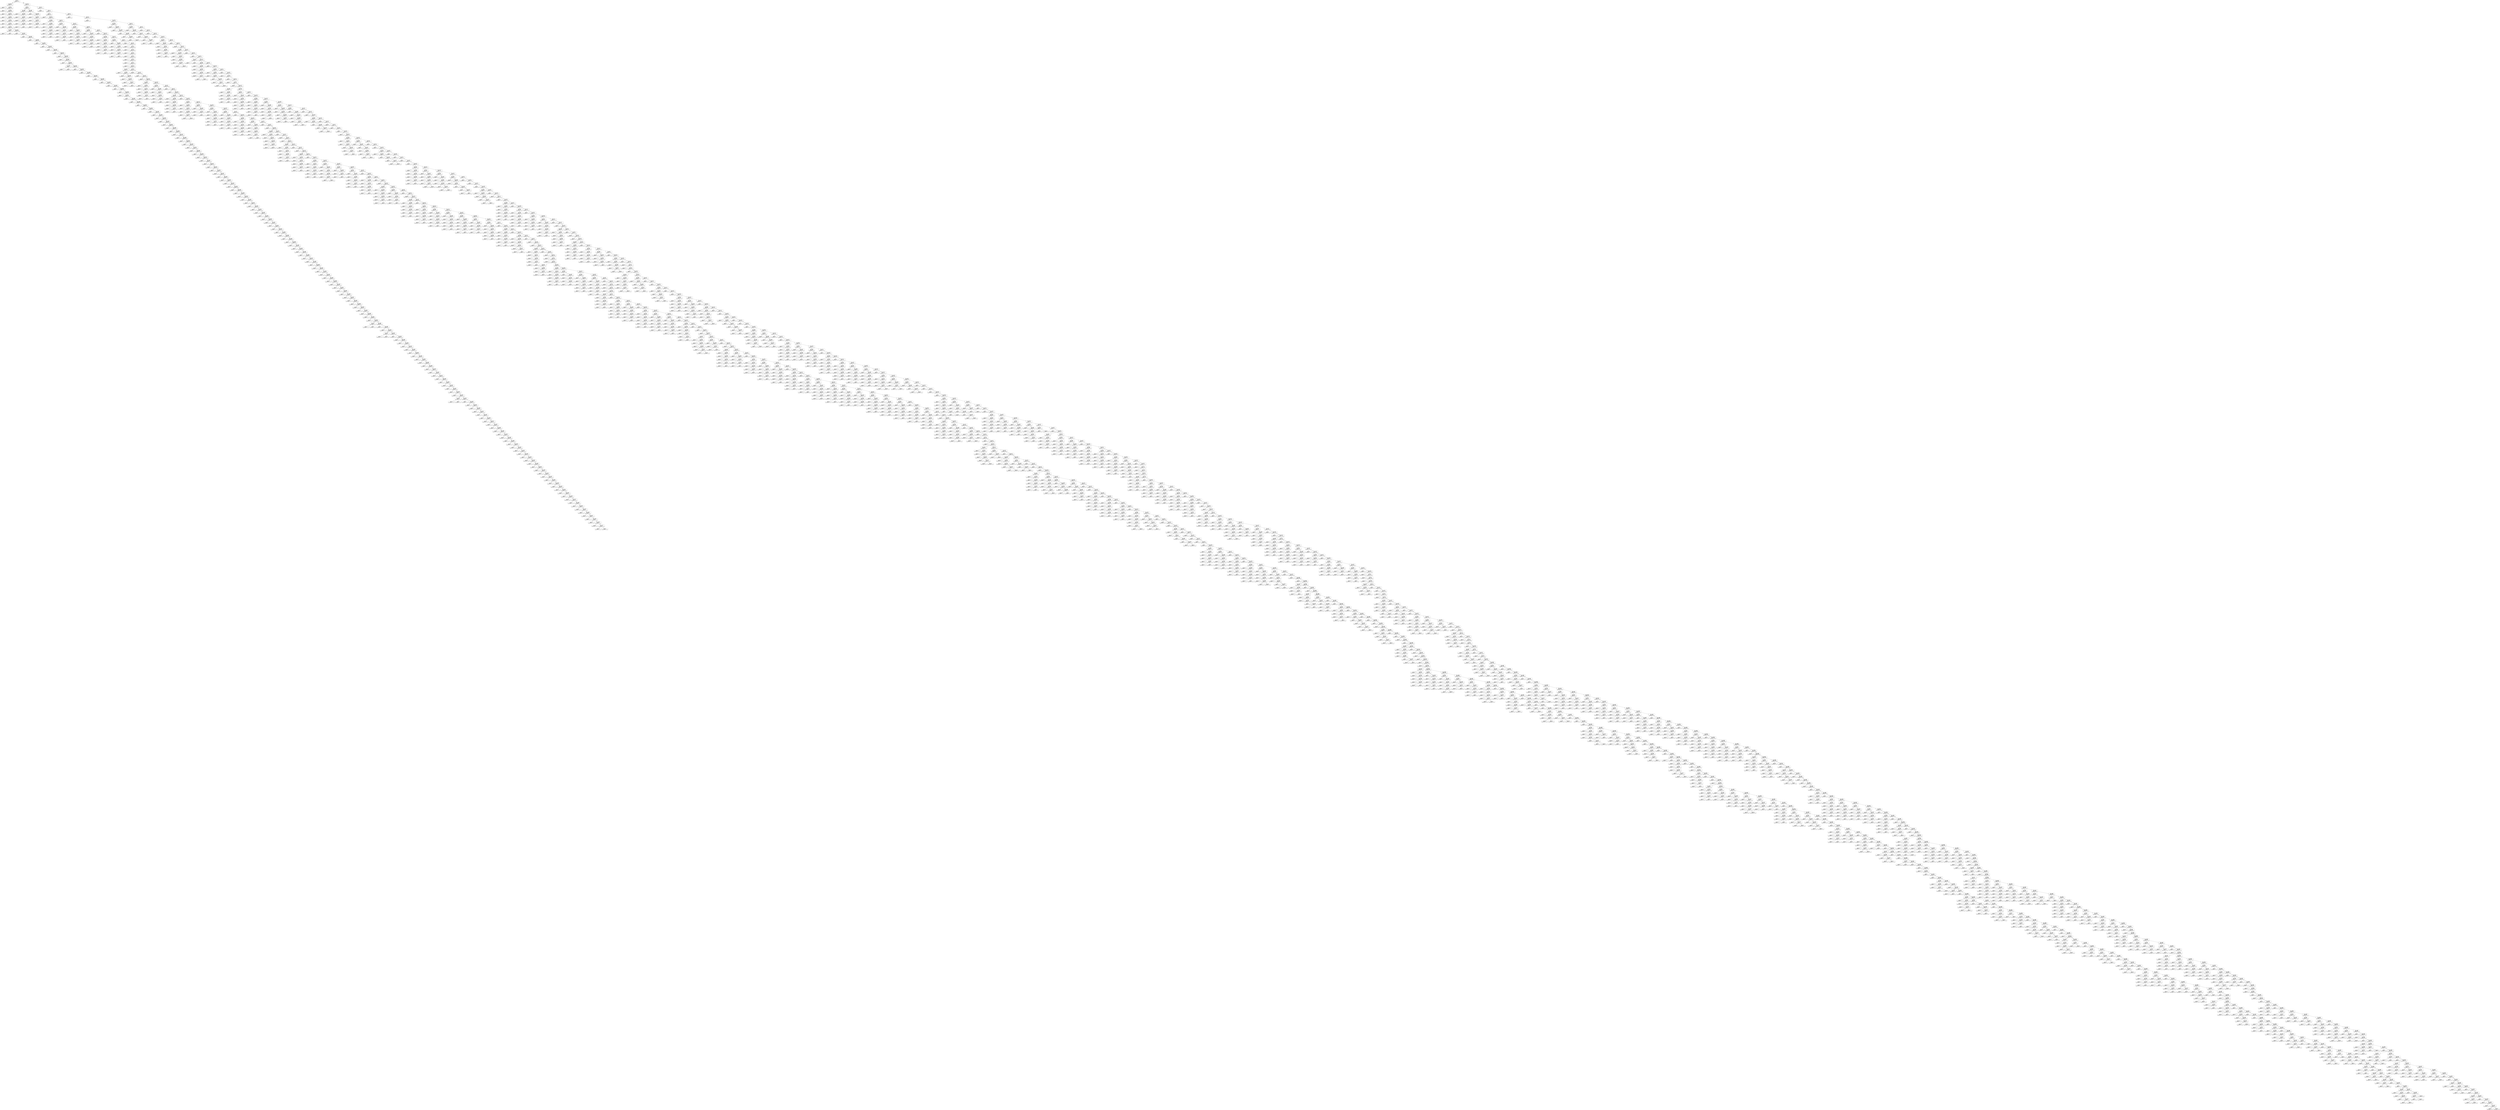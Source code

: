 digraph Tree {
node [shape=box] ;
0 [label="X[2] <= 0.5\ngini = 1.0\nsamples = 10000\nvalue = [1, 1, 1 ... 1, 1, 1]"] ;
1 [label="X[0] <= 185.0\ngini = 0.994\nsamples = 167\nvalue = [0, 0, 0 ... 0, 0, 0]"] ;
0 -> 1 [labeldistance=2.5, labelangle=45, headlabel="True"] ;
2 [label="gini = 0.0\nsamples = 1\nvalue = [0, 0, 0 ... 0, 0, 0]"] ;
1 -> 2 ;
3 [label="X[1] <= 12.0\ngini = 0.994\nsamples = 166\nvalue = [0, 0, 0 ... 0, 0, 0]"] ;
1 -> 3 ;
4 [label="gini = 0.0\nsamples = 1\nvalue = [0, 0, 0 ... 0, 0, 0]"] ;
3 -> 4 ;
5 [label="X[0] <= 365.0\ngini = 0.994\nsamples = 165\nvalue = [0, 0, 0 ... 0, 0, 0]"] ;
3 -> 5 ;
6 [label="gini = 0.0\nsamples = 1\nvalue = [0, 0, 0 ... 0, 0, 0]"] ;
5 -> 6 ;
7 [label="X[0] <= 577.0\ngini = 0.994\nsamples = 164\nvalue = [0, 0, 0 ... 0, 0, 0]"] ;
5 -> 7 ;
8 [label="gini = 0.0\nsamples = 1\nvalue = [0, 0, 0 ... 0, 0, 0]"] ;
7 -> 8 ;
9 [label="X[1] <= 28.5\ngini = 0.994\nsamples = 163\nvalue = [0, 0, 0 ... 0, 0, 0]"] ;
7 -> 9 ;
10 [label="gini = 0.0\nsamples = 1\nvalue = [0, 0, 0 ... 0, 0, 0]"] ;
9 -> 10 ;
11 [label="X[1] <= 34.5\ngini = 0.994\nsamples = 162\nvalue = [0, 0, 0 ... 0, 0, 0]"] ;
9 -> 11 ;
12 [label="gini = 0.0\nsamples = 1\nvalue = [0, 0, 0 ... 0, 0, 0]"] ;
11 -> 12 ;
13 [label="X[1] <= 52.0\ngini = 0.994\nsamples = 161\nvalue = [0, 0, 0 ... 0, 0, 0]"] ;
11 -> 13 ;
14 [label="gini = 0.0\nsamples = 1\nvalue = [0, 0, 0 ... 0, 0, 0]"] ;
13 -> 14 ;
15 [label="X[1] <= 74.0\ngini = 0.994\nsamples = 160\nvalue = [0, 0, 0 ... 0, 0, 0]"] ;
13 -> 15 ;
16 [label="X[0] <= 5828.0\ngini = 0.5\nsamples = 2\nvalue = [0, 0, 0 ... 0, 0, 0]"] ;
15 -> 16 ;
17 [label="gini = 0.0\nsamples = 1\nvalue = [0, 0, 0 ... 0, 0, 0]"] ;
16 -> 17 ;
18 [label="gini = 0.0\nsamples = 1\nvalue = [0, 0, 0 ... 0, 0, 0]"] ;
16 -> 18 ;
19 [label="X[0] <= 754.0\ngini = 0.994\nsamples = 158\nvalue = [0, 0, 0 ... 0, 0, 0]"] ;
15 -> 19 ;
20 [label="gini = 0.0\nsamples = 1\nvalue = [0, 0, 0 ... 0, 0, 0]"] ;
19 -> 20 ;
21 [label="X[1] <= 81.0\ngini = 0.994\nsamples = 157\nvalue = [0, 0, 0 ... 0, 0, 0]"] ;
19 -> 21 ;
22 [label="gini = 0.0\nsamples = 1\nvalue = [0, 0, 0 ... 0, 0, 0]"] ;
21 -> 22 ;
23 [label="X[0] <= 867.0\ngini = 0.994\nsamples = 156\nvalue = [0, 0, 0 ... 0, 0, 0]"] ;
21 -> 23 ;
24 [label="gini = 0.0\nsamples = 1\nvalue = [0, 0, 0 ... 0, 0, 0]"] ;
23 -> 24 ;
25 [label="X[1] <= 88.5\ngini = 0.994\nsamples = 155\nvalue = [0, 0, 0 ... 0, 0, 0]"] ;
23 -> 25 ;
26 [label="gini = 0.0\nsamples = 1\nvalue = [0, 0, 0 ... 0, 0, 0]"] ;
25 -> 26 ;
27 [label="X[1] <= 95.0\ngini = 0.994\nsamples = 154\nvalue = [0, 0, 0 ... 0, 0, 0]"] ;
25 -> 27 ;
28 [label="gini = 0.0\nsamples = 1\nvalue = [0, 0, 0 ... 0, 0, 0]"] ;
27 -> 28 ;
29 [label="X[0] <= 1116.0\ngini = 0.993\nsamples = 153\nvalue = [0, 0, 0 ... 0, 0, 0]"] ;
27 -> 29 ;
30 [label="gini = 0.0\nsamples = 1\nvalue = [0, 0, 0 ... 0, 0, 0]"] ;
29 -> 30 ;
31 [label="X[0] <= 1275.0\ngini = 0.993\nsamples = 152\nvalue = [0, 0, 0 ... 0, 0, 0]"] ;
29 -> 31 ;
32 [label="gini = 0.0\nsamples = 1\nvalue = [0, 0, 0 ... 0, 0, 0]"] ;
31 -> 32 ;
33 [label="X[0] <= 1277.5\ngini = 0.993\nsamples = 151\nvalue = [0, 0, 0 ... 0, 0, 0]"] ;
31 -> 33 ;
34 [label="gini = 0.0\nsamples = 1\nvalue = [0, 0, 0 ... 0, 0, 0]"] ;
33 -> 34 ;
35 [label="X[0] <= 1285.0\ngini = 0.993\nsamples = 150\nvalue = [0, 0, 0 ... 0, 0, 0]"] ;
33 -> 35 ;
36 [label="gini = 0.0\nsamples = 1\nvalue = [0, 0, 0 ... 0, 0, 0]"] ;
35 -> 36 ;
37 [label="X[0] <= 1296.5\ngini = 0.993\nsamples = 149\nvalue = [0, 0, 0 ... 0, 0, 0]"] ;
35 -> 37 ;
38 [label="gini = 0.0\nsamples = 1\nvalue = [0, 0, 0 ... 0, 0, 0]"] ;
37 -> 38 ;
39 [label="X[1] <= 103.5\ngini = 0.993\nsamples = 148\nvalue = [0, 0, 0 ... 0, 0, 0]"] ;
37 -> 39 ;
40 [label="X[0] <= 4754.5\ngini = 0.5\nsamples = 2\nvalue = [0, 0, 0 ... 0, 0, 0]"] ;
39 -> 40 ;
41 [label="gini = 0.0\nsamples = 1\nvalue = [0, 0, 0 ... 0, 0, 0]"] ;
40 -> 41 ;
42 [label="gini = 0.0\nsamples = 1\nvalue = [0, 0, 0 ... 0, 0, 0]"] ;
40 -> 42 ;
43 [label="X[1] <= 118.5\ngini = 0.993\nsamples = 146\nvalue = [0, 0, 0 ... 0, 0, 0]"] ;
39 -> 43 ;
44 [label="gini = 0.0\nsamples = 1\nvalue = [0, 0, 0 ... 0, 0, 0]"] ;
43 -> 44 ;
45 [label="X[0] <= 1480.0\ngini = 0.993\nsamples = 145\nvalue = [0, 0, 0 ... 0, 0, 0]"] ;
43 -> 45 ;
46 [label="gini = 0.0\nsamples = 1\nvalue = [0, 0, 0 ... 0, 0, 0]"] ;
45 -> 46 ;
47 [label="X[0] <= 1699.0\ngini = 0.993\nsamples = 144\nvalue = [0, 0, 0 ... 0, 0, 0]"] ;
45 -> 47 ;
48 [label="gini = 0.0\nsamples = 1\nvalue = [0, 0, 0 ... 0, 0, 0]"] ;
47 -> 48 ;
49 [label="X[0] <= 1770.0\ngini = 0.993\nsamples = 143\nvalue = [0, 0, 0 ... 0, 0, 0]"] ;
47 -> 49 ;
50 [label="gini = 0.0\nsamples = 1\nvalue = [0, 0, 0 ... 0, 0, 0]"] ;
49 -> 50 ;
51 [label="X[0] <= 1923.5\ngini = 0.993\nsamples = 142\nvalue = [0, 0, 0 ... 0, 0, 0]"] ;
49 -> 51 ;
52 [label="gini = 0.0\nsamples = 1\nvalue = [0, 0, 0 ... 0, 0, 0]"] ;
51 -> 52 ;
53 [label="X[1] <= 129.0\ngini = 0.993\nsamples = 141\nvalue = [0, 0, 0 ... 0, 0, 0]"] ;
51 -> 53 ;
54 [label="gini = 0.0\nsamples = 1\nvalue = [0, 0, 0 ... 0, 0, 0]"] ;
53 -> 54 ;
55 [label="X[1] <= 133.5\ngini = 0.993\nsamples = 140\nvalue = [0, 0, 0 ... 0, 0, 0]"] ;
53 -> 55 ;
56 [label="gini = 0.0\nsamples = 1\nvalue = [0, 0, 0 ... 0, 0, 0]"] ;
55 -> 56 ;
57 [label="X[0] <= 2083.5\ngini = 0.993\nsamples = 139\nvalue = [0, 0, 0 ... 0, 0, 0]"] ;
55 -> 57 ;
58 [label="gini = 0.0\nsamples = 1\nvalue = [0, 0, 0 ... 0, 0, 0]"] ;
57 -> 58 ;
59 [label="X[1] <= 139.5\ngini = 0.993\nsamples = 138\nvalue = [0, 0, 0 ... 0, 0, 0]"] ;
57 -> 59 ;
60 [label="gini = 0.0\nsamples = 1\nvalue = [0, 0, 0 ... 0, 0, 0]"] ;
59 -> 60 ;
61 [label="X[0] <= 2234.5\ngini = 0.993\nsamples = 137\nvalue = [0, 0, 0 ... 0, 0, 0]"] ;
59 -> 61 ;
62 [label="gini = 0.0\nsamples = 1\nvalue = [0, 0, 0 ... 0, 0, 0]"] ;
61 -> 62 ;
63 [label="X[1] <= 149.0\ngini = 0.993\nsamples = 136\nvalue = [0, 0, 0 ... 0, 0, 0]"] ;
61 -> 63 ;
64 [label="gini = 0.0\nsamples = 1\nvalue = [0, 0, 0 ... 0, 0, 0]"] ;
63 -> 64 ;
65 [label="X[0] <= 2432.0\ngini = 0.993\nsamples = 135\nvalue = [0, 0, 0 ... 0, 0, 0]"] ;
63 -> 65 ;
66 [label="gini = 0.0\nsamples = 1\nvalue = [0, 0, 0 ... 0, 0, 0]"] ;
65 -> 66 ;
67 [label="X[1] <= 166.0\ngini = 0.993\nsamples = 134\nvalue = [0, 0, 0 ... 0, 0, 0]"] ;
65 -> 67 ;
68 [label="gini = 0.0\nsamples = 1\nvalue = [0, 0, 0 ... 0, 0, 0]"] ;
67 -> 68 ;
69 [label="X[0] <= 2597.0\ngini = 0.992\nsamples = 133\nvalue = [0, 0, 0 ... 0, 0, 0]"] ;
67 -> 69 ;
70 [label="gini = 0.0\nsamples = 1\nvalue = [0, 0, 0 ... 0, 0, 0]"] ;
69 -> 70 ;
71 [label="X[1] <= 179.0\ngini = 0.992\nsamples = 132\nvalue = [0, 0, 0 ... 0, 0, 0]"] ;
69 -> 71 ;
72 [label="gini = 0.0\nsamples = 1\nvalue = [0, 0, 0 ... 0, 0, 0]"] ;
71 -> 72 ;
73 [label="X[1] <= 193.5\ngini = 0.992\nsamples = 131\nvalue = [0, 0, 0 ... 0, 0, 0]"] ;
71 -> 73 ;
74 [label="gini = 0.0\nsamples = 1\nvalue = [0, 0, 0 ... 0, 0, 0]"] ;
73 -> 74 ;
75 [label="X[1] <= 208.5\ngini = 0.992\nsamples = 130\nvalue = [0, 0, 0 ... 0, 0, 0]"] ;
73 -> 75 ;
76 [label="gini = 0.0\nsamples = 1\nvalue = [0, 0, 0 ... 0, 0, 0]"] ;
75 -> 76 ;
77 [label="X[0] <= 2776.5\ngini = 0.992\nsamples = 129\nvalue = [0, 0, 0 ... 0, 0, 0]"] ;
75 -> 77 ;
78 [label="gini = 0.0\nsamples = 1\nvalue = [0, 0, 0 ... 0, 0, 0]"] ;
77 -> 78 ;
79 [label="X[0] <= 2821.5\ngini = 0.992\nsamples = 128\nvalue = [0, 0, 0 ... 0, 0, 0]"] ;
77 -> 79 ;
80 [label="gini = 0.0\nsamples = 1\nvalue = [0, 0, 0 ... 0, 0, 0]"] ;
79 -> 80 ;
81 [label="X[0] <= 2859.0\ngini = 0.992\nsamples = 127\nvalue = [0, 0, 0 ... 0, 0, 0]"] ;
79 -> 81 ;
82 [label="gini = 0.0\nsamples = 1\nvalue = [0, 0, 0 ... 0, 0, 0]"] ;
81 -> 82 ;
83 [label="X[0] <= 2948.0\ngini = 0.992\nsamples = 126\nvalue = [0, 0, 0 ... 0, 0, 0]"] ;
81 -> 83 ;
84 [label="gini = 0.0\nsamples = 1\nvalue = [0, 0, 0 ... 0, 0, 0]"] ;
83 -> 84 ;
85 [label="X[1] <= 214.5\ngini = 0.992\nsamples = 125\nvalue = [0, 0, 0 ... 0, 0, 0]"] ;
83 -> 85 ;
86 [label="gini = 0.0\nsamples = 1\nvalue = [0, 0, 0 ... 0, 0, 0]"] ;
85 -> 86 ;
87 [label="X[0] <= 3006.5\ngini = 0.992\nsamples = 124\nvalue = [0, 0, 0 ... 0, 0, 0]"] ;
85 -> 87 ;
88 [label="gini = 0.0\nsamples = 1\nvalue = [0, 0, 0 ... 0, 0, 0]"] ;
87 -> 88 ;
89 [label="X[0] <= 3023.0\ngini = 0.992\nsamples = 123\nvalue = [0, 0, 0 ... 0, 0, 0]"] ;
87 -> 89 ;
90 [label="gini = 0.0\nsamples = 1\nvalue = [0, 0, 0 ... 0, 0, 0]"] ;
89 -> 90 ;
91 [label="X[0] <= 3048.0\ngini = 0.992\nsamples = 122\nvalue = [0, 0, 0 ... 0, 0, 0]"] ;
89 -> 91 ;
92 [label="gini = 0.0\nsamples = 1\nvalue = [0, 0, 0 ... 0, 0, 0]"] ;
91 -> 92 ;
93 [label="X[1] <= 221.0\ngini = 0.992\nsamples = 121\nvalue = [0, 0, 0 ... 0, 0, 0]"] ;
91 -> 93 ;
94 [label="gini = 0.0\nsamples = 1\nvalue = [0, 0, 0 ... 0, 0, 0]"] ;
93 -> 94 ;
95 [label="X[0] <= 3081.0\ngini = 0.992\nsamples = 120\nvalue = [0, 0, 0 ... 0, 0, 0]"] ;
93 -> 95 ;
96 [label="gini = 0.0\nsamples = 1\nvalue = [0, 0, 0 ... 0, 0, 0]"] ;
95 -> 96 ;
97 [label="X[0] <= 3105.0\ngini = 0.992\nsamples = 119\nvalue = [0, 0, 0 ... 0, 0, 0]"] ;
95 -> 97 ;
98 [label="gini = 0.0\nsamples = 1\nvalue = [0, 0, 0 ... 0, 0, 0]"] ;
97 -> 98 ;
99 [label="X[0] <= 3110.0\ngini = 0.992\nsamples = 118\nvalue = [0, 0, 0 ... 0, 0, 0]"] ;
97 -> 99 ;
100 [label="gini = 0.0\nsamples = 1\nvalue = [0, 0, 0 ... 0, 0, 0]"] ;
99 -> 100 ;
101 [label="X[1] <= 224.5\ngini = 0.991\nsamples = 117\nvalue = [0, 0, 0 ... 0, 0, 0]"] ;
99 -> 101 ;
102 [label="gini = 0.0\nsamples = 1\nvalue = [0, 0, 0 ... 0, 0, 0]"] ;
101 -> 102 ;
103 [label="X[0] <= 3112.5\ngini = 0.991\nsamples = 116\nvalue = [0, 0, 0 ... 0, 0, 0]"] ;
101 -> 103 ;
104 [label="gini = 0.0\nsamples = 1\nvalue = [0, 0, 0 ... 0, 0, 0]"] ;
103 -> 104 ;
105 [label="X[0] <= 3121.5\ngini = 0.991\nsamples = 115\nvalue = [0, 0, 0 ... 0, 0, 0]"] ;
103 -> 105 ;
106 [label="gini = 0.0\nsamples = 1\nvalue = [0, 0, 0 ... 0, 0, 0]"] ;
105 -> 106 ;
107 [label="X[1] <= 233.5\ngini = 0.991\nsamples = 114\nvalue = [0, 0, 0 ... 0, 0, 0]"] ;
105 -> 107 ;
108 [label="gini = 0.0\nsamples = 1\nvalue = [0, 0, 0 ... 0, 0, 0]"] ;
107 -> 108 ;
109 [label="X[1] <= 248.5\ngini = 0.991\nsamples = 113\nvalue = [0, 0, 0 ... 0, 0, 0]"] ;
107 -> 109 ;
110 [label="gini = 0.0\nsamples = 1\nvalue = [0, 0, 0 ... 0, 0, 0]"] ;
109 -> 110 ;
111 [label="X[0] <= 3160.5\ngini = 0.991\nsamples = 112\nvalue = [0, 0, 0 ... 0, 0, 0]"] ;
109 -> 111 ;
112 [label="gini = 0.0\nsamples = 1\nvalue = [0, 0, 0 ... 0, 0, 0]"] ;
111 -> 112 ;
113 [label="X[1] <= 268.0\ngini = 0.991\nsamples = 111\nvalue = [0, 0, 0 ... 0, 0, 0]"] ;
111 -> 113 ;
114 [label="gini = 0.0\nsamples = 1\nvalue = [0, 0, 0 ... 0, 0, 0]"] ;
113 -> 114 ;
115 [label="X[0] <= 3202.5\ngini = 0.991\nsamples = 110\nvalue = [0, 0, 0 ... 0, 0, 0]"] ;
113 -> 115 ;
116 [label="gini = 0.0\nsamples = 1\nvalue = [0, 0, 0 ... 0, 0, 0]"] ;
115 -> 116 ;
117 [label="X[0] <= 3234.0\ngini = 0.991\nsamples = 109\nvalue = [0, 0, 0 ... 0, 0, 0]"] ;
115 -> 117 ;
118 [label="gini = 0.0\nsamples = 1\nvalue = [0, 0, 0 ... 0, 0, 0]"] ;
117 -> 118 ;
119 [label="X[0] <= 3254.5\ngini = 0.991\nsamples = 108\nvalue = [0, 0, 0 ... 0, 0, 0]"] ;
117 -> 119 ;
120 [label="gini = 0.0\nsamples = 1\nvalue = [0, 0, 0 ... 0, 0, 0]"] ;
119 -> 120 ;
121 [label="X[0] <= 3293.0\ngini = 0.991\nsamples = 107\nvalue = [0, 0, 0 ... 0, 0, 0]"] ;
119 -> 121 ;
122 [label="gini = 0.0\nsamples = 1\nvalue = [0, 0, 0 ... 0, 0, 0]"] ;
121 -> 122 ;
123 [label="X[0] <= 3337.0\ngini = 0.991\nsamples = 106\nvalue = [0, 0, 0 ... 0, 0, 0]"] ;
121 -> 123 ;
124 [label="gini = 0.0\nsamples = 1\nvalue = [0, 0, 0 ... 0, 0, 0]"] ;
123 -> 124 ;
125 [label="X[1] <= 296.5\ngini = 0.99\nsamples = 105\nvalue = [0, 0, 0 ... 0, 0, 0]"] ;
123 -> 125 ;
126 [label="gini = 0.0\nsamples = 1\nvalue = [0, 0, 0 ... 0, 0, 0]"] ;
125 -> 126 ;
127 [label="X[1] <= 315.5\ngini = 0.99\nsamples = 104\nvalue = [0, 0, 0 ... 0, 0, 0]"] ;
125 -> 127 ;
128 [label="gini = 0.0\nsamples = 1\nvalue = [0, 0, 0 ... 0, 0, 0]"] ;
127 -> 128 ;
129 [label="X[1] <= 326.0\ngini = 0.99\nsamples = 103\nvalue = [0, 0, 0 ... 0, 0, 0]"] ;
127 -> 129 ;
130 [label="gini = 0.0\nsamples = 1\nvalue = [0, 0, 0 ... 0, 0, 0]"] ;
129 -> 130 ;
131 [label="X[1] <= 346.0\ngini = 0.99\nsamples = 102\nvalue = [0, 0, 0 ... 0, 0, 0]"] ;
129 -> 131 ;
132 [label="gini = 0.0\nsamples = 1\nvalue = [0, 0, 0 ... 0, 0, 0]"] ;
131 -> 132 ;
133 [label="X[0] <= 3350.5\ngini = 0.99\nsamples = 101\nvalue = [0, 0, 0 ... 0, 0, 0]"] ;
131 -> 133 ;
134 [label="gini = 0.0\nsamples = 1\nvalue = [0, 0, 0 ... 0, 0, 0]"] ;
133 -> 134 ;
135 [label="X[1] <= 362.5\ngini = 0.99\nsamples = 100\nvalue = [0, 0, 0 ... 0, 0, 0]"] ;
133 -> 135 ;
136 [label="gini = 0.0\nsamples = 1\nvalue = [0, 0, 0 ... 0, 0, 0]"] ;
135 -> 136 ;
137 [label="X[0] <= 3360.0\ngini = 0.99\nsamples = 99\nvalue = [0, 0, 0 ... 0, 0, 0]"] ;
135 -> 137 ;
138 [label="gini = 0.0\nsamples = 1\nvalue = [0, 0, 0 ... 0, 0, 0]"] ;
137 -> 138 ;
139 [label="X[1] <= 373.5\ngini = 0.99\nsamples = 98\nvalue = [0, 0, 0 ... 0, 0, 0]"] ;
137 -> 139 ;
140 [label="gini = 0.0\nsamples = 1\nvalue = [0, 0, 0 ... 0, 0, 0]"] ;
139 -> 140 ;
141 [label="X[1] <= 380.5\ngini = 0.99\nsamples = 97\nvalue = [0, 0, 0 ... 0, 0, 0]"] ;
139 -> 141 ;
142 [label="gini = 0.0\nsamples = 1\nvalue = [0, 0, 0 ... 0, 0, 0]"] ;
141 -> 142 ;
143 [label="X[0] <= 3377.5\ngini = 0.99\nsamples = 96\nvalue = [0, 0, 0 ... 0, 0, 0]"] ;
141 -> 143 ;
144 [label="gini = 0.0\nsamples = 1\nvalue = [0, 0, 0 ... 0, 0, 0]"] ;
143 -> 144 ;
145 [label="X[1] <= 390.0\ngini = 0.989\nsamples = 95\nvalue = [0, 0, 0 ... 0, 0, 0]"] ;
143 -> 145 ;
146 [label="gini = 0.0\nsamples = 1\nvalue = [0, 0, 0 ... 0, 0, 0]"] ;
145 -> 146 ;
147 [label="X[0] <= 3398.0\ngini = 0.989\nsamples = 94\nvalue = [0, 0, 0 ... 0, 0, 0]"] ;
145 -> 147 ;
148 [label="gini = 0.0\nsamples = 1\nvalue = [0, 0, 0 ... 0, 0, 0]"] ;
147 -> 148 ;
149 [label="X[1] <= 410.0\ngini = 0.989\nsamples = 93\nvalue = [0, 0, 0 ... 0, 0, 0]"] ;
147 -> 149 ;
150 [label="gini = 0.0\nsamples = 1\nvalue = [0, 0, 0 ... 0, 0, 0]"] ;
149 -> 150 ;
151 [label="X[0] <= 3406.0\ngini = 0.989\nsamples = 92\nvalue = [0, 0, 0 ... 0, 0, 0]"] ;
149 -> 151 ;
152 [label="gini = 0.0\nsamples = 1\nvalue = [0, 0, 0 ... 0, 0, 0]"] ;
151 -> 152 ;
153 [label="X[1] <= 439.5\ngini = 0.989\nsamples = 91\nvalue = [0, 0, 0 ... 0, 0, 0]"] ;
151 -> 153 ;
154 [label="gini = 0.0\nsamples = 1\nvalue = [0, 0, 0 ... 0, 0, 0]"] ;
153 -> 154 ;
155 [label="X[0] <= 3422.5\ngini = 0.989\nsamples = 90\nvalue = [0, 0, 0 ... 0, 0, 0]"] ;
153 -> 155 ;
156 [label="gini = 0.0\nsamples = 1\nvalue = [0, 0, 0 ... 0, 0, 0]"] ;
155 -> 156 ;
157 [label="X[1] <= 461.5\ngini = 0.989\nsamples = 89\nvalue = [0, 0, 0 ... 0, 0, 0]"] ;
155 -> 157 ;
158 [label="gini = 0.0\nsamples = 1\nvalue = [0, 0, 0 ... 0, 0, 0]"] ;
157 -> 158 ;
159 [label="X[1] <= 466.0\ngini = 0.989\nsamples = 88\nvalue = [0, 0, 0 ... 0, 0, 0]"] ;
157 -> 159 ;
160 [label="gini = 0.0\nsamples = 1\nvalue = [0, 0, 0 ... 0, 0, 0]"] ;
159 -> 160 ;
161 [label="X[1] <= 472.5\ngini = 0.989\nsamples = 87\nvalue = [0, 0, 0 ... 0, 0, 0]"] ;
159 -> 161 ;
162 [label="gini = 0.0\nsamples = 1\nvalue = [0, 0, 0 ... 0, 0, 0]"] ;
161 -> 162 ;
163 [label="X[1] <= 493.5\ngini = 0.988\nsamples = 86\nvalue = [0, 0, 0 ... 0, 0, 0]"] ;
161 -> 163 ;
164 [label="gini = 0.0\nsamples = 1\nvalue = [0, 0, 0 ... 0, 0, 0]"] ;
163 -> 164 ;
165 [label="X[0] <= 3448.5\ngini = 0.988\nsamples = 85\nvalue = [0, 0, 0 ... 0, 0, 0]"] ;
163 -> 165 ;
166 [label="gini = 0.0\nsamples = 1\nvalue = [0, 0, 0 ... 0, 0, 0]"] ;
165 -> 166 ;
167 [label="X[1] <= 513.5\ngini = 0.988\nsamples = 84\nvalue = [0, 0, 0 ... 0, 0, 0]"] ;
165 -> 167 ;
168 [label="gini = 0.0\nsamples = 1\nvalue = [0, 0, 0 ... 0, 0, 0]"] ;
167 -> 168 ;
169 [label="X[1] <= 520.0\ngini = 0.988\nsamples = 83\nvalue = [0, 0, 0 ... 0, 0, 0]"] ;
167 -> 169 ;
170 [label="gini = 0.0\nsamples = 1\nvalue = [0, 0, 0 ... 0, 0, 0]"] ;
169 -> 170 ;
171 [label="X[1] <= 552.0\ngini = 0.988\nsamples = 82\nvalue = [0, 0, 0 ... 0, 0, 0]"] ;
169 -> 171 ;
172 [label="gini = 0.0\nsamples = 1\nvalue = [0, 0, 0 ... 0, 0, 0]"] ;
171 -> 172 ;
173 [label="X[1] <= 582.5\ngini = 0.988\nsamples = 81\nvalue = [0, 0, 0 ... 0, 0, 0]"] ;
171 -> 173 ;
174 [label="gini = 0.0\nsamples = 1\nvalue = [0, 0, 0 ... 0, 0, 0]"] ;
173 -> 174 ;
175 [label="X[0] <= 3465.5\ngini = 0.988\nsamples = 80\nvalue = [0, 0, 0 ... 0, 0, 0]"] ;
173 -> 175 ;
176 [label="gini = 0.0\nsamples = 1\nvalue = [0, 0, 0 ... 0, 0, 0]"] ;
175 -> 176 ;
177 [label="X[0] <= 3485.5\ngini = 0.987\nsamples = 79\nvalue = [0, 0, 0 ... 0, 0, 0]"] ;
175 -> 177 ;
178 [label="gini = 0.0\nsamples = 1\nvalue = [0, 0, 0 ... 0, 0, 0]"] ;
177 -> 178 ;
179 [label="X[1] <= 590.0\ngini = 0.987\nsamples = 78\nvalue = [0, 0, 0 ... 0, 0, 0]"] ;
177 -> 179 ;
180 [label="gini = 0.0\nsamples = 1\nvalue = [0, 0, 0 ... 0, 0, 0]"] ;
179 -> 180 ;
181 [label="X[0] <= 3509.0\ngini = 0.987\nsamples = 77\nvalue = [0, 0, 0 ... 0, 0, 0]"] ;
179 -> 181 ;
182 [label="gini = 0.0\nsamples = 1\nvalue = [0, 0, 0 ... 0, 0, 0]"] ;
181 -> 182 ;
183 [label="X[0] <= 3525.5\ngini = 0.987\nsamples = 76\nvalue = [0, 0, 0 ... 0, 0, 0]"] ;
181 -> 183 ;
184 [label="gini = 0.0\nsamples = 1\nvalue = [0, 0, 0 ... 0, 0, 0]"] ;
183 -> 184 ;
185 [label="X[0] <= 3538.5\ngini = 0.987\nsamples = 75\nvalue = [0, 0, 0 ... 0, 0, 0]"] ;
183 -> 185 ;
186 [label="gini = 0.0\nsamples = 1\nvalue = [0, 0, 0 ... 0, 0, 0]"] ;
185 -> 186 ;
187 [label="X[0] <= 3587.5\ngini = 0.986\nsamples = 74\nvalue = [0, 0, 0 ... 0, 0, 0]"] ;
185 -> 187 ;
188 [label="gini = 0.0\nsamples = 1\nvalue = [0, 0, 0 ... 0, 0, 0]"] ;
187 -> 188 ;
189 [label="X[0] <= 3652.5\ngini = 0.986\nsamples = 73\nvalue = [0, 0, 0 ... 0, 0, 0]"] ;
187 -> 189 ;
190 [label="gini = 0.0\nsamples = 1\nvalue = [0, 0, 0 ... 0, 0, 0]"] ;
189 -> 190 ;
191 [label="X[0] <= 3677.5\ngini = 0.986\nsamples = 72\nvalue = [0, 0, 0 ... 0, 0, 0]"] ;
189 -> 191 ;
192 [label="gini = 0.0\nsamples = 1\nvalue = [0, 0, 0 ... 0, 0, 0]"] ;
191 -> 192 ;
193 [label="X[1] <= 604.0\ngini = 0.986\nsamples = 71\nvalue = [0, 0, 0 ... 0, 0, 0]"] ;
191 -> 193 ;
194 [label="gini = 0.0\nsamples = 1\nvalue = [0, 0, 0 ... 0, 0, 0]"] ;
193 -> 194 ;
195 [label="X[0] <= 3689.5\ngini = 0.986\nsamples = 70\nvalue = [0, 0, 0 ... 0, 0, 0]"] ;
193 -> 195 ;
196 [label="gini = 0.0\nsamples = 1\nvalue = [0, 0, 0 ... 0, 0, 0]"] ;
195 -> 196 ;
197 [label="X[1] <= 614.5\ngini = 0.986\nsamples = 69\nvalue = [0, 0, 0 ... 0, 0, 0]"] ;
195 -> 197 ;
198 [label="gini = 0.0\nsamples = 1\nvalue = [0, 0, 0 ... 0, 0, 0]"] ;
197 -> 198 ;
199 [label="X[1] <= 633.0\ngini = 0.985\nsamples = 68\nvalue = [0, 0, 0 ... 0, 0, 0]"] ;
197 -> 199 ;
200 [label="X[0] <= 5311.0\ngini = 0.5\nsamples = 2\nvalue = [0, 0, 0 ... 0, 0, 0]"] ;
199 -> 200 ;
201 [label="gini = 0.0\nsamples = 1\nvalue = [0, 0, 0 ... 0, 0, 0]"] ;
200 -> 201 ;
202 [label="gini = 0.0\nsamples = 1\nvalue = [0, 0, 0 ... 0, 0, 0]"] ;
200 -> 202 ;
203 [label="X[1] <= 668.5\ngini = 0.985\nsamples = 66\nvalue = [0, 0, 0 ... 0, 0, 0]"] ;
199 -> 203 ;
204 [label="gini = 0.0\nsamples = 1\nvalue = [0, 0, 0 ... 0, 0, 0]"] ;
203 -> 204 ;
205 [label="X[1] <= 708.5\ngini = 0.985\nsamples = 65\nvalue = [0, 0, 0 ... 0, 0, 0]"] ;
203 -> 205 ;
206 [label="gini = 0.0\nsamples = 1\nvalue = [0, 0, 0 ... 0, 0, 0]"] ;
205 -> 206 ;
207 [label="X[1] <= 740.0\ngini = 0.984\nsamples = 64\nvalue = [0, 0, 0 ... 0, 0, 0]"] ;
205 -> 207 ;
208 [label="X[0] <= 5168.0\ngini = 0.5\nsamples = 2\nvalue = [0, 0, 0 ... 0, 0, 0]"] ;
207 -> 208 ;
209 [label="gini = 0.0\nsamples = 1\nvalue = [0, 0, 0 ... 0, 0, 0]"] ;
208 -> 209 ;
210 [label="gini = 0.0\nsamples = 1\nvalue = [0, 0, 0 ... 0, 0, 0]"] ;
208 -> 210 ;
211 [label="X[1] <= 758.5\ngini = 0.984\nsamples = 62\nvalue = [0, 0, 0 ... 0, 0, 0]"] ;
207 -> 211 ;
212 [label="gini = 0.0\nsamples = 1\nvalue = [0, 0, 0 ... 0, 0, 0]"] ;
211 -> 212 ;
213 [label="X[0] <= 3724.0\ngini = 0.984\nsamples = 61\nvalue = [0, 0, 0 ... 0, 0, 0]"] ;
211 -> 213 ;
214 [label="gini = 0.0\nsamples = 1\nvalue = [0, 0, 0 ... 0, 0, 0]"] ;
213 -> 214 ;
215 [label="X[0] <= 3785.5\ngini = 0.983\nsamples = 60\nvalue = [0, 0, 0 ... 0, 0, 0]"] ;
213 -> 215 ;
216 [label="gini = 0.0\nsamples = 1\nvalue = [0, 0, 0 ... 0, 0, 0]"] ;
215 -> 216 ;
217 [label="X[1] <= 768.5\ngini = 0.983\nsamples = 59\nvalue = [0, 0, 0 ... 0, 0, 0]"] ;
215 -> 217 ;
218 [label="gini = 0.0\nsamples = 1\nvalue = [0, 0, 0 ... 0, 0, 0]"] ;
217 -> 218 ;
219 [label="X[1] <= 774.5\ngini = 0.983\nsamples = 58\nvalue = [0, 0, 0 ... 0, 0, 0]"] ;
217 -> 219 ;
220 [label="gini = 0.0\nsamples = 1\nvalue = [0, 0, 0 ... 0, 0, 0]"] ;
219 -> 220 ;
221 [label="X[0] <= 3837.5\ngini = 0.982\nsamples = 57\nvalue = [0, 0, 0 ... 0, 0, 0]"] ;
219 -> 221 ;
222 [label="gini = 0.0\nsamples = 1\nvalue = [0, 0, 0 ... 0, 0, 0]"] ;
221 -> 222 ;
223 [label="X[0] <= 3879.0\ngini = 0.982\nsamples = 56\nvalue = [0, 0, 0 ... 0, 0, 0]"] ;
221 -> 223 ;
224 [label="gini = 0.0\nsamples = 1\nvalue = [0, 0, 0 ... 0, 0, 0]"] ;
223 -> 224 ;
225 [label="X[1] <= 785.0\ngini = 0.982\nsamples = 55\nvalue = [0, 0, 0 ... 0, 0, 0]"] ;
223 -> 225 ;
226 [label="gini = 0.0\nsamples = 1\nvalue = [0, 0, 0 ... 0, 0, 0]"] ;
225 -> 226 ;
227 [label="X[0] <= 3905.0\ngini = 0.981\nsamples = 54\nvalue = [0, 0, 0 ... 0, 0, 0]"] ;
225 -> 227 ;
228 [label="gini = 0.0\nsamples = 1\nvalue = [0, 0, 0 ... 0, 0, 0]"] ;
227 -> 228 ;
229 [label="X[0] <= 3909.0\ngini = 0.981\nsamples = 53\nvalue = [0, 0, 0 ... 0, 0, 0]"] ;
227 -> 229 ;
230 [label="gini = 0.0\nsamples = 1\nvalue = [0, 0, 0 ... 0, 0, 0]"] ;
229 -> 230 ;
231 [label="X[0] <= 4009.0\ngini = 0.981\nsamples = 52\nvalue = [0, 0, 0 ... 0, 0, 0]"] ;
229 -> 231 ;
232 [label="gini = 0.0\nsamples = 1\nvalue = [0, 0, 0 ... 0, 0, 0]"] ;
231 -> 232 ;
233 [label="X[0] <= 4133.5\ngini = 0.98\nsamples = 51\nvalue = [0, 0, 0 ... 0, 0, 0]"] ;
231 -> 233 ;
234 [label="gini = 0.0\nsamples = 1\nvalue = [0, 0, 0 ... 0, 0, 0]"] ;
233 -> 234 ;
235 [label="X[1] <= 819.0\ngini = 0.98\nsamples = 50\nvalue = [0, 0, 0 ... 0, 0, 0]"] ;
233 -> 235 ;
236 [label="gini = 0.0\nsamples = 1\nvalue = [0, 0, 0 ... 0, 0, 0]"] ;
235 -> 236 ;
237 [label="X[0] <= 4171.5\ngini = 0.98\nsamples = 49\nvalue = [0, 0, 0 ... 0, 0, 0]"] ;
235 -> 237 ;
238 [label="gini = 0.0\nsamples = 1\nvalue = [0, 0, 0 ... 0, 0, 0]"] ;
237 -> 238 ;
239 [label="X[0] <= 4198.0\ngini = 0.979\nsamples = 48\nvalue = [0, 0, 0 ... 0, 0, 0]"] ;
237 -> 239 ;
240 [label="gini = 0.0\nsamples = 1\nvalue = [0, 0, 0 ... 0, 0, 0]"] ;
239 -> 240 ;
241 [label="X[1] <= 864.0\ngini = 0.979\nsamples = 47\nvalue = [0, 0, 0 ... 0, 0, 0]"] ;
239 -> 241 ;
242 [label="gini = 0.0\nsamples = 1\nvalue = [0, 0, 0 ... 0, 0, 0]"] ;
241 -> 242 ;
243 [label="X[1] <= 889.0\ngini = 0.978\nsamples = 46\nvalue = [0, 0, 0 ... 0, 0, 0]"] ;
241 -> 243 ;
244 [label="gini = 0.0\nsamples = 1\nvalue = [0, 0, 0 ... 0, 0, 0]"] ;
243 -> 244 ;
245 [label="X[1] <= 897.0\ngini = 0.978\nsamples = 45\nvalue = [0, 0, 0 ... 0, 0, 0]"] ;
243 -> 245 ;
246 [label="gini = 0.0\nsamples = 1\nvalue = [0, 0, 0 ... 0, 0, 0]"] ;
245 -> 246 ;
247 [label="X[0] <= 4233.5\ngini = 0.977\nsamples = 44\nvalue = [0, 0, 0 ... 0, 0, 0]"] ;
245 -> 247 ;
248 [label="gini = 0.0\nsamples = 1\nvalue = [0, 0, 0 ... 0, 0, 0]"] ;
247 -> 248 ;
249 [label="X[1] <= 926.0\ngini = 0.977\nsamples = 43\nvalue = [0, 0, 0 ... 0, 0, 0]"] ;
247 -> 249 ;
250 [label="X[0] <= 5530.0\ngini = 0.5\nsamples = 2\nvalue = [0, 0, 0 ... 0, 0, 0]"] ;
249 -> 250 ;
251 [label="gini = 0.0\nsamples = 1\nvalue = [0, 0, 0 ... 0, 0, 0]"] ;
250 -> 251 ;
252 [label="gini = 0.0\nsamples = 1\nvalue = [0, 0, 0 ... 0, 0, 0]"] ;
250 -> 252 ;
253 [label="X[1] <= 979.5\ngini = 0.976\nsamples = 41\nvalue = [0, 0, 0 ... 0, 0, 0]"] ;
249 -> 253 ;
254 [label="gini = 0.0\nsamples = 1\nvalue = [0, 0, 0 ... 0, 0, 0]"] ;
253 -> 254 ;
255 [label="X[0] <= 4280.0\ngini = 0.975\nsamples = 40\nvalue = [0, 0, 0 ... 0, 0, 0]"] ;
253 -> 255 ;
256 [label="gini = 0.0\nsamples = 1\nvalue = [0, 0, 0 ... 0, 0, 0]"] ;
255 -> 256 ;
257 [label="X[0] <= 4320.5\ngini = 0.974\nsamples = 39\nvalue = [0, 0, 0 ... 0, 0, 0]"] ;
255 -> 257 ;
258 [label="gini = 0.0\nsamples = 1\nvalue = [0, 0, 0 ... 0, 0, 0]"] ;
257 -> 258 ;
259 [label="X[0] <= 4366.5\ngini = 0.974\nsamples = 38\nvalue = [0, 0, 0 ... 0, 0, 0]"] ;
257 -> 259 ;
260 [label="gini = 0.0\nsamples = 1\nvalue = [0, 0, 0 ... 0, 0, 0]"] ;
259 -> 260 ;
261 [label="X[0] <= 4442.5\ngini = 0.973\nsamples = 37\nvalue = [0, 0, 0 ... 0, 0, 0]"] ;
259 -> 261 ;
262 [label="gini = 0.0\nsamples = 1\nvalue = [0, 0, 0 ... 0, 0, 0]"] ;
261 -> 262 ;
263 [label="X[1] <= 1019.0\ngini = 0.972\nsamples = 36\nvalue = [0, 0, 0 ... 0, 0, 0]"] ;
261 -> 263 ;
264 [label="gini = 0.0\nsamples = 1\nvalue = [0, 0, 0 ... 0, 0, 0]"] ;
263 -> 264 ;
265 [label="X[1] <= 1035.5\ngini = 0.971\nsamples = 35\nvalue = [0, 0, 0 ... 0, 0, 0]"] ;
263 -> 265 ;
266 [label="gini = 0.0\nsamples = 1\nvalue = [0, 0, 0 ... 0, 0, 0]"] ;
265 -> 266 ;
267 [label="X[0] <= 4514.0\ngini = 0.971\nsamples = 34\nvalue = [0, 0, 0 ... 0, 0, 0]"] ;
265 -> 267 ;
268 [label="gini = 0.0\nsamples = 1\nvalue = [0, 0, 0 ... 0, 0, 0]"] ;
267 -> 268 ;
269 [label="X[0] <= 4545.5\ngini = 0.97\nsamples = 33\nvalue = [0, 0, 0 ... 0, 0, 0]"] ;
267 -> 269 ;
270 [label="gini = 0.0\nsamples = 1\nvalue = [0, 0, 0 ... 0, 0, 0]"] ;
269 -> 270 ;
271 [label="X[1] <= 1050.0\ngini = 0.969\nsamples = 32\nvalue = [0, 0, 0 ... 0, 0, 0]"] ;
269 -> 271 ;
272 [label="gini = 0.0\nsamples = 1\nvalue = [0, 0, 0 ... 0, 0, 0]"] ;
271 -> 272 ;
273 [label="X[0] <= 4624.5\ngini = 0.968\nsamples = 31\nvalue = [0, 0, 0 ... 0, 0, 0]"] ;
271 -> 273 ;
274 [label="gini = 0.0\nsamples = 1\nvalue = [0, 0, 0 ... 0, 0, 0]"] ;
273 -> 274 ;
275 [label="X[0] <= 4725.0\ngini = 0.967\nsamples = 30\nvalue = [0, 0, 0 ... 0, 0, 0]"] ;
273 -> 275 ;
276 [label="gini = 0.0\nsamples = 1\nvalue = [0, 0, 0 ... 0, 0, 0]"] ;
275 -> 276 ;
277 [label="X[0] <= 4769.0\ngini = 0.966\nsamples = 29\nvalue = [0, 0, 0 ... 0, 0, 0]"] ;
275 -> 277 ;
278 [label="gini = 0.0\nsamples = 1\nvalue = [0, 0, 0 ... 0, 0, 0]"] ;
277 -> 278 ;
279 [label="X[1] <= 1066.0\ngini = 0.964\nsamples = 28\nvalue = [0, 0, 0 ... 0, 0, 0]"] ;
277 -> 279 ;
280 [label="gini = 0.0\nsamples = 1\nvalue = [0, 0, 0 ... 0, 0, 0]"] ;
279 -> 280 ;
281 [label="X[1] <= 1075.0\ngini = 0.963\nsamples = 27\nvalue = [0, 0, 0 ... 0, 0, 0]"] ;
279 -> 281 ;
282 [label="gini = 0.0\nsamples = 1\nvalue = [0, 0, 0 ... 0, 0, 0]"] ;
281 -> 282 ;
283 [label="X[0] <= 4877.5\ngini = 0.962\nsamples = 26\nvalue = [0, 0, 0 ... 0, 0, 0]"] ;
281 -> 283 ;
284 [label="gini = 0.0\nsamples = 1\nvalue = [0, 0, 0 ... 0, 0, 0]"] ;
283 -> 284 ;
285 [label="X[1] <= 1094.5\ngini = 0.96\nsamples = 25\nvalue = [0, 0, 0 ... 0, 0, 0]"] ;
283 -> 285 ;
286 [label="gini = 0.0\nsamples = 1\nvalue = [0, 0, 0 ... 0, 0, 0]"] ;
285 -> 286 ;
287 [label="X[1] <= 1110.5\ngini = 0.958\nsamples = 24\nvalue = [0, 0, 0 ... 0, 0, 0]"] ;
285 -> 287 ;
288 [label="gini = 0.0\nsamples = 1\nvalue = [0, 0, 0 ... 0, 0, 0]"] ;
287 -> 288 ;
289 [label="X[1] <= 1124.0\ngini = 0.957\nsamples = 23\nvalue = [0, 0, 0 ... 0, 0, 0]"] ;
287 -> 289 ;
290 [label="gini = 0.0\nsamples = 1\nvalue = [0, 0, 0 ... 0, 0, 0]"] ;
289 -> 290 ;
291 [label="X[0] <= 4976.5\ngini = 0.955\nsamples = 22\nvalue = [0, 0, 0 ... 0, 0, 0]"] ;
289 -> 291 ;
292 [label="gini = 0.0\nsamples = 1\nvalue = [0, 0, 0 ... 0, 0, 0]"] ;
291 -> 292 ;
293 [label="X[0] <= 5034.5\ngini = 0.952\nsamples = 21\nvalue = [0, 0, 0 ... 0, 0, 0]"] ;
291 -> 293 ;
294 [label="gini = 0.0\nsamples = 1\nvalue = [0, 0, 0 ... 0, 0, 0]"] ;
293 -> 294 ;
295 [label="X[0] <= 5114.5\ngini = 0.95\nsamples = 20\nvalue = [0, 0, 0 ... 0, 0, 0]"] ;
293 -> 295 ;
296 [label="gini = 0.0\nsamples = 1\nvalue = [0, 0, 0 ... 0, 0, 0]"] ;
295 -> 296 ;
297 [label="X[1] <= 1163.5\ngini = 0.947\nsamples = 19\nvalue = [0, 0, 0 ... 0, 0, 0]"] ;
295 -> 297 ;
298 [label="gini = 0.0\nsamples = 1\nvalue = [0, 0, 0 ... 0, 0, 0]"] ;
297 -> 298 ;
299 [label="X[0] <= 5158.0\ngini = 0.944\nsamples = 18\nvalue = [0, 0, 0 ... 0, 0, 0]"] ;
297 -> 299 ;
300 [label="gini = 0.0\nsamples = 1\nvalue = [0, 0, 0 ... 0, 0, 0]"] ;
299 -> 300 ;
301 [label="X[1] <= 1260.0\ngini = 0.941\nsamples = 17\nvalue = [0, 0, 0 ... 0, 0, 0]"] ;
299 -> 301 ;
302 [label="gini = 0.0\nsamples = 1\nvalue = [0, 0, 0 ... 0, 0, 0]"] ;
301 -> 302 ;
303 [label="X[0] <= 5207.0\ngini = 0.938\nsamples = 16\nvalue = [0, 0, 0 ... 0, 0, 0]"] ;
301 -> 303 ;
304 [label="gini = 0.0\nsamples = 1\nvalue = [0, 0, 0 ... 0, 0, 0]"] ;
303 -> 304 ;
305 [label="X[1] <= 1340.5\ngini = 0.933\nsamples = 15\nvalue = [0, 0, 0 ... 0, 0, 0]"] ;
303 -> 305 ;
306 [label="gini = 0.0\nsamples = 1\nvalue = [0, 0, 0 ... 0, 0, 0]"] ;
305 -> 306 ;
307 [label="X[0] <= 5275.0\ngini = 0.929\nsamples = 14\nvalue = [0, 0, 0 ... 0, 0, 0]"] ;
305 -> 307 ;
308 [label="gini = 0.0\nsamples = 1\nvalue = [0, 0, 0 ... 0, 0, 0]"] ;
307 -> 308 ;
309 [label="X[0] <= 5327.0\ngini = 0.923\nsamples = 13\nvalue = [0, 0, 0 ... 0, 0, 0]"] ;
307 -> 309 ;
310 [label="gini = 0.0\nsamples = 1\nvalue = [0, 0, 0 ... 0, 0, 0]"] ;
309 -> 310 ;
311 [label="X[0] <= 5355.0\ngini = 0.917\nsamples = 12\nvalue = [0, 0, 0 ... 0, 0, 0]"] ;
309 -> 311 ;
312 [label="gini = 0.0\nsamples = 1\nvalue = [0, 0, 0 ... 0, 0, 0]"] ;
311 -> 312 ;
313 [label="X[1] <= 1373.5\ngini = 0.909\nsamples = 11\nvalue = [0, 0, 0 ... 0, 0, 0]"] ;
311 -> 313 ;
314 [label="gini = 0.0\nsamples = 1\nvalue = [0, 0, 0 ... 0, 0, 0]"] ;
313 -> 314 ;
315 [label="X[1] <= 1415.5\ngini = 0.9\nsamples = 10\nvalue = [0, 0, 0 ... 0, 0, 0]"] ;
313 -> 315 ;
316 [label="gini = 0.0\nsamples = 1\nvalue = [0, 0, 0 ... 0, 0, 0]"] ;
315 -> 316 ;
317 [label="X[1] <= 1439.0\ngini = 0.889\nsamples = 9\nvalue = [0, 0, 0 ... 0, 0, 0]"] ;
315 -> 317 ;
318 [label="gini = 0.0\nsamples = 1\nvalue = [0, 0, 0 ... 0, 0, 0]"] ;
317 -> 318 ;
319 [label="X[1] <= 1481.5\ngini = 0.875\nsamples = 8\nvalue = [0, 0, 0 ... 0, 0, 0]"] ;
317 -> 319 ;
320 [label="gini = 0.0\nsamples = 1\nvalue = [0, 0, 0 ... 0, 0, 0]"] ;
319 -> 320 ;
321 [label="X[0] <= 5749.0\ngini = 0.857\nsamples = 7\nvalue = [0, 0, 0 ... 0, 0, 0]"] ;
319 -> 321 ;
322 [label="gini = 0.0\nsamples = 1\nvalue = [0, 0, 0 ... 0, 0, 0]"] ;
321 -> 322 ;
323 [label="X[0] <= 5802.0\ngini = 0.833\nsamples = 6\nvalue = [0, 0, 0 ... 0, 0, 0]"] ;
321 -> 323 ;
324 [label="gini = 0.0\nsamples = 1\nvalue = [0, 0, 0 ... 0, 0, 0]"] ;
323 -> 324 ;
325 [label="X[0] <= 5819.0\ngini = 0.8\nsamples = 5\nvalue = [0, 0, 0 ... 0, 0, 0]"] ;
323 -> 325 ;
326 [label="gini = 0.0\nsamples = 1\nvalue = [0, 0, 0 ... 0, 0, 0]"] ;
325 -> 326 ;
327 [label="X[0] <= 5906.0\ngini = 0.75\nsamples = 4\nvalue = [0, 0, 0 ... 0, 0, 0]"] ;
325 -> 327 ;
328 [label="gini = 0.0\nsamples = 1\nvalue = [0, 0, 0 ... 0, 0, 0]"] ;
327 -> 328 ;
329 [label="X[1] <= 1682.5\ngini = 0.667\nsamples = 3\nvalue = [0, 0, 0 ... 0, 0, 0]"] ;
327 -> 329 ;
330 [label="gini = 0.0\nsamples = 1\nvalue = [0, 0, 0 ... 0, 0, 0]"] ;
329 -> 330 ;
331 [label="X[1] <= 1761.0\ngini = 0.5\nsamples = 2\nvalue = [0, 0, 0 ... 0, 0, 0]"] ;
329 -> 331 ;
332 [label="gini = 0.0\nsamples = 1\nvalue = [0, 0, 0 ... 0, 0, 0]"] ;
331 -> 332 ;
333 [label="gini = 0.0\nsamples = 1\nvalue = [0, 0, 0 ... 0, 0, 0]"] ;
331 -> 333 ;
334 [label="X[0] <= 185.0\ngini = 1.0\nsamples = 9833\nvalue = [1, 1, 1 ... 1, 1, 1]"] ;
0 -> 334 [labeldistance=2.5, labelangle=-45, headlabel="False"] ;
335 [label="X[2] <= 1.5\ngini = 0.981\nsamples = 54\nvalue = [0, 0, 0 ... 0, 0, 0]"] ;
334 -> 335 ;
336 [label="X[1] <= 436.0\ngini = 0.963\nsamples = 27\nvalue = [0, 0, 0 ... 0, 0, 0]"] ;
335 -> 336 ;
337 [label="gini = 0.8\nsamples = 5\nvalue = [0, 0, 0 ... 0, 0, 0]"] ;
336 -> 337 ;
338 [label="X[1] <= 723.5\ngini = 0.955\nsamples = 22\nvalue = [0, 0, 0 ... 0, 0, 0]"] ;
336 -> 338 ;
339 [label="gini = 0.8\nsamples = 5\nvalue = [0, 0, 0 ... 0, 0, 0]"] ;
338 -> 339 ;
340 [label="X[1] <= 918.5\ngini = 0.941\nsamples = 17\nvalue = [0, 0, 0 ... 0, 0, 0]"] ;
338 -> 340 ;
341 [label="gini = 0.667\nsamples = 3\nvalue = [0, 0, 0 ... 0, 0, 0]"] ;
340 -> 341 ;
342 [label="X[1] <= 1391.0\ngini = 0.929\nsamples = 14\nvalue = [0, 0, 0 ... 0, 0, 0]"] ;
340 -> 342 ;
343 [label="gini = 0.8\nsamples = 5\nvalue = [0, 0, 0 ... 0, 0, 0]"] ;
342 -> 343 ;
344 [label="X[1] <= 1794.0\ngini = 0.889\nsamples = 9\nvalue = [0, 0, 0 ... 0, 0, 0]"] ;
342 -> 344 ;
345 [label="gini = 0.75\nsamples = 4\nvalue = [0, 0, 0 ... 0, 0, 0]"] ;
344 -> 345 ;
346 [label="gini = 0.8\nsamples = 5\nvalue = [0, 0, 0 ... 0, 0, 0]"] ;
344 -> 346 ;
347 [label="X[1] <= 858.0\ngini = 0.963\nsamples = 27\nvalue = [0, 0, 0 ... 0, 0, 0]"] ;
335 -> 347 ;
348 [label="gini = 0.8\nsamples = 5\nvalue = [0, 0, 0 ... 0, 0, 0]"] ;
347 -> 348 ;
349 [label="X[1] <= 1113.5\ngini = 0.955\nsamples = 22\nvalue = [0, 0, 0 ... 0, 0, 0]"] ;
347 -> 349 ;
350 [label="gini = 0.8\nsamples = 5\nvalue = [0, 0, 0 ... 0, 0, 0]"] ;
349 -> 350 ;
351 [label="X[1] <= 1241.0\ngini = 0.941\nsamples = 17\nvalue = [0, 0, 0 ... 0, 0, 0]"] ;
349 -> 351 ;
352 [label="gini = 0.8\nsamples = 5\nvalue = [0, 0, 0 ... 0, 0, 0]"] ;
351 -> 352 ;
353 [label="X[1] <= 1432.0\ngini = 0.917\nsamples = 12\nvalue = [0, 0, 0 ... 0, 0, 0]"] ;
351 -> 353 ;
354 [label="gini = 0.75\nsamples = 4\nvalue = [0, 0, 0 ... 0, 0, 0]"] ;
353 -> 354 ;
355 [label="X[1] <= 1696.5\ngini = 0.875\nsamples = 8\nvalue = [0, 0, 0 ... 0, 0, 0]"] ;
353 -> 355 ;
356 [label="gini = 0.75\nsamples = 4\nvalue = [0, 0, 0 ... 0, 0, 0]"] ;
355 -> 356 ;
357 [label="gini = 0.75\nsamples = 4\nvalue = [0, 0, 0 ... 0, 0, 0]"] ;
355 -> 357 ;
358 [label="X[1] <= 1.0\ngini = 1.0\nsamples = 9779\nvalue = [1, 1, 1 ... 1, 1, 1]"] ;
334 -> 358 ;
359 [label="gini = 0.8\nsamples = 5\nvalue = [0, 0, 0 ... 0, 0, 0]"] ;
358 -> 359 ;
360 [label="X[2] <= 1.5\ngini = 1.0\nsamples = 9774\nvalue = [1, 1, 1 ... 1, 1, 1]"] ;
358 -> 360 ;
361 [label="X[1] <= 4.5\ngini = 1.0\nsamples = 4861\nvalue = [0, 0, 0 ... 0, 0, 0]"] ;
360 -> 361 ;
362 [label="gini = 0.8\nsamples = 5\nvalue = [0, 0, 0 ... 0, 0, 0]"] ;
361 -> 362 ;
363 [label="X[0] <= 365.0\ngini = 1.0\nsamples = 4856\nvalue = [0, 0, 0 ... 0, 0, 0]"] ;
361 -> 363 ;
364 [label="X[1] <= 485.0\ngini = 0.966\nsamples = 29\nvalue = [0, 0, 0 ... 0, 0, 0]"] ;
363 -> 364 ;
365 [label="gini = 0.8\nsamples = 5\nvalue = [0, 0, 0 ... 0, 0, 0]"] ;
364 -> 365 ;
366 [label="X[1] <= 693.5\ngini = 0.958\nsamples = 24\nvalue = [0, 0, 0 ... 0, 0, 0]"] ;
364 -> 366 ;
367 [label="gini = 0.8\nsamples = 5\nvalue = [0, 0, 0 ... 0, 0, 0]"] ;
366 -> 367 ;
368 [label="X[1] <= 1005.5\ngini = 0.947\nsamples = 19\nvalue = [0, 0, 0 ... 0, 0, 0]"] ;
366 -> 368 ;
369 [label="gini = 0.8\nsamples = 5\nvalue = [0, 0, 0 ... 0, 0, 0]"] ;
368 -> 369 ;
370 [label="X[1] <= 1461.5\ngini = 0.929\nsamples = 14\nvalue = [0, 0, 0 ... 0, 0, 0]"] ;
368 -> 370 ;
371 [label="gini = 0.75\nsamples = 4\nvalue = [0, 0, 0 ... 0, 0, 0]"] ;
370 -> 371 ;
372 [label="X[1] <= 1699.0\ngini = 0.9\nsamples = 10\nvalue = [0, 0, 0 ... 0, 0, 0]"] ;
370 -> 372 ;
373 [label="gini = 0.8\nsamples = 5\nvalue = [0, 0, 0 ... 0, 0, 0]"] ;
372 -> 373 ;
374 [label="gini = 0.8\nsamples = 5\nvalue = [0, 0, 0 ... 0, 0, 0]"] ;
372 -> 374 ;
375 [label="X[0] <= 577.0\ngini = 1.0\nsamples = 4827\nvalue = [0, 0, 0 ... 0, 0, 0]"] ;
363 -> 375 ;
376 [label="X[1] <= 570.5\ngini = 0.963\nsamples = 27\nvalue = [0, 0, 0 ... 0, 0, 0]"] ;
375 -> 376 ;
377 [label="gini = 0.8\nsamples = 5\nvalue = [0, 0, 0 ... 0, 0, 0]"] ;
376 -> 377 ;
378 [label="X[1] <= 901.5\ngini = 0.955\nsamples = 22\nvalue = [0, 0, 0 ... 0, 0, 0]"] ;
376 -> 378 ;
379 [label="gini = 0.8\nsamples = 5\nvalue = [0, 0, 0 ... 0, 0, 0]"] ;
378 -> 379 ;
380 [label="X[1] <= 1231.5\ngini = 0.941\nsamples = 17\nvalue = [0, 0, 0 ... 0, 0, 0]"] ;
378 -> 380 ;
381 [label="gini = 0.8\nsamples = 5\nvalue = [0, 0, 0 ... 0, 0, 0]"] ;
380 -> 381 ;
382 [label="X[1] <= 1479.0\ngini = 0.917\nsamples = 12\nvalue = [0, 0, 0 ... 0, 0, 0]"] ;
380 -> 382 ;
383 [label="gini = 0.8\nsamples = 5\nvalue = [0, 0, 0 ... 0, 0, 0]"] ;
382 -> 383 ;
384 [label="X[1] <= 1612.0\ngini = 0.857\nsamples = 7\nvalue = [0, 0, 0 ... 0, 0, 0]"] ;
382 -> 384 ;
385 [label="gini = 0.8\nsamples = 5\nvalue = [0, 0, 0 ... 0, 0, 0]"] ;
384 -> 385 ;
386 [label="gini = 0.5\nsamples = 2\nvalue = [0, 0, 0 ... 0, 0, 0]"] ;
384 -> 386 ;
387 [label="X[0] <= 754.0\ngini = 1.0\nsamples = 4800\nvalue = [0, 0, 0 ... 0, 0, 0]"] ;
375 -> 387 ;
388 [label="X[1] <= 529.5\ngini = 0.967\nsamples = 30\nvalue = [0, 0, 0 ... 0, 0, 0]"] ;
387 -> 388 ;
389 [label="gini = 0.8\nsamples = 5\nvalue = [0, 0, 0 ... 0, 0, 0]"] ;
388 -> 389 ;
390 [label="X[1] <= 761.0\ngini = 0.96\nsamples = 25\nvalue = [0, 0, 0 ... 0, 0, 0]"] ;
388 -> 390 ;
391 [label="gini = 0.8\nsamples = 5\nvalue = [0, 0, 0 ... 0, 0, 0]"] ;
390 -> 391 ;
392 [label="X[1] <= 1037.5\ngini = 0.95\nsamples = 20\nvalue = [0, 0, 0 ... 0, 0, 0]"] ;
390 -> 392 ;
393 [label="gini = 0.8\nsamples = 5\nvalue = [0, 0, 0 ... 0, 0, 0]"] ;
392 -> 393 ;
394 [label="X[1] <= 1577.0\ngini = 0.933\nsamples = 15\nvalue = [0, 0, 0 ... 0, 0, 0]"] ;
392 -> 394 ;
395 [label="gini = 0.8\nsamples = 5\nvalue = [0, 0, 0 ... 0, 0, 0]"] ;
394 -> 395 ;
396 [label="X[1] <= 1868.0\ngini = 0.9\nsamples = 10\nvalue = [0, 0, 0 ... 0, 0, 0]"] ;
394 -> 396 ;
397 [label="gini = 0.8\nsamples = 5\nvalue = [0, 0, 0 ... 0, 0, 0]"] ;
396 -> 397 ;
398 [label="gini = 0.8\nsamples = 5\nvalue = [0, 0, 0 ... 0, 0, 0]"] ;
396 -> 398 ;
399 [label="X[0] <= 867.0\ngini = 1.0\nsamples = 4770\nvalue = [0, 0, 0 ... 0, 0, 0]"] ;
387 -> 399 ;
400 [label="X[1] <= 952.5\ngini = 0.967\nsamples = 30\nvalue = [0, 0, 0 ... 0, 0, 0]"] ;
399 -> 400 ;
401 [label="gini = 0.8\nsamples = 5\nvalue = [0, 0, 0 ... 0, 0, 0]"] ;
400 -> 401 ;
402 [label="X[1] <= 1116.5\ngini = 0.96\nsamples = 25\nvalue = [0, 0, 0 ... 0, 0, 0]"] ;
400 -> 402 ;
403 [label="gini = 0.8\nsamples = 5\nvalue = [0, 0, 0 ... 0, 0, 0]"] ;
402 -> 403 ;
404 [label="X[1] <= 1342.5\ngini = 0.95\nsamples = 20\nvalue = [0, 0, 0 ... 0, 0, 0]"] ;
402 -> 404 ;
405 [label="gini = 0.8\nsamples = 5\nvalue = [0, 0, 0 ... 0, 0, 0]"] ;
404 -> 405 ;
406 [label="X[1] <= 1516.0\ngini = 0.933\nsamples = 15\nvalue = [0, 0, 0 ... 0, 0, 0]"] ;
404 -> 406 ;
407 [label="gini = 0.8\nsamples = 5\nvalue = [0, 0, 0 ... 0, 0, 0]"] ;
406 -> 407 ;
408 [label="X[1] <= 1674.5\ngini = 0.9\nsamples = 10\nvalue = [0, 0, 0 ... 0, 0, 0]"] ;
406 -> 408 ;
409 [label="gini = 0.8\nsamples = 5\nvalue = [0, 0, 0 ... 0, 0, 0]"] ;
408 -> 409 ;
410 [label="gini = 0.8\nsamples = 5\nvalue = [0, 0, 0 ... 0, 0, 0]"] ;
408 -> 410 ;
411 [label="X[1] <= 6.0\ngini = 1.0\nsamples = 4740\nvalue = [0, 0, 0 ... 0, 0, 0]"] ;
399 -> 411 ;
412 [label="gini = 0.8\nsamples = 5\nvalue = [0, 0, 0 ... 0, 0, 0]"] ;
411 -> 412 ;
413 [label="X[0] <= 1116.0\ngini = 1.0\nsamples = 4735\nvalue = [0, 0, 0 ... 0, 0, 0]"] ;
411 -> 413 ;
414 [label="X[1] <= 1124.5\ngini = 0.966\nsamples = 29\nvalue = [0, 0, 0 ... 0, 0, 0]"] ;
413 -> 414 ;
415 [label="gini = 0.75\nsamples = 4\nvalue = [0, 0, 0 ... 0, 0, 0]"] ;
414 -> 415 ;
416 [label="X[1] <= 1220.0\ngini = 0.96\nsamples = 25\nvalue = [0, 0, 0 ... 0, 0, 0]"] ;
414 -> 416 ;
417 [label="gini = 0.8\nsamples = 5\nvalue = [0, 0, 0 ... 0, 0, 0]"] ;
416 -> 417 ;
418 [label="X[1] <= 1320.5\ngini = 0.95\nsamples = 20\nvalue = [0, 0, 0 ... 0, 0, 0]"] ;
416 -> 418 ;
419 [label="gini = 0.8\nsamples = 5\nvalue = [0, 0, 0 ... 0, 0, 0]"] ;
418 -> 419 ;
420 [label="X[1] <= 1417.5\ngini = 0.933\nsamples = 15\nvalue = [0, 0, 0 ... 0, 0, 0]"] ;
418 -> 420 ;
421 [label="gini = 0.8\nsamples = 5\nvalue = [0, 0, 0 ... 0, 0, 0]"] ;
420 -> 421 ;
422 [label="X[1] <= 1626.5\ngini = 0.9\nsamples = 10\nvalue = [0, 0, 0 ... 0, 0, 0]"] ;
420 -> 422 ;
423 [label="gini = 0.8\nsamples = 5\nvalue = [0, 0, 0 ... 0, 0, 0]"] ;
422 -> 423 ;
424 [label="gini = 0.8\nsamples = 5\nvalue = [0, 0, 0 ... 0, 0, 0]"] ;
422 -> 424 ;
425 [label="X[0] <= 1275.0\ngini = 1.0\nsamples = 4706\nvalue = [0, 0, 0 ... 0, 0, 0]"] ;
413 -> 425 ;
426 [label="X[1] <= 197.0\ngini = 0.966\nsamples = 29\nvalue = [0, 0, 0 ... 0, 0, 0]"] ;
425 -> 426 ;
427 [label="gini = 0.8\nsamples = 5\nvalue = [0, 0, 0 ... 0, 0, 0]"] ;
426 -> 427 ;
428 [label="X[1] <= 429.0\ngini = 0.958\nsamples = 24\nvalue = [0, 0, 0 ... 0, 0, 0]"] ;
426 -> 428 ;
429 [label="gini = 0.75\nsamples = 4\nvalue = [0, 0, 0 ... 0, 0, 0]"] ;
428 -> 429 ;
430 [label="X[1] <= 586.5\ngini = 0.95\nsamples = 20\nvalue = [0, 0, 0 ... 0, 0, 0]"] ;
428 -> 430 ;
431 [label="gini = 0.8\nsamples = 5\nvalue = [0, 0, 0 ... 0, 0, 0]"] ;
430 -> 431 ;
432 [label="X[1] <= 787.5\ngini = 0.933\nsamples = 15\nvalue = [0, 0, 0 ... 0, 0, 0]"] ;
430 -> 432 ;
433 [label="gini = 0.8\nsamples = 5\nvalue = [0, 0, 0 ... 0, 0, 0]"] ;
432 -> 433 ;
434 [label="X[1] <= 1389.0\ngini = 0.9\nsamples = 10\nvalue = [0, 0, 0 ... 0, 0, 0]"] ;
432 -> 434 ;
435 [label="gini = 0.8\nsamples = 5\nvalue = [0, 0, 0 ... 0, 0, 0]"] ;
434 -> 435 ;
436 [label="gini = 0.8\nsamples = 5\nvalue = [0, 0, 0 ... 0, 0, 0]"] ;
434 -> 436 ;
437 [label="X[1] <= 7.5\ngini = 1.0\nsamples = 4677\nvalue = [0, 0, 0 ... 0, 0, 0]"] ;
425 -> 437 ;
438 [label="gini = 0.8\nsamples = 5\nvalue = [0, 0, 0 ... 0, 0, 0]"] ;
437 -> 438 ;
439 [label="X[1] <= 9.5\ngini = 1.0\nsamples = 4672\nvalue = [0, 0, 0 ... 0, 0, 0]"] ;
437 -> 439 ;
440 [label="gini = 0.8\nsamples = 5\nvalue = [0, 0, 0 ... 0, 0, 0]"] ;
439 -> 440 ;
441 [label="X[1] <= 11.5\ngini = 1.0\nsamples = 4667\nvalue = [0, 0, 0 ... 0, 0, 0]"] ;
439 -> 441 ;
442 [label="gini = 0.8\nsamples = 5\nvalue = [0, 0, 0 ... 0, 0, 0]"] ;
441 -> 442 ;
443 [label="X[1] <= 12.5\ngini = 1.0\nsamples = 4662\nvalue = [0, 0, 0 ... 0, 0, 0]"] ;
441 -> 443 ;
444 [label="gini = 0.8\nsamples = 5\nvalue = [0, 0, 0 ... 0, 0, 0]"] ;
443 -> 444 ;
445 [label="X[1] <= 13.5\ngini = 1.0\nsamples = 4657\nvalue = [0, 0, 0 ... 0, 0, 0]"] ;
443 -> 445 ;
446 [label="gini = 0.8\nsamples = 5\nvalue = [0, 0, 0 ... 0, 0, 0]"] ;
445 -> 446 ;
447 [label="X[1] <= 14.5\ngini = 1.0\nsamples = 4652\nvalue = [0, 0, 0 ... 0, 0, 0]"] ;
445 -> 447 ;
448 [label="gini = 0.8\nsamples = 5\nvalue = [0, 0, 0 ... 0, 0, 0]"] ;
447 -> 448 ;
449 [label="X[1] <= 15.5\ngini = 1.0\nsamples = 4647\nvalue = [0, 0, 0 ... 0, 0, 0]"] ;
447 -> 449 ;
450 [label="gini = 0.8\nsamples = 5\nvalue = [0, 0, 0 ... 0, 0, 0]"] ;
449 -> 450 ;
451 [label="X[1] <= 17.0\ngini = 1.0\nsamples = 4642\nvalue = [0, 0, 0 ... 0, 0, 0]"] ;
449 -> 451 ;
452 [label="gini = 0.8\nsamples = 5\nvalue = [0, 0, 0 ... 0, 0, 0]"] ;
451 -> 452 ;
453 [label="X[0] <= 1277.5\ngini = 1.0\nsamples = 4637\nvalue = [0, 0, 0 ... 0, 0, 0]"] ;
451 -> 453 ;
454 [label="X[1] <= 247.5\ngini = 0.967\nsamples = 30\nvalue = [0, 0, 0 ... 0, 0, 0]"] ;
453 -> 454 ;
455 [label="gini = 0.8\nsamples = 5\nvalue = [0, 0, 0 ... 0, 0, 0]"] ;
454 -> 455 ;
456 [label="X[1] <= 680.0\ngini = 0.96\nsamples = 25\nvalue = [0, 0, 0 ... 0, 0, 0]"] ;
454 -> 456 ;
457 [label="gini = 0.8\nsamples = 5\nvalue = [0, 0, 0 ... 0, 0, 0]"] ;
456 -> 457 ;
458 [label="X[1] <= 1199.5\ngini = 0.95\nsamples = 20\nvalue = [0, 0, 0 ... 0, 0, 0]"] ;
456 -> 458 ;
459 [label="gini = 0.8\nsamples = 5\nvalue = [0, 0, 0 ... 0, 0, 0]"] ;
458 -> 459 ;
460 [label="X[1] <= 1530.0\ngini = 0.933\nsamples = 15\nvalue = [0, 0, 0 ... 0, 0, 0]"] ;
458 -> 460 ;
461 [label="gini = 0.8\nsamples = 5\nvalue = [0, 0, 0 ... 0, 0, 0]"] ;
460 -> 461 ;
462 [label="X[1] <= 1683.0\ngini = 0.9\nsamples = 10\nvalue = [0, 0, 0 ... 0, 0, 0]"] ;
460 -> 462 ;
463 [label="gini = 0.8\nsamples = 5\nvalue = [0, 0, 0 ... 0, 0, 0]"] ;
462 -> 463 ;
464 [label="gini = 0.8\nsamples = 5\nvalue = [0, 0, 0 ... 0, 0, 0]"] ;
462 -> 464 ;
465 [label="X[1] <= 19.5\ngini = 1.0\nsamples = 4607\nvalue = [0, 0, 0 ... 0, 0, 0]"] ;
453 -> 465 ;
466 [label="gini = 0.667\nsamples = 3\nvalue = [0, 0, 0 ... 0, 0, 0]"] ;
465 -> 466 ;
467 [label="X[1] <= 22.5\ngini = 1.0\nsamples = 4604\nvalue = [0, 0, 0 ... 0, 0, 0]"] ;
465 -> 467 ;
468 [label="gini = 0.8\nsamples = 5\nvalue = [0, 0, 0 ... 0, 0, 0]"] ;
467 -> 468 ;
469 [label="X[1] <= 24.5\ngini = 1.0\nsamples = 4599\nvalue = [0, 0, 0 ... 0, 0, 0]"] ;
467 -> 469 ;
470 [label="gini = 0.75\nsamples = 4\nvalue = [0, 0, 0 ... 0, 0, 0]"] ;
469 -> 470 ;
471 [label="X[0] <= 1285.0\ngini = 1.0\nsamples = 4595\nvalue = [0, 0, 0 ... 0, 0, 0]"] ;
469 -> 471 ;
472 [label="X[1] <= 355.5\ngini = 0.967\nsamples = 30\nvalue = [0, 0, 0 ... 0, 0, 0]"] ;
471 -> 472 ;
473 [label="gini = 0.8\nsamples = 5\nvalue = [0, 0, 0 ... 0, 0, 0]"] ;
472 -> 473 ;
474 [label="X[1] <= 623.0\ngini = 0.96\nsamples = 25\nvalue = [0, 0, 0 ... 0, 0, 0]"] ;
472 -> 474 ;
475 [label="gini = 0.8\nsamples = 5\nvalue = [0, 0, 0 ... 0, 0, 0]"] ;
474 -> 475 ;
476 [label="X[1] <= 701.0\ngini = 0.95\nsamples = 20\nvalue = [0, 0, 0 ... 0, 0, 0]"] ;
474 -> 476 ;
477 [label="gini = 0.8\nsamples = 5\nvalue = [0, 0, 0 ... 0, 0, 0]"] ;
476 -> 477 ;
478 [label="X[1] <= 1024.5\ngini = 0.933\nsamples = 15\nvalue = [0, 0, 0 ... 0, 0, 0]"] ;
476 -> 478 ;
479 [label="gini = 0.8\nsamples = 5\nvalue = [0, 0, 0 ... 0, 0, 0]"] ;
478 -> 479 ;
480 [label="X[1] <= 1404.5\ngini = 0.9\nsamples = 10\nvalue = [0, 0, 0 ... 0, 0, 0]"] ;
478 -> 480 ;
481 [label="gini = 0.8\nsamples = 5\nvalue = [0, 0, 0 ... 0, 0, 0]"] ;
480 -> 481 ;
482 [label="gini = 0.8\nsamples = 5\nvalue = [0, 0, 0 ... 0, 0, 0]"] ;
480 -> 482 ;
483 [label="X[0] <= 1296.5\ngini = 1.0\nsamples = 4565\nvalue = [0, 0, 0 ... 0, 0, 0]"] ;
471 -> 483 ;
484 [label="X[1] <= 146.5\ngini = 0.967\nsamples = 30\nvalue = [0, 0, 0 ... 0, 0, 0]"] ;
483 -> 484 ;
485 [label="gini = 0.8\nsamples = 5\nvalue = [0, 0, 0 ... 0, 0, 0]"] ;
484 -> 485 ;
486 [label="X[1] <= 536.0\ngini = 0.96\nsamples = 25\nvalue = [0, 0, 0 ... 0, 0, 0]"] ;
484 -> 486 ;
487 [label="gini = 0.8\nsamples = 5\nvalue = [0, 0, 0 ... 0, 0, 0]"] ;
486 -> 487 ;
488 [label="X[1] <= 1127.0\ngini = 0.95\nsamples = 20\nvalue = [0, 0, 0 ... 0, 0, 0]"] ;
486 -> 488 ;
489 [label="gini = 0.8\nsamples = 5\nvalue = [0, 0, 0 ... 0, 0, 0]"] ;
488 -> 489 ;
490 [label="X[1] <= 1584.5\ngini = 0.933\nsamples = 15\nvalue = [0, 0, 0 ... 0, 0, 0]"] ;
488 -> 490 ;
491 [label="gini = 0.8\nsamples = 5\nvalue = [0, 0, 0 ... 0, 0, 0]"] ;
490 -> 491 ;
492 [label="X[1] <= 1837.5\ngini = 0.9\nsamples = 10\nvalue = [0, 0, 0 ... 0, 0, 0]"] ;
490 -> 492 ;
493 [label="gini = 0.8\nsamples = 5\nvalue = [0, 0, 0 ... 0, 0, 0]"] ;
492 -> 493 ;
494 [label="gini = 0.8\nsamples = 5\nvalue = [0, 0, 0 ... 0, 0, 0]"] ;
492 -> 494 ;
495 [label="X[1] <= 26.0\ngini = 1.0\nsamples = 4535\nvalue = [0, 0, 0 ... 0, 0, 0]"] ;
483 -> 495 ;
496 [label="gini = 0.8\nsamples = 5\nvalue = [0, 0, 0 ... 0, 0, 0]"] ;
495 -> 496 ;
497 [label="X[1] <= 27.5\ngini = 1.0\nsamples = 4530\nvalue = [0, 0, 0 ... 0, 0, 0]"] ;
495 -> 497 ;
498 [label="gini = 0.8\nsamples = 5\nvalue = [0, 0, 0 ... 0, 0, 0]"] ;
497 -> 498 ;
499 [label="X[0] <= 1480.0\ngini = 1.0\nsamples = 4525\nvalue = [0, 0, 0 ... 0, 0, 0]"] ;
497 -> 499 ;
500 [label="X[1] <= 840.0\ngini = 0.967\nsamples = 30\nvalue = [0, 0, 0 ... 0, 0, 0]"] ;
499 -> 500 ;
501 [label="gini = 0.8\nsamples = 5\nvalue = [0, 0, 0 ... 0, 0, 0]"] ;
500 -> 501 ;
502 [label="X[1] <= 984.0\ngini = 0.96\nsamples = 25\nvalue = [0, 0, 0 ... 0, 0, 0]"] ;
500 -> 502 ;
503 [label="gini = 0.8\nsamples = 5\nvalue = [0, 0, 0 ... 0, 0, 0]"] ;
502 -> 503 ;
504 [label="X[1] <= 1229.0\ngini = 0.95\nsamples = 20\nvalue = [0, 0, 0 ... 0, 0, 0]"] ;
502 -> 504 ;
505 [label="gini = 0.8\nsamples = 5\nvalue = [0, 0, 0 ... 0, 0, 0]"] ;
504 -> 505 ;
506 [label="X[1] <= 1432.5\ngini = 0.933\nsamples = 15\nvalue = [0, 0, 0 ... 0, 0, 0]"] ;
504 -> 506 ;
507 [label="gini = 0.8\nsamples = 5\nvalue = [0, 0, 0 ... 0, 0, 0]"] ;
506 -> 507 ;
508 [label="X[1] <= 1561.0\ngini = 0.9\nsamples = 10\nvalue = [0, 0, 0 ... 0, 0, 0]"] ;
506 -> 508 ;
509 [label="gini = 0.8\nsamples = 5\nvalue = [0, 0, 0 ... 0, 0, 0]"] ;
508 -> 509 ;
510 [label="gini = 0.8\nsamples = 5\nvalue = [0, 0, 0 ... 0, 0, 0]"] ;
508 -> 510 ;
511 [label="X[1] <= 29.0\ngini = 1.0\nsamples = 4495\nvalue = [0, 0, 0 ... 0, 0, 0]"] ;
499 -> 511 ;
512 [label="gini = 0.8\nsamples = 5\nvalue = [0, 0, 0 ... 0, 0, 0]"] ;
511 -> 512 ;
513 [label="X[0] <= 1699.0\ngini = 1.0\nsamples = 4490\nvalue = [0, 0, 0 ... 0, 0, 0]"] ;
511 -> 513 ;
514 [label="X[1] <= 317.0\ngini = 0.967\nsamples = 30\nvalue = [0, 0, 0 ... 0, 0, 0]"] ;
513 -> 514 ;
515 [label="gini = 0.8\nsamples = 5\nvalue = [0, 0, 0 ... 0, 0, 0]"] ;
514 -> 515 ;
516 [label="X[1] <= 568.5\ngini = 0.96\nsamples = 25\nvalue = [0, 0, 0 ... 0, 0, 0]"] ;
514 -> 516 ;
517 [label="gini = 0.8\nsamples = 5\nvalue = [0, 0, 0 ... 0, 0, 0]"] ;
516 -> 517 ;
518 [label="X[1] <= 724.5\ngini = 0.95\nsamples = 20\nvalue = [0, 0, 0 ... 0, 0, 0]"] ;
516 -> 518 ;
519 [label="gini = 0.8\nsamples = 5\nvalue = [0, 0, 0 ... 0, 0, 0]"] ;
518 -> 519 ;
520 [label="X[1] <= 1069.0\ngini = 0.933\nsamples = 15\nvalue = [0, 0, 0 ... 0, 0, 0]"] ;
518 -> 520 ;
521 [label="gini = 0.8\nsamples = 5\nvalue = [0, 0, 0 ... 0, 0, 0]"] ;
520 -> 521 ;
522 [label="X[1] <= 1406.5\ngini = 0.9\nsamples = 10\nvalue = [0, 0, 0 ... 0, 0, 0]"] ;
520 -> 522 ;
523 [label="gini = 0.8\nsamples = 5\nvalue = [0, 0, 0 ... 0, 0, 0]"] ;
522 -> 523 ;
524 [label="gini = 0.8\nsamples = 5\nvalue = [0, 0, 0 ... 0, 0, 0]"] ;
522 -> 524 ;
525 [label="X[0] <= 1770.0\ngini = 1.0\nsamples = 4460\nvalue = [0, 0, 0 ... 0, 0, 0]"] ;
513 -> 525 ;
526 [label="X[1] <= 556.5\ngini = 0.95\nsamples = 20\nvalue = [0, 0, 0 ... 0, 0, 0]"] ;
525 -> 526 ;
527 [label="gini = 0.8\nsamples = 5\nvalue = [0, 0, 0 ... 0, 0, 0]"] ;
526 -> 527 ;
528 [label="X[1] <= 967.0\ngini = 0.933\nsamples = 15\nvalue = [0, 0, 0 ... 0, 0, 0]"] ;
526 -> 528 ;
529 [label="gini = 0.8\nsamples = 5\nvalue = [0, 0, 0 ... 0, 0, 0]"] ;
528 -> 529 ;
530 [label="X[1] <= 1224.0\ngini = 0.9\nsamples = 10\nvalue = [0, 0, 0 ... 0, 0, 0]"] ;
528 -> 530 ;
531 [label="gini = 0.8\nsamples = 5\nvalue = [0, 0, 0 ... 0, 0, 0]"] ;
530 -> 531 ;
532 [label="gini = 0.8\nsamples = 5\nvalue = [0, 0, 0 ... 0, 0, 0]"] ;
530 -> 532 ;
533 [label="X[0] <= 1923.5\ngini = 1.0\nsamples = 4440\nvalue = [0, 0, 0 ... 0, 0, 0]"] ;
525 -> 533 ;
534 [label="X[1] <= 185.0\ngini = 0.967\nsamples = 30\nvalue = [0, 0, 0 ... 0, 0, 0]"] ;
533 -> 534 ;
535 [label="gini = 0.8\nsamples = 5\nvalue = [0, 0, 0 ... 0, 0, 0]"] ;
534 -> 535 ;
536 [label="X[1] <= 497.0\ngini = 0.96\nsamples = 25\nvalue = [0, 0, 0 ... 0, 0, 0]"] ;
534 -> 536 ;
537 [label="gini = 0.8\nsamples = 5\nvalue = [0, 0, 0 ... 0, 0, 0]"] ;
536 -> 537 ;
538 [label="X[1] <= 837.5\ngini = 0.95\nsamples = 20\nvalue = [0, 0, 0 ... 0, 0, 0]"] ;
536 -> 538 ;
539 [label="gini = 0.8\nsamples = 5\nvalue = [0, 0, 0 ... 0, 0, 0]"] ;
538 -> 539 ;
540 [label="X[1] <= 1298.0\ngini = 0.933\nsamples = 15\nvalue = [0, 0, 0 ... 0, 0, 0]"] ;
538 -> 540 ;
541 [label="gini = 0.8\nsamples = 5\nvalue = [0, 0, 0 ... 0, 0, 0]"] ;
540 -> 541 ;
542 [label="X[1] <= 1715.0\ngini = 0.9\nsamples = 10\nvalue = [0, 0, 0 ... 0, 0, 0]"] ;
540 -> 542 ;
543 [label="gini = 0.8\nsamples = 5\nvalue = [0, 0, 0 ... 0, 0, 0]"] ;
542 -> 543 ;
544 [label="gini = 0.8\nsamples = 5\nvalue = [0, 0, 0 ... 0, 0, 0]"] ;
542 -> 544 ;
545 [label="X[0] <= 2083.5\ngini = 1.0\nsamples = 4410\nvalue = [0, 0, 0 ... 0, 0, 0]"] ;
533 -> 545 ;
546 [label="X[1] <= 934.0\ngini = 0.967\nsamples = 30\nvalue = [0, 0, 0 ... 0, 0, 0]"] ;
545 -> 546 ;
547 [label="gini = 0.8\nsamples = 5\nvalue = [0, 0, 0 ... 0, 0, 0]"] ;
546 -> 547 ;
548 [label="X[1] <= 949.0\ngini = 0.96\nsamples = 25\nvalue = [0, 0, 0 ... 0, 0, 0]"] ;
546 -> 548 ;
549 [label="gini = 0.8\nsamples = 5\nvalue = [0, 0, 0 ... 0, 0, 0]"] ;
548 -> 549 ;
550 [label="X[1] <= 1029.5\ngini = 0.95\nsamples = 20\nvalue = [0, 0, 0 ... 0, 0, 0]"] ;
548 -> 550 ;
551 [label="gini = 0.8\nsamples = 5\nvalue = [0, 0, 0 ... 0, 0, 0]"] ;
550 -> 551 ;
552 [label="X[1] <= 1204.5\ngini = 0.933\nsamples = 15\nvalue = [0, 0, 0 ... 0, 0, 0]"] ;
550 -> 552 ;
553 [label="gini = 0.8\nsamples = 5\nvalue = [0, 0, 0 ... 0, 0, 0]"] ;
552 -> 553 ;
554 [label="X[1] <= 1536.5\ngini = 0.9\nsamples = 10\nvalue = [0, 0, 0 ... 0, 0, 0]"] ;
552 -> 554 ;
555 [label="gini = 0.8\nsamples = 5\nvalue = [0, 0, 0 ... 0, 0, 0]"] ;
554 -> 555 ;
556 [label="gini = 0.8\nsamples = 5\nvalue = [0, 0, 0 ... 0, 0, 0]"] ;
554 -> 556 ;
557 [label="X[1] <= 31.5\ngini = 1.0\nsamples = 4380\nvalue = [0, 0, 0 ... 0, 0, 0]"] ;
545 -> 557 ;
558 [label="gini = 0.8\nsamples = 5\nvalue = [0, 0, 0 ... 0, 0, 0]"] ;
557 -> 558 ;
559 [label="X[0] <= 2234.5\ngini = 1.0\nsamples = 4375\nvalue = [0, 0, 0 ... 0, 0, 0]"] ;
557 -> 559 ;
560 [label="X[1] <= 934.5\ngini = 0.967\nsamples = 30\nvalue = [0, 0, 0 ... 0, 0, 0]"] ;
559 -> 560 ;
561 [label="gini = 0.8\nsamples = 5\nvalue = [0, 0, 0 ... 0, 0, 0]"] ;
560 -> 561 ;
562 [label="X[1] <= 1582.5\ngini = 0.96\nsamples = 25\nvalue = [0, 0, 0 ... 0, 0, 0]"] ;
560 -> 562 ;
563 [label="gini = 0.8\nsamples = 5\nvalue = [0, 0, 0 ... 0, 0, 0]"] ;
562 -> 563 ;
564 [label="X[1] <= 1707.0\ngini = 0.95\nsamples = 20\nvalue = [0, 0, 0 ... 0, 0, 0]"] ;
562 -> 564 ;
565 [label="gini = 0.8\nsamples = 5\nvalue = [0, 0, 0 ... 0, 0, 0]"] ;
564 -> 565 ;
566 [label="X[1] <= 1776.5\ngini = 0.933\nsamples = 15\nvalue = [0, 0, 0 ... 0, 0, 0]"] ;
564 -> 566 ;
567 [label="gini = 0.8\nsamples = 5\nvalue = [0, 0, 0 ... 0, 0, 0]"] ;
566 -> 567 ;
568 [label="X[1] <= 1853.5\ngini = 0.9\nsamples = 10\nvalue = [0, 0, 0 ... 0, 0, 0]"] ;
566 -> 568 ;
569 [label="gini = 0.8\nsamples = 5\nvalue = [0, 0, 0 ... 0, 0, 0]"] ;
568 -> 569 ;
570 [label="gini = 0.8\nsamples = 5\nvalue = [0, 0, 0 ... 0, 0, 0]"] ;
568 -> 570 ;
571 [label="X[0] <= 2432.0\ngini = 1.0\nsamples = 4345\nvalue = [0, 0, 0 ... 0, 0, 0]"] ;
559 -> 571 ;
572 [label="X[1] <= 166.0\ngini = 0.967\nsamples = 30\nvalue = [0, 0, 0 ... 0, 0, 0]"] ;
571 -> 572 ;
573 [label="gini = 0.8\nsamples = 5\nvalue = [0, 0, 0 ... 0, 0, 0]"] ;
572 -> 573 ;
574 [label="X[1] <= 299.0\ngini = 0.96\nsamples = 25\nvalue = [0, 0, 0 ... 0, 0, 0]"] ;
572 -> 574 ;
575 [label="gini = 0.8\nsamples = 5\nvalue = [0, 0, 0 ... 0, 0, 0]"] ;
574 -> 575 ;
576 [label="X[1] <= 792.0\ngini = 0.95\nsamples = 20\nvalue = [0, 0, 0 ... 0, 0, 0]"] ;
574 -> 576 ;
577 [label="gini = 0.8\nsamples = 5\nvalue = [0, 0, 0 ... 0, 0, 0]"] ;
576 -> 577 ;
578 [label="X[1] <= 1272.0\ngini = 0.933\nsamples = 15\nvalue = [0, 0, 0 ... 0, 0, 0]"] ;
576 -> 578 ;
579 [label="gini = 0.8\nsamples = 5\nvalue = [0, 0, 0 ... 0, 0, 0]"] ;
578 -> 579 ;
580 [label="X[1] <= 1464.0\ngini = 0.9\nsamples = 10\nvalue = [0, 0, 0 ... 0, 0, 0]"] ;
578 -> 580 ;
581 [label="gini = 0.8\nsamples = 5\nvalue = [0, 0, 0 ... 0, 0, 0]"] ;
580 -> 581 ;
582 [label="gini = 0.8\nsamples = 5\nvalue = [0, 0, 0 ... 0, 0, 0]"] ;
580 -> 582 ;
583 [label="X[1] <= 33.5\ngini = 1.0\nsamples = 4315\nvalue = [0, 0, 0 ... 0, 0, 0]"] ;
571 -> 583 ;
584 [label="gini = 0.8\nsamples = 5\nvalue = [0, 0, 0 ... 0, 0, 0]"] ;
583 -> 584 ;
585 [label="X[1] <= 35.0\ngini = 1.0\nsamples = 4310\nvalue = [0, 0, 0 ... 0, 0, 0]"] ;
583 -> 585 ;
586 [label="gini = 0.8\nsamples = 5\nvalue = [0, 0, 0 ... 0, 0, 0]"] ;
585 -> 586 ;
587 [label="X[0] <= 2597.0\ngini = 1.0\nsamples = 4305\nvalue = [0, 0, 0 ... 0, 0, 0]"] ;
585 -> 587 ;
588 [label="X[1] <= 468.0\ngini = 0.962\nsamples = 26\nvalue = [0, 0, 0 ... 0, 0, 0]"] ;
587 -> 588 ;
589 [label="gini = 0.667\nsamples = 3\nvalue = [0, 0, 0 ... 0, 0, 0]"] ;
588 -> 589 ;
590 [label="X[1] <= 934.5\ngini = 0.957\nsamples = 23\nvalue = [0, 0, 0 ... 0, 0, 0]"] ;
588 -> 590 ;
591 [label="gini = 0.8\nsamples = 5\nvalue = [0, 0, 0 ... 0, 0, 0]"] ;
590 -> 591 ;
592 [label="X[1] <= 1215.0\ngini = 0.944\nsamples = 18\nvalue = [0, 0, 0 ... 0, 0, 0]"] ;
590 -> 592 ;
593 [label="gini = 0.8\nsamples = 5\nvalue = [0, 0, 0 ... 0, 0, 0]"] ;
592 -> 593 ;
594 [label="X[1] <= 1426.5\ngini = 0.923\nsamples = 13\nvalue = [0, 0, 0 ... 0, 0, 0]"] ;
592 -> 594 ;
595 [label="gini = 0.8\nsamples = 5\nvalue = [0, 0, 0 ... 0, 0, 0]"] ;
594 -> 595 ;
596 [label="X[1] <= 1526.0\ngini = 0.875\nsamples = 8\nvalue = [0, 0, 0 ... 0, 0, 0]"] ;
594 -> 596 ;
597 [label="gini = 0.8\nsamples = 5\nvalue = [0, 0, 0 ... 0, 0, 0]"] ;
596 -> 597 ;
598 [label="gini = 0.667\nsamples = 3\nvalue = [0, 0, 0 ... 0, 0, 0]"] ;
596 -> 598 ;
599 [label="X[1] <= 39.0\ngini = 1.0\nsamples = 4279\nvalue = [0, 0, 0 ... 0, 0, 0]"] ;
587 -> 599 ;
600 [label="gini = 0.8\nsamples = 5\nvalue = [0, 0, 0 ... 0, 0, 0]"] ;
599 -> 600 ;
601 [label="X[1] <= 42.5\ngini = 1.0\nsamples = 4274\nvalue = [0, 0, 0 ... 0, 0, 0]"] ;
599 -> 601 ;
602 [label="gini = 0.667\nsamples = 3\nvalue = [0, 0, 0 ... 0, 0, 0]"] ;
601 -> 602 ;
603 [label="X[1] <= 43.5\ngini = 1.0\nsamples = 4271\nvalue = [0, 0, 0 ... 0, 0, 0]"] ;
601 -> 603 ;
604 [label="gini = 0.8\nsamples = 5\nvalue = [0, 0, 0 ... 0, 0, 0]"] ;
603 -> 604 ;
605 [label="X[0] <= 2707.0\ngini = 1.0\nsamples = 4266\nvalue = [0, 0, 0 ... 0, 0, 0]"] ;
603 -> 605 ;
606 [label="X[1] <= 660.5\ngini = 0.967\nsamples = 30\nvalue = [0, 0, 0 ... 0, 0, 0]"] ;
605 -> 606 ;
607 [label="gini = 0.8\nsamples = 5\nvalue = [0, 0, 0 ... 0, 0, 0]"] ;
606 -> 607 ;
608 [label="X[1] <= 697.0\ngini = 0.96\nsamples = 25\nvalue = [0, 0, 0 ... 0, 0, 0]"] ;
606 -> 608 ;
609 [label="gini = 0.8\nsamples = 5\nvalue = [0, 0, 0 ... 0, 0, 0]"] ;
608 -> 609 ;
610 [label="X[1] <= 784.5\ngini = 0.95\nsamples = 20\nvalue = [0, 0, 0 ... 0, 0, 0]"] ;
608 -> 610 ;
611 [label="gini = 0.8\nsamples = 5\nvalue = [0, 0, 0 ... 0, 0, 0]"] ;
610 -> 611 ;
612 [label="X[1] <= 856.5\ngini = 0.933\nsamples = 15\nvalue = [0, 0, 0 ... 0, 0, 0]"] ;
610 -> 612 ;
613 [label="gini = 0.8\nsamples = 5\nvalue = [0, 0, 0 ... 0, 0, 0]"] ;
612 -> 613 ;
614 [label="X[1] <= 1133.0\ngini = 0.9\nsamples = 10\nvalue = [0, 0, 0 ... 0, 0, 0]"] ;
612 -> 614 ;
615 [label="gini = 0.8\nsamples = 5\nvalue = [0, 0, 0 ... 0, 0, 0]"] ;
614 -> 615 ;
616 [label="gini = 0.8\nsamples = 5\nvalue = [0, 0, 0 ... 0, 0, 0]"] ;
614 -> 616 ;
617 [label="X[1] <= 44.5\ngini = 1.0\nsamples = 4236\nvalue = [0, 0, 0 ... 0, 0, 0]"] ;
605 -> 617 ;
618 [label="gini = 0.8\nsamples = 5\nvalue = [0, 0, 0 ... 0, 0, 0]"] ;
617 -> 618 ;
619 [label="X[1] <= 46.5\ngini = 1.0\nsamples = 4231\nvalue = [0, 0, 0 ... 0, 0, 0]"] ;
617 -> 619 ;
620 [label="gini = 0.8\nsamples = 5\nvalue = [0, 0, 0 ... 0, 0, 0]"] ;
619 -> 620 ;
621 [label="X[0] <= 2776.5\ngini = 1.0\nsamples = 4226\nvalue = [0, 0, 0 ... 0, 0, 0]"] ;
619 -> 621 ;
622 [label="X[1] <= 953.5\ngini = 0.967\nsamples = 30\nvalue = [0, 0, 0 ... 0, 0, 0]"] ;
621 -> 622 ;
623 [label="gini = 0.8\nsamples = 5\nvalue = [0, 0, 0 ... 0, 0, 0]"] ;
622 -> 623 ;
624 [label="X[1] <= 1279.5\ngini = 0.96\nsamples = 25\nvalue = [0, 0, 0 ... 0, 0, 0]"] ;
622 -> 624 ;
625 [label="gini = 0.8\nsamples = 5\nvalue = [0, 0, 0 ... 0, 0, 0]"] ;
624 -> 625 ;
626 [label="X[1] <= 1641.5\ngini = 0.95\nsamples = 20\nvalue = [0, 0, 0 ... 0, 0, 0]"] ;
624 -> 626 ;
627 [label="gini = 0.8\nsamples = 5\nvalue = [0, 0, 0 ... 0, 0, 0]"] ;
626 -> 627 ;
628 [label="X[1] <= 1685.5\ngini = 0.933\nsamples = 15\nvalue = [0, 0, 0 ... 0, 0, 0]"] ;
626 -> 628 ;
629 [label="gini = 0.8\nsamples = 5\nvalue = [0, 0, 0 ... 0, 0, 0]"] ;
628 -> 629 ;
630 [label="X[1] <= 1749.5\ngini = 0.9\nsamples = 10\nvalue = [0, 0, 0 ... 0, 0, 0]"] ;
628 -> 630 ;
631 [label="gini = 0.8\nsamples = 5\nvalue = [0, 0, 0 ... 0, 0, 0]"] ;
630 -> 631 ;
632 [label="gini = 0.8\nsamples = 5\nvalue = [0, 0, 0 ... 0, 0, 0]"] ;
630 -> 632 ;
633 [label="X[1] <= 49.0\ngini = 1.0\nsamples = 4196\nvalue = [0, 0, 0 ... 0, 0, 0]"] ;
621 -> 633 ;
634 [label="gini = 0.8\nsamples = 5\nvalue = [0, 0, 0 ... 0, 0, 0]"] ;
633 -> 634 ;
635 [label="X[0] <= 2821.5\ngini = 1.0\nsamples = 4191\nvalue = [0, 0, 0 ... 0, 0, 0]"] ;
633 -> 635 ;
636 [label="X[1] <= 480.5\ngini = 0.967\nsamples = 30\nvalue = [0, 0, 0 ... 0, 0, 0]"] ;
635 -> 636 ;
637 [label="gini = 0.8\nsamples = 5\nvalue = [0, 0, 0 ... 0, 0, 0]"] ;
636 -> 637 ;
638 [label="X[1] <= 772.0\ngini = 0.96\nsamples = 25\nvalue = [0, 0, 0 ... 0, 0, 0]"] ;
636 -> 638 ;
639 [label="gini = 0.8\nsamples = 5\nvalue = [0, 0, 0 ... 0, 0, 0]"] ;
638 -> 639 ;
640 [label="X[1] <= 827.5\ngini = 0.95\nsamples = 20\nvalue = [0, 0, 0 ... 0, 0, 0]"] ;
638 -> 640 ;
641 [label="gini = 0.8\nsamples = 5\nvalue = [0, 0, 0 ... 0, 0, 0]"] ;
640 -> 641 ;
642 [label="X[1] <= 1106.0\ngini = 0.933\nsamples = 15\nvalue = [0, 0, 0 ... 0, 0, 0]"] ;
640 -> 642 ;
643 [label="gini = 0.8\nsamples = 5\nvalue = [0, 0, 0 ... 0, 0, 0]"] ;
642 -> 643 ;
644 [label="X[1] <= 1473.5\ngini = 0.9\nsamples = 10\nvalue = [0, 0, 0 ... 0, 0, 0]"] ;
642 -> 644 ;
645 [label="gini = 0.8\nsamples = 5\nvalue = [0, 0, 0 ... 0, 0, 0]"] ;
644 -> 645 ;
646 [label="gini = 0.8\nsamples = 5\nvalue = [0, 0, 0 ... 0, 0, 0]"] ;
644 -> 646 ;
647 [label="X[0] <= 2859.0\ngini = 1.0\nsamples = 4161\nvalue = [0, 0, 0 ... 0, 0, 0]"] ;
635 -> 647 ;
648 [label="X[1] <= 709.0\ngini = 0.967\nsamples = 30\nvalue = [0, 0, 0 ... 0, 0, 0]"] ;
647 -> 648 ;
649 [label="gini = 0.8\nsamples = 5\nvalue = [0, 0, 0 ... 0, 0, 0]"] ;
648 -> 649 ;
650 [label="X[1] <= 917.5\ngini = 0.96\nsamples = 25\nvalue = [0, 0, 0 ... 0, 0, 0]"] ;
648 -> 650 ;
651 [label="gini = 0.8\nsamples = 5\nvalue = [0, 0, 0 ... 0, 0, 0]"] ;
650 -> 651 ;
652 [label="X[1] <= 981.0\ngini = 0.95\nsamples = 20\nvalue = [0, 0, 0 ... 0, 0, 0]"] ;
650 -> 652 ;
653 [label="gini = 0.8\nsamples = 5\nvalue = [0, 0, 0 ... 0, 0, 0]"] ;
652 -> 653 ;
654 [label="X[1] <= 1063.0\ngini = 0.933\nsamples = 15\nvalue = [0, 0, 0 ... 0, 0, 0]"] ;
652 -> 654 ;
655 [label="gini = 0.8\nsamples = 5\nvalue = [0, 0, 0 ... 0, 0, 0]"] ;
654 -> 655 ;
656 [label="X[1] <= 1295.0\ngini = 0.9\nsamples = 10\nvalue = [0, 0, 0 ... 0, 0, 0]"] ;
654 -> 656 ;
657 [label="gini = 0.8\nsamples = 5\nvalue = [0, 0, 0 ... 0, 0, 0]"] ;
656 -> 657 ;
658 [label="gini = 0.8\nsamples = 5\nvalue = [0, 0, 0 ... 0, 0, 0]"] ;
656 -> 658 ;
659 [label="X[0] <= 2948.0\ngini = 1.0\nsamples = 4131\nvalue = [0, 0, 0 ... 0, 0, 0]"] ;
647 -> 659 ;
660 [label="X[1] <= 304.0\ngini = 0.95\nsamples = 20\nvalue = [0, 0, 0 ... 0, 0, 0]"] ;
659 -> 660 ;
661 [label="gini = 0.8\nsamples = 5\nvalue = [0, 0, 0 ... 0, 0, 0]"] ;
660 -> 661 ;
662 [label="X[1] <= 948.0\ngini = 0.933\nsamples = 15\nvalue = [0, 0, 0 ... 0, 0, 0]"] ;
660 -> 662 ;
663 [label="gini = 0.8\nsamples = 5\nvalue = [0, 0, 0 ... 0, 0, 0]"] ;
662 -> 663 ;
664 [label="X[1] <= 1541.5\ngini = 0.9\nsamples = 10\nvalue = [0, 0, 0 ... 0, 0, 0]"] ;
662 -> 664 ;
665 [label="gini = 0.8\nsamples = 5\nvalue = [0, 0, 0 ... 0, 0, 0]"] ;
664 -> 665 ;
666 [label="gini = 0.8\nsamples = 5\nvalue = [0, 0, 0 ... 0, 0, 0]"] ;
664 -> 666 ;
667 [label="X[0] <= 3006.5\ngini = 1.0\nsamples = 4111\nvalue = [0, 0, 0 ... 0, 0, 0]"] ;
659 -> 667 ;
668 [label="X[1] <= 703.0\ngini = 0.967\nsamples = 30\nvalue = [0, 0, 0 ... 0, 0, 0]"] ;
667 -> 668 ;
669 [label="gini = 0.8\nsamples = 5\nvalue = [0, 0, 0 ... 0, 0, 0]"] ;
668 -> 669 ;
670 [label="X[1] <= 794.0\ngini = 0.96\nsamples = 25\nvalue = [0, 0, 0 ... 0, 0, 0]"] ;
668 -> 670 ;
671 [label="gini = 0.8\nsamples = 5\nvalue = [0, 0, 0 ... 0, 0, 0]"] ;
670 -> 671 ;
672 [label="X[1] <= 938.0\ngini = 0.95\nsamples = 20\nvalue = [0, 0, 0 ... 0, 0, 0]"] ;
670 -> 672 ;
673 [label="gini = 0.8\nsamples = 5\nvalue = [0, 0, 0 ... 0, 0, 0]"] ;
672 -> 673 ;
674 [label="X[1] <= 1212.5\ngini = 0.933\nsamples = 15\nvalue = [0, 0, 0 ... 0, 0, 0]"] ;
672 -> 674 ;
675 [label="gini = 0.8\nsamples = 5\nvalue = [0, 0, 0 ... 0, 0, 0]"] ;
674 -> 675 ;
676 [label="X[1] <= 1380.0\ngini = 0.9\nsamples = 10\nvalue = [0, 0, 0 ... 0, 0, 0]"] ;
674 -> 676 ;
677 [label="gini = 0.8\nsamples = 5\nvalue = [0, 0, 0 ... 0, 0, 0]"] ;
676 -> 677 ;
678 [label="gini = 0.8\nsamples = 5\nvalue = [0, 0, 0 ... 0, 0, 0]"] ;
676 -> 678 ;
679 [label="X[1] <= 53.0\ngini = 1.0\nsamples = 4081\nvalue = [0, 0, 0 ... 0, 0, 0]"] ;
667 -> 679 ;
680 [label="gini = 0.8\nsamples = 5\nvalue = [0, 0, 0 ... 0, 0, 0]"] ;
679 -> 680 ;
681 [label="X[0] <= 3023.0\ngini = 1.0\nsamples = 4076\nvalue = [0, 0, 0 ... 0, 0, 0]"] ;
679 -> 681 ;
682 [label="X[1] <= 921.5\ngini = 0.967\nsamples = 30\nvalue = [0, 0, 0 ... 0, 0, 0]"] ;
681 -> 682 ;
683 [label="gini = 0.8\nsamples = 5\nvalue = [0, 0, 0 ... 0, 0, 0]"] ;
682 -> 683 ;
684 [label="X[1] <= 1358.5\ngini = 0.96\nsamples = 25\nvalue = [0, 0, 0 ... 0, 0, 0]"] ;
682 -> 684 ;
685 [label="gini = 0.8\nsamples = 5\nvalue = [0, 0, 0 ... 0, 0, 0]"] ;
684 -> 685 ;
686 [label="X[1] <= 1446.5\ngini = 0.95\nsamples = 20\nvalue = [0, 0, 0 ... 0, 0, 0]"] ;
684 -> 686 ;
687 [label="gini = 0.8\nsamples = 5\nvalue = [0, 0, 0 ... 0, 0, 0]"] ;
686 -> 687 ;
688 [label="X[1] <= 1606.5\ngini = 0.933\nsamples = 15\nvalue = [0, 0, 0 ... 0, 0, 0]"] ;
686 -> 688 ;
689 [label="gini = 0.8\nsamples = 5\nvalue = [0, 0, 0 ... 0, 0, 0]"] ;
688 -> 689 ;
690 [label="X[1] <= 1745.0\ngini = 0.9\nsamples = 10\nvalue = [0, 0, 0 ... 0, 0, 0]"] ;
688 -> 690 ;
691 [label="gini = 0.8\nsamples = 5\nvalue = [0, 0, 0 ... 0, 0, 0]"] ;
690 -> 691 ;
692 [label="gini = 0.8\nsamples = 5\nvalue = [0, 0, 0 ... 0, 0, 0]"] ;
690 -> 692 ;
693 [label="X[1] <= 60.0\ngini = 1.0\nsamples = 4046\nvalue = [0, 0, 0 ... 0, 0, 0]"] ;
681 -> 693 ;
694 [label="gini = 0.8\nsamples = 5\nvalue = [0, 0, 0 ... 0, 0, 0]"] ;
693 -> 694 ;
695 [label="X[1] <= 64.5\ngini = 1.0\nsamples = 4041\nvalue = [0, 0, 0 ... 0, 0, 0]"] ;
693 -> 695 ;
696 [label="gini = 0.8\nsamples = 5\nvalue = [0, 0, 0 ... 0, 0, 0]"] ;
695 -> 696 ;
697 [label="X[0] <= 3048.0\ngini = 1.0\nsamples = 4036\nvalue = [0, 0, 0 ... 0, 0, 0]"] ;
695 -> 697 ;
698 [label="X[1] <= 641.5\ngini = 0.964\nsamples = 28\nvalue = [0, 0, 0 ... 0, 0, 0]"] ;
697 -> 698 ;
699 [label="gini = 0.8\nsamples = 5\nvalue = [0, 0, 0 ... 0, 0, 0]"] ;
698 -> 699 ;
700 [label="X[1] <= 1108.5\ngini = 0.957\nsamples = 23\nvalue = [0, 0, 0 ... 0, 0, 0]"] ;
698 -> 700 ;
701 [label="gini = 0.8\nsamples = 5\nvalue = [0, 0, 0 ... 0, 0, 0]"] ;
700 -> 701 ;
702 [label="X[1] <= 1246.5\ngini = 0.944\nsamples = 18\nvalue = [0, 0, 0 ... 0, 0, 0]"] ;
700 -> 702 ;
703 [label="gini = 0.8\nsamples = 5\nvalue = [0, 0, 0 ... 0, 0, 0]"] ;
702 -> 703 ;
704 [label="X[1] <= 1545.5\ngini = 0.923\nsamples = 13\nvalue = [0, 0, 0 ... 0, 0, 0]"] ;
702 -> 704 ;
705 [label="gini = 0.667\nsamples = 3\nvalue = [0, 0, 0 ... 0, 0, 0]"] ;
704 -> 705 ;
706 [label="X[1] <= 1819.0\ngini = 0.9\nsamples = 10\nvalue = [0, 0, 0 ... 0, 0, 0]"] ;
704 -> 706 ;
707 [label="gini = 0.8\nsamples = 5\nvalue = [0, 0, 0 ... 0, 0, 0]"] ;
706 -> 707 ;
708 [label="gini = 0.8\nsamples = 5\nvalue = [0, 0, 0 ... 0, 0, 0]"] ;
706 -> 708 ;
709 [label="X[0] <= 3081.0\ngini = 1.0\nsamples = 4008\nvalue = [0, 0, 0 ... 0, 0, 0]"] ;
697 -> 709 ;
710 [label="X[1] <= 169.0\ngini = 0.96\nsamples = 25\nvalue = [0, 0, 0 ... 0, 0, 0]"] ;
709 -> 710 ;
711 [label="gini = 0.8\nsamples = 5\nvalue = [0, 0, 0 ... 0, 0, 0]"] ;
710 -> 711 ;
712 [label="X[1] <= 382.0\ngini = 0.95\nsamples = 20\nvalue = [0, 0, 0 ... 0, 0, 0]"] ;
710 -> 712 ;
713 [label="gini = 0.8\nsamples = 5\nvalue = [0, 0, 0 ... 0, 0, 0]"] ;
712 -> 713 ;
714 [label="X[1] <= 611.0\ngini = 0.933\nsamples = 15\nvalue = [0, 0, 0 ... 0, 0, 0]"] ;
712 -> 714 ;
715 [label="gini = 0.8\nsamples = 5\nvalue = [0, 0, 0 ... 0, 0, 0]"] ;
714 -> 715 ;
716 [label="X[1] <= 825.5\ngini = 0.9\nsamples = 10\nvalue = [0, 0, 0 ... 0, 0, 0]"] ;
714 -> 716 ;
717 [label="gini = 0.8\nsamples = 5\nvalue = [0, 0, 0 ... 0, 0, 0]"] ;
716 -> 717 ;
718 [label="gini = 0.8\nsamples = 5\nvalue = [0, 0, 0 ... 0, 0, 0]"] ;
716 -> 718 ;
719 [label="X[1] <= 66.0\ngini = 1.0\nsamples = 3983\nvalue = [0, 0, 0 ... 0, 0, 0]"] ;
709 -> 719 ;
720 [label="gini = 0.8\nsamples = 5\nvalue = [0, 0, 0 ... 0, 0, 0]"] ;
719 -> 720 ;
721 [label="X[1] <= 67.5\ngini = 1.0\nsamples = 3978\nvalue = [0, 0, 0 ... 0, 0, 0]"] ;
719 -> 721 ;
722 [label="gini = 0.667\nsamples = 3\nvalue = [0, 0, 0 ... 0, 0, 0]"] ;
721 -> 722 ;
723 [label="X[0] <= 3105.0\ngini = 1.0\nsamples = 3975\nvalue = [0, 0, 0 ... 0, 0, 0]"] ;
721 -> 723 ;
724 [label="X[1] <= 631.0\ngini = 0.967\nsamples = 30\nvalue = [0, 0, 0 ... 0, 0, 0]"] ;
723 -> 724 ;
725 [label="gini = 0.8\nsamples = 5\nvalue = [0, 0, 0 ... 0, 0, 0]"] ;
724 -> 725 ;
726 [label="X[1] <= 966.5\ngini = 0.96\nsamples = 25\nvalue = [0, 0, 0 ... 0, 0, 0]"] ;
724 -> 726 ;
727 [label="gini = 0.8\nsamples = 5\nvalue = [0, 0, 0 ... 0, 0, 0]"] ;
726 -> 727 ;
728 [label="X[1] <= 1110.5\ngini = 0.95\nsamples = 20\nvalue = [0, 0, 0 ... 0, 0, 0]"] ;
726 -> 728 ;
729 [label="gini = 0.8\nsamples = 5\nvalue = [0, 0, 0 ... 0, 0, 0]"] ;
728 -> 729 ;
730 [label="X[1] <= 1230.0\ngini = 0.933\nsamples = 15\nvalue = [0, 0, 0 ... 0, 0, 0]"] ;
728 -> 730 ;
731 [label="gini = 0.8\nsamples = 5\nvalue = [0, 0, 0 ... 0, 0, 0]"] ;
730 -> 731 ;
732 [label="X[1] <= 1586.0\ngini = 0.9\nsamples = 10\nvalue = [0, 0, 0 ... 0, 0, 0]"] ;
730 -> 732 ;
733 [label="gini = 0.8\nsamples = 5\nvalue = [0, 0, 0 ... 0, 0, 0]"] ;
732 -> 733 ;
734 [label="gini = 0.8\nsamples = 5\nvalue = [0, 0, 0 ... 0, 0, 0]"] ;
732 -> 734 ;
735 [label="X[1] <= 68.5\ngini = 1.0\nsamples = 3945\nvalue = [0, 0, 0 ... 0, 0, 0]"] ;
723 -> 735 ;
736 [label="gini = 0.8\nsamples = 5\nvalue = [0, 0, 0 ... 0, 0, 0]"] ;
735 -> 736 ;
737 [label="X[0] <= 3110.0\ngini = 1.0\nsamples = 3940\nvalue = [0, 0, 0 ... 0, 0, 0]"] ;
735 -> 737 ;
738 [label="X[1] <= 617.0\ngini = 0.967\nsamples = 30\nvalue = [0, 0, 0 ... 0, 0, 0]"] ;
737 -> 738 ;
739 [label="gini = 0.8\nsamples = 5\nvalue = [0, 0, 0 ... 0, 0, 0]"] ;
738 -> 739 ;
740 [label="X[1] <= 855.0\ngini = 0.96\nsamples = 25\nvalue = [0, 0, 0 ... 0, 0, 0]"] ;
738 -> 740 ;
741 [label="gini = 0.8\nsamples = 5\nvalue = [0, 0, 0 ... 0, 0, 0]"] ;
740 -> 741 ;
742 [label="X[1] <= 1155.5\ngini = 0.95\nsamples = 20\nvalue = [0, 0, 0 ... 0, 0, 0]"] ;
740 -> 742 ;
743 [label="gini = 0.8\nsamples = 5\nvalue = [0, 0, 0 ... 0, 0, 0]"] ;
742 -> 743 ;
744 [label="X[1] <= 1365.5\ngini = 0.933\nsamples = 15\nvalue = [0, 0, 0 ... 0, 0, 0]"] ;
742 -> 744 ;
745 [label="gini = 0.8\nsamples = 5\nvalue = [0, 0, 0 ... 0, 0, 0]"] ;
744 -> 745 ;
746 [label="X[1] <= 1413.0\ngini = 0.9\nsamples = 10\nvalue = [0, 0, 0 ... 0, 0, 0]"] ;
744 -> 746 ;
747 [label="gini = 0.8\nsamples = 5\nvalue = [0, 0, 0 ... 0, 0, 0]"] ;
746 -> 747 ;
748 [label="gini = 0.8\nsamples = 5\nvalue = [0, 0, 0 ... 0, 0, 0]"] ;
746 -> 748 ;
749 [label="X[0] <= 3112.5\ngini = 1.0\nsamples = 3910\nvalue = [0, 0, 0 ... 0, 0, 0]"] ;
737 -> 749 ;
750 [label="X[1] <= 586.0\ngini = 0.963\nsamples = 27\nvalue = [0, 0, 0 ... 0, 0, 0]"] ;
749 -> 750 ;
751 [label="gini = 0.667\nsamples = 3\nvalue = [0, 0, 0 ... 0, 0, 0]"] ;
750 -> 751 ;
752 [label="X[1] <= 1146.0\ngini = 0.958\nsamples = 24\nvalue = [0, 0, 0 ... 0, 0, 0]"] ;
750 -> 752 ;
753 [label="gini = 0.8\nsamples = 5\nvalue = [0, 0, 0 ... 0, 0, 0]"] ;
752 -> 753 ;
754 [label="X[1] <= 1410.5\ngini = 0.947\nsamples = 19\nvalue = [0, 0, 0 ... 0, 0, 0]"] ;
752 -> 754 ;
755 [label="gini = 0.8\nsamples = 5\nvalue = [0, 0, 0 ... 0, 0, 0]"] ;
754 -> 755 ;
756 [label="X[1] <= 1510.5\ngini = 0.929\nsamples = 14\nvalue = [0, 0, 0 ... 0, 0, 0]"] ;
754 -> 756 ;
757 [label="gini = 0.8\nsamples = 5\nvalue = [0, 0, 0 ... 0, 0, 0]"] ;
756 -> 757 ;
758 [label="X[1] <= 1723.5\ngini = 0.889\nsamples = 9\nvalue = [0, 0, 0 ... 0, 0, 0]"] ;
756 -> 758 ;
759 [label="gini = 0.75\nsamples = 4\nvalue = [0, 0, 0 ... 0, 0, 0]"] ;
758 -> 759 ;
760 [label="gini = 0.8\nsamples = 5\nvalue = [0, 0, 0 ... 0, 0, 0]"] ;
758 -> 760 ;
761 [label="X[0] <= 3121.5\ngini = 1.0\nsamples = 3883\nvalue = [0, 0, 0 ... 0, 0, 0]"] ;
749 -> 761 ;
762 [label="X[1] <= 446.5\ngini = 0.967\nsamples = 30\nvalue = [0, 0, 0 ... 0, 0, 0]"] ;
761 -> 762 ;
763 [label="gini = 0.8\nsamples = 5\nvalue = [0, 0, 0 ... 0, 0, 0]"] ;
762 -> 763 ;
764 [label="X[1] <= 905.5\ngini = 0.96\nsamples = 25\nvalue = [0, 0, 0 ... 0, 0, 0]"] ;
762 -> 764 ;
765 [label="gini = 0.8\nsamples = 5\nvalue = [0, 0, 0 ... 0, 0, 0]"] ;
764 -> 765 ;
766 [label="X[1] <= 1182.5\ngini = 0.95\nsamples = 20\nvalue = [0, 0, 0 ... 0, 0, 0]"] ;
764 -> 766 ;
767 [label="gini = 0.8\nsamples = 5\nvalue = [0, 0, 0 ... 0, 0, 0]"] ;
766 -> 767 ;
768 [label="X[1] <= 1371.0\ngini = 0.933\nsamples = 15\nvalue = [0, 0, 0 ... 0, 0, 0]"] ;
766 -> 768 ;
769 [label="gini = 0.8\nsamples = 5\nvalue = [0, 0, 0 ... 0, 0, 0]"] ;
768 -> 769 ;
770 [label="X[1] <= 1672.0\ngini = 0.9\nsamples = 10\nvalue = [0, 0, 0 ... 0, 0, 0]"] ;
768 -> 770 ;
771 [label="gini = 0.8\nsamples = 5\nvalue = [0, 0, 0 ... 0, 0, 0]"] ;
770 -> 771 ;
772 [label="gini = 0.8\nsamples = 5\nvalue = [0, 0, 0 ... 0, 0, 0]"] ;
770 -> 772 ;
773 [label="X[0] <= 3160.5\ngini = 1.0\nsamples = 3853\nvalue = [0, 0, 0 ... 0, 0, 0]"] ;
761 -> 773 ;
774 [label="X[1] <= 596.0\ngini = 0.964\nsamples = 28\nvalue = [0, 0, 0 ... 0, 0, 0]"] ;
773 -> 774 ;
775 [label="gini = 0.75\nsamples = 4\nvalue = [0, 0, 0 ... 0, 0, 0]"] ;
774 -> 775 ;
776 [label="X[1] <= 1066.5\ngini = 0.958\nsamples = 24\nvalue = [0, 0, 0 ... 0, 0, 0]"] ;
774 -> 776 ;
777 [label="gini = 0.8\nsamples = 5\nvalue = [0, 0, 0 ... 0, 0, 0]"] ;
776 -> 777 ;
778 [label="X[1] <= 1333.0\ngini = 0.947\nsamples = 19\nvalue = [0, 0, 0 ... 0, 0, 0]"] ;
776 -> 778 ;
779 [label="gini = 0.75\nsamples = 4\nvalue = [0, 0, 0 ... 0, 0, 0]"] ;
778 -> 779 ;
780 [label="X[1] <= 1483.5\ngini = 0.933\nsamples = 15\nvalue = [0, 0, 0 ... 0, 0, 0]"] ;
778 -> 780 ;
781 [label="gini = 0.8\nsamples = 5\nvalue = [0, 0, 0 ... 0, 0, 0]"] ;
780 -> 781 ;
782 [label="X[1] <= 1521.0\ngini = 0.9\nsamples = 10\nvalue = [0, 0, 0 ... 0, 0, 0]"] ;
780 -> 782 ;
783 [label="gini = 0.8\nsamples = 5\nvalue = [0, 0, 0 ... 0, 0, 0]"] ;
782 -> 783 ;
784 [label="gini = 0.8\nsamples = 5\nvalue = [0, 0, 0 ... 0, 0, 0]"] ;
782 -> 784 ;
785 [label="X[0] <= 3202.5\ngini = 1.0\nsamples = 3825\nvalue = [0, 0, 0 ... 0, 0, 0]"] ;
773 -> 785 ;
786 [label="X[1] <= 335.0\ngini = 0.96\nsamples = 25\nvalue = [0, 0, 0 ... 0, 0, 0]"] ;
785 -> 786 ;
787 [label="gini = 0.8\nsamples = 5\nvalue = [0, 0, 0 ... 0, 0, 0]"] ;
786 -> 787 ;
788 [label="X[1] <= 675.0\ngini = 0.95\nsamples = 20\nvalue = [0, 0, 0 ... 0, 0, 0]"] ;
786 -> 788 ;
789 [label="gini = 0.8\nsamples = 5\nvalue = [0, 0, 0 ... 0, 0, 0]"] ;
788 -> 789 ;
790 [label="X[1] <= 1325.0\ngini = 0.933\nsamples = 15\nvalue = [0, 0, 0 ... 0, 0, 0]"] ;
788 -> 790 ;
791 [label="gini = 0.8\nsamples = 5\nvalue = [0, 0, 0 ... 0, 0, 0]"] ;
790 -> 791 ;
792 [label="X[1] <= 1742.0\ngini = 0.9\nsamples = 10\nvalue = [0, 0, 0 ... 0, 0, 0]"] ;
790 -> 792 ;
793 [label="gini = 0.8\nsamples = 5\nvalue = [0, 0, 0 ... 0, 0, 0]"] ;
792 -> 793 ;
794 [label="gini = 0.8\nsamples = 5\nvalue = [0, 0, 0 ... 0, 0, 0]"] ;
792 -> 794 ;
795 [label="X[0] <= 3234.0\ngini = 1.0\nsamples = 3800\nvalue = [0, 0, 0 ... 0, 0, 0]"] ;
785 -> 795 ;
796 [label="X[1] <= 347.5\ngini = 0.966\nsamples = 29\nvalue = [0, 0, 0 ... 0, 0, 0]"] ;
795 -> 796 ;
797 [label="gini = 0.8\nsamples = 5\nvalue = [0, 0, 0 ... 0, 0, 0]"] ;
796 -> 797 ;
798 [label="X[1] <= 451.5\ngini = 0.958\nsamples = 24\nvalue = [0, 0, 0 ... 0, 0, 0]"] ;
796 -> 798 ;
799 [label="gini = 0.8\nsamples = 5\nvalue = [0, 0, 0 ... 0, 0, 0]"] ;
798 -> 799 ;
800 [label="X[1] <= 544.5\ngini = 0.947\nsamples = 19\nvalue = [0, 0, 0 ... 0, 0, 0]"] ;
798 -> 800 ;
801 [label="gini = 0.8\nsamples = 5\nvalue = [0, 0, 0 ... 0, 0, 0]"] ;
800 -> 801 ;
802 [label="X[1] <= 940.5\ngini = 0.929\nsamples = 14\nvalue = [0, 0, 0 ... 0, 0, 0]"] ;
800 -> 802 ;
803 [label="gini = 0.8\nsamples = 5\nvalue = [0, 0, 0 ... 0, 0, 0]"] ;
802 -> 803 ;
804 [label="X[1] <= 1384.5\ngini = 0.889\nsamples = 9\nvalue = [0, 0, 0 ... 0, 0, 0]"] ;
802 -> 804 ;
805 [label="gini = 0.75\nsamples = 4\nvalue = [0, 0, 0 ... 0, 0, 0]"] ;
804 -> 805 ;
806 [label="gini = 0.8\nsamples = 5\nvalue = [0, 0, 0 ... 0, 0, 0]"] ;
804 -> 806 ;
807 [label="X[1] <= 71.5\ngini = 1.0\nsamples = 3771\nvalue = [0, 0, 0 ... 0, 0, 0]"] ;
795 -> 807 ;
808 [label="gini = 0.8\nsamples = 5\nvalue = [0, 0, 0 ... 0, 0, 0]"] ;
807 -> 808 ;
809 [label="X[0] <= 3254.5\ngini = 1.0\nsamples = 3766\nvalue = [0, 0, 0 ... 0, 0, 0]"] ;
807 -> 809 ;
810 [label="X[1] <= 905.0\ngini = 0.963\nsamples = 27\nvalue = [0, 0, 0 ... 0, 0, 0]"] ;
809 -> 810 ;
811 [label="gini = 0.8\nsamples = 5\nvalue = [0, 0, 0 ... 0, 0, 0]"] ;
810 -> 811 ;
812 [label="X[1] <= 995.0\ngini = 0.955\nsamples = 22\nvalue = [0, 0, 0 ... 0, 0, 0]"] ;
810 -> 812 ;
813 [label="gini = 0.8\nsamples = 5\nvalue = [0, 0, 0 ... 0, 0, 0]"] ;
812 -> 813 ;
814 [label="X[1] <= 1320.0\ngini = 0.941\nsamples = 17\nvalue = [0, 0, 0 ... 0, 0, 0]"] ;
812 -> 814 ;
815 [label="gini = 0.5\nsamples = 2\nvalue = [0, 0, 0 ... 0, 0, 0]"] ;
814 -> 815 ;
816 [label="X[1] <= 1687.0\ngini = 0.933\nsamples = 15\nvalue = [0, 0, 0 ... 0, 0, 0]"] ;
814 -> 816 ;
817 [label="gini = 0.8\nsamples = 5\nvalue = [0, 0, 0 ... 0, 0, 0]"] ;
816 -> 817 ;
818 [label="X[1] <= 1792.5\ngini = 0.9\nsamples = 10\nvalue = [0, 0, 0 ... 0, 0, 0]"] ;
816 -> 818 ;
819 [label="gini = 0.8\nsamples = 5\nvalue = [0, 0, 0 ... 0, 0, 0]"] ;
818 -> 819 ;
820 [label="gini = 0.8\nsamples = 5\nvalue = [0, 0, 0 ... 0, 0, 0]"] ;
818 -> 820 ;
821 [label="X[1] <= 77.0\ngini = 1.0\nsamples = 3739\nvalue = [0, 0, 0 ... 0, 0, 0]"] ;
809 -> 821 ;
822 [label="gini = 0.8\nsamples = 5\nvalue = [0, 0, 0 ... 0, 0, 0]"] ;
821 -> 822 ;
823 [label="X[0] <= 3279.0\ngini = 1.0\nsamples = 3734\nvalue = [0, 0, 0 ... 0, 0, 0]"] ;
821 -> 823 ;
824 [label="X[1] <= 908.5\ngini = 0.964\nsamples = 28\nvalue = [0, 0, 0 ... 0, 0, 0]"] ;
823 -> 824 ;
825 [label="gini = 0.8\nsamples = 5\nvalue = [0, 0, 0 ... 0, 0, 0]"] ;
824 -> 825 ;
826 [label="X[1] <= 1051.0\ngini = 0.957\nsamples = 23\nvalue = [0, 0, 0 ... 0, 0, 0]"] ;
824 -> 826 ;
827 [label="gini = 0.8\nsamples = 5\nvalue = [0, 0, 0 ... 0, 0, 0]"] ;
826 -> 827 ;
828 [label="X[1] <= 1106.0\ngini = 0.944\nsamples = 18\nvalue = [0, 0, 0 ... 0, 0, 0]"] ;
826 -> 828 ;
829 [label="gini = 0.667\nsamples = 3\nvalue = [0, 0, 0 ... 0, 0, 0]"] ;
828 -> 829 ;
830 [label="X[1] <= 1181.0\ngini = 0.933\nsamples = 15\nvalue = [0, 0, 0 ... 0, 0, 0]"] ;
828 -> 830 ;
831 [label="gini = 0.8\nsamples = 5\nvalue = [0, 0, 0 ... 0, 0, 0]"] ;
830 -> 831 ;
832 [label="X[1] <= 1520.5\ngini = 0.9\nsamples = 10\nvalue = [0, 0, 0 ... 0, 0, 0]"] ;
830 -> 832 ;
833 [label="gini = 0.8\nsamples = 5\nvalue = [0, 0, 0 ... 0, 0, 0]"] ;
832 -> 833 ;
834 [label="gini = 0.8\nsamples = 5\nvalue = [0, 0, 0 ... 0, 0, 0]"] ;
832 -> 834 ;
835 [label="X[1] <= 82.0\ngini = 1.0\nsamples = 3706\nvalue = [0, 0, 0 ... 0, 0, 0]"] ;
823 -> 835 ;
836 [label="gini = 0.8\nsamples = 5\nvalue = [0, 0, 0 ... 0, 0, 0]"] ;
835 -> 836 ;
837 [label="X[1] <= 85.0\ngini = 1.0\nsamples = 3701\nvalue = [0, 0, 0 ... 0, 0, 0]"] ;
835 -> 837 ;
838 [label="gini = 0.8\nsamples = 5\nvalue = [0, 0, 0 ... 0, 0, 0]"] ;
837 -> 838 ;
839 [label="X[1] <= 86.5\ngini = 1.0\nsamples = 3696\nvalue = [0, 0, 0 ... 0, 0, 0]"] ;
837 -> 839 ;
840 [label="gini = 0.8\nsamples = 5\nvalue = [0, 0, 0 ... 0, 0, 0]"] ;
839 -> 840 ;
841 [label="X[0] <= 3317.0\ngini = 1.0\nsamples = 3691\nvalue = [0, 0, 0 ... 0, 0, 0]"] ;
839 -> 841 ;
842 [label="X[1] <= 199.0\ngini = 0.964\nsamples = 28\nvalue = [0, 0, 0 ... 0, 0, 0]"] ;
841 -> 842 ;
843 [label="gini = 0.8\nsamples = 5\nvalue = [0, 0, 0 ... 0, 0, 0]"] ;
842 -> 843 ;
844 [label="X[1] <= 318.0\ngini = 0.957\nsamples = 23\nvalue = [0, 0, 0 ... 0, 0, 0]"] ;
842 -> 844 ;
845 [label="gini = 0.667\nsamples = 3\nvalue = [0, 0, 0 ... 0, 0, 0]"] ;
844 -> 845 ;
846 [label="X[1] <= 714.0\ngini = 0.95\nsamples = 20\nvalue = [0, 0, 0 ... 0, 0, 0]"] ;
844 -> 846 ;
847 [label="gini = 0.8\nsamples = 5\nvalue = [0, 0, 0 ... 0, 0, 0]"] ;
846 -> 847 ;
848 [label="X[1] <= 1081.0\ngini = 0.933\nsamples = 15\nvalue = [0, 0, 0 ... 0, 0, 0]"] ;
846 -> 848 ;
849 [label="gini = 0.8\nsamples = 5\nvalue = [0, 0, 0 ... 0, 0, 0]"] ;
848 -> 849 ;
850 [label="X[1] <= 1507.5\ngini = 0.9\nsamples = 10\nvalue = [0, 0, 0 ... 0, 0, 0]"] ;
848 -> 850 ;
851 [label="gini = 0.8\nsamples = 5\nvalue = [0, 0, 0 ... 0, 0, 0]"] ;
850 -> 851 ;
852 [label="gini = 0.8\nsamples = 5\nvalue = [0, 0, 0 ... 0, 0, 0]"] ;
850 -> 852 ;
853 [label="X[1] <= 88.0\ngini = 1.0\nsamples = 3663\nvalue = [0, 0, 0 ... 0, 0, 0]"] ;
841 -> 853 ;
854 [label="gini = 0.8\nsamples = 5\nvalue = [0, 0, 0 ... 0, 0, 0]"] ;
853 -> 854 ;
855 [label="X[1] <= 89.5\ngini = 1.0\nsamples = 3658\nvalue = [0, 0, 0 ... 0, 0, 0]"] ;
853 -> 855 ;
856 [label="gini = 0.8\nsamples = 5\nvalue = [0, 0, 0 ... 0, 0, 0]"] ;
855 -> 856 ;
857 [label="X[1] <= 91.0\ngini = 1.0\nsamples = 3653\nvalue = [0, 0, 0 ... 0, 0, 0]"] ;
855 -> 857 ;
858 [label="gini = 0.8\nsamples = 5\nvalue = [0, 0, 0 ... 0, 0, 0]"] ;
857 -> 858 ;
859 [label="X[1] <= 95.0\ngini = 1.0\nsamples = 3648\nvalue = [0, 0, 0 ... 0, 0, 0]"] ;
857 -> 859 ;
860 [label="gini = 0.8\nsamples = 5\nvalue = [0, 0, 0 ... 0, 0, 0]"] ;
859 -> 860 ;
861 [label="X[0] <= 3337.0\ngini = 1.0\nsamples = 3643\nvalue = [0, 0, 0 ... 0, 0, 0]"] ;
859 -> 861 ;
862 [label="X[1] <= 441.5\ngini = 0.95\nsamples = 20\nvalue = [0, 0, 0 ... 0, 0, 0]"] ;
861 -> 862 ;
863 [label="gini = 0.8\nsamples = 5\nvalue = [0, 0, 0 ... 0, 0, 0]"] ;
862 -> 863 ;
864 [label="X[1] <= 889.5\ngini = 0.933\nsamples = 15\nvalue = [0, 0, 0 ... 0, 0, 0]"] ;
862 -> 864 ;
865 [label="gini = 0.8\nsamples = 5\nvalue = [0, 0, 0 ... 0, 0, 0]"] ;
864 -> 865 ;
866 [label="X[1] <= 1485.5\ngini = 0.9\nsamples = 10\nvalue = [0, 0, 0 ... 0, 0, 0]"] ;
864 -> 866 ;
867 [label="gini = 0.8\nsamples = 5\nvalue = [0, 0, 0 ... 0, 0, 0]"] ;
866 -> 867 ;
868 [label="gini = 0.8\nsamples = 5\nvalue = [0, 0, 0 ... 0, 0, 0]"] ;
866 -> 868 ;
869 [label="X[0] <= 3350.5\ngini = 1.0\nsamples = 3623\nvalue = [0, 0, 0 ... 0, 0, 0]"] ;
861 -> 869 ;
870 [label="X[1] <= 553.0\ngini = 0.964\nsamples = 28\nvalue = [0, 0, 0 ... 0, 0, 0]"] ;
869 -> 870 ;
871 [label="gini = 0.8\nsamples = 5\nvalue = [0, 0, 0 ... 0, 0, 0]"] ;
870 -> 871 ;
872 [label="X[1] <= 1111.0\ngini = 0.957\nsamples = 23\nvalue = [0, 0, 0 ... 0, 0, 0]"] ;
870 -> 872 ;
873 [label="gini = 0.8\nsamples = 5\nvalue = [0, 0, 0 ... 0, 0, 0]"] ;
872 -> 873 ;
874 [label="X[1] <= 1398.5\ngini = 0.944\nsamples = 18\nvalue = [0, 0, 0 ... 0, 0, 0]"] ;
872 -> 874 ;
875 [label="gini = 0.667\nsamples = 3\nvalue = [0, 0, 0 ... 0, 0, 0]"] ;
874 -> 875 ;
876 [label="X[1] <= 1576.0\ngini = 0.933\nsamples = 15\nvalue = [0, 0, 0 ... 0, 0, 0]"] ;
874 -> 876 ;
877 [label="gini = 0.8\nsamples = 5\nvalue = [0, 0, 0 ... 0, 0, 0]"] ;
876 -> 877 ;
878 [label="X[1] <= 1761.0\ngini = 0.9\nsamples = 10\nvalue = [0, 0, 0 ... 0, 0, 0]"] ;
876 -> 878 ;
879 [label="gini = 0.8\nsamples = 5\nvalue = [0, 0, 0 ... 0, 0, 0]"] ;
878 -> 879 ;
880 [label="gini = 0.8\nsamples = 5\nvalue = [0, 0, 0 ... 0, 0, 0]"] ;
878 -> 880 ;
881 [label="X[0] <= 3360.0\ngini = 1.0\nsamples = 3595\nvalue = [0, 0, 0 ... 0, 0, 0]"] ;
869 -> 881 ;
882 [label="X[1] <= 366.0\ngini = 0.957\nsamples = 23\nvalue = [0, 0, 0 ... 0, 0, 0]"] ;
881 -> 882 ;
883 [label="gini = 0.8\nsamples = 5\nvalue = [0, 0, 0 ... 0, 0, 0]"] ;
882 -> 883 ;
884 [label="X[1] <= 530.0\ngini = 0.944\nsamples = 18\nvalue = [0, 0, 0 ... 0, 0, 0]"] ;
882 -> 884 ;
885 [label="gini = 0.75\nsamples = 4\nvalue = [0, 0, 0 ... 0, 0, 0]"] ;
884 -> 885 ;
886 [label="X[1] <= 751.0\ngini = 0.929\nsamples = 14\nvalue = [0, 0, 0 ... 0, 0, 0]"] ;
884 -> 886 ;
887 [label="gini = 0.8\nsamples = 5\nvalue = [0, 0, 0 ... 0, 0, 0]"] ;
886 -> 887 ;
888 [label="X[1] <= 1178.5\ngini = 0.889\nsamples = 9\nvalue = [0, 0, 0 ... 0, 0, 0]"] ;
886 -> 888 ;
889 [label="gini = 0.75\nsamples = 4\nvalue = [0, 0, 0 ... 0, 0, 0]"] ;
888 -> 889 ;
890 [label="gini = 0.8\nsamples = 5\nvalue = [0, 0, 0 ... 0, 0, 0]"] ;
888 -> 890 ;
891 [label="X[0] <= 3377.5\ngini = 1.0\nsamples = 3572\nvalue = [0, 0, 0 ... 0, 0, 0]"] ;
881 -> 891 ;
892 [label="X[1] <= 793.5\ngini = 0.962\nsamples = 26\nvalue = [0, 0, 0 ... 0, 0, 0]"] ;
891 -> 892 ;
893 [label="gini = 0.0\nsamples = 1\nvalue = [0, 0, 0 ... 0, 0, 0]"] ;
892 -> 893 ;
894 [label="X[1] <= 918.0\ngini = 0.96\nsamples = 25\nvalue = [0, 0, 0 ... 0, 0, 0]"] ;
892 -> 894 ;
895 [label="gini = 0.8\nsamples = 5\nvalue = [0, 0, 0 ... 0, 0, 0]"] ;
894 -> 895 ;
896 [label="X[1] <= 1034.5\ngini = 0.95\nsamples = 20\nvalue = [0, 0, 0 ... 0, 0, 0]"] ;
894 -> 896 ;
897 [label="gini = 0.8\nsamples = 5\nvalue = [0, 0, 0 ... 0, 0, 0]"] ;
896 -> 897 ;
898 [label="X[1] <= 1254.0\ngini = 0.933\nsamples = 15\nvalue = [0, 0, 0 ... 0, 0, 0]"] ;
896 -> 898 ;
899 [label="gini = 0.8\nsamples = 5\nvalue = [0, 0, 0 ... 0, 0, 0]"] ;
898 -> 899 ;
900 [label="X[1] <= 1617.5\ngini = 0.9\nsamples = 10\nvalue = [0, 0, 0 ... 0, 0, 0]"] ;
898 -> 900 ;
901 [label="gini = 0.8\nsamples = 5\nvalue = [0, 0, 0 ... 0, 0, 0]"] ;
900 -> 901 ;
902 [label="gini = 0.8\nsamples = 5\nvalue = [0, 0, 0 ... 0, 0, 0]"] ;
900 -> 902 ;
903 [label="X[0] <= 3398.0\ngini = 1.0\nsamples = 3546\nvalue = [0, 0, 0 ... 0, 0, 0]"] ;
891 -> 903 ;
904 [label="X[1] <= 834.5\ngini = 0.967\nsamples = 30\nvalue = [0, 0, 0 ... 0, 0, 0]"] ;
903 -> 904 ;
905 [label="gini = 0.8\nsamples = 5\nvalue = [0, 0, 0 ... 0, 0, 0]"] ;
904 -> 905 ;
906 [label="X[1] <= 1165.5\ngini = 0.96\nsamples = 25\nvalue = [0, 0, 0 ... 0, 0, 0]"] ;
904 -> 906 ;
907 [label="gini = 0.8\nsamples = 5\nvalue = [0, 0, 0 ... 0, 0, 0]"] ;
906 -> 907 ;
908 [label="X[1] <= 1468.0\ngini = 0.95\nsamples = 20\nvalue = [0, 0, 0 ... 0, 0, 0]"] ;
906 -> 908 ;
909 [label="gini = 0.8\nsamples = 5\nvalue = [0, 0, 0 ... 0, 0, 0]"] ;
908 -> 909 ;
910 [label="X[1] <= 1534.5\ngini = 0.933\nsamples = 15\nvalue = [0, 0, 0 ... 0, 0, 0]"] ;
908 -> 910 ;
911 [label="gini = 0.8\nsamples = 5\nvalue = [0, 0, 0 ... 0, 0, 0]"] ;
910 -> 911 ;
912 [label="X[1] <= 1614.5\ngini = 0.9\nsamples = 10\nvalue = [0, 0, 0 ... 0, 0, 0]"] ;
910 -> 912 ;
913 [label="gini = 0.8\nsamples = 5\nvalue = [0, 0, 0 ... 0, 0, 0]"] ;
912 -> 913 ;
914 [label="gini = 0.8\nsamples = 5\nvalue = [0, 0, 0 ... 0, 0, 0]"] ;
912 -> 914 ;
915 [label="X[1] <= 98.5\ngini = 1.0\nsamples = 3516\nvalue = [0, 0, 0 ... 0, 0, 0]"] ;
903 -> 915 ;
916 [label="gini = 0.8\nsamples = 5\nvalue = [0, 0, 0 ... 0, 0, 0]"] ;
915 -> 916 ;
917 [label="X[1] <= 101.5\ngini = 1.0\nsamples = 3511\nvalue = [0, 0, 0 ... 0, 0, 0]"] ;
915 -> 917 ;
918 [label="gini = 0.8\nsamples = 5\nvalue = [0, 0, 0 ... 0, 0, 0]"] ;
917 -> 918 ;
919 [label="X[1] <= 105.5\ngini = 1.0\nsamples = 3506\nvalue = [0, 0, 0 ... 0, 0, 0]"] ;
917 -> 919 ;
920 [label="gini = 0.8\nsamples = 5\nvalue = [0, 0, 0 ... 0, 0, 0]"] ;
919 -> 920 ;
921 [label="X[1] <= 108.0\ngini = 1.0\nsamples = 3501\nvalue = [0, 0, 0 ... 0, 0, 0]"] ;
919 -> 921 ;
922 [label="gini = 0.8\nsamples = 5\nvalue = [0, 0, 0 ... 0, 0, 0]"] ;
921 -> 922 ;
923 [label="X[0] <= 3406.0\ngini = 1.0\nsamples = 3496\nvalue = [0, 0, 0 ... 0, 0, 0]"] ;
921 -> 923 ;
924 [label="X[1] <= 574.5\ngini = 0.96\nsamples = 25\nvalue = [0, 0, 0 ... 0, 0, 0]"] ;
923 -> 924 ;
925 [label="gini = 0.8\nsamples = 5\nvalue = [0, 0, 0 ... 0, 0, 0]"] ;
924 -> 925 ;
926 [label="X[1] <= 927.0\ngini = 0.95\nsamples = 20\nvalue = [0, 0, 0 ... 0, 0, 0]"] ;
924 -> 926 ;
927 [label="gini = 0.8\nsamples = 5\nvalue = [0, 0, 0 ... 0, 0, 0]"] ;
926 -> 927 ;
928 [label="X[1] <= 1146.0\ngini = 0.933\nsamples = 15\nvalue = [0, 0, 0 ... 0, 0, 0]"] ;
926 -> 928 ;
929 [label="gini = 0.8\nsamples = 5\nvalue = [0, 0, 0 ... 0, 0, 0]"] ;
928 -> 929 ;
930 [label="X[1] <= 1555.5\ngini = 0.9\nsamples = 10\nvalue = [0, 0, 0 ... 0, 0, 0]"] ;
928 -> 930 ;
931 [label="gini = 0.8\nsamples = 5\nvalue = [0, 0, 0 ... 0, 0, 0]"] ;
930 -> 931 ;
932 [label="gini = 0.8\nsamples = 5\nvalue = [0, 0, 0 ... 0, 0, 0]"] ;
930 -> 932 ;
933 [label="X[1] <= 112.5\ngini = 1.0\nsamples = 3471\nvalue = [0, 0, 0 ... 0, 0, 0]"] ;
923 -> 933 ;
934 [label="gini = 0.8\nsamples = 5\nvalue = [0, 0, 0 ... 0, 0, 0]"] ;
933 -> 934 ;
935 [label="X[0] <= 3422.5\ngini = 1.0\nsamples = 3466\nvalue = [0, 0, 0 ... 0, 0, 0]"] ;
933 -> 935 ;
936 [label="X[1] <= 386.5\ngini = 0.962\nsamples = 26\nvalue = [0, 0, 0 ... 0, 0, 0]"] ;
935 -> 936 ;
937 [label="gini = 0.0\nsamples = 1\nvalue = [0, 0, 0 ... 0, 0, 0]"] ;
936 -> 937 ;
938 [label="X[1] <= 529.5\ngini = 0.96\nsamples = 25\nvalue = [0, 0, 0 ... 0, 0, 0]"] ;
936 -> 938 ;
939 [label="gini = 0.8\nsamples = 5\nvalue = [0, 0, 0 ... 0, 0, 0]"] ;
938 -> 939 ;
940 [label="X[1] <= 638.0\ngini = 0.95\nsamples = 20\nvalue = [0, 0, 0 ... 0, 0, 0]"] ;
938 -> 940 ;
941 [label="gini = 0.8\nsamples = 5\nvalue = [0, 0, 0 ... 0, 0, 0]"] ;
940 -> 941 ;
942 [label="X[1] <= 817.0\ngini = 0.933\nsamples = 15\nvalue = [0, 0, 0 ... 0, 0, 0]"] ;
940 -> 942 ;
943 [label="gini = 0.8\nsamples = 5\nvalue = [0, 0, 0 ... 0, 0, 0]"] ;
942 -> 943 ;
944 [label="X[1] <= 1264.5\ngini = 0.9\nsamples = 10\nvalue = [0, 0, 0 ... 0, 0, 0]"] ;
942 -> 944 ;
945 [label="gini = 0.8\nsamples = 5\nvalue = [0, 0, 0 ... 0, 0, 0]"] ;
944 -> 945 ;
946 [label="gini = 0.8\nsamples = 5\nvalue = [0, 0, 0 ... 0, 0, 0]"] ;
944 -> 946 ;
947 [label="X[0] <= 3441.5\ngini = 1.0\nsamples = 3440\nvalue = [0, 0, 0 ... 0, 0, 0]"] ;
935 -> 947 ;
948 [label="X[1] <= 467.0\ngini = 0.964\nsamples = 28\nvalue = [0, 0, 0 ... 0, 0, 0]"] ;
947 -> 948 ;
949 [label="gini = 0.75\nsamples = 4\nvalue = [0, 0, 0 ... 0, 0, 0]"] ;
948 -> 949 ;
950 [label="X[1] <= 734.0\ngini = 0.958\nsamples = 24\nvalue = [0, 0, 0 ... 0, 0, 0]"] ;
948 -> 950 ;
951 [label="gini = 0.8\nsamples = 5\nvalue = [0, 0, 0 ... 0, 0, 0]"] ;
950 -> 951 ;
952 [label="X[1] <= 909.5\ngini = 0.947\nsamples = 19\nvalue = [0, 0, 0 ... 0, 0, 0]"] ;
950 -> 952 ;
953 [label="gini = 0.8\nsamples = 5\nvalue = [0, 0, 0 ... 0, 0, 0]"] ;
952 -> 953 ;
954 [label="X[1] <= 1147.0\ngini = 0.929\nsamples = 14\nvalue = [0, 0, 0 ... 0, 0, 0]"] ;
952 -> 954 ;
955 [label="gini = 0.75\nsamples = 4\nvalue = [0, 0, 0 ... 0, 0, 0]"] ;
954 -> 955 ;
956 [label="X[1] <= 1469.5\ngini = 0.9\nsamples = 10\nvalue = [0, 0, 0 ... 0, 0, 0]"] ;
954 -> 956 ;
957 [label="gini = 0.8\nsamples = 5\nvalue = [0, 0, 0 ... 0, 0, 0]"] ;
956 -> 957 ;
958 [label="gini = 0.8\nsamples = 5\nvalue = [0, 0, 0 ... 0, 0, 0]"] ;
956 -> 958 ;
959 [label="X[1] <= 116.5\ngini = 1.0\nsamples = 3412\nvalue = [0, 0, 0 ... 0, 0, 0]"] ;
947 -> 959 ;
960 [label="gini = 0.75\nsamples = 4\nvalue = [0, 0, 0 ... 0, 0, 0]"] ;
959 -> 960 ;
961 [label="X[0] <= 3454.0\ngini = 1.0\nsamples = 3408\nvalue = [0, 0, 0 ... 0, 0, 0]"] ;
959 -> 961 ;
962 [label="X[1] <= 206.0\ngini = 0.967\nsamples = 30\nvalue = [0, 0, 0 ... 0, 0, 0]"] ;
961 -> 962 ;
963 [label="gini = 0.8\nsamples = 5\nvalue = [0, 0, 0 ... 0, 0, 0]"] ;
962 -> 963 ;
964 [label="X[1] <= 476.0\ngini = 0.96\nsamples = 25\nvalue = [0, 0, 0 ... 0, 0, 0]"] ;
962 -> 964 ;
965 [label="gini = 0.8\nsamples = 5\nvalue = [0, 0, 0 ... 0, 0, 0]"] ;
964 -> 965 ;
966 [label="X[1] <= 795.5\ngini = 0.95\nsamples = 20\nvalue = [0, 0, 0 ... 0, 0, 0]"] ;
964 -> 966 ;
967 [label="gini = 0.8\nsamples = 5\nvalue = [0, 0, 0 ... 0, 0, 0]"] ;
966 -> 967 ;
968 [label="X[1] <= 1045.0\ngini = 0.933\nsamples = 15\nvalue = [0, 0, 0 ... 0, 0, 0]"] ;
966 -> 968 ;
969 [label="gini = 0.8\nsamples = 5\nvalue = [0, 0, 0 ... 0, 0, 0]"] ;
968 -> 969 ;
970 [label="X[1] <= 1295.5\ngini = 0.9\nsamples = 10\nvalue = [0, 0, 0 ... 0, 0, 0]"] ;
968 -> 970 ;
971 [label="gini = 0.8\nsamples = 5\nvalue = [0, 0, 0 ... 0, 0, 0]"] ;
970 -> 971 ;
972 [label="gini = 0.8\nsamples = 5\nvalue = [0, 0, 0 ... 0, 0, 0]"] ;
970 -> 972 ;
973 [label="X[0] <= 3465.5\ngini = 1.0\nsamples = 3378\nvalue = [0, 0, 0 ... 0, 0, 0]"] ;
961 -> 973 ;
974 [label="X[1] <= 275.5\ngini = 0.96\nsamples = 25\nvalue = [0, 0, 0 ... 0, 0, 0]"] ;
973 -> 974 ;
975 [label="gini = 0.8\nsamples = 5\nvalue = [0, 0, 0 ... 0, 0, 0]"] ;
974 -> 975 ;
976 [label="X[1] <= 699.0\ngini = 0.95\nsamples = 20\nvalue = [0, 0, 0 ... 0, 0, 0]"] ;
974 -> 976 ;
977 [label="gini = 0.5\nsamples = 2\nvalue = [0, 0, 0 ... 0, 0, 0]"] ;
976 -> 977 ;
978 [label="X[1] <= 1093.0\ngini = 0.944\nsamples = 18\nvalue = [0, 0, 0 ... 0, 0, 0]"] ;
976 -> 978 ;
979 [label="gini = 0.8\nsamples = 5\nvalue = [0, 0, 0 ... 0, 0, 0]"] ;
978 -> 979 ;
980 [label="X[1] <= 1349.5\ngini = 0.923\nsamples = 13\nvalue = [0, 0, 0 ... 0, 0, 0]"] ;
978 -> 980 ;
981 [label="gini = 0.667\nsamples = 3\nvalue = [0, 0, 0 ... 0, 0, 0]"] ;
980 -> 981 ;
982 [label="X[1] <= 1567.5\ngini = 0.9\nsamples = 10\nvalue = [0, 0, 0 ... 0, 0, 0]"] ;
980 -> 982 ;
983 [label="gini = 0.8\nsamples = 5\nvalue = [0, 0, 0 ... 0, 0, 0]"] ;
982 -> 983 ;
984 [label="gini = 0.8\nsamples = 5\nvalue = [0, 0, 0 ... 0, 0, 0]"] ;
982 -> 984 ;
985 [label="X[0] <= 3475.0\ngini = 1.0\nsamples = 3353\nvalue = [0, 0, 0 ... 0, 0, 0]"] ;
973 -> 985 ;
986 [label="X[1] <= 758.5\ngini = 0.967\nsamples = 30\nvalue = [0, 0, 0 ... 0, 0, 0]"] ;
985 -> 986 ;
987 [label="gini = 0.8\nsamples = 5\nvalue = [0, 0, 0 ... 0, 0, 0]"] ;
986 -> 987 ;
988 [label="X[1] <= 1416.0\ngini = 0.96\nsamples = 25\nvalue = [0, 0, 0 ... 0, 0, 0]"] ;
986 -> 988 ;
989 [label="gini = 0.8\nsamples = 5\nvalue = [0, 0, 0 ... 0, 0, 0]"] ;
988 -> 989 ;
990 [label="X[1] <= 1453.0\ngini = 0.95\nsamples = 20\nvalue = [0, 0, 0 ... 0, 0, 0]"] ;
988 -> 990 ;
991 [label="gini = 0.8\nsamples = 5\nvalue = [0, 0, 0 ... 0, 0, 0]"] ;
990 -> 991 ;
992 [label="X[1] <= 1493.0\ngini = 0.933\nsamples = 15\nvalue = [0, 0, 0 ... 0, 0, 0]"] ;
990 -> 992 ;
993 [label="gini = 0.8\nsamples = 5\nvalue = [0, 0, 0 ... 0, 0, 0]"] ;
992 -> 993 ;
994 [label="X[1] <= 1686.0\ngini = 0.9\nsamples = 10\nvalue = [0, 0, 0 ... 0, 0, 0]"] ;
992 -> 994 ;
995 [label="gini = 0.8\nsamples = 5\nvalue = [0, 0, 0 ... 0, 0, 0]"] ;
994 -> 995 ;
996 [label="gini = 0.8\nsamples = 5\nvalue = [0, 0, 0 ... 0, 0, 0]"] ;
994 -> 996 ;
997 [label="X[1] <= 117.5\ngini = 1.0\nsamples = 3323\nvalue = [0, 0, 0 ... 0, 0, 0]"] ;
985 -> 997 ;
998 [label="gini = 0.8\nsamples = 5\nvalue = [0, 0, 0 ... 0, 0, 0]"] ;
997 -> 998 ;
999 [label="X[0] <= 3490.5\ngini = 1.0\nsamples = 3318\nvalue = [0, 0, 0 ... 0, 0, 0]"] ;
997 -> 999 ;
1000 [label="X[1] <= 494.5\ngini = 0.966\nsamples = 29\nvalue = [0, 0, 0 ... 0, 0, 0]"] ;
999 -> 1000 ;
1001 [label="gini = 0.8\nsamples = 5\nvalue = [0, 0, 0 ... 0, 0, 0]"] ;
1000 -> 1001 ;
1002 [label="X[1] <= 804.0\ngini = 0.958\nsamples = 24\nvalue = [0, 0, 0 ... 0, 0, 0]"] ;
1000 -> 1002 ;
1003 [label="gini = 0.8\nsamples = 5\nvalue = [0, 0, 0 ... 0, 0, 0]"] ;
1002 -> 1003 ;
1004 [label="X[1] <= 1036.0\ngini = 0.947\nsamples = 19\nvalue = [0, 0, 0 ... 0, 0, 0]"] ;
1002 -> 1004 ;
1005 [label="gini = 0.8\nsamples = 5\nvalue = [0, 0, 0 ... 0, 0, 0]"] ;
1004 -> 1005 ;
1006 [label="X[1] <= 1104.0\ngini = 0.929\nsamples = 14\nvalue = [0, 0, 0 ... 0, 0, 0]"] ;
1004 -> 1006 ;
1007 [label="gini = 0.75\nsamples = 4\nvalue = [0, 0, 0 ... 0, 0, 0]"] ;
1006 -> 1007 ;
1008 [label="X[1] <= 1412.0\ngini = 0.9\nsamples = 10\nvalue = [0, 0, 0 ... 0, 0, 0]"] ;
1006 -> 1008 ;
1009 [label="gini = 0.8\nsamples = 5\nvalue = [0, 0, 0 ... 0, 0, 0]"] ;
1008 -> 1009 ;
1010 [label="gini = 0.8\nsamples = 5\nvalue = [0, 0, 0 ... 0, 0, 0]"] ;
1008 -> 1010 ;
1011 [label="X[1] <= 120.0\ngini = 1.0\nsamples = 3289\nvalue = [0, 0, 0 ... 0, 0, 0]"] ;
999 -> 1011 ;
1012 [label="gini = 0.8\nsamples = 5\nvalue = [0, 0, 0 ... 0, 0, 0]"] ;
1011 -> 1012 ;
1013 [label="X[1] <= 122.5\ngini = 1.0\nsamples = 3284\nvalue = [0, 0, 0 ... 0, 0, 0]"] ;
1011 -> 1013 ;
1014 [label="gini = 0.8\nsamples = 5\nvalue = [0, 0, 0 ... 0, 0, 0]"] ;
1013 -> 1014 ;
1015 [label="X[1] <= 125.5\ngini = 1.0\nsamples = 3279\nvalue = [0, 0, 0 ... 0, 0, 0]"] ;
1013 -> 1015 ;
1016 [label="gini = 0.8\nsamples = 5\nvalue = [0, 0, 0 ... 0, 0, 0]"] ;
1015 -> 1016 ;
1017 [label="X[0] <= 3509.0\ngini = 1.0\nsamples = 3274\nvalue = [0, 0, 0 ... 0, 0, 0]"] ;
1015 -> 1017 ;
1018 [label="X[1] <= 567.0\ngini = 0.96\nsamples = 25\nvalue = [0, 0, 0 ... 0, 0, 0]"] ;
1017 -> 1018 ;
1019 [label="gini = 0.8\nsamples = 5\nvalue = [0, 0, 0 ... 0, 0, 0]"] ;
1018 -> 1019 ;
1020 [label="X[1] <= 855.5\ngini = 0.95\nsamples = 20\nvalue = [0, 0, 0 ... 0, 0, 0]"] ;
1018 -> 1020 ;
1021 [label="gini = 0.8\nsamples = 5\nvalue = [0, 0, 0 ... 0, 0, 0]"] ;
1020 -> 1021 ;
1022 [label="X[1] <= 1084.0\ngini = 0.933\nsamples = 15\nvalue = [0, 0, 0 ... 0, 0, 0]"] ;
1020 -> 1022 ;
1023 [label="gini = 0.75\nsamples = 4\nvalue = [0, 0, 0 ... 0, 0, 0]"] ;
1022 -> 1023 ;
1024 [label="X[1] <= 1299.0\ngini = 0.909\nsamples = 11\nvalue = [0, 0, 0 ... 0, 0, 0]"] ;
1022 -> 1024 ;
1025 [label="gini = 0.0\nsamples = 1\nvalue = [0, 0, 0 ... 0, 0, 0]"] ;
1024 -> 1025 ;
1026 [label="X[1] <= 1531.5\ngini = 0.9\nsamples = 10\nvalue = [0, 0, 0 ... 0, 0, 0]"] ;
1024 -> 1026 ;
1027 [label="gini = 0.8\nsamples = 5\nvalue = [0, 0, 0 ... 0, 0, 0]"] ;
1026 -> 1027 ;
1028 [label="gini = 0.8\nsamples = 5\nvalue = [0, 0, 0 ... 0, 0, 0]"] ;
1026 -> 1028 ;
1029 [label="X[0] <= 3525.5\ngini = 1.0\nsamples = 3249\nvalue = [0, 0, 0 ... 0, 0, 0]"] ;
1017 -> 1029 ;
1030 [label="X[1] <= 648.5\ngini = 0.95\nsamples = 20\nvalue = [0, 0, 0 ... 0, 0, 0]"] ;
1029 -> 1030 ;
1031 [label="gini = 0.8\nsamples = 5\nvalue = [0, 0, 0 ... 0, 0, 0]"] ;
1030 -> 1031 ;
1032 [label="X[1] <= 1204.5\ngini = 0.933\nsamples = 15\nvalue = [0, 0, 0 ... 0, 0, 0]"] ;
1030 -> 1032 ;
1033 [label="gini = 0.8\nsamples = 5\nvalue = [0, 0, 0 ... 0, 0, 0]"] ;
1032 -> 1033 ;
1034 [label="X[1] <= 1625.0\ngini = 0.9\nsamples = 10\nvalue = [0, 0, 0 ... 0, 0, 0]"] ;
1032 -> 1034 ;
1035 [label="gini = 0.8\nsamples = 5\nvalue = [0, 0, 0 ... 0, 0, 0]"] ;
1034 -> 1035 ;
1036 [label="gini = 0.8\nsamples = 5\nvalue = [0, 0, 0 ... 0, 0, 0]"] ;
1034 -> 1036 ;
1037 [label="X[1] <= 130.0\ngini = 1.0\nsamples = 3229\nvalue = [0, 0, 0 ... 0, 0, 0]"] ;
1029 -> 1037 ;
1038 [label="gini = 0.8\nsamples = 5\nvalue = [0, 0, 0 ... 0, 0, 0]"] ;
1037 -> 1038 ;
1039 [label="X[1] <= 132.5\ngini = 1.0\nsamples = 3224\nvalue = [0, 0, 0 ... 0, 0, 0]"] ;
1037 -> 1039 ;
1040 [label="gini = 0.8\nsamples = 5\nvalue = [0, 0, 0 ... 0, 0, 0]"] ;
1039 -> 1040 ;
1041 [label="X[0] <= 3535.5\ngini = 1.0\nsamples = 3219\nvalue = [0, 0, 0 ... 0, 0, 0]"] ;
1039 -> 1041 ;
1042 [label="X[1] <= 316.0\ngini = 0.967\nsamples = 30\nvalue = [0, 0, 0 ... 0, 0, 0]"] ;
1041 -> 1042 ;
1043 [label="gini = 0.8\nsamples = 5\nvalue = [0, 0, 0 ... 0, 0, 0]"] ;
1042 -> 1043 ;
1044 [label="X[1] <= 659.0\ngini = 0.96\nsamples = 25\nvalue = [0, 0, 0 ... 0, 0, 0]"] ;
1042 -> 1044 ;
1045 [label="gini = 0.8\nsamples = 5\nvalue = [0, 0, 0 ... 0, 0, 0]"] ;
1044 -> 1045 ;
1046 [label="X[1] <= 1063.0\ngini = 0.95\nsamples = 20\nvalue = [0, 0, 0 ... 0, 0, 0]"] ;
1044 -> 1046 ;
1047 [label="gini = 0.8\nsamples = 5\nvalue = [0, 0, 0 ... 0, 0, 0]"] ;
1046 -> 1047 ;
1048 [label="X[1] <= 1187.0\ngini = 0.933\nsamples = 15\nvalue = [0, 0, 0 ... 0, 0, 0]"] ;
1046 -> 1048 ;
1049 [label="gini = 0.8\nsamples = 5\nvalue = [0, 0, 0 ... 0, 0, 0]"] ;
1048 -> 1049 ;
1050 [label="X[1] <= 1347.5\ngini = 0.9\nsamples = 10\nvalue = [0, 0, 0 ... 0, 0, 0]"] ;
1048 -> 1050 ;
1051 [label="gini = 0.8\nsamples = 5\nvalue = [0, 0, 0 ... 0, 0, 0]"] ;
1050 -> 1051 ;
1052 [label="gini = 0.8\nsamples = 5\nvalue = [0, 0, 0 ... 0, 0, 0]"] ;
1050 -> 1052 ;
1053 [label="X[0] <= 3540.0\ngini = 1.0\nsamples = 3189\nvalue = [0, 0, 0 ... 0, 0, 0]"] ;
1041 -> 1053 ;
1054 [label="X[1] <= 492.5\ngini = 0.96\nsamples = 25\nvalue = [0, 0, 0 ... 0, 0, 0]"] ;
1053 -> 1054 ;
1055 [label="gini = 0.8\nsamples = 5\nvalue = [0, 0, 0 ... 0, 0, 0]"] ;
1054 -> 1055 ;
1056 [label="X[1] <= 881.0\ngini = 0.95\nsamples = 20\nvalue = [0, 0, 0 ... 0, 0, 0]"] ;
1054 -> 1056 ;
1057 [label="gini = 0.8\nsamples = 5\nvalue = [0, 0, 0 ... 0, 0, 0]"] ;
1056 -> 1057 ;
1058 [label="X[1] <= 1517.5\ngini = 0.933\nsamples = 15\nvalue = [0, 0, 0 ... 0, 0, 0]"] ;
1056 -> 1058 ;
1059 [label="gini = 0.8\nsamples = 5\nvalue = [0, 0, 0 ... 0, 0, 0]"] ;
1058 -> 1059 ;
1060 [label="X[1] <= 1800.0\ngini = 0.9\nsamples = 10\nvalue = [0, 0, 0 ... 0, 0, 0]"] ;
1058 -> 1060 ;
1061 [label="gini = 0.8\nsamples = 5\nvalue = [0, 0, 0 ... 0, 0, 0]"] ;
1060 -> 1061 ;
1062 [label="gini = 0.8\nsamples = 5\nvalue = [0, 0, 0 ... 0, 0, 0]"] ;
1060 -> 1062 ;
1063 [label="X[1] <= 134.5\ngini = 1.0\nsamples = 3164\nvalue = [0, 0, 0 ... 0, 0, 0]"] ;
1053 -> 1063 ;
1064 [label="gini = 0.8\nsamples = 5\nvalue = [0, 0, 0 ... 0, 0, 0]"] ;
1063 -> 1064 ;
1065 [label="X[0] <= 3545.0\ngini = 1.0\nsamples = 3159\nvalue = [0, 0, 0 ... 0, 0, 0]"] ;
1063 -> 1065 ;
1066 [label="X[1] <= 737.0\ngini = 0.96\nsamples = 25\nvalue = [0, 0, 0 ... 0, 0, 0]"] ;
1065 -> 1066 ;
1067 [label="gini = 0.8\nsamples = 5\nvalue = [0, 0, 0 ... 0, 0, 0]"] ;
1066 -> 1067 ;
1068 [label="X[1] <= 1478.0\ngini = 0.95\nsamples = 20\nvalue = [0, 0, 0 ... 0, 0, 0]"] ;
1066 -> 1068 ;
1069 [label="gini = 0.8\nsamples = 5\nvalue = [0, 0, 0 ... 0, 0, 0]"] ;
1068 -> 1069 ;
1070 [label="X[1] <= 1720.5\ngini = 0.933\nsamples = 15\nvalue = [0, 0, 0 ... 0, 0, 0]"] ;
1068 -> 1070 ;
1071 [label="gini = 0.8\nsamples = 5\nvalue = [0, 0, 0 ... 0, 0, 0]"] ;
1070 -> 1071 ;
1072 [label="X[1] <= 1835.5\ngini = 0.9\nsamples = 10\nvalue = [0, 0, 0 ... 0, 0, 0]"] ;
1070 -> 1072 ;
1073 [label="gini = 0.8\nsamples = 5\nvalue = [0, 0, 0 ... 0, 0, 0]"] ;
1072 -> 1073 ;
1074 [label="gini = 0.8\nsamples = 5\nvalue = [0, 0, 0 ... 0, 0, 0]"] ;
1072 -> 1074 ;
1075 [label="X[0] <= 3583.0\ngini = 1.0\nsamples = 3134\nvalue = [0, 0, 0 ... 0, 0, 0]"] ;
1065 -> 1075 ;
1076 [label="X[1] <= 359.5\ngini = 0.967\nsamples = 30\nvalue = [0, 0, 0 ... 0, 0, 0]"] ;
1075 -> 1076 ;
1077 [label="gini = 0.8\nsamples = 5\nvalue = [0, 0, 0 ... 0, 0, 0]"] ;
1076 -> 1077 ;
1078 [label="X[1] <= 636.5\ngini = 0.96\nsamples = 25\nvalue = [0, 0, 0 ... 0, 0, 0]"] ;
1076 -> 1078 ;
1079 [label="gini = 0.8\nsamples = 5\nvalue = [0, 0, 0 ... 0, 0, 0]"] ;
1078 -> 1079 ;
1080 [label="X[1] <= 768.0\ngini = 0.95\nsamples = 20\nvalue = [0, 0, 0 ... 0, 0, 0]"] ;
1078 -> 1080 ;
1081 [label="gini = 0.8\nsamples = 5\nvalue = [0, 0, 0 ... 0, 0, 0]"] ;
1080 -> 1081 ;
1082 [label="X[1] <= 961.0\ngini = 0.933\nsamples = 15\nvalue = [0, 0, 0 ... 0, 0, 0]"] ;
1080 -> 1082 ;
1083 [label="gini = 0.8\nsamples = 5\nvalue = [0, 0, 0 ... 0, 0, 0]"] ;
1082 -> 1083 ;
1084 [label="X[1] <= 1314.5\ngini = 0.9\nsamples = 10\nvalue = [0, 0, 0 ... 0, 0, 0]"] ;
1082 -> 1084 ;
1085 [label="gini = 0.8\nsamples = 5\nvalue = [0, 0, 0 ... 0, 0, 0]"] ;
1084 -> 1085 ;
1086 [label="gini = 0.8\nsamples = 5\nvalue = [0, 0, 0 ... 0, 0, 0]"] ;
1084 -> 1086 ;
1087 [label="X[0] <= 3625.5\ngini = 1.0\nsamples = 3104\nvalue = [0, 0, 0 ... 0, 0, 0]"] ;
1075 -> 1087 ;
1088 [label="X[1] <= 523.5\ngini = 0.963\nsamples = 27\nvalue = [0, 0, 0 ... 0, 0, 0]"] ;
1087 -> 1088 ;
1089 [label="gini = 0.75\nsamples = 4\nvalue = [0, 0, 0 ... 0, 0, 0]"] ;
1088 -> 1089 ;
1090 [label="X[1] <= 670.0\ngini = 0.957\nsamples = 23\nvalue = [0, 0, 0 ... 0, 0, 0]"] ;
1088 -> 1090 ;
1091 [label="gini = 0.8\nsamples = 5\nvalue = [0, 0, 0 ... 0, 0, 0]"] ;
1090 -> 1091 ;
1092 [label="X[1] <= 1055.0\ngini = 0.944\nsamples = 18\nvalue = [0, 0, 0 ... 0, 0, 0]"] ;
1090 -> 1092 ;
1093 [label="gini = 0.8\nsamples = 5\nvalue = [0, 0, 0 ... 0, 0, 0]"] ;
1092 -> 1093 ;
1094 [label="X[1] <= 1557.0\ngini = 0.923\nsamples = 13\nvalue = [0, 0, 0 ... 0, 0, 0]"] ;
1092 -> 1094 ;
1095 [label="gini = 0.667\nsamples = 3\nvalue = [0, 0, 0 ... 0, 0, 0]"] ;
1094 -> 1095 ;
1096 [label="X[1] <= 1786.0\ngini = 0.9\nsamples = 10\nvalue = [0, 0, 0 ... 0, 0, 0]"] ;
1094 -> 1096 ;
1097 [label="gini = 0.8\nsamples = 5\nvalue = [0, 0, 0 ... 0, 0, 0]"] ;
1096 -> 1097 ;
1098 [label="gini = 0.8\nsamples = 5\nvalue = [0, 0, 0 ... 0, 0, 0]"] ;
1096 -> 1098 ;
1099 [label="X[1] <= 136.5\ngini = 1.0\nsamples = 3077\nvalue = [0, 0, 0 ... 0, 0, 0]"] ;
1087 -> 1099 ;
1100 [label="gini = 0.8\nsamples = 5\nvalue = [0, 0, 0 ... 0, 0, 0]"] ;
1099 -> 1100 ;
1101 [label="X[0] <= 3652.5\ngini = 1.0\nsamples = 3072\nvalue = [0, 0, 0 ... 0, 0, 0]"] ;
1099 -> 1101 ;
1102 [label="X[1] <= 635.0\ngini = 0.967\nsamples = 30\nvalue = [0, 0, 0 ... 0, 0, 0]"] ;
1101 -> 1102 ;
1103 [label="gini = 0.8\nsamples = 5\nvalue = [0, 0, 0 ... 0, 0, 0]"] ;
1102 -> 1103 ;
1104 [label="X[1] <= 1142.5\ngini = 0.96\nsamples = 25\nvalue = [0, 0, 0 ... 0, 0, 0]"] ;
1102 -> 1104 ;
1105 [label="gini = 0.8\nsamples = 5\nvalue = [0, 0, 0 ... 0, 0, 0]"] ;
1104 -> 1105 ;
1106 [label="X[1] <= 1420.5\ngini = 0.95\nsamples = 20\nvalue = [0, 0, 0 ... 0, 0, 0]"] ;
1104 -> 1106 ;
1107 [label="gini = 0.8\nsamples = 5\nvalue = [0, 0, 0 ... 0, 0, 0]"] ;
1106 -> 1107 ;
1108 [label="X[1] <= 1670.5\ngini = 0.933\nsamples = 15\nvalue = [0, 0, 0 ... 0, 0, 0]"] ;
1106 -> 1108 ;
1109 [label="gini = 0.8\nsamples = 5\nvalue = [0, 0, 0 ... 0, 0, 0]"] ;
1108 -> 1109 ;
1110 [label="X[1] <= 1780.0\ngini = 0.9\nsamples = 10\nvalue = [0, 0, 0 ... 0, 0, 0]"] ;
1108 -> 1110 ;
1111 [label="gini = 0.8\nsamples = 5\nvalue = [0, 0, 0 ... 0, 0, 0]"] ;
1110 -> 1111 ;
1112 [label="gini = 0.8\nsamples = 5\nvalue = [0, 0, 0 ... 0, 0, 0]"] ;
1110 -> 1112 ;
1113 [label="X[1] <= 137.5\ngini = 1.0\nsamples = 3042\nvalue = [0, 0, 0 ... 0, 0, 0]"] ;
1101 -> 1113 ;
1114 [label="gini = 0.8\nsamples = 5\nvalue = [0, 0, 0 ... 0, 0, 0]"] ;
1113 -> 1114 ;
1115 [label="X[0] <= 3677.5\ngini = 1.0\nsamples = 3037\nvalue = [0, 0, 0 ... 0, 0, 0]"] ;
1113 -> 1115 ;
1116 [label="X[1] <= 258.0\ngini = 0.96\nsamples = 25\nvalue = [0, 0, 0 ... 0, 0, 0]"] ;
1115 -> 1116 ;
1117 [label="gini = 0.8\nsamples = 5\nvalue = [0, 0, 0 ... 0, 0, 0]"] ;
1116 -> 1117 ;
1118 [label="X[1] <= 337.5\ngini = 0.95\nsamples = 20\nvalue = [0, 0, 0 ... 0, 0, 0]"] ;
1116 -> 1118 ;
1119 [label="gini = 0.8\nsamples = 5\nvalue = [0, 0, 0 ... 0, 0, 0]"] ;
1118 -> 1119 ;
1120 [label="X[1] <= 382.5\ngini = 0.933\nsamples = 15\nvalue = [0, 0, 0 ... 0, 0, 0]"] ;
1118 -> 1120 ;
1121 [label="gini = 0.8\nsamples = 5\nvalue = [0, 0, 0 ... 0, 0, 0]"] ;
1120 -> 1121 ;
1122 [label="X[1] <= 471.0\ngini = 0.9\nsamples = 10\nvalue = [0, 0, 0 ... 0, 0, 0]"] ;
1120 -> 1122 ;
1123 [label="gini = 0.8\nsamples = 5\nvalue = [0, 0, 0 ... 0, 0, 0]"] ;
1122 -> 1123 ;
1124 [label="gini = 0.8\nsamples = 5\nvalue = [0, 0, 0 ... 0, 0, 0]"] ;
1122 -> 1124 ;
1125 [label="X[0] <= 3689.5\ngini = 1.0\nsamples = 3012\nvalue = [0, 0, 0 ... 0, 0, 0]"] ;
1115 -> 1125 ;
1126 [label="X[1] <= 936.0\ngini = 0.967\nsamples = 30\nvalue = [0, 0, 0 ... 0, 0, 0]"] ;
1125 -> 1126 ;
1127 [label="gini = 0.8\nsamples = 5\nvalue = [0, 0, 0 ... 0, 0, 0]"] ;
1126 -> 1127 ;
1128 [label="X[1] <= 974.0\ngini = 0.96\nsamples = 25\nvalue = [0, 0, 0 ... 0, 0, 0]"] ;
1126 -> 1128 ;
1129 [label="gini = 0.8\nsamples = 5\nvalue = [0, 0, 0 ... 0, 0, 0]"] ;
1128 -> 1129 ;
1130 [label="X[1] <= 1018.0\ngini = 0.95\nsamples = 20\nvalue = [0, 0, 0 ... 0, 0, 0]"] ;
1128 -> 1130 ;
1131 [label="gini = 0.8\nsamples = 5\nvalue = [0, 0, 0 ... 0, 0, 0]"] ;
1130 -> 1131 ;
1132 [label="X[1] <= 1111.0\ngini = 0.933\nsamples = 15\nvalue = [0, 0, 0 ... 0, 0, 0]"] ;
1130 -> 1132 ;
1133 [label="gini = 0.8\nsamples = 5\nvalue = [0, 0, 0 ... 0, 0, 0]"] ;
1132 -> 1133 ;
1134 [label="X[1] <= 1538.0\ngini = 0.9\nsamples = 10\nvalue = [0, 0, 0 ... 0, 0, 0]"] ;
1132 -> 1134 ;
1135 [label="gini = 0.8\nsamples = 5\nvalue = [0, 0, 0 ... 0, 0, 0]"] ;
1134 -> 1135 ;
1136 [label="gini = 0.8\nsamples = 5\nvalue = [0, 0, 0 ... 0, 0, 0]"] ;
1134 -> 1136 ;
1137 [label="X[0] <= 3724.0\ngini = 1.0\nsamples = 2982\nvalue = [0, 0, 0 ... 0, 0, 0]"] ;
1125 -> 1137 ;
1138 [label="X[1] <= 390.0\ngini = 0.967\nsamples = 30\nvalue = [0, 0, 0 ... 0, 0, 0]"] ;
1137 -> 1138 ;
1139 [label="gini = 0.8\nsamples = 5\nvalue = [0, 0, 0 ... 0, 0, 0]"] ;
1138 -> 1139 ;
1140 [label="X[1] <= 782.0\ngini = 0.96\nsamples = 25\nvalue = [0, 0, 0 ... 0, 0, 0]"] ;
1138 -> 1140 ;
1141 [label="gini = 0.8\nsamples = 5\nvalue = [0, 0, 0 ... 0, 0, 0]"] ;
1140 -> 1141 ;
1142 [label="X[1] <= 1021.5\ngini = 0.95\nsamples = 20\nvalue = [0, 0, 0 ... 0, 0, 0]"] ;
1140 -> 1142 ;
1143 [label="gini = 0.8\nsamples = 5\nvalue = [0, 0, 0 ... 0, 0, 0]"] ;
1142 -> 1143 ;
1144 [label="X[1] <= 1074.0\ngini = 0.933\nsamples = 15\nvalue = [0, 0, 0 ... 0, 0, 0]"] ;
1142 -> 1144 ;
1145 [label="gini = 0.8\nsamples = 5\nvalue = [0, 0, 0 ... 0, 0, 0]"] ;
1144 -> 1145 ;
1146 [label="X[1] <= 1330.5\ngini = 0.9\nsamples = 10\nvalue = [0, 0, 0 ... 0, 0, 0]"] ;
1144 -> 1146 ;
1147 [label="gini = 0.8\nsamples = 5\nvalue = [0, 0, 0 ... 0, 0, 0]"] ;
1146 -> 1147 ;
1148 [label="gini = 0.8\nsamples = 5\nvalue = [0, 0, 0 ... 0, 0, 0]"] ;
1146 -> 1148 ;
1149 [label="X[0] <= 3783.0\ngini = 1.0\nsamples = 2952\nvalue = [0, 0, 0 ... 0, 0, 0]"] ;
1137 -> 1149 ;
1150 [label="X[1] <= 415.0\ngini = 0.964\nsamples = 28\nvalue = [0, 0, 0 ... 0, 0, 0]"] ;
1149 -> 1150 ;
1151 [label="gini = 0.8\nsamples = 5\nvalue = [0, 0, 0 ... 0, 0, 0]"] ;
1150 -> 1151 ;
1152 [label="X[1] <= 707.0\ngini = 0.957\nsamples = 23\nvalue = [0, 0, 0 ... 0, 0, 0]"] ;
1150 -> 1152 ;
1153 [label="gini = 0.8\nsamples = 5\nvalue = [0, 0, 0 ... 0, 0, 0]"] ;
1152 -> 1153 ;
1154 [label="X[1] <= 830.5\ngini = 0.944\nsamples = 18\nvalue = [0, 0, 0 ... 0, 0, 0]"] ;
1152 -> 1154 ;
1155 [label="gini = 0.667\nsamples = 3\nvalue = [0, 0, 0 ... 0, 0, 0]"] ;
1154 -> 1155 ;
1156 [label="X[1] <= 1068.5\ngini = 0.933\nsamples = 15\nvalue = [0, 0, 0 ... 0, 0, 0]"] ;
1154 -> 1156 ;
1157 [label="gini = 0.8\nsamples = 5\nvalue = [0, 0, 0 ... 0, 0, 0]"] ;
1156 -> 1157 ;
1158 [label="X[1] <= 1353.0\ngini = 0.9\nsamples = 10\nvalue = [0, 0, 0 ... 0, 0, 0]"] ;
1156 -> 1158 ;
1159 [label="gini = 0.8\nsamples = 5\nvalue = [0, 0, 0 ... 0, 0, 0]"] ;
1158 -> 1159 ;
1160 [label="gini = 0.8\nsamples = 5\nvalue = [0, 0, 0 ... 0, 0, 0]"] ;
1158 -> 1160 ;
1161 [label="X[0] <= 3817.5\ngini = 1.0\nsamples = 2924\nvalue = [0, 0, 0 ... 0, 0, 0]"] ;
1149 -> 1161 ;
1162 [label="X[1] <= 701.0\ngini = 0.957\nsamples = 23\nvalue = [0, 0, 0 ... 0, 0, 0]"] ;
1161 -> 1162 ;
1163 [label="gini = 0.8\nsamples = 5\nvalue = [0, 0, 0 ... 0, 0, 0]"] ;
1162 -> 1163 ;
1164 [label="X[1] <= 1122.0\ngini = 0.944\nsamples = 18\nvalue = [0, 0, 0 ... 0, 0, 0]"] ;
1162 -> 1164 ;
1165 [label="gini = 0.75\nsamples = 4\nvalue = [0, 0, 0 ... 0, 0, 0]"] ;
1164 -> 1165 ;
1166 [label="X[1] <= 1320.5\ngini = 0.929\nsamples = 14\nvalue = [0, 0, 0 ... 0, 0, 0]"] ;
1164 -> 1166 ;
1167 [label="gini = 0.8\nsamples = 5\nvalue = [0, 0, 0 ... 0, 0, 0]"] ;
1166 -> 1167 ;
1168 [label="X[1] <= 1412.0\ngini = 0.889\nsamples = 9\nvalue = [0, 0, 0 ... 0, 0, 0]"] ;
1166 -> 1168 ;
1169 [label="gini = 0.8\nsamples = 5\nvalue = [0, 0, 0 ... 0, 0, 0]"] ;
1168 -> 1169 ;
1170 [label="gini = 0.75\nsamples = 4\nvalue = [0, 0, 0 ... 0, 0, 0]"] ;
1168 -> 1170 ;
1171 [label="X[0] <= 3827.0\ngini = 1.0\nsamples = 2901\nvalue = [0, 0, 0 ... 0, 0, 0]"] ;
1161 -> 1171 ;
1172 [label="X[1] <= 612.5\ngini = 0.964\nsamples = 28\nvalue = [0, 0, 0 ... 0, 0, 0]"] ;
1171 -> 1172 ;
1173 [label="gini = 0.8\nsamples = 5\nvalue = [0, 0, 0 ... 0, 0, 0]"] ;
1172 -> 1173 ;
1174 [label="X[1] <= 1030.5\ngini = 0.957\nsamples = 23\nvalue = [0, 0, 0 ... 0, 0, 0]"] ;
1172 -> 1174 ;
1175 [label="gini = 0.8\nsamples = 5\nvalue = [0, 0, 0 ... 0, 0, 0]"] ;
1174 -> 1175 ;
1176 [label="X[1] <= 1142.0\ngini = 0.944\nsamples = 18\nvalue = [0, 0, 0 ... 0, 0, 0]"] ;
1174 -> 1176 ;
1177 [label="gini = 0.8\nsamples = 5\nvalue = [0, 0, 0 ... 0, 0, 0]"] ;
1176 -> 1177 ;
1178 [label="X[1] <= 1343.0\ngini = 0.923\nsamples = 13\nvalue = [0, 0, 0 ... 0, 0, 0]"] ;
1176 -> 1178 ;
1179 [label="gini = 0.8\nsamples = 5\nvalue = [0, 0, 0 ... 0, 0, 0]"] ;
1178 -> 1179 ;
1180 [label="X[1] <= 1528.5\ngini = 0.875\nsamples = 8\nvalue = [0, 0, 0 ... 0, 0, 0]"] ;
1178 -> 1180 ;
1181 [label="gini = 0.667\nsamples = 3\nvalue = [0, 0, 0 ... 0, 0, 0]"] ;
1180 -> 1181 ;
1182 [label="gini = 0.8\nsamples = 5\nvalue = [0, 0, 0 ... 0, 0, 0]"] ;
1180 -> 1182 ;
1183 [label="X[0] <= 3844.5\ngini = 1.0\nsamples = 2873\nvalue = [0, 0, 0 ... 0, 0, 0]"] ;
1171 -> 1183 ;
1184 [label="X[1] <= 570.0\ngini = 0.964\nsamples = 28\nvalue = [0, 0, 0 ... 0, 0, 0]"] ;
1183 -> 1184 ;
1185 [label="gini = 0.8\nsamples = 5\nvalue = [0, 0, 0 ... 0, 0, 0]"] ;
1184 -> 1185 ;
1186 [label="X[1] <= 910.0\ngini = 0.957\nsamples = 23\nvalue = [0, 0, 0 ... 0, 0, 0]"] ;
1184 -> 1186 ;
1187 [label="gini = 0.667\nsamples = 3\nvalue = [0, 0, 0 ... 0, 0, 0]"] ;
1186 -> 1187 ;
1188 [label="X[1] <= 1073.0\ngini = 0.95\nsamples = 20\nvalue = [0, 0, 0 ... 0, 0, 0]"] ;
1186 -> 1188 ;
1189 [label="gini = 0.8\nsamples = 5\nvalue = [0, 0, 0 ... 0, 0, 0]"] ;
1188 -> 1189 ;
1190 [label="X[1] <= 1224.0\ngini = 0.933\nsamples = 15\nvalue = [0, 0, 0 ... 0, 0, 0]"] ;
1188 -> 1190 ;
1191 [label="gini = 0.8\nsamples = 5\nvalue = [0, 0, 0 ... 0, 0, 0]"] ;
1190 -> 1191 ;
1192 [label="X[1] <= 1525.5\ngini = 0.9\nsamples = 10\nvalue = [0, 0, 0 ... 0, 0, 0]"] ;
1190 -> 1192 ;
1193 [label="gini = 0.8\nsamples = 5\nvalue = [0, 0, 0 ... 0, 0, 0]"] ;
1192 -> 1193 ;
1194 [label="gini = 0.8\nsamples = 5\nvalue = [0, 0, 0 ... 0, 0, 0]"] ;
1192 -> 1194 ;
1195 [label="X[0] <= 3876.5\ngini = 1.0\nsamples = 2845\nvalue = [0, 0, 0 ... 0, 0, 0]"] ;
1183 -> 1195 ;
1196 [label="X[1] <= 914.5\ngini = 0.967\nsamples = 30\nvalue = [0, 0, 0 ... 0, 0, 0]"] ;
1195 -> 1196 ;
1197 [label="gini = 0.8\nsamples = 5\nvalue = [0, 0, 0 ... 0, 0, 0]"] ;
1196 -> 1197 ;
1198 [label="X[1] <= 1146.5\ngini = 0.96\nsamples = 25\nvalue = [0, 0, 0 ... 0, 0, 0]"] ;
1196 -> 1198 ;
1199 [label="gini = 0.8\nsamples = 5\nvalue = [0, 0, 0 ... 0, 0, 0]"] ;
1198 -> 1199 ;
1200 [label="X[1] <= 1274.0\ngini = 0.95\nsamples = 20\nvalue = [0, 0, 0 ... 0, 0, 0]"] ;
1198 -> 1200 ;
1201 [label="gini = 0.8\nsamples = 5\nvalue = [0, 0, 0 ... 0, 0, 0]"] ;
1200 -> 1201 ;
1202 [label="X[1] <= 1330.0\ngini = 0.933\nsamples = 15\nvalue = [0, 0, 0 ... 0, 0, 0]"] ;
1200 -> 1202 ;
1203 [label="gini = 0.8\nsamples = 5\nvalue = [0, 0, 0 ... 0, 0, 0]"] ;
1202 -> 1203 ;
1204 [label="X[1] <= 1487.0\ngini = 0.9\nsamples = 10\nvalue = [0, 0, 0 ... 0, 0, 0]"] ;
1202 -> 1204 ;
1205 [label="gini = 0.8\nsamples = 5\nvalue = [0, 0, 0 ... 0, 0, 0]"] ;
1204 -> 1205 ;
1206 [label="gini = 0.8\nsamples = 5\nvalue = [0, 0, 0 ... 0, 0, 0]"] ;
1204 -> 1206 ;
1207 [label="X[1] <= 138.5\ngini = 1.0\nsamples = 2815\nvalue = [0, 0, 0 ... 0, 0, 0]"] ;
1195 -> 1207 ;
1208 [label="gini = 0.75\nsamples = 4\nvalue = [0, 0, 0 ... 0, 0, 0]"] ;
1207 -> 1208 ;
1209 [label="X[0] <= 3900.5\ngini = 1.0\nsamples = 2811\nvalue = [0, 0, 0 ... 0, 0, 0]"] ;
1207 -> 1209 ;
1210 [label="X[1] <= 362.5\ngini = 0.96\nsamples = 25\nvalue = [0, 0, 0 ... 0, 0, 0]"] ;
1209 -> 1210 ;
1211 [label="gini = 0.8\nsamples = 5\nvalue = [0, 0, 0 ... 0, 0, 0]"] ;
1210 -> 1211 ;
1212 [label="X[1] <= 725.0\ngini = 0.95\nsamples = 20\nvalue = [0, 0, 0 ... 0, 0, 0]"] ;
1210 -> 1212 ;
1213 [label="gini = 0.8\nsamples = 5\nvalue = [0, 0, 0 ... 0, 0, 0]"] ;
1212 -> 1213 ;
1214 [label="X[1] <= 893.5\ngini = 0.933\nsamples = 15\nvalue = [0, 0, 0 ... 0, 0, 0]"] ;
1212 -> 1214 ;
1215 [label="gini = 0.8\nsamples = 5\nvalue = [0, 0, 0 ... 0, 0, 0]"] ;
1214 -> 1215 ;
1216 [label="X[1] <= 1103.0\ngini = 0.9\nsamples = 10\nvalue = [0, 0, 0 ... 0, 0, 0]"] ;
1214 -> 1216 ;
1217 [label="gini = 0.8\nsamples = 5\nvalue = [0, 0, 0 ... 0, 0, 0]"] ;
1216 -> 1217 ;
1218 [label="gini = 0.8\nsamples = 5\nvalue = [0, 0, 0 ... 0, 0, 0]"] ;
1216 -> 1218 ;
1219 [label="X[0] <= 3905.0\ngini = 1.0\nsamples = 2786\nvalue = [0, 0, 0 ... 0, 0, 0]"] ;
1209 -> 1219 ;
1220 [label="X[1] <= 249.5\ngini = 0.967\nsamples = 30\nvalue = [0, 0, 0 ... 0, 0, 0]"] ;
1219 -> 1220 ;
1221 [label="gini = 0.8\nsamples = 5\nvalue = [0, 0, 0 ... 0, 0, 0]"] ;
1220 -> 1221 ;
1222 [label="X[1] <= 310.0\ngini = 0.96\nsamples = 25\nvalue = [0, 0, 0 ... 0, 0, 0]"] ;
1220 -> 1222 ;
1223 [label="gini = 0.8\nsamples = 5\nvalue = [0, 0, 0 ... 0, 0, 0]"] ;
1222 -> 1223 ;
1224 [label="X[1] <= 411.0\ngini = 0.95\nsamples = 20\nvalue = [0, 0, 0 ... 0, 0, 0]"] ;
1222 -> 1224 ;
1225 [label="gini = 0.8\nsamples = 5\nvalue = [0, 0, 0 ... 0, 0, 0]"] ;
1224 -> 1225 ;
1226 [label="X[1] <= 535.0\ngini = 0.933\nsamples = 15\nvalue = [0, 0, 0 ... 0, 0, 0]"] ;
1224 -> 1226 ;
1227 [label="gini = 0.8\nsamples = 5\nvalue = [0, 0, 0 ... 0, 0, 0]"] ;
1226 -> 1227 ;
1228 [label="X[1] <= 888.5\ngini = 0.9\nsamples = 10\nvalue = [0, 0, 0 ... 0, 0, 0]"] ;
1226 -> 1228 ;
1229 [label="gini = 0.8\nsamples = 5\nvalue = [0, 0, 0 ... 0, 0, 0]"] ;
1228 -> 1229 ;
1230 [label="gini = 0.8\nsamples = 5\nvalue = [0, 0, 0 ... 0, 0, 0]"] ;
1228 -> 1230 ;
1231 [label="X[1] <= 139.5\ngini = 1.0\nsamples = 2756\nvalue = [0, 0, 0 ... 0, 0, 0]"] ;
1219 -> 1231 ;
1232 [label="gini = 0.8\nsamples = 5\nvalue = [0, 0, 0 ... 0, 0, 0]"] ;
1231 -> 1232 ;
1233 [label="X[1] <= 141.5\ngini = 1.0\nsamples = 2751\nvalue = [0, 0, 0 ... 0, 0, 0]"] ;
1231 -> 1233 ;
1234 [label="gini = 0.8\nsamples = 5\nvalue = [0, 0, 0 ... 0, 0, 0]"] ;
1233 -> 1234 ;
1235 [label="X[0] <= 3909.0\ngini = 1.0\nsamples = 2746\nvalue = [0, 0, 0 ... 0, 0, 0]"] ;
1233 -> 1235 ;
1236 [label="X[1] <= 505.5\ngini = 0.964\nsamples = 28\nvalue = [0, 0, 0 ... 0, 0, 0]"] ;
1235 -> 1236 ;
1237 [label="gini = 0.8\nsamples = 5\nvalue = [0, 0, 0 ... 0, 0, 0]"] ;
1236 -> 1237 ;
1238 [label="X[1] <= 742.0\ngini = 0.957\nsamples = 23\nvalue = [0, 0, 0 ... 0, 0, 0]"] ;
1236 -> 1238 ;
1239 [label="gini = 0.8\nsamples = 5\nvalue = [0, 0, 0 ... 0, 0, 0]"] ;
1238 -> 1239 ;
1240 [label="X[1] <= 801.5\ngini = 0.944\nsamples = 18\nvalue = [0, 0, 0 ... 0, 0, 0]"] ;
1238 -> 1240 ;
1241 [label="gini = 0.8\nsamples = 5\nvalue = [0, 0, 0 ... 0, 0, 0]"] ;
1240 -> 1241 ;
1242 [label="X[1] <= 886.5\ngini = 0.923\nsamples = 13\nvalue = [0, 0, 0 ... 0, 0, 0]"] ;
1240 -> 1242 ;
1243 [label="gini = 0.8\nsamples = 5\nvalue = [0, 0, 0 ... 0, 0, 0]"] ;
1242 -> 1243 ;
1244 [label="X[1] <= 1217.5\ngini = 0.875\nsamples = 8\nvalue = [0, 0, 0 ... 0, 0, 0]"] ;
1242 -> 1244 ;
1245 [label="gini = 0.8\nsamples = 5\nvalue = [0, 0, 0 ... 0, 0, 0]"] ;
1244 -> 1245 ;
1246 [label="gini = 0.667\nsamples = 3\nvalue = [0, 0, 0 ... 0, 0, 0]"] ;
1244 -> 1246 ;
1247 [label="X[0] <= 3998.0\ngini = 1.0\nsamples = 2718\nvalue = [0, 0, 0 ... 0, 0, 0]"] ;
1235 -> 1247 ;
1248 [label="X[1] <= 791.0\ngini = 0.966\nsamples = 29\nvalue = [0, 0, 0 ... 0, 0, 0]"] ;
1247 -> 1248 ;
1249 [label="gini = 0.8\nsamples = 5\nvalue = [0, 0, 0 ... 0, 0, 0]"] ;
1248 -> 1249 ;
1250 [label="X[1] <= 1028.0\ngini = 0.958\nsamples = 24\nvalue = [0, 0, 0 ... 0, 0, 0]"] ;
1248 -> 1250 ;
1251 [label="gini = 0.8\nsamples = 5\nvalue = [0, 0, 0 ... 0, 0, 0]"] ;
1250 -> 1251 ;
1252 [label="X[1] <= 1238.0\ngini = 0.947\nsamples = 19\nvalue = [0, 0, 0 ... 0, 0, 0]"] ;
1250 -> 1252 ;
1253 [label="gini = 0.8\nsamples = 5\nvalue = [0, 0, 0 ... 0, 0, 0]"] ;
1252 -> 1253 ;
1254 [label="X[1] <= 1505.0\ngini = 0.929\nsamples = 14\nvalue = [0, 0, 0 ... 0, 0, 0]"] ;
1252 -> 1254 ;
1255 [label="gini = 0.8\nsamples = 5\nvalue = [0, 0, 0 ... 0, 0, 0]"] ;
1254 -> 1255 ;
1256 [label="X[1] <= 1635.0\ngini = 0.889\nsamples = 9\nvalue = [0, 0, 0 ... 0, 0, 0]"] ;
1254 -> 1256 ;
1257 [label="gini = 0.75\nsamples = 4\nvalue = [0, 0, 0 ... 0, 0, 0]"] ;
1256 -> 1257 ;
1258 [label="gini = 0.8\nsamples = 5\nvalue = [0, 0, 0 ... 0, 0, 0]"] ;
1256 -> 1258 ;
1259 [label="X[1] <= 144.0\ngini = 1.0\nsamples = 2689\nvalue = [0, 0, 0 ... 0, 0, 0]"] ;
1247 -> 1259 ;
1260 [label="gini = 0.8\nsamples = 5\nvalue = [0, 0, 0 ... 0, 0, 0]"] ;
1259 -> 1260 ;
1261 [label="X[0] <= 4096.0\ngini = 1.0\nsamples = 2684\nvalue = [0, 0, 0 ... 0, 0, 0]"] ;
1259 -> 1261 ;
1262 [label="X[1] <= 889.5\ngini = 0.95\nsamples = 20\nvalue = [0, 0, 0 ... 0, 0, 0]"] ;
1261 -> 1262 ;
1263 [label="gini = 0.8\nsamples = 5\nvalue = [0, 0, 0 ... 0, 0, 0]"] ;
1262 -> 1263 ;
1264 [label="X[1] <= 998.5\ngini = 0.933\nsamples = 15\nvalue = [0, 0, 0 ... 0, 0, 0]"] ;
1262 -> 1264 ;
1265 [label="gini = 0.8\nsamples = 5\nvalue = [0, 0, 0 ... 0, 0, 0]"] ;
1264 -> 1265 ;
1266 [label="X[1] <= 1200.5\ngini = 0.9\nsamples = 10\nvalue = [0, 0, 0 ... 0, 0, 0]"] ;
1264 -> 1266 ;
1267 [label="gini = 0.8\nsamples = 5\nvalue = [0, 0, 0 ... 0, 0, 0]"] ;
1266 -> 1267 ;
1268 [label="gini = 0.8\nsamples = 5\nvalue = [0, 0, 0 ... 0, 0, 0]"] ;
1266 -> 1268 ;
1269 [label="X[1] <= 148.0\ngini = 1.0\nsamples = 2664\nvalue = [0, 0, 0 ... 0, 0, 0]"] ;
1261 -> 1269 ;
1270 [label="gini = 0.8\nsamples = 5\nvalue = [0, 0, 0 ... 0, 0, 0]"] ;
1269 -> 1270 ;
1271 [label="X[1] <= 153.0\ngini = 1.0\nsamples = 2659\nvalue = [0, 0, 0 ... 0, 0, 0]"] ;
1269 -> 1271 ;
1272 [label="gini = 0.8\nsamples = 5\nvalue = [0, 0, 0 ... 0, 0, 0]"] ;
1271 -> 1272 ;
1273 [label="X[1] <= 156.0\ngini = 1.0\nsamples = 2654\nvalue = [0, 0, 0 ... 0, 0, 0]"] ;
1271 -> 1273 ;
1274 [label="gini = 0.8\nsamples = 5\nvalue = [0, 0, 0 ... 0, 0, 0]"] ;
1273 -> 1274 ;
1275 [label="X[1] <= 157.5\ngini = 1.0\nsamples = 2649\nvalue = [0, 0, 0 ... 0, 0, 0]"] ;
1273 -> 1275 ;
1276 [label="gini = 0.8\nsamples = 5\nvalue = [0, 0, 0 ... 0, 0, 0]"] ;
1275 -> 1276 ;
1277 [label="X[0] <= 4126.5\ngini = 1.0\nsamples = 2644\nvalue = [0, 0, 0 ... 0, 0, 0]"] ;
1275 -> 1277 ;
1278 [label="X[1] <= 701.5\ngini = 0.967\nsamples = 30\nvalue = [0, 0, 0 ... 0, 0, 0]"] ;
1277 -> 1278 ;
1279 [label="gini = 0.8\nsamples = 5\nvalue = [0, 0, 0 ... 0, 0, 0]"] ;
1278 -> 1279 ;
1280 [label="X[1] <= 1077.0\ngini = 0.96\nsamples = 25\nvalue = [0, 0, 0 ... 0, 0, 0]"] ;
1278 -> 1280 ;
1281 [label="gini = 0.8\nsamples = 5\nvalue = [0, 0, 0 ... 0, 0, 0]"] ;
1280 -> 1281 ;
1282 [label="X[1] <= 1253.0\ngini = 0.95\nsamples = 20\nvalue = [0, 0, 0 ... 0, 0, 0]"] ;
1280 -> 1282 ;
1283 [label="gini = 0.8\nsamples = 5\nvalue = [0, 0, 0 ... 0, 0, 0]"] ;
1282 -> 1283 ;
1284 [label="X[1] <= 1503.5\ngini = 0.933\nsamples = 15\nvalue = [0, 0, 0 ... 0, 0, 0]"] ;
1282 -> 1284 ;
1285 [label="gini = 0.8\nsamples = 5\nvalue = [0, 0, 0 ... 0, 0, 0]"] ;
1284 -> 1285 ;
1286 [label="X[1] <= 1734.0\ngini = 0.9\nsamples = 10\nvalue = [0, 0, 0 ... 0, 0, 0]"] ;
1284 -> 1286 ;
1287 [label="gini = 0.8\nsamples = 5\nvalue = [0, 0, 0 ... 0, 0, 0]"] ;
1286 -> 1287 ;
1288 [label="gini = 0.8\nsamples = 5\nvalue = [0, 0, 0 ... 0, 0, 0]"] ;
1286 -> 1288 ;
1289 [label="X[0] <= 4153.0\ngini = 1.0\nsamples = 2614\nvalue = [0, 0, 0 ... 0, 0, 0]"] ;
1277 -> 1289 ;
1290 [label="X[1] <= 827.0\ngini = 0.933\nsamples = 15\nvalue = [0, 0, 0 ... 0, 0, 0]"] ;
1289 -> 1290 ;
1291 [label="gini = 0.8\nsamples = 5\nvalue = [0, 0, 0 ... 0, 0, 0]"] ;
1290 -> 1291 ;
1292 [label="X[1] <= 1507.5\ngini = 0.9\nsamples = 10\nvalue = [0, 0, 0 ... 0, 0, 0]"] ;
1290 -> 1292 ;
1293 [label="gini = 0.8\nsamples = 5\nvalue = [0, 0, 0 ... 0, 0, 0]"] ;
1292 -> 1293 ;
1294 [label="gini = 0.8\nsamples = 5\nvalue = [0, 0, 0 ... 0, 0, 0]"] ;
1292 -> 1294 ;
1295 [label="X[1] <= 160.5\ngini = 1.0\nsamples = 2599\nvalue = [0, 0, 0 ... 0, 0, 0]"] ;
1289 -> 1295 ;
1296 [label="gini = 0.8\nsamples = 5\nvalue = [0, 0, 0 ... 0, 0, 0]"] ;
1295 -> 1296 ;
1297 [label="X[0] <= 4171.5\ngini = 1.0\nsamples = 2594\nvalue = [0, 0, 0 ... 0, 0, 0]"] ;
1295 -> 1297 ;
1298 [label="X[1] <= 679.5\ngini = 0.96\nsamples = 25\nvalue = [0, 0, 0 ... 0, 0, 0]"] ;
1297 -> 1298 ;
1299 [label="gini = 0.8\nsamples = 5\nvalue = [0, 0, 0 ... 0, 0, 0]"] ;
1298 -> 1299 ;
1300 [label="X[1] <= 945.0\ngini = 0.95\nsamples = 20\nvalue = [0, 0, 0 ... 0, 0, 0]"] ;
1298 -> 1300 ;
1301 [label="gini = 0.8\nsamples = 5\nvalue = [0, 0, 0 ... 0, 0, 0]"] ;
1300 -> 1301 ;
1302 [label="X[1] <= 1114.5\ngini = 0.933\nsamples = 15\nvalue = [0, 0, 0 ... 0, 0, 0]"] ;
1300 -> 1302 ;
1303 [label="gini = 0.8\nsamples = 5\nvalue = [0, 0, 0 ... 0, 0, 0]"] ;
1302 -> 1303 ;
1304 [label="X[1] <= 1477.5\ngini = 0.9\nsamples = 10\nvalue = [0, 0, 0 ... 0, 0, 0]"] ;
1302 -> 1304 ;
1305 [label="gini = 0.8\nsamples = 5\nvalue = [0, 0, 0 ... 0, 0, 0]"] ;
1304 -> 1305 ;
1306 [label="gini = 0.8\nsamples = 5\nvalue = [0, 0, 0 ... 0, 0, 0]"] ;
1304 -> 1306 ;
1307 [label="X[0] <= 4198.0\ngini = 1.0\nsamples = 2569\nvalue = [0, 0, 0 ... 0, 0, 0]"] ;
1297 -> 1307 ;
1308 [label="X[1] <= 901.5\ngini = 0.95\nsamples = 20\nvalue = [0, 0, 0 ... 0, 0, 0]"] ;
1307 -> 1308 ;
1309 [label="gini = 0.8\nsamples = 5\nvalue = [0, 0, 0 ... 0, 0, 0]"] ;
1308 -> 1309 ;
1310 [label="X[1] <= 1394.0\ngini = 0.933\nsamples = 15\nvalue = [0, 0, 0 ... 0, 0, 0]"] ;
1308 -> 1310 ;
1311 [label="gini = 0.8\nsamples = 5\nvalue = [0, 0, 0 ... 0, 0, 0]"] ;
1310 -> 1311 ;
1312 [label="X[1] <= 1790.0\ngini = 0.9\nsamples = 10\nvalue = [0, 0, 0 ... 0, 0, 0]"] ;
1310 -> 1312 ;
1313 [label="gini = 0.8\nsamples = 5\nvalue = [0, 0, 0 ... 0, 0, 0]"] ;
1312 -> 1313 ;
1314 [label="gini = 0.8\nsamples = 5\nvalue = [0, 0, 0 ... 0, 0, 0]"] ;
1312 -> 1314 ;
1315 [label="X[1] <= 164.0\ngini = 1.0\nsamples = 2549\nvalue = [0, 0, 0 ... 0, 0, 0]"] ;
1307 -> 1315 ;
1316 [label="gini = 0.8\nsamples = 5\nvalue = [0, 0, 0 ... 0, 0, 0]"] ;
1315 -> 1316 ;
1317 [label="X[1] <= 168.5\ngini = 1.0\nsamples = 2544\nvalue = [0, 0, 0 ... 0, 0, 0]"] ;
1315 -> 1317 ;
1318 [label="gini = 0.8\nsamples = 5\nvalue = [0, 0, 0 ... 0, 0, 0]"] ;
1317 -> 1318 ;
1319 [label="X[1] <= 173.5\ngini = 1.0\nsamples = 2539\nvalue = [0, 0, 0 ... 0, 0, 0]"] ;
1317 -> 1319 ;
1320 [label="gini = 0.667\nsamples = 3\nvalue = [0, 0, 0 ... 0, 0, 0]"] ;
1319 -> 1320 ;
1321 [label="X[0] <= 4216.5\ngini = 1.0\nsamples = 2536\nvalue = [0, 0, 0 ... 0, 0, 0]"] ;
1319 -> 1321 ;
1322 [label="X[1] <= 456.0\ngini = 0.967\nsamples = 30\nvalue = [0, 0, 0 ... 0, 0, 0]"] ;
1321 -> 1322 ;
1323 [label="gini = 0.8\nsamples = 5\nvalue = [0, 0, 0 ... 0, 0, 0]"] ;
1322 -> 1323 ;
1324 [label="X[1] <= 792.5\ngini = 0.96\nsamples = 25\nvalue = [0, 0, 0 ... 0, 0, 0]"] ;
1322 -> 1324 ;
1325 [label="gini = 0.8\nsamples = 5\nvalue = [0, 0, 0 ... 0, 0, 0]"] ;
1324 -> 1325 ;
1326 [label="X[1] <= 1094.5\ngini = 0.95\nsamples = 20\nvalue = [0, 0, 0 ... 0, 0, 0]"] ;
1324 -> 1326 ;
1327 [label="gini = 0.8\nsamples = 5\nvalue = [0, 0, 0 ... 0, 0, 0]"] ;
1326 -> 1327 ;
1328 [label="X[1] <= 1419.5\ngini = 0.933\nsamples = 15\nvalue = [0, 0, 0 ... 0, 0, 0]"] ;
1326 -> 1328 ;
1329 [label="gini = 0.8\nsamples = 5\nvalue = [0, 0, 0 ... 0, 0, 0]"] ;
1328 -> 1329 ;
1330 [label="X[1] <= 1592.0\ngini = 0.9\nsamples = 10\nvalue = [0, 0, 0 ... 0, 0, 0]"] ;
1328 -> 1330 ;
1331 [label="gini = 0.8\nsamples = 5\nvalue = [0, 0, 0 ... 0, 0, 0]"] ;
1330 -> 1331 ;
1332 [label="gini = 0.8\nsamples = 5\nvalue = [0, 0, 0 ... 0, 0, 0]"] ;
1330 -> 1332 ;
1333 [label="X[0] <= 4223.5\ngini = 1.0\nsamples = 2506\nvalue = [0, 0, 0 ... 0, 0, 0]"] ;
1321 -> 1333 ;
1334 [label="X[1] <= 382.5\ngini = 0.964\nsamples = 28\nvalue = [0, 0, 0 ... 0, 0, 0]"] ;
1333 -> 1334 ;
1335 [label="gini = 0.75\nsamples = 4\nvalue = [0, 0, 0 ... 0, 0, 0]"] ;
1334 -> 1335 ;
1336 [label="X[1] <= 527.0\ngini = 0.958\nsamples = 24\nvalue = [0, 0, 0 ... 0, 0, 0]"] ;
1334 -> 1336 ;
1337 [label="gini = 0.8\nsamples = 5\nvalue = [0, 0, 0 ... 0, 0, 0]"] ;
1336 -> 1337 ;
1338 [label="X[1] <= 692.5\ngini = 0.947\nsamples = 19\nvalue = [0, 0, 0 ... 0, 0, 0]"] ;
1336 -> 1338 ;
1339 [label="gini = 0.75\nsamples = 4\nvalue = [0, 0, 0 ... 0, 0, 0]"] ;
1338 -> 1339 ;
1340 [label="X[1] <= 1170.5\ngini = 0.933\nsamples = 15\nvalue = [0, 0, 0 ... 0, 0, 0]"] ;
1338 -> 1340 ;
1341 [label="gini = 0.8\nsamples = 5\nvalue = [0, 0, 0 ... 0, 0, 0]"] ;
1340 -> 1341 ;
1342 [label="X[1] <= 1616.0\ngini = 0.9\nsamples = 10\nvalue = [0, 0, 0 ... 0, 0, 0]"] ;
1340 -> 1342 ;
1343 [label="gini = 0.8\nsamples = 5\nvalue = [0, 0, 0 ... 0, 0, 0]"] ;
1342 -> 1343 ;
1344 [label="gini = 0.8\nsamples = 5\nvalue = [0, 0, 0 ... 0, 0, 0]"] ;
1342 -> 1344 ;
1345 [label="X[0] <= 4240.5\ngini = 1.0\nsamples = 2478\nvalue = [0, 0, 0 ... 0, 0, 0]"] ;
1333 -> 1345 ;
1346 [label="X[1] <= 908.0\ngini = 0.958\nsamples = 24\nvalue = [0, 0, 0 ... 0, 0, 0]"] ;
1345 -> 1346 ;
1347 [label="gini = 0.8\nsamples = 5\nvalue = [0, 0, 0 ... 0, 0, 0]"] ;
1346 -> 1347 ;
1348 [label="X[1] <= 1209.0\ngini = 0.947\nsamples = 19\nvalue = [0, 0, 0 ... 0, 0, 0]"] ;
1346 -> 1348 ;
1349 [label="gini = 0.8\nsamples = 5\nvalue = [0, 0, 0 ... 0, 0, 0]"] ;
1348 -> 1349 ;
1350 [label="X[1] <= 1224.0\ngini = 0.929\nsamples = 14\nvalue = [0, 0, 0 ... 0, 0, 0]"] ;
1348 -> 1350 ;
1351 [label="gini = 0.8\nsamples = 5\nvalue = [0, 0, 0 ... 0, 0, 0]"] ;
1350 -> 1351 ;
1352 [label="X[1] <= 1465.0\ngini = 0.889\nsamples = 9\nvalue = [0, 0, 0 ... 0, 0, 0]"] ;
1350 -> 1352 ;
1353 [label="gini = 0.75\nsamples = 4\nvalue = [0, 0, 0 ... 0, 0, 0]"] ;
1352 -> 1353 ;
1354 [label="gini = 0.8\nsamples = 5\nvalue = [0, 0, 0 ... 0, 0, 0]"] ;
1352 -> 1354 ;
1355 [label="X[0] <= 4266.0\ngini = 1.0\nsamples = 2454\nvalue = [0, 0, 0 ... 0, 0, 0]"] ;
1345 -> 1355 ;
1356 [label="X[1] <= 460.5\ngini = 0.967\nsamples = 30\nvalue = [0, 0, 0 ... 0, 0, 0]"] ;
1355 -> 1356 ;
1357 [label="gini = 0.8\nsamples = 5\nvalue = [0, 0, 0 ... 0, 0, 0]"] ;
1356 -> 1357 ;
1358 [label="X[1] <= 673.5\ngini = 0.96\nsamples = 25\nvalue = [0, 0, 0 ... 0, 0, 0]"] ;
1356 -> 1358 ;
1359 [label="gini = 0.8\nsamples = 5\nvalue = [0, 0, 0 ... 0, 0, 0]"] ;
1358 -> 1359 ;
1360 [label="X[1] <= 995.5\ngini = 0.95\nsamples = 20\nvalue = [0, 0, 0 ... 0, 0, 0]"] ;
1358 -> 1360 ;
1361 [label="gini = 0.8\nsamples = 5\nvalue = [0, 0, 0 ... 0, 0, 0]"] ;
1360 -> 1361 ;
1362 [label="X[1] <= 1346.0\ngini = 0.933\nsamples = 15\nvalue = [0, 0, 0 ... 0, 0, 0]"] ;
1360 -> 1362 ;
1363 [label="gini = 0.8\nsamples = 5\nvalue = [0, 0, 0 ... 0, 0, 0]"] ;
1362 -> 1363 ;
1364 [label="X[1] <= 1738.5\ngini = 0.9\nsamples = 10\nvalue = [0, 0, 0 ... 0, 0, 0]"] ;
1362 -> 1364 ;
1365 [label="gini = 0.8\nsamples = 5\nvalue = [0, 0, 0 ... 0, 0, 0]"] ;
1364 -> 1365 ;
1366 [label="gini = 0.8\nsamples = 5\nvalue = [0, 0, 0 ... 0, 0, 0]"] ;
1364 -> 1366 ;
1367 [label="X[1] <= 178.0\ngini = 1.0\nsamples = 2424\nvalue = [0, 0, 0 ... 0, 0, 0]"] ;
1355 -> 1367 ;
1368 [label="gini = 0.75\nsamples = 4\nvalue = [0, 0, 0 ... 0, 0, 0]"] ;
1367 -> 1368 ;
1369 [label="X[1] <= 182.5\ngini = 1.0\nsamples = 2420\nvalue = [0, 0, 0 ... 0, 0, 0]"] ;
1367 -> 1369 ;
1370 [label="gini = 0.8\nsamples = 5\nvalue = [0, 0, 0 ... 0, 0, 0]"] ;
1369 -> 1370 ;
1371 [label="X[0] <= 4292.0\ngini = 1.0\nsamples = 2415\nvalue = [0, 0, 0 ... 0, 0, 0]"] ;
1369 -> 1371 ;
1372 [label="X[1] <= 444.5\ngini = 0.967\nsamples = 30\nvalue = [0, 0, 0 ... 0, 0, 0]"] ;
1371 -> 1372 ;
1373 [label="gini = 0.8\nsamples = 5\nvalue = [0, 0, 0 ... 0, 0, 0]"] ;
1372 -> 1373 ;
1374 [label="X[1] <= 643.0\ngini = 0.96\nsamples = 25\nvalue = [0, 0, 0 ... 0, 0, 0]"] ;
1372 -> 1374 ;
1375 [label="gini = 0.8\nsamples = 5\nvalue = [0, 0, 0 ... 0, 0, 0]"] ;
1374 -> 1375 ;
1376 [label="X[1] <= 726.5\ngini = 0.95\nsamples = 20\nvalue = [0, 0, 0 ... 0, 0, 0]"] ;
1374 -> 1376 ;
1377 [label="gini = 0.8\nsamples = 5\nvalue = [0, 0, 0 ... 0, 0, 0]"] ;
1376 -> 1377 ;
1378 [label="X[1] <= 1011.0\ngini = 0.933\nsamples = 15\nvalue = [0, 0, 0 ... 0, 0, 0]"] ;
1376 -> 1378 ;
1379 [label="gini = 0.8\nsamples = 5\nvalue = [0, 0, 0 ... 0, 0, 0]"] ;
1378 -> 1379 ;
1380 [label="X[1] <= 1297.0\ngini = 0.9\nsamples = 10\nvalue = [0, 0, 0 ... 0, 0, 0]"] ;
1378 -> 1380 ;
1381 [label="gini = 0.8\nsamples = 5\nvalue = [0, 0, 0 ... 0, 0, 0]"] ;
1380 -> 1381 ;
1382 [label="gini = 0.8\nsamples = 5\nvalue = [0, 0, 0 ... 0, 0, 0]"] ;
1380 -> 1382 ;
1383 [label="X[1] <= 188.5\ngini = 1.0\nsamples = 2385\nvalue = [0, 0, 0 ... 0, 0, 0]"] ;
1371 -> 1383 ;
1384 [label="gini = 0.8\nsamples = 5\nvalue = [0, 0, 0 ... 0, 0, 0]"] ;
1383 -> 1384 ;
1385 [label="X[0] <= 4320.5\ngini = 1.0\nsamples = 2380\nvalue = [0, 0, 0 ... 0, 0, 0]"] ;
1383 -> 1385 ;
1386 [label="X[1] <= 400.0\ngini = 0.966\nsamples = 29\nvalue = [0, 0, 0 ... 0, 0, 0]"] ;
1385 -> 1386 ;
1387 [label="gini = 0.8\nsamples = 5\nvalue = [0, 0, 0 ... 0, 0, 0]"] ;
1386 -> 1387 ;
1388 [label="X[1] <= 453.5\ngini = 0.958\nsamples = 24\nvalue = [0, 0, 0 ... 0, 0, 0]"] ;
1386 -> 1388 ;
1389 [label="gini = 0.8\nsamples = 5\nvalue = [0, 0, 0 ... 0, 0, 0]"] ;
1388 -> 1389 ;
1390 [label="X[1] <= 475.5\ngini = 0.947\nsamples = 19\nvalue = [0, 0, 0 ... 0, 0, 0]"] ;
1388 -> 1390 ;
1391 [label="gini = 0.8\nsamples = 5\nvalue = [0, 0, 0 ... 0, 0, 0]"] ;
1390 -> 1391 ;
1392 [label="X[1] <= 499.5\ngini = 0.929\nsamples = 14\nvalue = [0, 0, 0 ... 0, 0, 0]"] ;
1390 -> 1392 ;
1393 [label="gini = 0.8\nsamples = 5\nvalue = [0, 0, 0 ... 0, 0, 0]"] ;
1392 -> 1393 ;
1394 [label="X[1] <= 575.0\ngini = 0.889\nsamples = 9\nvalue = [0, 0, 0 ... 0, 0, 0]"] ;
1392 -> 1394 ;
1395 [label="gini = 0.8\nsamples = 5\nvalue = [0, 0, 0 ... 0, 0, 0]"] ;
1394 -> 1395 ;
1396 [label="gini = 0.75\nsamples = 4\nvalue = [0, 0, 0 ... 0, 0, 0]"] ;
1394 -> 1396 ;
1397 [label="X[1] <= 193.5\ngini = 1.0\nsamples = 2351\nvalue = [0, 0, 0 ... 0, 0, 0]"] ;
1385 -> 1397 ;
1398 [label="gini = 0.8\nsamples = 5\nvalue = [0, 0, 0 ... 0, 0, 0]"] ;
1397 -> 1398 ;
1399 [label="X[0] <= 4366.5\ngini = 1.0\nsamples = 2346\nvalue = [0, 0, 0 ... 0, 0, 0]"] ;
1397 -> 1399 ;
1400 [label="X[1] <= 823.0\ngini = 0.96\nsamples = 25\nvalue = [0, 0, 0 ... 0, 0, 0]"] ;
1399 -> 1400 ;
1401 [label="gini = 0.8\nsamples = 5\nvalue = [0, 0, 0 ... 0, 0, 0]"] ;
1400 -> 1401 ;
1402 [label="X[1] <= 1163.0\ngini = 0.95\nsamples = 20\nvalue = [0, 0, 0 ... 0, 0, 0]"] ;
1400 -> 1402 ;
1403 [label="gini = 0.8\nsamples = 5\nvalue = [0, 0, 0 ... 0, 0, 0]"] ;
1402 -> 1403 ;
1404 [label="X[1] <= 1389.0\ngini = 0.933\nsamples = 15\nvalue = [0, 0, 0 ... 0, 0, 0]"] ;
1402 -> 1404 ;
1405 [label="gini = 0.8\nsamples = 5\nvalue = [0, 0, 0 ... 0, 0, 0]"] ;
1404 -> 1405 ;
1406 [label="X[1] <= 1676.0\ngini = 0.9\nsamples = 10\nvalue = [0, 0, 0 ... 0, 0, 0]"] ;
1404 -> 1406 ;
1407 [label="gini = 0.8\nsamples = 5\nvalue = [0, 0, 0 ... 0, 0, 0]"] ;
1406 -> 1407 ;
1408 [label="gini = 0.8\nsamples = 5\nvalue = [0, 0, 0 ... 0, 0, 0]"] ;
1406 -> 1408 ;
1409 [label="X[1] <= 197.0\ngini = 1.0\nsamples = 2321\nvalue = [0, 0, 0 ... 0, 0, 0]"] ;
1399 -> 1409 ;
1410 [label="gini = 0.8\nsamples = 5\nvalue = [0, 0, 0 ... 0, 0, 0]"] ;
1409 -> 1410 ;
1411 [label="X[0] <= 4442.5\ngini = 1.0\nsamples = 2316\nvalue = [0, 0, 0 ... 0, 0, 0]"] ;
1409 -> 1411 ;
1412 [label="X[1] <= 886.5\ngini = 0.967\nsamples = 30\nvalue = [0, 0, 0 ... 0, 0, 0]"] ;
1411 -> 1412 ;
1413 [label="gini = 0.8\nsamples = 5\nvalue = [0, 0, 0 ... 0, 0, 0]"] ;
1412 -> 1413 ;
1414 [label="X[1] <= 1146.5\ngini = 0.96\nsamples = 25\nvalue = [0, 0, 0 ... 0, 0, 0]"] ;
1412 -> 1414 ;
1415 [label="gini = 0.8\nsamples = 5\nvalue = [0, 0, 0 ... 0, 0, 0]"] ;
1414 -> 1415 ;
1416 [label="X[1] <= 1359.5\ngini = 0.95\nsamples = 20\nvalue = [0, 0, 0 ... 0, 0, 0]"] ;
1414 -> 1416 ;
1417 [label="gini = 0.8\nsamples = 5\nvalue = [0, 0, 0 ... 0, 0, 0]"] ;
1416 -> 1417 ;
1418 [label="X[1] <= 1576.5\ngini = 0.933\nsamples = 15\nvalue = [0, 0, 0 ... 0, 0, 0]"] ;
1416 -> 1418 ;
1419 [label="gini = 0.8\nsamples = 5\nvalue = [0, 0, 0 ... 0, 0, 0]"] ;
1418 -> 1419 ;
1420 [label="X[1] <= 1782.0\ngini = 0.9\nsamples = 10\nvalue = [0, 0, 0 ... 0, 0, 0]"] ;
1418 -> 1420 ;
1421 [label="gini = 0.8\nsamples = 5\nvalue = [0, 0, 0 ... 0, 0, 0]"] ;
1420 -> 1421 ;
1422 [label="gini = 0.8\nsamples = 5\nvalue = [0, 0, 0 ... 0, 0, 0]"] ;
1420 -> 1422 ;
1423 [label="X[0] <= 4496.5\ngini = 1.0\nsamples = 2286\nvalue = [0, 0, 0 ... 0, 0, 0]"] ;
1411 -> 1423 ;
1424 [label="X[1] <= 570.5\ngini = 0.96\nsamples = 25\nvalue = [0, 0, 0 ... 0, 0, 0]"] ;
1423 -> 1424 ;
1425 [label="gini = 0.8\nsamples = 5\nvalue = [0, 0, 0 ... 0, 0, 0]"] ;
1424 -> 1425 ;
1426 [label="X[1] <= 811.5\ngini = 0.95\nsamples = 20\nvalue = [0, 0, 0 ... 0, 0, 0]"] ;
1424 -> 1426 ;
1427 [label="gini = 0.8\nsamples = 5\nvalue = [0, 0, 0 ... 0, 0, 0]"] ;
1426 -> 1427 ;
1428 [label="X[1] <= 1241.5\ngini = 0.933\nsamples = 15\nvalue = [0, 0, 0 ... 0, 0, 0]"] ;
1426 -> 1428 ;
1429 [label="gini = 0.8\nsamples = 5\nvalue = [0, 0, 0 ... 0, 0, 0]"] ;
1428 -> 1429 ;
1430 [label="X[1] <= 1670.5\ngini = 0.9\nsamples = 10\nvalue = [0, 0, 0 ... 0, 0, 0]"] ;
1428 -> 1430 ;
1431 [label="gini = 0.8\nsamples = 5\nvalue = [0, 0, 0 ... 0, 0, 0]"] ;
1430 -> 1431 ;
1432 [label="gini = 0.8\nsamples = 5\nvalue = [0, 0, 0 ... 0, 0, 0]"] ;
1430 -> 1432 ;
1433 [label="X[1] <= 200.5\ngini = 1.0\nsamples = 2261\nvalue = [0, 0, 0 ... 0, 0, 0]"] ;
1423 -> 1433 ;
1434 [label="gini = 0.8\nsamples = 5\nvalue = [0, 0, 0 ... 0, 0, 0]"] ;
1433 -> 1434 ;
1435 [label="X[1] <= 201.5\ngini = 1.0\nsamples = 2256\nvalue = [0, 0, 0 ... 0, 0, 0]"] ;
1433 -> 1435 ;
1436 [label="gini = 0.8\nsamples = 5\nvalue = [0, 0, 0 ... 0, 0, 0]"] ;
1435 -> 1436 ;
1437 [label="X[1] <= 202.5\ngini = 1.0\nsamples = 2251\nvalue = [0, 0, 0 ... 0, 0, 0]"] ;
1435 -> 1437 ;
1438 [label="gini = 0.8\nsamples = 5\nvalue = [0, 0, 0 ... 0, 0, 0]"] ;
1437 -> 1438 ;
1439 [label="X[0] <= 4523.5\ngini = 1.0\nsamples = 2246\nvalue = [0, 0, 0 ... 0, 0, 0]"] ;
1437 -> 1439 ;
1440 [label="X[1] <= 433.5\ngini = 0.967\nsamples = 30\nvalue = [0, 0, 0 ... 0, 0, 0]"] ;
1439 -> 1440 ;
1441 [label="gini = 0.8\nsamples = 5\nvalue = [0, 0, 0 ... 0, 0, 0]"] ;
1440 -> 1441 ;
1442 [label="X[1] <= 554.0\ngini = 0.96\nsamples = 25\nvalue = [0, 0, 0 ... 0, 0, 0]"] ;
1440 -> 1442 ;
1443 [label="gini = 0.8\nsamples = 5\nvalue = [0, 0, 0 ... 0, 0, 0]"] ;
1442 -> 1443 ;
1444 [label="X[1] <= 711.0\ngini = 0.95\nsamples = 20\nvalue = [0, 0, 0 ... 0, 0, 0]"] ;
1442 -> 1444 ;
1445 [label="gini = 0.8\nsamples = 5\nvalue = [0, 0, 0 ... 0, 0, 0]"] ;
1444 -> 1445 ;
1446 [label="X[1] <= 970.5\ngini = 0.933\nsamples = 15\nvalue = [0, 0, 0 ... 0, 0, 0]"] ;
1444 -> 1446 ;
1447 [label="gini = 0.8\nsamples = 5\nvalue = [0, 0, 0 ... 0, 0, 0]"] ;
1446 -> 1447 ;
1448 [label="X[1] <= 1145.5\ngini = 0.9\nsamples = 10\nvalue = [0, 0, 0 ... 0, 0, 0]"] ;
1446 -> 1448 ;
1449 [label="gini = 0.8\nsamples = 5\nvalue = [0, 0, 0 ... 0, 0, 0]"] ;
1448 -> 1449 ;
1450 [label="gini = 0.8\nsamples = 5\nvalue = [0, 0, 0 ... 0, 0, 0]"] ;
1448 -> 1450 ;
1451 [label="X[1] <= 204.0\ngini = 1.0\nsamples = 2216\nvalue = [0, 0, 0 ... 0, 0, 0]"] ;
1439 -> 1451 ;
1452 [label="gini = 0.8\nsamples = 5\nvalue = [0, 0, 0 ... 0, 0, 0]"] ;
1451 -> 1452 ;
1453 [label="X[1] <= 206.5\ngini = 1.0\nsamples = 2211\nvalue = [0, 0, 0 ... 0, 0, 0]"] ;
1451 -> 1453 ;
1454 [label="gini = 0.8\nsamples = 5\nvalue = [0, 0, 0 ... 0, 0, 0]"] ;
1453 -> 1454 ;
1455 [label="X[1] <= 208.5\ngini = 1.0\nsamples = 2206\nvalue = [0, 0, 0 ... 0, 0, 0]"] ;
1453 -> 1455 ;
1456 [label="gini = 0.8\nsamples = 5\nvalue = [0, 0, 0 ... 0, 0, 0]"] ;
1455 -> 1456 ;
1457 [label="X[1] <= 210.0\ngini = 1.0\nsamples = 2201\nvalue = [0, 0, 0 ... 0, 0, 0]"] ;
1455 -> 1457 ;
1458 [label="gini = 0.8\nsamples = 5\nvalue = [0, 0, 0 ... 0, 0, 0]"] ;
1457 -> 1458 ;
1459 [label="X[1] <= 212.0\ngini = 1.0\nsamples = 2196\nvalue = [0, 0, 0 ... 0, 0, 0]"] ;
1457 -> 1459 ;
1460 [label="gini = 0.8\nsamples = 5\nvalue = [0, 0, 0 ... 0, 0, 0]"] ;
1459 -> 1460 ;
1461 [label="X[0] <= 4545.5\ngini = 1.0\nsamples = 2191\nvalue = [0, 0, 0 ... 0, 0, 0]"] ;
1459 -> 1461 ;
1462 [label="X[1] <= 407.0\ngini = 0.963\nsamples = 27\nvalue = [0, 0, 0 ... 0, 0, 0]"] ;
1461 -> 1462 ;
1463 [label="gini = 0.8\nsamples = 5\nvalue = [0, 0, 0 ... 0, 0, 0]"] ;
1462 -> 1463 ;
1464 [label="X[1] <= 475.5\ngini = 0.955\nsamples = 22\nvalue = [0, 0, 0 ... 0, 0, 0]"] ;
1462 -> 1464 ;
1465 [label="gini = 0.8\nsamples = 5\nvalue = [0, 0, 0 ... 0, 0, 0]"] ;
1464 -> 1465 ;
1466 [label="X[1] <= 533.0\ngini = 0.941\nsamples = 17\nvalue = [0, 0, 0 ... 0, 0, 0]"] ;
1464 -> 1466 ;
1467 [label="gini = 0.8\nsamples = 5\nvalue = [0, 0, 0 ... 0, 0, 0]"] ;
1466 -> 1467 ;
1468 [label="X[1] <= 575.0\ngini = 0.917\nsamples = 12\nvalue = [0, 0, 0 ... 0, 0, 0]"] ;
1466 -> 1468 ;
1469 [label="gini = 0.8\nsamples = 5\nvalue = [0, 0, 0 ... 0, 0, 0]"] ;
1468 -> 1469 ;
1470 [label="X[1] <= 621.0\ngini = 0.857\nsamples = 7\nvalue = [0, 0, 0 ... 0, 0, 0]"] ;
1468 -> 1470 ;
1471 [label="gini = 0.5\nsamples = 2\nvalue = [0, 0, 0 ... 0, 0, 0]"] ;
1470 -> 1471 ;
1472 [label="gini = 0.8\nsamples = 5\nvalue = [0, 0, 0 ... 0, 0, 0]"] ;
1470 -> 1472 ;
1473 [label="X[0] <= 4563.0\ngini = 1.0\nsamples = 2164\nvalue = [0, 0, 0 ... 0, 0, 0]"] ;
1461 -> 1473 ;
1474 [label="X[1] <= 551.0\ngini = 0.967\nsamples = 30\nvalue = [0, 0, 0 ... 0, 0, 0]"] ;
1473 -> 1474 ;
1475 [label="gini = 0.8\nsamples = 5\nvalue = [0, 0, 0 ... 0, 0, 0]"] ;
1474 -> 1475 ;
1476 [label="X[1] <= 1083.0\ngini = 0.96\nsamples = 25\nvalue = [0, 0, 0 ... 0, 0, 0]"] ;
1474 -> 1476 ;
1477 [label="gini = 0.8\nsamples = 5\nvalue = [0, 0, 0 ... 0, 0, 0]"] ;
1476 -> 1477 ;
1478 [label="X[1] <= 1451.5\ngini = 0.95\nsamples = 20\nvalue = [0, 0, 0 ... 0, 0, 0]"] ;
1476 -> 1478 ;
1479 [label="gini = 0.8\nsamples = 5\nvalue = [0, 0, 0 ... 0, 0, 0]"] ;
1478 -> 1479 ;
1480 [label="X[1] <= 1529.5\ngini = 0.933\nsamples = 15\nvalue = [0, 0, 0 ... 0, 0, 0]"] ;
1478 -> 1480 ;
1481 [label="gini = 0.8\nsamples = 5\nvalue = [0, 0, 0 ... 0, 0, 0]"] ;
1480 -> 1481 ;
1482 [label="X[1] <= 1611.5\ngini = 0.9\nsamples = 10\nvalue = [0, 0, 0 ... 0, 0, 0]"] ;
1480 -> 1482 ;
1483 [label="gini = 0.8\nsamples = 5\nvalue = [0, 0, 0 ... 0, 0, 0]"] ;
1482 -> 1483 ;
1484 [label="gini = 0.8\nsamples = 5\nvalue = [0, 0, 0 ... 0, 0, 0]"] ;
1482 -> 1484 ;
1485 [label="X[1] <= 213.5\ngini = 1.0\nsamples = 2134\nvalue = [0, 0, 0 ... 0, 0, 0]"] ;
1473 -> 1485 ;
1486 [label="gini = 0.8\nsamples = 5\nvalue = [0, 0, 0 ... 0, 0, 0]"] ;
1485 -> 1486 ;
1487 [label="X[0] <= 4579.0\ngini = 1.0\nsamples = 2129\nvalue = [0, 0, 0 ... 0, 0, 0]"] ;
1485 -> 1487 ;
1488 [label="X[1] <= 354.0\ngini = 0.967\nsamples = 30\nvalue = [0, 0, 0 ... 0, 0, 0]"] ;
1487 -> 1488 ;
1489 [label="gini = 0.8\nsamples = 5\nvalue = [0, 0, 0 ... 0, 0, 0]"] ;
1488 -> 1489 ;
1490 [label="X[1] <= 469.5\ngini = 0.96\nsamples = 25\nvalue = [0, 0, 0 ... 0, 0, 0]"] ;
1488 -> 1490 ;
1491 [label="gini = 0.8\nsamples = 5\nvalue = [0, 0, 0 ... 0, 0, 0]"] ;
1490 -> 1491 ;
1492 [label="X[1] <= 763.5\ngini = 0.95\nsamples = 20\nvalue = [0, 0, 0 ... 0, 0, 0]"] ;
1490 -> 1492 ;
1493 [label="gini = 0.8\nsamples = 5\nvalue = [0, 0, 0 ... 0, 0, 0]"] ;
1492 -> 1493 ;
1494 [label="X[1] <= 951.5\ngini = 0.933\nsamples = 15\nvalue = [0, 0, 0 ... 0, 0, 0]"] ;
1492 -> 1494 ;
1495 [label="gini = 0.8\nsamples = 5\nvalue = [0, 0, 0 ... 0, 0, 0]"] ;
1494 -> 1495 ;
1496 [label="X[1] <= 1297.5\ngini = 0.9\nsamples = 10\nvalue = [0, 0, 0 ... 0, 0, 0]"] ;
1494 -> 1496 ;
1497 [label="gini = 0.8\nsamples = 5\nvalue = [0, 0, 0 ... 0, 0, 0]"] ;
1496 -> 1497 ;
1498 [label="gini = 0.8\nsamples = 5\nvalue = [0, 0, 0 ... 0, 0, 0]"] ;
1496 -> 1498 ;
1499 [label="X[1] <= 215.0\ngini = 1.0\nsamples = 2099\nvalue = [0, 0, 0 ... 0, 0, 0]"] ;
1487 -> 1499 ;
1500 [label="gini = 0.8\nsamples = 5\nvalue = [0, 0, 0 ... 0, 0, 0]"] ;
1499 -> 1500 ;
1501 [label="X[0] <= 4588.5\ngini = 1.0\nsamples = 2094\nvalue = [0, 0, 0 ... 0, 0, 0]"] ;
1499 -> 1501 ;
1502 [label="X[1] <= 1255.5\ngini = 0.967\nsamples = 30\nvalue = [0, 0, 0 ... 0, 0, 0]"] ;
1501 -> 1502 ;
1503 [label="gini = 0.8\nsamples = 5\nvalue = [0, 0, 0 ... 0, 0, 0]"] ;
1502 -> 1503 ;
1504 [label="X[1] <= 1358.5\ngini = 0.96\nsamples = 25\nvalue = [0, 0, 0 ... 0, 0, 0]"] ;
1502 -> 1504 ;
1505 [label="gini = 0.8\nsamples = 5\nvalue = [0, 0, 0 ... 0, 0, 0]"] ;
1504 -> 1505 ;
1506 [label="X[1] <= 1472.0\ngini = 0.95\nsamples = 20\nvalue = [0, 0, 0 ... 0, 0, 0]"] ;
1504 -> 1506 ;
1507 [label="gini = 0.8\nsamples = 5\nvalue = [0, 0, 0 ... 0, 0, 0]"] ;
1506 -> 1507 ;
1508 [label="X[1] <= 1598.0\ngini = 0.933\nsamples = 15\nvalue = [0, 0, 0 ... 0, 0, 0]"] ;
1506 -> 1508 ;
1509 [label="gini = 0.8\nsamples = 5\nvalue = [0, 0, 0 ... 0, 0, 0]"] ;
1508 -> 1509 ;
1510 [label="X[1] <= 1761.5\ngini = 0.9\nsamples = 10\nvalue = [0, 0, 0 ... 0, 0, 0]"] ;
1508 -> 1510 ;
1511 [label="gini = 0.8\nsamples = 5\nvalue = [0, 0, 0 ... 0, 0, 0]"] ;
1510 -> 1511 ;
1512 [label="gini = 0.8\nsamples = 5\nvalue = [0, 0, 0 ... 0, 0, 0]"] ;
1510 -> 1512 ;
1513 [label="X[0] <= 4619.5\ngini = 1.0\nsamples = 2064\nvalue = [0, 0, 0 ... 0, 0, 0]"] ;
1501 -> 1513 ;
1514 [label="X[1] <= 672.5\ngini = 0.966\nsamples = 29\nvalue = [0, 0, 0 ... 0, 0, 0]"] ;
1513 -> 1514 ;
1515 [label="gini = 0.8\nsamples = 5\nvalue = [0, 0, 0 ... 0, 0, 0]"] ;
1514 -> 1515 ;
1516 [label="X[1] <= 879.0\ngini = 0.958\nsamples = 24\nvalue = [0, 0, 0 ... 0, 0, 0]"] ;
1514 -> 1516 ;
1517 [label="gini = 0.8\nsamples = 5\nvalue = [0, 0, 0 ... 0, 0, 0]"] ;
1516 -> 1517 ;
1518 [label="X[1] <= 981.5\ngini = 0.947\nsamples = 19\nvalue = [0, 0, 0 ... 0, 0, 0]"] ;
1516 -> 1518 ;
1519 [label="gini = 0.8\nsamples = 5\nvalue = [0, 0, 0 ... 0, 0, 0]"] ;
1518 -> 1519 ;
1520 [label="X[1] <= 1064.5\ngini = 0.929\nsamples = 14\nvalue = [0, 0, 0 ... 0, 0, 0]"] ;
1518 -> 1520 ;
1521 [label="gini = 0.8\nsamples = 5\nvalue = [0, 0, 0 ... 0, 0, 0]"] ;
1520 -> 1521 ;
1522 [label="X[1] <= 1325.0\ngini = 0.889\nsamples = 9\nvalue = [0, 0, 0 ... 0, 0, 0]"] ;
1520 -> 1522 ;
1523 [label="gini = 0.8\nsamples = 5\nvalue = [0, 0, 0 ... 0, 0, 0]"] ;
1522 -> 1523 ;
1524 [label="gini = 0.75\nsamples = 4\nvalue = [0, 0, 0 ... 0, 0, 0]"] ;
1522 -> 1524 ;
1525 [label="X[0] <= 4655.5\ngini = 1.0\nsamples = 2035\nvalue = [0, 0, 0 ... 0, 0, 0]"] ;
1513 -> 1525 ;
1526 [label="X[1] <= 625.0\ngini = 0.967\nsamples = 30\nvalue = [0, 0, 0 ... 0, 0, 0]"] ;
1525 -> 1526 ;
1527 [label="gini = 0.8\nsamples = 5\nvalue = [0, 0, 0 ... 0, 0, 0]"] ;
1526 -> 1527 ;
1528 [label="X[1] <= 994.5\ngini = 0.96\nsamples = 25\nvalue = [0, 0, 0 ... 0, 0, 0]"] ;
1526 -> 1528 ;
1529 [label="gini = 0.8\nsamples = 5\nvalue = [0, 0, 0 ... 0, 0, 0]"] ;
1528 -> 1529 ;
1530 [label="X[1] <= 1327.0\ngini = 0.95\nsamples = 20\nvalue = [0, 0, 0 ... 0, 0, 0]"] ;
1528 -> 1530 ;
1531 [label="gini = 0.8\nsamples = 5\nvalue = [0, 0, 0 ... 0, 0, 0]"] ;
1530 -> 1531 ;
1532 [label="X[1] <= 1476.5\ngini = 0.933\nsamples = 15\nvalue = [0, 0, 0 ... 0, 0, 0]"] ;
1530 -> 1532 ;
1533 [label="gini = 0.8\nsamples = 5\nvalue = [0, 0, 0 ... 0, 0, 0]"] ;
1532 -> 1533 ;
1534 [label="X[1] <= 1678.5\ngini = 0.9\nsamples = 10\nvalue = [0, 0, 0 ... 0, 0, 0]"] ;
1532 -> 1534 ;
1535 [label="gini = 0.8\nsamples = 5\nvalue = [0, 0, 0 ... 0, 0, 0]"] ;
1534 -> 1535 ;
1536 [label="gini = 0.8\nsamples = 5\nvalue = [0, 0, 0 ... 0, 0, 0]"] ;
1534 -> 1536 ;
1537 [label="X[1] <= 216.5\ngini = 1.0\nsamples = 2005\nvalue = [0, 0, 0 ... 0, 0, 0]"] ;
1525 -> 1537 ;
1538 [label="gini = 0.8\nsamples = 5\nvalue = [0, 0, 0 ... 0, 0, 0]"] ;
1537 -> 1538 ;
1539 [label="X[1] <= 220.5\ngini = 1.0\nsamples = 2000\nvalue = [0, 0, 0 ... 0, 0, 0]"] ;
1537 -> 1539 ;
1540 [label="gini = 0.8\nsamples = 5\nvalue = [0, 0, 0 ... 0, 0, 0]"] ;
1539 -> 1540 ;
1541 [label="X[1] <= 226.5\ngini = 0.999\nsamples = 1995\nvalue = [0, 0, 0 ... 0, 0, 0]"] ;
1539 -> 1541 ;
1542 [label="gini = 0.667\nsamples = 3\nvalue = [0, 0, 0 ... 0, 0, 0]"] ;
1541 -> 1542 ;
1543 [label="X[0] <= 4673.5\ngini = 0.999\nsamples = 1992\nvalue = [0, 0, 0 ... 0, 0, 0]"] ;
1541 -> 1543 ;
1544 [label="X[1] <= 1133.0\ngini = 0.95\nsamples = 20\nvalue = [0, 0, 0 ... 0, 0, 0]"] ;
1543 -> 1544 ;
1545 [label="gini = 0.8\nsamples = 5\nvalue = [0, 0, 0 ... 0, 0, 0]"] ;
1544 -> 1545 ;
1546 [label="X[1] <= 1649.0\ngini = 0.933\nsamples = 15\nvalue = [0, 0, 0 ... 0, 0, 0]"] ;
1544 -> 1546 ;
1547 [label="gini = 0.8\nsamples = 5\nvalue = [0, 0, 0 ... 0, 0, 0]"] ;
1546 -> 1547 ;
1548 [label="X[1] <= 1819.0\ngini = 0.9\nsamples = 10\nvalue = [0, 0, 0 ... 0, 0, 0]"] ;
1546 -> 1548 ;
1549 [label="gini = 0.8\nsamples = 5\nvalue = [0, 0, 0 ... 0, 0, 0]"] ;
1548 -> 1549 ;
1550 [label="gini = 0.8\nsamples = 5\nvalue = [0, 0, 0 ... 0, 0, 0]"] ;
1548 -> 1550 ;
1551 [label="X[1] <= 229.5\ngini = 0.999\nsamples = 1972\nvalue = [0, 0, 0 ... 0, 0, 0]"] ;
1543 -> 1551 ;
1552 [label="gini = 0.8\nsamples = 5\nvalue = [0, 0, 0 ... 0, 0, 0]"] ;
1551 -> 1552 ;
1553 [label="X[1] <= 230.5\ngini = 0.999\nsamples = 1967\nvalue = [0, 0, 0 ... 0, 0, 0]"] ;
1551 -> 1553 ;
1554 [label="gini = 0.8\nsamples = 5\nvalue = [0, 0, 0 ... 0, 0, 0]"] ;
1553 -> 1554 ;
1555 [label="X[0] <= 4689.5\ngini = 0.999\nsamples = 1962\nvalue = [0, 0, 0 ... 0, 0, 0]"] ;
1553 -> 1555 ;
1556 [label="X[1] <= 684.5\ngini = 0.952\nsamples = 21\nvalue = [0, 0, 0 ... 0, 0, 0]"] ;
1555 -> 1556 ;
1557 [label="gini = 0.8\nsamples = 5\nvalue = [0, 0, 0 ... 0, 0, 0]"] ;
1556 -> 1557 ;
1558 [label="X[1] <= 901.0\ngini = 0.938\nsamples = 16\nvalue = [0, 0, 0 ... 0, 0, 0]"] ;
1556 -> 1558 ;
1559 [label="gini = 0.75\nsamples = 4\nvalue = [0, 0, 0 ... 0, 0, 0]"] ;
1558 -> 1559 ;
1560 [label="X[1] <= 1094.0\ngini = 0.917\nsamples = 12\nvalue = [0, 0, 0 ... 0, 0, 0]"] ;
1558 -> 1560 ;
1561 [label="gini = 0.8\nsamples = 5\nvalue = [0, 0, 0 ... 0, 0, 0]"] ;
1560 -> 1561 ;
1562 [label="X[1] <= 1275.0\ngini = 0.857\nsamples = 7\nvalue = [0, 0, 0 ... 0, 0, 0]"] ;
1560 -> 1562 ;
1563 [label="gini = 0.5\nsamples = 2\nvalue = [0, 0, 0 ... 0, 0, 0]"] ;
1562 -> 1563 ;
1564 [label="gini = 0.8\nsamples = 5\nvalue = [0, 0, 0 ... 0, 0, 0]"] ;
1562 -> 1564 ;
1565 [label="X[0] <= 4699.5\ngini = 0.999\nsamples = 1941\nvalue = [0, 0, 0 ... 0, 0, 0]"] ;
1555 -> 1565 ;
1566 [label="X[1] <= 393.5\ngini = 0.96\nsamples = 25\nvalue = [0, 0, 0 ... 0, 0, 0]"] ;
1565 -> 1566 ;
1567 [label="gini = 0.8\nsamples = 5\nvalue = [0, 0, 0 ... 0, 0, 0]"] ;
1566 -> 1567 ;
1568 [label="X[1] <= 789.0\ngini = 0.95\nsamples = 20\nvalue = [0, 0, 0 ... 0, 0, 0]"] ;
1566 -> 1568 ;
1569 [label="gini = 0.8\nsamples = 5\nvalue = [0, 0, 0 ... 0, 0, 0]"] ;
1568 -> 1569 ;
1570 [label="X[1] <= 1195.5\ngini = 0.933\nsamples = 15\nvalue = [0, 0, 0 ... 0, 0, 0]"] ;
1568 -> 1570 ;
1571 [label="gini = 0.8\nsamples = 5\nvalue = [0, 0, 0 ... 0, 0, 0]"] ;
1570 -> 1571 ;
1572 [label="X[1] <= 1294.5\ngini = 0.9\nsamples = 10\nvalue = [0, 0, 0 ... 0, 0, 0]"] ;
1570 -> 1572 ;
1573 [label="gini = 0.8\nsamples = 5\nvalue = [0, 0, 0 ... 0, 0, 0]"] ;
1572 -> 1573 ;
1574 [label="gini = 0.8\nsamples = 5\nvalue = [0, 0, 0 ... 0, 0, 0]"] ;
1572 -> 1574 ;
1575 [label="X[1] <= 235.0\ngini = 0.999\nsamples = 1916\nvalue = [0, 0, 0 ... 0, 0, 0]"] ;
1565 -> 1575 ;
1576 [label="gini = 0.8\nsamples = 5\nvalue = [0, 0, 0 ... 0, 0, 0]"] ;
1575 -> 1576 ;
1577 [label="X[1] <= 239.5\ngini = 0.999\nsamples = 1911\nvalue = [0, 0, 0 ... 0, 0, 0]"] ;
1575 -> 1577 ;
1578 [label="gini = 0.8\nsamples = 5\nvalue = [0, 0, 0 ... 0, 0, 0]"] ;
1577 -> 1578 ;
1579 [label="X[0] <= 4712.0\ngini = 0.999\nsamples = 1906\nvalue = [0, 0, 0 ... 0, 0, 0]"] ;
1577 -> 1579 ;
1580 [label="X[1] <= 947.5\ngini = 0.96\nsamples = 25\nvalue = [0, 0, 0 ... 0, 0, 0]"] ;
1579 -> 1580 ;
1581 [label="gini = 0.8\nsamples = 5\nvalue = [0, 0, 0 ... 0, 0, 0]"] ;
1580 -> 1581 ;
1582 [label="X[1] <= 976.5\ngini = 0.95\nsamples = 20\nvalue = [0, 0, 0 ... 0, 0, 0]"] ;
1580 -> 1582 ;
1583 [label="gini = 0.8\nsamples = 5\nvalue = [0, 0, 0 ... 0, 0, 0]"] ;
1582 -> 1583 ;
1584 [label="X[1] <= 1011.0\ngini = 0.933\nsamples = 15\nvalue = [0, 0, 0 ... 0, 0, 0]"] ;
1582 -> 1584 ;
1585 [label="gini = 0.8\nsamples = 5\nvalue = [0, 0, 0 ... 0, 0, 0]"] ;
1584 -> 1585 ;
1586 [label="X[1] <= 1275.0\ngini = 0.9\nsamples = 10\nvalue = [0, 0, 0 ... 0, 0, 0]"] ;
1584 -> 1586 ;
1587 [label="gini = 0.8\nsamples = 5\nvalue = [0, 0, 0 ... 0, 0, 0]"] ;
1586 -> 1587 ;
1588 [label="gini = 0.8\nsamples = 5\nvalue = [0, 0, 0 ... 0, 0, 0]"] ;
1586 -> 1588 ;
1589 [label="X[1] <= 241.5\ngini = 0.999\nsamples = 1881\nvalue = [0, 0, 0 ... 0, 0, 0]"] ;
1579 -> 1589 ;
1590 [label="gini = 0.8\nsamples = 5\nvalue = [0, 0, 0 ... 0, 0, 0]"] ;
1589 -> 1590 ;
1591 [label="X[0] <= 4731.0\ngini = 0.999\nsamples = 1876\nvalue = [0, 0, 0 ... 0, 0, 0]"] ;
1589 -> 1591 ;
1592 [label="X[1] <= 648.0\ngini = 0.967\nsamples = 30\nvalue = [0, 0, 0 ... 0, 0, 0]"] ;
1591 -> 1592 ;
1593 [label="gini = 0.8\nsamples = 5\nvalue = [0, 0, 0 ... 0, 0, 0]"] ;
1592 -> 1593 ;
1594 [label="X[1] <= 982.5\ngini = 0.96\nsamples = 25\nvalue = [0, 0, 0 ... 0, 0, 0]"] ;
1592 -> 1594 ;
1595 [label="gini = 0.8\nsamples = 5\nvalue = [0, 0, 0 ... 0, 0, 0]"] ;
1594 -> 1595 ;
1596 [label="X[1] <= 1237.0\ngini = 0.95\nsamples = 20\nvalue = [0, 0, 0 ... 0, 0, 0]"] ;
1594 -> 1596 ;
1597 [label="gini = 0.8\nsamples = 5\nvalue = [0, 0, 0 ... 0, 0, 0]"] ;
1596 -> 1597 ;
1598 [label="X[1] <= 1462.5\ngini = 0.933\nsamples = 15\nvalue = [0, 0, 0 ... 0, 0, 0]"] ;
1596 -> 1598 ;
1599 [label="gini = 0.8\nsamples = 5\nvalue = [0, 0, 0 ... 0, 0, 0]"] ;
1598 -> 1599 ;
1600 [label="X[1] <= 1643.5\ngini = 0.9\nsamples = 10\nvalue = [0, 0, 0 ... 0, 0, 0]"] ;
1598 -> 1600 ;
1601 [label="gini = 0.8\nsamples = 5\nvalue = [0, 0, 0 ... 0, 0, 0]"] ;
1600 -> 1601 ;
1602 [label="gini = 0.8\nsamples = 5\nvalue = [0, 0, 0 ... 0, 0, 0]"] ;
1600 -> 1602 ;
1603 [label="X[1] <= 244.0\ngini = 0.999\nsamples = 1846\nvalue = [0, 0, 0 ... 0, 0, 0]"] ;
1591 -> 1603 ;
1604 [label="gini = 0.8\nsamples = 5\nvalue = [0, 0, 0 ... 0, 0, 0]"] ;
1603 -> 1604 ;
1605 [label="X[1] <= 246.0\ngini = 0.999\nsamples = 1841\nvalue = [0, 0, 0 ... 0, 0, 0]"] ;
1603 -> 1605 ;
1606 [label="gini = 0.8\nsamples = 5\nvalue = [0, 0, 0 ... 0, 0, 0]"] ;
1605 -> 1606 ;
1607 [label="X[1] <= 250.0\ngini = 0.999\nsamples = 1836\nvalue = [0, 0, 0 ... 0, 0, 0]"] ;
1605 -> 1607 ;
1608 [label="gini = 0.8\nsamples = 5\nvalue = [0, 0, 0 ... 0, 0, 0]"] ;
1607 -> 1608 ;
1609 [label="X[1] <= 256.0\ngini = 0.999\nsamples = 1831\nvalue = [0, 0, 0 ... 0, 0, 0]"] ;
1607 -> 1609 ;
1610 [label="gini = 0.8\nsamples = 5\nvalue = [0, 0, 0 ... 0, 0, 0]"] ;
1609 -> 1610 ;
1611 [label="X[0] <= 4744.5\ngini = 0.999\nsamples = 1826\nvalue = [0, 0, 0 ... 0, 0, 0]"] ;
1609 -> 1611 ;
1612 [label="X[1] <= 563.0\ngini = 0.96\nsamples = 25\nvalue = [0, 0, 0 ... 0, 0, 0]"] ;
1611 -> 1612 ;
1613 [label="gini = 0.8\nsamples = 5\nvalue = [0, 0, 0 ... 0, 0, 0]"] ;
1612 -> 1613 ;
1614 [label="X[1] <= 841.5\ngini = 0.95\nsamples = 20\nvalue = [0, 0, 0 ... 0, 0, 0]"] ;
1612 -> 1614 ;
1615 [label="gini = 0.8\nsamples = 5\nvalue = [0, 0, 0 ... 0, 0, 0]"] ;
1614 -> 1615 ;
1616 [label="X[1] <= 913.0\ngini = 0.933\nsamples = 15\nvalue = [0, 0, 0 ... 0, 0, 0]"] ;
1614 -> 1616 ;
1617 [label="gini = 0.8\nsamples = 5\nvalue = [0, 0, 0 ... 0, 0, 0]"] ;
1616 -> 1617 ;
1618 [label="X[1] <= 1111.0\ngini = 0.9\nsamples = 10\nvalue = [0, 0, 0 ... 0, 0, 0]"] ;
1616 -> 1618 ;
1619 [label="gini = 0.8\nsamples = 5\nvalue = [0, 0, 0 ... 0, 0, 0]"] ;
1618 -> 1619 ;
1620 [label="gini = 0.8\nsamples = 5\nvalue = [0, 0, 0 ... 0, 0, 0]"] ;
1618 -> 1620 ;
1621 [label="X[1] <= 259.5\ngini = 0.999\nsamples = 1801\nvalue = [0, 0, 0 ... 0, 0, 0]"] ;
1611 -> 1621 ;
1622 [label="gini = 0.8\nsamples = 5\nvalue = [0, 0, 0 ... 0, 0, 0]"] ;
1621 -> 1622 ;
1623 [label="X[1] <= 261.0\ngini = 0.999\nsamples = 1796\nvalue = [0, 0, 0 ... 0, 0, 0]"] ;
1621 -> 1623 ;
1624 [label="gini = 0.8\nsamples = 5\nvalue = [0, 0, 0 ... 0, 0, 0]"] ;
1623 -> 1624 ;
1625 [label="X[1] <= 265.5\ngini = 0.999\nsamples = 1791\nvalue = [0, 0, 0 ... 0, 0, 0]"] ;
1623 -> 1625 ;
1626 [label="gini = 0.8\nsamples = 5\nvalue = [0, 0, 0 ... 0, 0, 0]"] ;
1625 -> 1626 ;
1627 [label="X[1] <= 269.5\ngini = 0.999\nsamples = 1786\nvalue = [0, 0, 0 ... 0, 0, 0]"] ;
1625 -> 1627 ;
1628 [label="gini = 0.8\nsamples = 5\nvalue = [0, 0, 0 ... 0, 0, 0]"] ;
1627 -> 1628 ;
1629 [label="X[0] <= 4769.0\ngini = 0.999\nsamples = 1781\nvalue = [0, 0, 0 ... 0, 0, 0]"] ;
1627 -> 1629 ;
1630 [label="X[1] <= 360.5\ngini = 0.967\nsamples = 30\nvalue = [0, 0, 0 ... 0, 0, 0]"] ;
1629 -> 1630 ;
1631 [label="gini = 0.8\nsamples = 5\nvalue = [0, 0, 0 ... 0, 0, 0]"] ;
1630 -> 1631 ;
1632 [label="X[1] <= 512.0\ngini = 0.96\nsamples = 25\nvalue = [0, 0, 0 ... 0, 0, 0]"] ;
1630 -> 1632 ;
1633 [label="gini = 0.8\nsamples = 5\nvalue = [0, 0, 0 ... 0, 0, 0]"] ;
1632 -> 1633 ;
1634 [label="X[1] <= 632.5\ngini = 0.95\nsamples = 20\nvalue = [0, 0, 0 ... 0, 0, 0]"] ;
1632 -> 1634 ;
1635 [label="gini = 0.8\nsamples = 5\nvalue = [0, 0, 0 ... 0, 0, 0]"] ;
1634 -> 1635 ;
1636 [label="X[1] <= 968.0\ngini = 0.933\nsamples = 15\nvalue = [0, 0, 0 ... 0, 0, 0]"] ;
1634 -> 1636 ;
1637 [label="gini = 0.8\nsamples = 5\nvalue = [0, 0, 0 ... 0, 0, 0]"] ;
1636 -> 1637 ;
1638 [label="X[1] <= 1382.0\ngini = 0.9\nsamples = 10\nvalue = [0, 0, 0 ... 0, 0, 0]"] ;
1636 -> 1638 ;
1639 [label="gini = 0.8\nsamples = 5\nvalue = [0, 0, 0 ... 0, 0, 0]"] ;
1638 -> 1639 ;
1640 [label="gini = 0.8\nsamples = 5\nvalue = [0, 0, 0 ... 0, 0, 0]"] ;
1638 -> 1640 ;
1641 [label="X[1] <= 271.5\ngini = 0.999\nsamples = 1751\nvalue = [0, 0, 0 ... 0, 0, 0]"] ;
1629 -> 1641 ;
1642 [label="gini = 0.8\nsamples = 5\nvalue = [0, 0, 0 ... 0, 0, 0]"] ;
1641 -> 1642 ;
1643 [label="X[1] <= 274.0\ngini = 0.999\nsamples = 1746\nvalue = [0, 0, 0 ... 0, 0, 0]"] ;
1641 -> 1643 ;
1644 [label="gini = 0.8\nsamples = 5\nvalue = [0, 0, 0 ... 0, 0, 0]"] ;
1643 -> 1644 ;
1645 [label="X[1] <= 279.0\ngini = 0.999\nsamples = 1741\nvalue = [0, 0, 0 ... 0, 0, 0]"] ;
1643 -> 1645 ;
1646 [label="gini = 0.8\nsamples = 5\nvalue = [0, 0, 0 ... 0, 0, 0]"] ;
1645 -> 1646 ;
1647 [label="X[1] <= 283.5\ngini = 0.999\nsamples = 1736\nvalue = [0, 0, 0 ... 0, 0, 0]"] ;
1645 -> 1647 ;
1648 [label="gini = 0.8\nsamples = 5\nvalue = [0, 0, 0 ... 0, 0, 0]"] ;
1647 -> 1648 ;
1649 [label="X[1] <= 285.0\ngini = 0.999\nsamples = 1731\nvalue = [0, 0, 0 ... 0, 0, 0]"] ;
1647 -> 1649 ;
1650 [label="gini = 0.8\nsamples = 5\nvalue = [0, 0, 0 ... 0, 0, 0]"] ;
1649 -> 1650 ;
1651 [label="X[1] <= 286.5\ngini = 0.999\nsamples = 1726\nvalue = [0, 0, 0 ... 0, 0, 0]"] ;
1649 -> 1651 ;
1652 [label="gini = 0.8\nsamples = 5\nvalue = [0, 0, 0 ... 0, 0, 0]"] ;
1651 -> 1652 ;
1653 [label="X[0] <= 4797.5\ngini = 0.999\nsamples = 1721\nvalue = [0, 0, 0 ... 0, 0, 0]"] ;
1651 -> 1653 ;
1654 [label="X[1] <= 315.0\ngini = 0.964\nsamples = 28\nvalue = [0, 0, 0 ... 0, 0, 0]"] ;
1653 -> 1654 ;
1655 [label="gini = 0.8\nsamples = 5\nvalue = [0, 0, 0 ... 0, 0, 0]"] ;
1654 -> 1655 ;
1656 [label="X[1] <= 729.0\ngini = 0.957\nsamples = 23\nvalue = [0, 0, 0 ... 0, 0, 0]"] ;
1654 -> 1656 ;
1657 [label="gini = 0.8\nsamples = 5\nvalue = [0, 0, 0 ... 0, 0, 0]"] ;
1656 -> 1657 ;
1658 [label="X[1] <= 1148.0\ngini = 0.944\nsamples = 18\nvalue = [0, 0, 0 ... 0, 0, 0]"] ;
1656 -> 1658 ;
1659 [label="gini = 0.8\nsamples = 5\nvalue = [0, 0, 0 ... 0, 0, 0]"] ;
1658 -> 1659 ;
1660 [label="X[1] <= 1445.0\ngini = 0.923\nsamples = 13\nvalue = [0, 0, 0 ... 0, 0, 0]"] ;
1658 -> 1660 ;
1661 [label="gini = 0.8\nsamples = 5\nvalue = [0, 0, 0 ... 0, 0, 0]"] ;
1660 -> 1661 ;
1662 [label="X[1] <= 1799.0\ngini = 0.875\nsamples = 8\nvalue = [0, 0, 0 ... 0, 0, 0]"] ;
1660 -> 1662 ;
1663 [label="gini = 0.667\nsamples = 3\nvalue = [0, 0, 0 ... 0, 0, 0]"] ;
1662 -> 1663 ;
1664 [label="gini = 0.8\nsamples = 5\nvalue = [0, 0, 0 ... 0, 0, 0]"] ;
1662 -> 1664 ;
1665 [label="X[0] <= 4825.0\ngini = 0.999\nsamples = 1693\nvalue = [0, 0, 0 ... 0, 0, 0]"] ;
1653 -> 1665 ;
1666 [label="X[1] <= 472.0\ngini = 0.966\nsamples = 29\nvalue = [0, 0, 0 ... 0, 0, 0]"] ;
1665 -> 1666 ;
1667 [label="gini = 0.8\nsamples = 5\nvalue = [0, 0, 0 ... 0, 0, 0]"] ;
1666 -> 1667 ;
1668 [label="X[1] <= 728.5\ngini = 0.958\nsamples = 24\nvalue = [0, 0, 0 ... 0, 0, 0]"] ;
1666 -> 1668 ;
1669 [label="gini = 0.75\nsamples = 4\nvalue = [0, 0, 0 ... 0, 0, 0]"] ;
1668 -> 1669 ;
1670 [label="X[1] <= 1104.5\ngini = 0.95\nsamples = 20\nvalue = [0, 0, 0 ... 0, 0, 0]"] ;
1668 -> 1670 ;
1671 [label="gini = 0.8\nsamples = 5\nvalue = [0, 0, 0 ... 0, 0, 0]"] ;
1670 -> 1671 ;
1672 [label="X[1] <= 1381.5\ngini = 0.933\nsamples = 15\nvalue = [0, 0, 0 ... 0, 0, 0]"] ;
1670 -> 1672 ;
1673 [label="gini = 0.8\nsamples = 5\nvalue = [0, 0, 0 ... 0, 0, 0]"] ;
1672 -> 1673 ;
1674 [label="X[1] <= 1541.0\ngini = 0.9\nsamples = 10\nvalue = [0, 0, 0 ... 0, 0, 0]"] ;
1672 -> 1674 ;
1675 [label="gini = 0.8\nsamples = 5\nvalue = [0, 0, 0 ... 0, 0, 0]"] ;
1674 -> 1675 ;
1676 [label="gini = 0.8\nsamples = 5\nvalue = [0, 0, 0 ... 0, 0, 0]"] ;
1674 -> 1676 ;
1677 [label="X[0] <= 4886.5\ngini = 0.999\nsamples = 1664\nvalue = [0, 0, 0 ... 0, 0, 0]"] ;
1665 -> 1677 ;
1678 [label="X[1] <= 525.5\ngini = 0.964\nsamples = 28\nvalue = [0, 0, 0 ... 0, 0, 0]"] ;
1677 -> 1678 ;
1679 [label="gini = 0.8\nsamples = 5\nvalue = [0, 0, 0 ... 0, 0, 0]"] ;
1678 -> 1679 ;
1680 [label="X[1] <= 555.5\ngini = 0.957\nsamples = 23\nvalue = [0, 0, 0 ... 0, 0, 0]"] ;
1678 -> 1680 ;
1681 [label="gini = 0.8\nsamples = 5\nvalue = [0, 0, 0 ... 0, 0, 0]"] ;
1680 -> 1681 ;
1682 [label="X[1] <= 709.5\ngini = 0.944\nsamples = 18\nvalue = [0, 0, 0 ... 0, 0, 0]"] ;
1680 -> 1682 ;
1683 [label="gini = 0.8\nsamples = 5\nvalue = [0, 0, 0 ... 0, 0, 0]"] ;
1682 -> 1683 ;
1684 [label="X[1] <= 962.5\ngini = 0.923\nsamples = 13\nvalue = [0, 0, 0 ... 0, 0, 0]"] ;
1682 -> 1684 ;
1685 [label="gini = 0.8\nsamples = 5\nvalue = [0, 0, 0 ... 0, 0, 0]"] ;
1684 -> 1685 ;
1686 [label="X[1] <= 1395.5\ngini = 0.875\nsamples = 8\nvalue = [0, 0, 0 ... 0, 0, 0]"] ;
1684 -> 1686 ;
1687 [label="gini = 0.8\nsamples = 5\nvalue = [0, 0, 0 ... 0, 0, 0]"] ;
1686 -> 1687 ;
1688 [label="gini = 0.667\nsamples = 3\nvalue = [0, 0, 0 ... 0, 0, 0]"] ;
1686 -> 1688 ;
1689 [label="X[0] <= 4933.5\ngini = 0.999\nsamples = 1636\nvalue = [0, 0, 0 ... 0, 0, 0]"] ;
1677 -> 1689 ;
1690 [label="X[1] <= 882.0\ngini = 0.95\nsamples = 20\nvalue = [0, 0, 0 ... 0, 0, 0]"] ;
1689 -> 1690 ;
1691 [label="gini = 0.8\nsamples = 5\nvalue = [0, 0, 0 ... 0, 0, 0]"] ;
1690 -> 1691 ;
1692 [label="X[1] <= 1430.0\ngini = 0.933\nsamples = 15\nvalue = [0, 0, 0 ... 0, 0, 0]"] ;
1690 -> 1692 ;
1693 [label="gini = 0.8\nsamples = 5\nvalue = [0, 0, 0 ... 0, 0, 0]"] ;
1692 -> 1693 ;
1694 [label="X[1] <= 1779.5\ngini = 0.9\nsamples = 10\nvalue = [0, 0, 0 ... 0, 0, 0]"] ;
1692 -> 1694 ;
1695 [label="gini = 0.8\nsamples = 5\nvalue = [0, 0, 0 ... 0, 0, 0]"] ;
1694 -> 1695 ;
1696 [label="gini = 0.8\nsamples = 5\nvalue = [0, 0, 0 ... 0, 0, 0]"] ;
1694 -> 1696 ;
1697 [label="X[0] <= 4941.0\ngini = 0.999\nsamples = 1616\nvalue = [0, 0, 0 ... 0, 0, 0]"] ;
1689 -> 1697 ;
1698 [label="X[1] <= 520.0\ngini = 0.96\nsamples = 25\nvalue = [0, 0, 0 ... 0, 0, 0]"] ;
1697 -> 1698 ;
1699 [label="gini = 0.8\nsamples = 5\nvalue = [0, 0, 0 ... 0, 0, 0]"] ;
1698 -> 1699 ;
1700 [label="X[1] <= 874.5\ngini = 0.95\nsamples = 20\nvalue = [0, 0, 0 ... 0, 0, 0]"] ;
1698 -> 1700 ;
1701 [label="gini = 0.8\nsamples = 5\nvalue = [0, 0, 0 ... 0, 0, 0]"] ;
1700 -> 1701 ;
1702 [label="X[1] <= 1157.0\ngini = 0.933\nsamples = 15\nvalue = [0, 0, 0 ... 0, 0, 0]"] ;
1700 -> 1702 ;
1703 [label="gini = 0.8\nsamples = 5\nvalue = [0, 0, 0 ... 0, 0, 0]"] ;
1702 -> 1703 ;
1704 [label="X[1] <= 1370.5\ngini = 0.9\nsamples = 10\nvalue = [0, 0, 0 ... 0, 0, 0]"] ;
1702 -> 1704 ;
1705 [label="gini = 0.8\nsamples = 5\nvalue = [0, 0, 0 ... 0, 0, 0]"] ;
1704 -> 1705 ;
1706 [label="gini = 0.8\nsamples = 5\nvalue = [0, 0, 0 ... 0, 0, 0]"] ;
1704 -> 1706 ;
1707 [label="X[0] <= 4953.0\ngini = 0.999\nsamples = 1591\nvalue = [0, 0, 0 ... 0, 0, 0]"] ;
1697 -> 1707 ;
1708 [label="X[1] <= 1344.0\ngini = 0.967\nsamples = 30\nvalue = [0, 0, 0 ... 0, 0, 0]"] ;
1707 -> 1708 ;
1709 [label="gini = 0.8\nsamples = 5\nvalue = [0, 0, 0 ... 0, 0, 0]"] ;
1708 -> 1709 ;
1710 [label="X[1] <= 1592.5\ngini = 0.96\nsamples = 25\nvalue = [0, 0, 0 ... 0, 0, 0]"] ;
1708 -> 1710 ;
1711 [label="gini = 0.8\nsamples = 5\nvalue = [0, 0, 0 ... 0, 0, 0]"] ;
1710 -> 1711 ;
1712 [label="X[1] <= 1761.0\ngini = 0.95\nsamples = 20\nvalue = [0, 0, 0 ... 0, 0, 0]"] ;
1710 -> 1712 ;
1713 [label="gini = 0.8\nsamples = 5\nvalue = [0, 0, 0 ... 0, 0, 0]"] ;
1712 -> 1713 ;
1714 [label="X[1] <= 1781.0\ngini = 0.933\nsamples = 15\nvalue = [0, 0, 0 ... 0, 0, 0]"] ;
1712 -> 1714 ;
1715 [label="gini = 0.8\nsamples = 5\nvalue = [0, 0, 0 ... 0, 0, 0]"] ;
1714 -> 1715 ;
1716 [label="X[1] <= 1795.0\ngini = 0.9\nsamples = 10\nvalue = [0, 0, 0 ... 0, 0, 0]"] ;
1714 -> 1716 ;
1717 [label="gini = 0.8\nsamples = 5\nvalue = [0, 0, 0 ... 0, 0, 0]"] ;
1716 -> 1717 ;
1718 [label="gini = 0.8\nsamples = 5\nvalue = [0, 0, 0 ... 0, 0, 0]"] ;
1716 -> 1718 ;
1719 [label="X[1] <= 291.0\ngini = 0.999\nsamples = 1561\nvalue = [0, 0, 0 ... 0, 0, 0]"] ;
1707 -> 1719 ;
1720 [label="gini = 0.8\nsamples = 5\nvalue = [0, 0, 0 ... 0, 0, 0]"] ;
1719 -> 1720 ;
1721 [label="X[0] <= 4964.0\ngini = 0.999\nsamples = 1556\nvalue = [0, 0, 0 ... 0, 0, 0]"] ;
1719 -> 1721 ;
1722 [label="X[1] <= 1160.0\ngini = 0.933\nsamples = 15\nvalue = [0, 0, 0 ... 0, 0, 0]"] ;
1721 -> 1722 ;
1723 [label="gini = 0.8\nsamples = 5\nvalue = [0, 0, 0 ... 0, 0, 0]"] ;
1722 -> 1723 ;
1724 [label="X[1] <= 1489.0\ngini = 0.9\nsamples = 10\nvalue = [0, 0, 0 ... 0, 0, 0]"] ;
1722 -> 1724 ;
1725 [label="gini = 0.8\nsamples = 5\nvalue = [0, 0, 0 ... 0, 0, 0]"] ;
1724 -> 1725 ;
1726 [label="gini = 0.8\nsamples = 5\nvalue = [0, 0, 0 ... 0, 0, 0]"] ;
1724 -> 1726 ;
1727 [label="X[0] <= 4976.5\ngini = 0.999\nsamples = 1541\nvalue = [0, 0, 0 ... 0, 0, 0]"] ;
1721 -> 1727 ;
1728 [label="X[1] <= 1331.0\ngini = 0.967\nsamples = 30\nvalue = [0, 0, 0 ... 0, 0, 0]"] ;
1727 -> 1728 ;
1729 [label="gini = 0.8\nsamples = 5\nvalue = [0, 0, 0 ... 0, 0, 0]"] ;
1728 -> 1729 ;
1730 [label="X[1] <= 1491.0\ngini = 0.96\nsamples = 25\nvalue = [0, 0, 0 ... 0, 0, 0]"] ;
1728 -> 1730 ;
1731 [label="gini = 0.8\nsamples = 5\nvalue = [0, 0, 0 ... 0, 0, 0]"] ;
1730 -> 1731 ;
1732 [label="X[1] <= 1525.0\ngini = 0.95\nsamples = 20\nvalue = [0, 0, 0 ... 0, 0, 0]"] ;
1730 -> 1732 ;
1733 [label="gini = 0.8\nsamples = 5\nvalue = [0, 0, 0 ... 0, 0, 0]"] ;
1732 -> 1733 ;
1734 [label="X[1] <= 1686.0\ngini = 0.933\nsamples = 15\nvalue = [0, 0, 0 ... 0, 0, 0]"] ;
1732 -> 1734 ;
1735 [label="gini = 0.8\nsamples = 5\nvalue = [0, 0, 0 ... 0, 0, 0]"] ;
1734 -> 1735 ;
1736 [label="X[1] <= 1846.0\ngini = 0.9\nsamples = 10\nvalue = [0, 0, 0 ... 0, 0, 0]"] ;
1734 -> 1736 ;
1737 [label="gini = 0.8\nsamples = 5\nvalue = [0, 0, 0 ... 0, 0, 0]"] ;
1736 -> 1737 ;
1738 [label="gini = 0.8\nsamples = 5\nvalue = [0, 0, 0 ... 0, 0, 0]"] ;
1736 -> 1738 ;
1739 [label="X[1] <= 297.0\ngini = 0.999\nsamples = 1511\nvalue = [0, 0, 0 ... 0, 0, 0]"] ;
1727 -> 1739 ;
1740 [label="gini = 0.8\nsamples = 5\nvalue = [0, 0, 0 ... 0, 0, 0]"] ;
1739 -> 1740 ;
1741 [label="X[0] <= 4986.0\ngini = 0.999\nsamples = 1506\nvalue = [0, 0, 0 ... 0, 0, 0]"] ;
1739 -> 1741 ;
1742 [label="X[1] <= 1257.0\ngini = 0.95\nsamples = 20\nvalue = [0, 0, 0 ... 0, 0, 0]"] ;
1741 -> 1742 ;
1743 [label="gini = 0.8\nsamples = 5\nvalue = [0, 0, 0 ... 0, 0, 0]"] ;
1742 -> 1743 ;
1744 [label="X[1] <= 1540.0\ngini = 0.933\nsamples = 15\nvalue = [0, 0, 0 ... 0, 0, 0]"] ;
1742 -> 1744 ;
1745 [label="gini = 0.8\nsamples = 5\nvalue = [0, 0, 0 ... 0, 0, 0]"] ;
1744 -> 1745 ;
1746 [label="X[1] <= 1783.5\ngini = 0.9\nsamples = 10\nvalue = [0, 0, 0 ... 0, 0, 0]"] ;
1744 -> 1746 ;
1747 [label="gini = 0.8\nsamples = 5\nvalue = [0, 0, 0 ... 0, 0, 0]"] ;
1746 -> 1747 ;
1748 [label="gini = 0.8\nsamples = 5\nvalue = [0, 0, 0 ... 0, 0, 0]"] ;
1746 -> 1748 ;
1749 [label="X[1] <= 300.0\ngini = 0.999\nsamples = 1486\nvalue = [0, 0, 0 ... 0, 0, 0]"] ;
1741 -> 1749 ;
1750 [label="gini = 0.8\nsamples = 5\nvalue = [0, 0, 0 ... 0, 0, 0]"] ;
1749 -> 1750 ;
1751 [label="X[1] <= 304.5\ngini = 0.999\nsamples = 1481\nvalue = [0, 0, 0 ... 0, 0, 0]"] ;
1749 -> 1751 ;
1752 [label="gini = 0.8\nsamples = 5\nvalue = [0, 0, 0 ... 0, 0, 0]"] ;
1751 -> 1752 ;
1753 [label="X[0] <= 4994.5\ngini = 0.999\nsamples = 1476\nvalue = [0, 0, 0 ... 0, 0, 0]"] ;
1751 -> 1753 ;
1754 [label="X[1] <= 929.5\ngini = 0.95\nsamples = 20\nvalue = [0, 0, 0 ... 0, 0, 0]"] ;
1753 -> 1754 ;
1755 [label="gini = 0.8\nsamples = 5\nvalue = [0, 0, 0 ... 0, 0, 0]"] ;
1754 -> 1755 ;
1756 [label="X[1] <= 1208.0\ngini = 0.933\nsamples = 15\nvalue = [0, 0, 0 ... 0, 0, 0]"] ;
1754 -> 1756 ;
1757 [label="gini = 0.8\nsamples = 5\nvalue = [0, 0, 0 ... 0, 0, 0]"] ;
1756 -> 1757 ;
1758 [label="X[1] <= 1514.5\ngini = 0.9\nsamples = 10\nvalue = [0, 0, 0 ... 0, 0, 0]"] ;
1756 -> 1758 ;
1759 [label="gini = 0.8\nsamples = 5\nvalue = [0, 0, 0 ... 0, 0, 0]"] ;
1758 -> 1759 ;
1760 [label="gini = 0.8\nsamples = 5\nvalue = [0, 0, 0 ... 0, 0, 0]"] ;
1758 -> 1760 ;
1761 [label="X[0] <= 5040.5\ngini = 0.999\nsamples = 1456\nvalue = [0, 0, 0 ... 0, 0, 0]"] ;
1753 -> 1761 ;
1762 [label="X[1] <= 933.5\ngini = 0.933\nsamples = 15\nvalue = [0, 0, 0 ... 0, 0, 0]"] ;
1761 -> 1762 ;
1763 [label="gini = 0.8\nsamples = 5\nvalue = [0, 0, 0 ... 0, 0, 0]"] ;
1762 -> 1763 ;
1764 [label="X[1] <= 1521.0\ngini = 0.9\nsamples = 10\nvalue = [0, 0, 0 ... 0, 0, 0]"] ;
1762 -> 1764 ;
1765 [label="gini = 0.8\nsamples = 5\nvalue = [0, 0, 0 ... 0, 0, 0]"] ;
1764 -> 1765 ;
1766 [label="gini = 0.8\nsamples = 5\nvalue = [0, 0, 0 ... 0, 0, 0]"] ;
1764 -> 1766 ;
1767 [label="X[1] <= 309.0\ngini = 0.999\nsamples = 1441\nvalue = [0, 0, 0 ... 0, 0, 0]"] ;
1761 -> 1767 ;
1768 [label="gini = 0.8\nsamples = 5\nvalue = [0, 0, 0 ... 0, 0, 0]"] ;
1767 -> 1768 ;
1769 [label="X[1] <= 312.0\ngini = 0.999\nsamples = 1436\nvalue = [0, 0, 0 ... 0, 0, 0]"] ;
1767 -> 1769 ;
1770 [label="gini = 0.8\nsamples = 5\nvalue = [0, 0, 0 ... 0, 0, 0]"] ;
1769 -> 1770 ;
1771 [label="X[1] <= 322.5\ngini = 0.999\nsamples = 1431\nvalue = [0, 0, 0 ... 0, 0, 0]"] ;
1769 -> 1771 ;
1772 [label="gini = 0.8\nsamples = 5\nvalue = [0, 0, 0 ... 0, 0, 0]"] ;
1771 -> 1772 ;
1773 [label="X[0] <= 5081.5\ngini = 0.999\nsamples = 1426\nvalue = [0, 0, 0 ... 0, 0, 0]"] ;
1771 -> 1773 ;
1774 [label="X[1] <= 769.0\ngini = 0.967\nsamples = 30\nvalue = [0, 0, 0 ... 0, 0, 0]"] ;
1773 -> 1774 ;
1775 [label="gini = 0.8\nsamples = 5\nvalue = [0, 0, 0 ... 0, 0, 0]"] ;
1774 -> 1775 ;
1776 [label="X[1] <= 864.0\ngini = 0.96\nsamples = 25\nvalue = [0, 0, 0 ... 0, 0, 0]"] ;
1774 -> 1776 ;
1777 [label="gini = 0.8\nsamples = 5\nvalue = [0, 0, 0 ... 0, 0, 0]"] ;
1776 -> 1777 ;
1778 [label="X[1] <= 907.5\ngini = 0.95\nsamples = 20\nvalue = [0, 0, 0 ... 0, 0, 0]"] ;
1776 -> 1778 ;
1779 [label="gini = 0.8\nsamples = 5\nvalue = [0, 0, 0 ... 0, 0, 0]"] ;
1778 -> 1779 ;
1780 [label="X[1] <= 1139.5\ngini = 0.933\nsamples = 15\nvalue = [0, 0, 0 ... 0, 0, 0]"] ;
1778 -> 1780 ;
1781 [label="gini = 0.8\nsamples = 5\nvalue = [0, 0, 0 ... 0, 0, 0]"] ;
1780 -> 1781 ;
1782 [label="X[1] <= 1573.0\ngini = 0.9\nsamples = 10\nvalue = [0, 0, 0 ... 0, 0, 0]"] ;
1780 -> 1782 ;
1783 [label="gini = 0.8\nsamples = 5\nvalue = [0, 0, 0 ... 0, 0, 0]"] ;
1782 -> 1783 ;
1784 [label="gini = 0.8\nsamples = 5\nvalue = [0, 0, 0 ... 0, 0, 0]"] ;
1782 -> 1784 ;
1785 [label="X[0] <= 5089.0\ngini = 0.999\nsamples = 1396\nvalue = [0, 0, 0 ... 0, 0, 0]"] ;
1773 -> 1785 ;
1786 [label="X[1] <= 1280.5\ngini = 0.933\nsamples = 15\nvalue = [0, 0, 0 ... 0, 0, 0]"] ;
1785 -> 1786 ;
1787 [label="gini = 0.8\nsamples = 5\nvalue = [0, 0, 0 ... 0, 0, 0]"] ;
1786 -> 1787 ;
1788 [label="X[1] <= 1757.0\ngini = 0.9\nsamples = 10\nvalue = [0, 0, 0 ... 0, 0, 0]"] ;
1786 -> 1788 ;
1789 [label="gini = 0.8\nsamples = 5\nvalue = [0, 0, 0 ... 0, 0, 0]"] ;
1788 -> 1789 ;
1790 [label="gini = 0.8\nsamples = 5\nvalue = [0, 0, 0 ... 0, 0, 0]"] ;
1788 -> 1790 ;
1791 [label="X[0] <= 5119.5\ngini = 0.999\nsamples = 1381\nvalue = [0, 0, 0 ... 0, 0, 0]"] ;
1785 -> 1791 ;
1792 [label="X[1] <= 451.5\ngini = 0.944\nsamples = 18\nvalue = [0, 0, 0 ... 0, 0, 0]"] ;
1791 -> 1792 ;
1793 [label="gini = 0.8\nsamples = 5\nvalue = [0, 0, 0 ... 0, 0, 0]"] ;
1792 -> 1793 ;
1794 [label="X[1] <= 712.5\ngini = 0.923\nsamples = 13\nvalue = [0, 0, 0 ... 0, 0, 0]"] ;
1792 -> 1794 ;
1795 [label="gini = 0.667\nsamples = 3\nvalue = [0, 0, 0 ... 0, 0, 0]"] ;
1794 -> 1795 ;
1796 [label="X[1] <= 1208.5\ngini = 0.9\nsamples = 10\nvalue = [0, 0, 0 ... 0, 0, 0]"] ;
1794 -> 1796 ;
1797 [label="gini = 0.8\nsamples = 5\nvalue = [0, 0, 0 ... 0, 0, 0]"] ;
1796 -> 1797 ;
1798 [label="gini = 0.8\nsamples = 5\nvalue = [0, 0, 0 ... 0, 0, 0]"] ;
1796 -> 1798 ;
1799 [label="X[0] <= 5145.5\ngini = 0.999\nsamples = 1363\nvalue = [0, 0, 0 ... 0, 0, 0]"] ;
1791 -> 1799 ;
1800 [label="X[1] <= 721.0\ngini = 0.964\nsamples = 28\nvalue = [0, 0, 0 ... 0, 0, 0]"] ;
1799 -> 1800 ;
1801 [label="gini = 0.8\nsamples = 5\nvalue = [0, 0, 0 ... 0, 0, 0]"] ;
1800 -> 1801 ;
1802 [label="X[1] <= 981.0\ngini = 0.957\nsamples = 23\nvalue = [0, 0, 0 ... 0, 0, 0]"] ;
1800 -> 1802 ;
1803 [label="gini = 0.8\nsamples = 5\nvalue = [0, 0, 0 ... 0, 0, 0]"] ;
1802 -> 1803 ;
1804 [label="X[1] <= 1248.5\ngini = 0.944\nsamples = 18\nvalue = [0, 0, 0 ... 0, 0, 0]"] ;
1802 -> 1804 ;
1805 [label="gini = 0.667\nsamples = 3\nvalue = [0, 0, 0 ... 0, 0, 0]"] ;
1804 -> 1805 ;
1806 [label="X[1] <= 1321.5\ngini = 0.933\nsamples = 15\nvalue = [0, 0, 0 ... 0, 0, 0]"] ;
1804 -> 1806 ;
1807 [label="gini = 0.8\nsamples = 5\nvalue = [0, 0, 0 ... 0, 0, 0]"] ;
1806 -> 1807 ;
1808 [label="X[1] <= 1606.5\ngini = 0.9\nsamples = 10\nvalue = [0, 0, 0 ... 0, 0, 0]"] ;
1806 -> 1808 ;
1809 [label="gini = 0.8\nsamples = 5\nvalue = [0, 0, 0 ... 0, 0, 0]"] ;
1808 -> 1809 ;
1810 [label="gini = 0.8\nsamples = 5\nvalue = [0, 0, 0 ... 0, 0, 0]"] ;
1808 -> 1810 ;
1811 [label="X[1] <= 336.0\ngini = 0.999\nsamples = 1335\nvalue = [0, 0, 0 ... 0, 0, 0]"] ;
1799 -> 1811 ;
1812 [label="gini = 0.8\nsamples = 5\nvalue = [0, 0, 0 ... 0, 0, 0]"] ;
1811 -> 1812 ;
1813 [label="X[1] <= 345.5\ngini = 0.999\nsamples = 1330\nvalue = [0, 0, 0 ... 0, 0, 0]"] ;
1811 -> 1813 ;
1814 [label="gini = 0.8\nsamples = 5\nvalue = [0, 0, 0 ... 0, 0, 0]"] ;
1813 -> 1814 ;
1815 [label="X[0] <= 5149.5\ngini = 0.999\nsamples = 1325\nvalue = [0, 0, 0 ... 0, 0, 0]"] ;
1813 -> 1815 ;
1816 [label="X[1] <= 555.0\ngini = 0.96\nsamples = 25\nvalue = [0, 0, 0 ... 0, 0, 0]"] ;
1815 -> 1816 ;
1817 [label="gini = 0.8\nsamples = 5\nvalue = [0, 0, 0 ... 0, 0, 0]"] ;
1816 -> 1817 ;
1818 [label="X[1] <= 908.5\ngini = 0.95\nsamples = 20\nvalue = [0, 0, 0 ... 0, 0, 0]"] ;
1816 -> 1818 ;
1819 [label="gini = 0.8\nsamples = 5\nvalue = [0, 0, 0 ... 0, 0, 0]"] ;
1818 -> 1819 ;
1820 [label="X[1] <= 1368.0\ngini = 0.933\nsamples = 15\nvalue = [0, 0, 0 ... 0, 0, 0]"] ;
1818 -> 1820 ;
1821 [label="gini = 0.8\nsamples = 5\nvalue = [0, 0, 0 ... 0, 0, 0]"] ;
1820 -> 1821 ;
1822 [label="X[1] <= 1651.5\ngini = 0.9\nsamples = 10\nvalue = [0, 0, 0 ... 0, 0, 0]"] ;
1820 -> 1822 ;
1823 [label="gini = 0.8\nsamples = 5\nvalue = [0, 0, 0 ... 0, 0, 0]"] ;
1822 -> 1823 ;
1824 [label="gini = 0.8\nsamples = 5\nvalue = [0, 0, 0 ... 0, 0, 0]"] ;
1822 -> 1824 ;
1825 [label="X[1] <= 353.5\ngini = 0.999\nsamples = 1300\nvalue = [0, 0, 0 ... 0, 0, 0]"] ;
1815 -> 1825 ;
1826 [label="gini = 0.8\nsamples = 5\nvalue = [0, 0, 0 ... 0, 0, 0]"] ;
1825 -> 1826 ;
1827 [label="X[1] <= 366.5\ngini = 0.999\nsamples = 1295\nvalue = [0, 0, 0 ... 0, 0, 0]"] ;
1825 -> 1827 ;
1828 [label="gini = 0.8\nsamples = 5\nvalue = [0, 0, 0 ... 0, 0, 0]"] ;
1827 -> 1828 ;
1829 [label="X[1] <= 382.0\ngini = 0.999\nsamples = 1290\nvalue = [0, 0, 0 ... 0, 0, 0]"] ;
1827 -> 1829 ;
1830 [label="X[0] <= 5343.0\ngini = 0.9\nsamples = 10\nvalue = [0, 0, 0 ... 0, 0, 0]"] ;
1829 -> 1830 ;
1831 [label="gini = 0.8\nsamples = 5\nvalue = [0, 0, 0 ... 0, 0, 0]"] ;
1830 -> 1831 ;
1832 [label="gini = 0.8\nsamples = 5\nvalue = [0, 0, 0 ... 0, 0, 0]"] ;
1830 -> 1832 ;
1833 [label="X[0] <= 5162.0\ngini = 0.999\nsamples = 1280\nvalue = [0, 0, 0 ... 0, 0, 0]"] ;
1829 -> 1833 ;
1834 [label="X[1] <= 476.0\ngini = 0.967\nsamples = 30\nvalue = [0, 0, 0 ... 0, 0, 0]"] ;
1833 -> 1834 ;
1835 [label="gini = 0.8\nsamples = 5\nvalue = [0, 0, 0 ... 0, 0, 0]"] ;
1834 -> 1835 ;
1836 [label="X[1] <= 536.0\ngini = 0.96\nsamples = 25\nvalue = [0, 0, 0 ... 0, 0, 0]"] ;
1834 -> 1836 ;
1837 [label="gini = 0.8\nsamples = 5\nvalue = [0, 0, 0 ... 0, 0, 0]"] ;
1836 -> 1837 ;
1838 [label="X[1] <= 595.0\ngini = 0.95\nsamples = 20\nvalue = [0, 0, 0 ... 0, 0, 0]"] ;
1836 -> 1838 ;
1839 [label="gini = 0.8\nsamples = 5\nvalue = [0, 0, 0 ... 0, 0, 0]"] ;
1838 -> 1839 ;
1840 [label="X[1] <= 1020.5\ngini = 0.933\nsamples = 15\nvalue = [0, 0, 0 ... 0, 0, 0]"] ;
1838 -> 1840 ;
1841 [label="gini = 0.8\nsamples = 5\nvalue = [0, 0, 0 ... 0, 0, 0]"] ;
1840 -> 1841 ;
1842 [label="X[1] <= 1515.5\ngini = 0.9\nsamples = 10\nvalue = [0, 0, 0 ... 0, 0, 0]"] ;
1840 -> 1842 ;
1843 [label="gini = 0.8\nsamples = 5\nvalue = [0, 0, 0 ... 0, 0, 0]"] ;
1842 -> 1843 ;
1844 [label="gini = 0.8\nsamples = 5\nvalue = [0, 0, 0 ... 0, 0, 0]"] ;
1842 -> 1844 ;
1845 [label="X[1] <= 388.5\ngini = 0.999\nsamples = 1250\nvalue = [0, 0, 0 ... 0, 0, 0]"] ;
1833 -> 1845 ;
1846 [label="gini = 0.8\nsamples = 5\nvalue = [0, 0, 0 ... 0, 0, 0]"] ;
1845 -> 1846 ;
1847 [label="X[1] <= 390.0\ngini = 0.999\nsamples = 1245\nvalue = [0, 0, 0 ... 0, 0, 0]"] ;
1845 -> 1847 ;
1848 [label="gini = 0.8\nsamples = 5\nvalue = [0, 0, 0 ... 0, 0, 0]"] ;
1847 -> 1848 ;
1849 [label="X[1] <= 393.5\ngini = 0.999\nsamples = 1240\nvalue = [0, 0, 0 ... 0, 0, 0]"] ;
1847 -> 1849 ;
1850 [label="gini = 0.8\nsamples = 5\nvalue = [0, 0, 0 ... 0, 0, 0]"] ;
1849 -> 1850 ;
1851 [label="X[0] <= 5172.0\ngini = 0.999\nsamples = 1235\nvalue = [0, 0, 0 ... 0, 0, 0]"] ;
1849 -> 1851 ;
1852 [label="X[1] <= 601.0\ngini = 0.96\nsamples = 25\nvalue = [0, 0, 0 ... 0, 0, 0]"] ;
1851 -> 1852 ;
1853 [label="gini = 0.8\nsamples = 5\nvalue = [0, 0, 0 ... 0, 0, 0]"] ;
1852 -> 1853 ;
1854 [label="X[1] <= 1002.0\ngini = 0.95\nsamples = 20\nvalue = [0, 0, 0 ... 0, 0, 0]"] ;
1852 -> 1854 ;
1855 [label="gini = 0.8\nsamples = 5\nvalue = [0, 0, 0 ... 0, 0, 0]"] ;
1854 -> 1855 ;
1856 [label="X[1] <= 1364.5\ngini = 0.933\nsamples = 15\nvalue = [0, 0, 0 ... 0, 0, 0]"] ;
1854 -> 1856 ;
1857 [label="gini = 0.8\nsamples = 5\nvalue = [0, 0, 0 ... 0, 0, 0]"] ;
1856 -> 1857 ;
1858 [label="X[1] <= 1578.5\ngini = 0.9\nsamples = 10\nvalue = [0, 0, 0 ... 0, 0, 0]"] ;
1856 -> 1858 ;
1859 [label="gini = 0.8\nsamples = 5\nvalue = [0, 0, 0 ... 0, 0, 0]"] ;
1858 -> 1859 ;
1860 [label="gini = 0.8\nsamples = 5\nvalue = [0, 0, 0 ... 0, 0, 0]"] ;
1858 -> 1860 ;
1861 [label="X[1] <= 397.0\ngini = 0.999\nsamples = 1210\nvalue = [0, 0, 0 ... 0, 0, 0]"] ;
1851 -> 1861 ;
1862 [label="gini = 0.8\nsamples = 5\nvalue = [0, 0, 0 ... 0, 0, 0]"] ;
1861 -> 1862 ;
1863 [label="X[1] <= 402.0\ngini = 0.999\nsamples = 1205\nvalue = [0, 0, 0 ... 0, 0, 0]"] ;
1861 -> 1863 ;
1864 [label="gini = 0.8\nsamples = 5\nvalue = [0, 0, 0 ... 0, 0, 0]"] ;
1863 -> 1864 ;
1865 [label="X[1] <= 408.0\ngini = 0.999\nsamples = 1200\nvalue = [0, 0, 0 ... 0, 0, 0]"] ;
1863 -> 1865 ;
1866 [label="gini = 0.8\nsamples = 5\nvalue = [0, 0, 0 ... 0, 0, 0]"] ;
1865 -> 1866 ;
1867 [label="X[0] <= 5208.0\ngini = 0.999\nsamples = 1195\nvalue = [0, 0, 0 ... 0, 0, 0]"] ;
1865 -> 1867 ;
1868 [label="X[1] <= 859.0\ngini = 0.96\nsamples = 25\nvalue = [0, 0, 0 ... 0, 0, 0]"] ;
1867 -> 1868 ;
1869 [label="gini = 0.8\nsamples = 5\nvalue = [0, 0, 0 ... 0, 0, 0]"] ;
1868 -> 1869 ;
1870 [label="X[1] <= 1024.5\ngini = 0.95\nsamples = 20\nvalue = [0, 0, 0 ... 0, 0, 0]"] ;
1868 -> 1870 ;
1871 [label="gini = 0.8\nsamples = 5\nvalue = [0, 0, 0 ... 0, 0, 0]"] ;
1870 -> 1871 ;
1872 [label="X[1] <= 1173.0\ngini = 0.933\nsamples = 15\nvalue = [0, 0, 0 ... 0, 0, 0]"] ;
1870 -> 1872 ;
1873 [label="gini = 0.8\nsamples = 5\nvalue = [0, 0, 0 ... 0, 0, 0]"] ;
1872 -> 1873 ;
1874 [label="X[1] <= 1328.5\ngini = 0.9\nsamples = 10\nvalue = [0, 0, 0 ... 0, 0, 0]"] ;
1872 -> 1874 ;
1875 [label="gini = 0.8\nsamples = 5\nvalue = [0, 0, 0 ... 0, 0, 0]"] ;
1874 -> 1875 ;
1876 [label="gini = 0.8\nsamples = 5\nvalue = [0, 0, 0 ... 0, 0, 0]"] ;
1874 -> 1876 ;
1877 [label="X[0] <= 5262.5\ngini = 0.999\nsamples = 1170\nvalue = [0, 0, 0 ... 0, 0, 0]"] ;
1867 -> 1877 ;
1878 [label="X[1] <= 826.0\ngini = 0.95\nsamples = 20\nvalue = [0, 0, 0 ... 0, 0, 0]"] ;
1877 -> 1878 ;
1879 [label="gini = 0.8\nsamples = 5\nvalue = [0, 0, 0 ... 0, 0, 0]"] ;
1878 -> 1879 ;
1880 [label="X[1] <= 1054.5\ngini = 0.933\nsamples = 15\nvalue = [0, 0, 0 ... 0, 0, 0]"] ;
1878 -> 1880 ;
1881 [label="gini = 0.8\nsamples = 5\nvalue = [0, 0, 0 ... 0, 0, 0]"] ;
1880 -> 1881 ;
1882 [label="X[1] <= 1354.5\ngini = 0.9\nsamples = 10\nvalue = [0, 0, 0 ... 0, 0, 0]"] ;
1880 -> 1882 ;
1883 [label="gini = 0.8\nsamples = 5\nvalue = [0, 0, 0 ... 0, 0, 0]"] ;
1882 -> 1883 ;
1884 [label="gini = 0.8\nsamples = 5\nvalue = [0, 0, 0 ... 0, 0, 0]"] ;
1882 -> 1884 ;
1885 [label="X[0] <= 5294.5\ngini = 0.999\nsamples = 1150\nvalue = [0, 0, 0 ... 0, 0, 0]"] ;
1877 -> 1885 ;
1886 [label="X[1] <= 1298.0\ngini = 0.96\nsamples = 25\nvalue = [0, 0, 0 ... 0, 0, 0]"] ;
1885 -> 1886 ;
1887 [label="gini = 0.8\nsamples = 5\nvalue = [0, 0, 0 ... 0, 0, 0]"] ;
1886 -> 1887 ;
1888 [label="X[1] <= 1360.5\ngini = 0.95\nsamples = 20\nvalue = [0, 0, 0 ... 0, 0, 0]"] ;
1886 -> 1888 ;
1889 [label="gini = 0.8\nsamples = 5\nvalue = [0, 0, 0 ... 0, 0, 0]"] ;
1888 -> 1889 ;
1890 [label="X[1] <= 1498.5\ngini = 0.933\nsamples = 15\nvalue = [0, 0, 0 ... 0, 0, 0]"] ;
1888 -> 1890 ;
1891 [label="gini = 0.8\nsamples = 5\nvalue = [0, 0, 0 ... 0, 0, 0]"] ;
1890 -> 1891 ;
1892 [label="X[1] <= 1635.0\ngini = 0.9\nsamples = 10\nvalue = [0, 0, 0 ... 0, 0, 0]"] ;
1890 -> 1892 ;
1893 [label="gini = 0.8\nsamples = 5\nvalue = [0, 0, 0 ... 0, 0, 0]"] ;
1892 -> 1893 ;
1894 [label="gini = 0.8\nsamples = 5\nvalue = [0, 0, 0 ... 0, 0, 0]"] ;
1892 -> 1894 ;
1895 [label="X[0] <= 5320.5\ngini = 0.999\nsamples = 1125\nvalue = [0, 0, 0 ... 0, 0, 0]"] ;
1885 -> 1895 ;
1896 [label="X[1] <= 504.5\ngini = 0.958\nsamples = 24\nvalue = [0, 0, 0 ... 0, 0, 0]"] ;
1895 -> 1896 ;
1897 [label="gini = 0.8\nsamples = 5\nvalue = [0, 0, 0 ... 0, 0, 0]"] ;
1896 -> 1897 ;
1898 [label="X[1] <= 706.5\ngini = 0.947\nsamples = 19\nvalue = [0, 0, 0 ... 0, 0, 0]"] ;
1896 -> 1898 ;
1899 [label="gini = 0.8\nsamples = 5\nvalue = [0, 0, 0 ... 0, 0, 0]"] ;
1898 -> 1899 ;
1900 [label="X[1] <= 1033.0\ngini = 0.929\nsamples = 14\nvalue = [0, 0, 0 ... 0, 0, 0]"] ;
1898 -> 1900 ;
1901 [label="gini = 0.8\nsamples = 5\nvalue = [0, 0, 0 ... 0, 0, 0]"] ;
1900 -> 1901 ;
1902 [label="X[1] <= 1489.5\ngini = 0.889\nsamples = 9\nvalue = [0, 0, 0 ... 0, 0, 0]"] ;
1900 -> 1902 ;
1903 [label="gini = 0.5\nsamples = 2\nvalue = [0, 0, 0 ... 0, 0, 0]"] ;
1902 -> 1903 ;
1904 [label="X[1] <= 1759.0\ngini = 0.857\nsamples = 7\nvalue = [0, 0, 0 ... 0, 0, 0]"] ;
1902 -> 1904 ;
1905 [label="gini = 0.75\nsamples = 4\nvalue = [0, 0, 0 ... 0, 0, 0]"] ;
1904 -> 1905 ;
1906 [label="gini = 0.667\nsamples = 3\nvalue = [0, 0, 0 ... 0, 0, 0]"] ;
1904 -> 1906 ;
1907 [label="X[0] <= 5340.5\ngini = 0.999\nsamples = 1101\nvalue = [0, 0, 0 ... 0, 0, 0]"] ;
1895 -> 1907 ;
1908 [label="X[1] <= 1078.0\ngini = 0.941\nsamples = 17\nvalue = [0, 0, 0 ... 0, 0, 0]"] ;
1907 -> 1908 ;
1909 [label="gini = 0.8\nsamples = 5\nvalue = [0, 0, 0 ... 0, 0, 0]"] ;
1908 -> 1909 ;
1910 [label="X[1] <= 1346.0\ngini = 0.917\nsamples = 12\nvalue = [0, 0, 0 ... 0, 0, 0]"] ;
1908 -> 1910 ;
1911 [label="gini = 0.667\nsamples = 3\nvalue = [0, 0, 0 ... 0, 0, 0]"] ;
1910 -> 1911 ;
1912 [label="X[1] <= 1563.0\ngini = 0.889\nsamples = 9\nvalue = [0, 0, 0 ... 0, 0, 0]"] ;
1910 -> 1912 ;
1913 [label="gini = 0.8\nsamples = 5\nvalue = [0, 0, 0 ... 0, 0, 0]"] ;
1912 -> 1913 ;
1914 [label="gini = 0.75\nsamples = 4\nvalue = [0, 0, 0 ... 0, 0, 0]"] ;
1912 -> 1914 ;
1915 [label="X[0] <= 5349.5\ngini = 0.999\nsamples = 1084\nvalue = [0, 0, 0 ... 0, 0, 0]"] ;
1907 -> 1915 ;
1916 [label="X[1] <= 772.0\ngini = 0.933\nsamples = 15\nvalue = [0, 0, 0 ... 0, 0, 0]"] ;
1915 -> 1916 ;
1917 [label="gini = 0.8\nsamples = 5\nvalue = [0, 0, 0 ... 0, 0, 0]"] ;
1916 -> 1917 ;
1918 [label="X[1] <= 1343.0\ngini = 0.9\nsamples = 10\nvalue = [0, 0, 0 ... 0, 0, 0]"] ;
1916 -> 1918 ;
1919 [label="gini = 0.8\nsamples = 5\nvalue = [0, 0, 0 ... 0, 0, 0]"] ;
1918 -> 1919 ;
1920 [label="gini = 0.8\nsamples = 5\nvalue = [0, 0, 0 ... 0, 0, 0]"] ;
1918 -> 1920 ;
1921 [label="X[1] <= 413.0\ngini = 0.999\nsamples = 1069\nvalue = [0, 0, 0 ... 0, 0, 0]"] ;
1915 -> 1921 ;
1922 [label="gini = 0.8\nsamples = 5\nvalue = [0, 0, 0 ... 0, 0, 0]"] ;
1921 -> 1922 ;
1923 [label="X[0] <= 5357.5\ngini = 0.999\nsamples = 1064\nvalue = [0, 0, 0 ... 0, 0, 0]"] ;
1921 -> 1923 ;
1924 [label="X[1] <= 898.5\ngini = 0.96\nsamples = 25\nvalue = [0, 0, 0 ... 0, 0, 0]"] ;
1923 -> 1924 ;
1925 [label="gini = 0.8\nsamples = 5\nvalue = [0, 0, 0 ... 0, 0, 0]"] ;
1924 -> 1925 ;
1926 [label="X[1] <= 1243.0\ngini = 0.95\nsamples = 20\nvalue = [0, 0, 0 ... 0, 0, 0]"] ;
1924 -> 1926 ;
1927 [label="gini = 0.8\nsamples = 5\nvalue = [0, 0, 0 ... 0, 0, 0]"] ;
1926 -> 1927 ;
1928 [label="X[1] <= 1605.0\ngini = 0.933\nsamples = 15\nvalue = [0, 0, 0 ... 0, 0, 0]"] ;
1926 -> 1928 ;
1929 [label="gini = 0.8\nsamples = 5\nvalue = [0, 0, 0 ... 0, 0, 0]"] ;
1928 -> 1929 ;
1930 [label="X[1] <= 1822.0\ngini = 0.9\nsamples = 10\nvalue = [0, 0, 0 ... 0, 0, 0]"] ;
1928 -> 1930 ;
1931 [label="gini = 0.8\nsamples = 5\nvalue = [0, 0, 0 ... 0, 0, 0]"] ;
1930 -> 1931 ;
1932 [label="gini = 0.8\nsamples = 5\nvalue = [0, 0, 0 ... 0, 0, 0]"] ;
1930 -> 1932 ;
1933 [label="X[0] <= 5377.5\ngini = 0.999\nsamples = 1039\nvalue = [0, 0, 0 ... 0, 0, 0]"] ;
1923 -> 1933 ;
1934 [label="X[1] <= 970.0\ngini = 0.96\nsamples = 25\nvalue = [0, 0, 0 ... 0, 0, 0]"] ;
1933 -> 1934 ;
1935 [label="gini = 0.8\nsamples = 5\nvalue = [0, 0, 0 ... 0, 0, 0]"] ;
1934 -> 1935 ;
1936 [label="X[1] <= 1454.5\ngini = 0.95\nsamples = 20\nvalue = [0, 0, 0 ... 0, 0, 0]"] ;
1934 -> 1936 ;
1937 [label="gini = 0.8\nsamples = 5\nvalue = [0, 0, 0 ... 0, 0, 0]"] ;
1936 -> 1937 ;
1938 [label="X[1] <= 1628.0\ngini = 0.933\nsamples = 15\nvalue = [0, 0, 0 ... 0, 0, 0]"] ;
1936 -> 1938 ;
1939 [label="gini = 0.8\nsamples = 5\nvalue = [0, 0, 0 ... 0, 0, 0]"] ;
1938 -> 1939 ;
1940 [label="X[1] <= 1708.5\ngini = 0.9\nsamples = 10\nvalue = [0, 0, 0 ... 0, 0, 0]"] ;
1938 -> 1940 ;
1941 [label="gini = 0.8\nsamples = 5\nvalue = [0, 0, 0 ... 0, 0, 0]"] ;
1940 -> 1941 ;
1942 [label="gini = 0.8\nsamples = 5\nvalue = [0, 0, 0 ... 0, 0, 0]"] ;
1940 -> 1942 ;
1943 [label="X[0] <= 5394.5\ngini = 0.999\nsamples = 1014\nvalue = [0, 0, 0 ... 0, 0, 0]"] ;
1933 -> 1943 ;
1944 [label="X[1] <= 852.5\ngini = 0.96\nsamples = 25\nvalue = [0, 0, 0 ... 0, 0, 0]"] ;
1943 -> 1944 ;
1945 [label="gini = 0.8\nsamples = 5\nvalue = [0, 0, 0 ... 0, 0, 0]"] ;
1944 -> 1945 ;
1946 [label="X[1] <= 1297.5\ngini = 0.95\nsamples = 20\nvalue = [0, 0, 0 ... 0, 0, 0]"] ;
1944 -> 1946 ;
1947 [label="gini = 0.8\nsamples = 5\nvalue = [0, 0, 0 ... 0, 0, 0]"] ;
1946 -> 1947 ;
1948 [label="X[1] <= 1670.5\ngini = 0.933\nsamples = 15\nvalue = [0, 0, 0 ... 0, 0, 0]"] ;
1946 -> 1948 ;
1949 [label="gini = 0.8\nsamples = 5\nvalue = [0, 0, 0 ... 0, 0, 0]"] ;
1948 -> 1949 ;
1950 [label="X[1] <= 1815.0\ngini = 0.9\nsamples = 10\nvalue = [0, 0, 0 ... 0, 0, 0]"] ;
1948 -> 1950 ;
1951 [label="gini = 0.8\nsamples = 5\nvalue = [0, 0, 0 ... 0, 0, 0]"] ;
1950 -> 1951 ;
1952 [label="gini = 0.8\nsamples = 5\nvalue = [0, 0, 0 ... 0, 0, 0]"] ;
1950 -> 1952 ;
1953 [label="X[1] <= 418.0\ngini = 0.999\nsamples = 989\nvalue = [0, 0, 0 ... 0, 0, 0]"] ;
1943 -> 1953 ;
1954 [label="gini = 0.8\nsamples = 5\nvalue = [0, 0, 0 ... 0, 0, 0]"] ;
1953 -> 1954 ;
1955 [label="X[1] <= 420.5\ngini = 0.999\nsamples = 984\nvalue = [0, 0, 0 ... 0, 0, 0]"] ;
1953 -> 1955 ;
1956 [label="gini = 0.8\nsamples = 5\nvalue = [0, 0, 0 ... 0, 0, 0]"] ;
1955 -> 1956 ;
1957 [label="X[1] <= 423.5\ngini = 0.999\nsamples = 979\nvalue = [0, 0, 0 ... 0, 0, 0]"] ;
1955 -> 1957 ;
1958 [label="gini = 0.8\nsamples = 5\nvalue = [0, 0, 0 ... 0, 0, 0]"] ;
1957 -> 1958 ;
1959 [label="X[0] <= 5408.0\ngini = 0.999\nsamples = 974\nvalue = [0, 0, 0 ... 0, 0, 0]"] ;
1957 -> 1959 ;
1960 [label="X[1] <= 742.5\ngini = 0.96\nsamples = 25\nvalue = [0, 0, 0 ... 0, 0, 0]"] ;
1959 -> 1960 ;
1961 [label="gini = 0.8\nsamples = 5\nvalue = [0, 0, 0 ... 0, 0, 0]"] ;
1960 -> 1961 ;
1962 [label="X[1] <= 1198.5\ngini = 0.95\nsamples = 20\nvalue = [0, 0, 0 ... 0, 0, 0]"] ;
1960 -> 1962 ;
1963 [label="gini = 0.8\nsamples = 5\nvalue = [0, 0, 0 ... 0, 0, 0]"] ;
1962 -> 1963 ;
1964 [label="X[1] <= 1464.0\ngini = 0.933\nsamples = 15\nvalue = [0, 0, 0 ... 0, 0, 0]"] ;
1962 -> 1964 ;
1965 [label="gini = 0.8\nsamples = 5\nvalue = [0, 0, 0 ... 0, 0, 0]"] ;
1964 -> 1965 ;
1966 [label="X[1] <= 1706.5\ngini = 0.9\nsamples = 10\nvalue = [0, 0, 0 ... 0, 0, 0]"] ;
1964 -> 1966 ;
1967 [label="gini = 0.8\nsamples = 5\nvalue = [0, 0, 0 ... 0, 0, 0]"] ;
1966 -> 1967 ;
1968 [label="gini = 0.8\nsamples = 5\nvalue = [0, 0, 0 ... 0, 0, 0]"] ;
1966 -> 1968 ;
1969 [label="X[0] <= 5425.0\ngini = 0.999\nsamples = 949\nvalue = [0, 0, 0 ... 0, 0, 0]"] ;
1959 -> 1969 ;
1970 [label="X[1] <= 993.5\ngini = 0.95\nsamples = 20\nvalue = [0, 0, 0 ... 0, 0, 0]"] ;
1969 -> 1970 ;
1971 [label="gini = 0.8\nsamples = 5\nvalue = [0, 0, 0 ... 0, 0, 0]"] ;
1970 -> 1971 ;
1972 [label="X[1] <= 1534.0\ngini = 0.933\nsamples = 15\nvalue = [0, 0, 0 ... 0, 0, 0]"] ;
1970 -> 1972 ;
1973 [label="gini = 0.8\nsamples = 5\nvalue = [0, 0, 0 ... 0, 0, 0]"] ;
1972 -> 1973 ;
1974 [label="X[1] <= 1746.0\ngini = 0.9\nsamples = 10\nvalue = [0, 0, 0 ... 0, 0, 0]"] ;
1972 -> 1974 ;
1975 [label="gini = 0.8\nsamples = 5\nvalue = [0, 0, 0 ... 0, 0, 0]"] ;
1974 -> 1975 ;
1976 [label="gini = 0.8\nsamples = 5\nvalue = [0, 0, 0 ... 0, 0, 0]"] ;
1974 -> 1976 ;
1977 [label="X[1] <= 431.5\ngini = 0.999\nsamples = 929\nvalue = [0, 0, 0 ... 0, 0, 0]"] ;
1969 -> 1977 ;
1978 [label="gini = 0.8\nsamples = 5\nvalue = [0, 0, 0 ... 0, 0, 0]"] ;
1977 -> 1978 ;
1979 [label="X[0] <= 5437.0\ngini = 0.999\nsamples = 924\nvalue = [0, 0, 0 ... 0, 0, 0]"] ;
1977 -> 1979 ;
1980 [label="X[1] <= 505.5\ngini = 0.96\nsamples = 25\nvalue = [0, 0, 0 ... 0, 0, 0]"] ;
1979 -> 1980 ;
1981 [label="gini = 0.8\nsamples = 5\nvalue = [0, 0, 0 ... 0, 0, 0]"] ;
1980 -> 1981 ;
1982 [label="X[1] <= 531.0\ngini = 0.95\nsamples = 20\nvalue = [0, 0, 0 ... 0, 0, 0]"] ;
1980 -> 1982 ;
1983 [label="gini = 0.8\nsamples = 5\nvalue = [0, 0, 0 ... 0, 0, 0]"] ;
1982 -> 1983 ;
1984 [label="X[1] <= 764.0\ngini = 0.933\nsamples = 15\nvalue = [0, 0, 0 ... 0, 0, 0]"] ;
1982 -> 1984 ;
1985 [label="gini = 0.8\nsamples = 5\nvalue = [0, 0, 0 ... 0, 0, 0]"] ;
1984 -> 1985 ;
1986 [label="X[1] <= 1295.5\ngini = 0.9\nsamples = 10\nvalue = [0, 0, 0 ... 0, 0, 0]"] ;
1984 -> 1986 ;
1987 [label="gini = 0.8\nsamples = 5\nvalue = [0, 0, 0 ... 0, 0, 0]"] ;
1986 -> 1987 ;
1988 [label="gini = 0.8\nsamples = 5\nvalue = [0, 0, 0 ... 0, 0, 0]"] ;
1986 -> 1988 ;
1989 [label="X[1] <= 440.5\ngini = 0.999\nsamples = 899\nvalue = [0, 0, 0 ... 0, 0, 0]"] ;
1979 -> 1989 ;
1990 [label="gini = 0.8\nsamples = 5\nvalue = [0, 0, 0 ... 0, 0, 0]"] ;
1989 -> 1990 ;
1991 [label="X[0] <= 5455.0\ngini = 0.999\nsamples = 894\nvalue = [0, 0, 0 ... 0, 0, 0]"] ;
1989 -> 1991 ;
1992 [label="X[1] <= 1725.5\ngini = 0.9\nsamples = 10\nvalue = [0, 0, 0 ... 0, 0, 0]"] ;
1991 -> 1992 ;
1993 [label="gini = 0.8\nsamples = 5\nvalue = [0, 0, 0 ... 0, 0, 0]"] ;
1992 -> 1993 ;
1994 [label="gini = 0.8\nsamples = 5\nvalue = [0, 0, 0 ... 0, 0, 0]"] ;
1992 -> 1994 ;
1995 [label="X[1] <= 444.5\ngini = 0.999\nsamples = 884\nvalue = [0, 0, 0 ... 0, 0, 0]"] ;
1991 -> 1995 ;
1996 [label="gini = 0.8\nsamples = 5\nvalue = [0, 0, 0 ... 0, 0, 0]"] ;
1995 -> 1996 ;
1997 [label="X[0] <= 5471.5\ngini = 0.999\nsamples = 879\nvalue = [0, 0, 0 ... 0, 0, 0]"] ;
1995 -> 1997 ;
1998 [label="X[1] <= 878.5\ngini = 0.95\nsamples = 20\nvalue = [0, 0, 0 ... 0, 0, 0]"] ;
1997 -> 1998 ;
1999 [label="gini = 0.8\nsamples = 5\nvalue = [0, 0, 0 ... 0, 0, 0]"] ;
1998 -> 1999 ;
2000 [label="X[1] <= 1333.0\ngini = 0.933\nsamples = 15\nvalue = [0, 0, 0 ... 0, 0, 0]"] ;
1998 -> 2000 ;
2001 [label="gini = 0.8\nsamples = 5\nvalue = [0, 0, 0 ... 0, 0, 0]"] ;
2000 -> 2001 ;
2002 [label="X[1] <= 1615.5\ngini = 0.9\nsamples = 10\nvalue = [0, 0, 0 ... 0, 0, 0]"] ;
2000 -> 2002 ;
2003 [label="gini = 0.8\nsamples = 5\nvalue = [0, 0, 0 ... 0, 0, 0]"] ;
2002 -> 2003 ;
2004 [label="gini = 0.8\nsamples = 5\nvalue = [0, 0, 0 ... 0, 0, 0]"] ;
2002 -> 2004 ;
2005 [label="X[1] <= 445.5\ngini = 0.999\nsamples = 859\nvalue = [0, 0, 0 ... 0, 0, 0]"] ;
1997 -> 2005 ;
2006 [label="gini = 0.8\nsamples = 5\nvalue = [0, 0, 0 ... 0, 0, 0]"] ;
2005 -> 2006 ;
2007 [label="X[1] <= 447.0\ngini = 0.999\nsamples = 854\nvalue = [0, 0, 0 ... 0, 0, 0]"] ;
2005 -> 2007 ;
2008 [label="gini = 0.8\nsamples = 5\nvalue = [0, 0, 0 ... 0, 0, 0]"] ;
2007 -> 2008 ;
2009 [label="X[0] <= 5494.0\ngini = 0.999\nsamples = 849\nvalue = [0, 0, 0 ... 0, 0, 0]"] ;
2007 -> 2009 ;
2010 [label="X[1] <= 1596.5\ngini = 0.9\nsamples = 10\nvalue = [0, 0, 0 ... 0, 0, 0]"] ;
2009 -> 2010 ;
2011 [label="gini = 0.8\nsamples = 5\nvalue = [0, 0, 0 ... 0, 0, 0]"] ;
2010 -> 2011 ;
2012 [label="gini = 0.8\nsamples = 5\nvalue = [0, 0, 0 ... 0, 0, 0]"] ;
2010 -> 2012 ;
2013 [label="X[1] <= 451.0\ngini = 0.999\nsamples = 839\nvalue = [0, 0, 0 ... 0, 0, 0]"] ;
2009 -> 2013 ;
2014 [label="gini = 0.8\nsamples = 5\nvalue = [0, 0, 0 ... 0, 0, 0]"] ;
2013 -> 2014 ;
2015 [label="X[1] <= 459.5\ngini = 0.999\nsamples = 834\nvalue = [0, 0, 0 ... 0, 0, 0]"] ;
2013 -> 2015 ;
2016 [label="gini = 0.8\nsamples = 5\nvalue = [0, 0, 0 ... 0, 0, 0]"] ;
2015 -> 2016 ;
2017 [label="X[1] <= 469.5\ngini = 0.999\nsamples = 829\nvalue = [0, 0, 0 ... 0, 0, 0]"] ;
2015 -> 2017 ;
2018 [label="gini = 0.8\nsamples = 5\nvalue = [0, 0, 0 ... 0, 0, 0]"] ;
2017 -> 2018 ;
2019 [label="X[1] <= 478.5\ngini = 0.999\nsamples = 824\nvalue = [0, 0, 0 ... 0, 0, 0]"] ;
2017 -> 2019 ;
2020 [label="gini = 0.8\nsamples = 5\nvalue = [0, 0, 0 ... 0, 0, 0]"] ;
2019 -> 2020 ;
2021 [label="X[1] <= 487.0\ngini = 0.999\nsamples = 819\nvalue = [0, 0, 0 ... 0, 0, 0]"] ;
2019 -> 2021 ;
2022 [label="gini = 0.8\nsamples = 5\nvalue = [0, 0, 0 ... 0, 0, 0]"] ;
2021 -> 2022 ;
2023 [label="X[0] <= 5521.0\ngini = 0.999\nsamples = 814\nvalue = [0, 0, 0 ... 0, 0, 0]"] ;
2021 -> 2023 ;
2024 [label="X[1] <= 652.0\ngini = 0.95\nsamples = 20\nvalue = [0, 0, 0 ... 0, 0, 0]"] ;
2023 -> 2024 ;
2025 [label="gini = 0.8\nsamples = 5\nvalue = [0, 0, 0 ... 0, 0, 0]"] ;
2024 -> 2025 ;
2026 [label="X[1] <= 851.5\ngini = 0.933\nsamples = 15\nvalue = [0, 0, 0 ... 0, 0, 0]"] ;
2024 -> 2026 ;
2027 [label="gini = 0.8\nsamples = 5\nvalue = [0, 0, 0 ... 0, 0, 0]"] ;
2026 -> 2027 ;
2028 [label="X[1] <= 1394.0\ngini = 0.9\nsamples = 10\nvalue = [0, 0, 0 ... 0, 0, 0]"] ;
2026 -> 2028 ;
2029 [label="gini = 0.8\nsamples = 5\nvalue = [0, 0, 0 ... 0, 0, 0]"] ;
2028 -> 2029 ;
2030 [label="gini = 0.8\nsamples = 5\nvalue = [0, 0, 0 ... 0, 0, 0]"] ;
2028 -> 2030 ;
2031 [label="X[1] <= 492.0\ngini = 0.999\nsamples = 794\nvalue = [0, 0, 0 ... 0, 0, 0]"] ;
2023 -> 2031 ;
2032 [label="gini = 0.8\nsamples = 5\nvalue = [0, 0, 0 ... 0, 0, 0]"] ;
2031 -> 2032 ;
2033 [label="X[1] <= 494.0\ngini = 0.999\nsamples = 789\nvalue = [0, 0, 0 ... 0, 0, 0]"] ;
2031 -> 2033 ;
2034 [label="gini = 0.8\nsamples = 5\nvalue = [0, 0, 0 ... 0, 0, 0]"] ;
2033 -> 2034 ;
2035 [label="X[1] <= 496.5\ngini = 0.999\nsamples = 784\nvalue = [0, 0, 0 ... 0, 0, 0]"] ;
2033 -> 2035 ;
2036 [label="X[0] <= 6003.5\ngini = 0.9\nsamples = 10\nvalue = [0, 0, 0 ... 0, 0, 0]"] ;
2035 -> 2036 ;
2037 [label="gini = 0.8\nsamples = 5\nvalue = [0, 0, 0 ... 0, 0, 0]"] ;
2036 -> 2037 ;
2038 [label="gini = 0.8\nsamples = 5\nvalue = [0, 0, 0 ... 0, 0, 0]"] ;
2036 -> 2038 ;
2039 [label="X[1] <= 501.0\ngini = 0.999\nsamples = 774\nvalue = [0, 0, 0 ... 0, 0, 0]"] ;
2035 -> 2039 ;
2040 [label="gini = 0.8\nsamples = 5\nvalue = [0, 0, 0 ... 0, 0, 0]"] ;
2039 -> 2040 ;
2041 [label="X[0] <= 5555.0\ngini = 0.999\nsamples = 769\nvalue = [0, 0, 0 ... 0, 0, 0]"] ;
2039 -> 2041 ;
2042 [label="X[1] <= 653.5\ngini = 0.96\nsamples = 25\nvalue = [0, 0, 0 ... 0, 0, 0]"] ;
2041 -> 2042 ;
2043 [label="gini = 0.8\nsamples = 5\nvalue = [0, 0, 0 ... 0, 0, 0]"] ;
2042 -> 2043 ;
2044 [label="X[1] <= 946.0\ngini = 0.95\nsamples = 20\nvalue = [0, 0, 0 ... 0, 0, 0]"] ;
2042 -> 2044 ;
2045 [label="gini = 0.8\nsamples = 5\nvalue = [0, 0, 0 ... 0, 0, 0]"] ;
2044 -> 2045 ;
2046 [label="X[1] <= 1109.5\ngini = 0.933\nsamples = 15\nvalue = [0, 0, 0 ... 0, 0, 0]"] ;
2044 -> 2046 ;
2047 [label="gini = 0.8\nsamples = 5\nvalue = [0, 0, 0 ... 0, 0, 0]"] ;
2046 -> 2047 ;
2048 [label="X[1] <= 1483.5\ngini = 0.9\nsamples = 10\nvalue = [0, 0, 0 ... 0, 0, 0]"] ;
2046 -> 2048 ;
2049 [label="gini = 0.8\nsamples = 5\nvalue = [0, 0, 0 ... 0, 0, 0]"] ;
2048 -> 2049 ;
2050 [label="gini = 0.8\nsamples = 5\nvalue = [0, 0, 0 ... 0, 0, 0]"] ;
2048 -> 2050 ;
2051 [label="X[0] <= 5601.0\ngini = 0.999\nsamples = 744\nvalue = [0, 0, 0 ... 0, 0, 0]"] ;
2041 -> 2051 ;
2052 [label="X[1] <= 936.0\ngini = 0.96\nsamples = 25\nvalue = [0, 0, 0 ... 0, 0, 0]"] ;
2051 -> 2052 ;
2053 [label="gini = 0.8\nsamples = 5\nvalue = [0, 0, 0 ... 0, 0, 0]"] ;
2052 -> 2053 ;
2054 [label="X[1] <= 984.5\ngini = 0.95\nsamples = 20\nvalue = [0, 0, 0 ... 0, 0, 0]"] ;
2052 -> 2054 ;
2055 [label="gini = 0.8\nsamples = 5\nvalue = [0, 0, 0 ... 0, 0, 0]"] ;
2054 -> 2055 ;
2056 [label="X[1] <= 1166.0\ngini = 0.933\nsamples = 15\nvalue = [0, 0, 0 ... 0, 0, 0]"] ;
2054 -> 2056 ;
2057 [label="gini = 0.8\nsamples = 5\nvalue = [0, 0, 0 ... 0, 0, 0]"] ;
2056 -> 2057 ;
2058 [label="X[1] <= 1382.5\ngini = 0.9\nsamples = 10\nvalue = [0, 0, 0 ... 0, 0, 0]"] ;
2056 -> 2058 ;
2059 [label="gini = 0.8\nsamples = 5\nvalue = [0, 0, 0 ... 0, 0, 0]"] ;
2058 -> 2059 ;
2060 [label="gini = 0.8\nsamples = 5\nvalue = [0, 0, 0 ... 0, 0, 0]"] ;
2058 -> 2060 ;
2061 [label="X[1] <= 516.0\ngini = 0.999\nsamples = 719\nvalue = [0, 0, 0 ... 0, 0, 0]"] ;
2051 -> 2061 ;
2062 [label="gini = 0.8\nsamples = 5\nvalue = [0, 0, 0 ... 0, 0, 0]"] ;
2061 -> 2062 ;
2063 [label="X[1] <= 530.0\ngini = 0.999\nsamples = 714\nvalue = [0, 0, 0 ... 0, 0, 0]"] ;
2061 -> 2063 ;
2064 [label="gini = 0.8\nsamples = 5\nvalue = [0, 0, 0 ... 0, 0, 0]"] ;
2063 -> 2064 ;
2065 [label="X[0] <= 5623.0\ngini = 0.999\nsamples = 709\nvalue = [0, 0, 0 ... 0, 0, 0]"] ;
2063 -> 2065 ;
2066 [label="X[1] <= 679.5\ngini = 0.95\nsamples = 20\nvalue = [0, 0, 0 ... 0, 0, 0]"] ;
2065 -> 2066 ;
2067 [label="gini = 0.8\nsamples = 5\nvalue = [0, 0, 0 ... 0, 0, 0]"] ;
2066 -> 2067 ;
2068 [label="X[1] <= 1071.5\ngini = 0.933\nsamples = 15\nvalue = [0, 0, 0 ... 0, 0, 0]"] ;
2066 -> 2068 ;
2069 [label="gini = 0.8\nsamples = 5\nvalue = [0, 0, 0 ... 0, 0, 0]"] ;
2068 -> 2069 ;
2070 [label="X[1] <= 1635.5\ngini = 0.9\nsamples = 10\nvalue = [0, 0, 0 ... 0, 0, 0]"] ;
2068 -> 2070 ;
2071 [label="gini = 0.8\nsamples = 5\nvalue = [0, 0, 0 ... 0, 0, 0]"] ;
2070 -> 2071 ;
2072 [label="gini = 0.8\nsamples = 5\nvalue = [0, 0, 0 ... 0, 0, 0]"] ;
2070 -> 2072 ;
2073 [label="X[0] <= 5627.0\ngini = 0.999\nsamples = 689\nvalue = [0, 0, 0 ... 0, 0, 0]"] ;
2065 -> 2073 ;
2074 [label="X[1] <= 1851.0\ngini = 0.9\nsamples = 10\nvalue = [0, 0, 0 ... 0, 0, 0]"] ;
2073 -> 2074 ;
2075 [label="gini = 0.8\nsamples = 5\nvalue = [0, 0, 0 ... 0, 0, 0]"] ;
2074 -> 2075 ;
2076 [label="gini = 0.8\nsamples = 5\nvalue = [0, 0, 0 ... 0, 0, 0]"] ;
2074 -> 2076 ;
2077 [label="X[0] <= 5658.0\ngini = 0.999\nsamples = 679\nvalue = [0, 0, 0 ... 0, 0, 0]"] ;
2073 -> 2077 ;
2078 [label="X[1] <= 1156.5\ngini = 0.95\nsamples = 20\nvalue = [0, 0, 0 ... 0, 0, 0]"] ;
2077 -> 2078 ;
2079 [label="gini = 0.8\nsamples = 5\nvalue = [0, 0, 0 ... 0, 0, 0]"] ;
2078 -> 2079 ;
2080 [label="X[1] <= 1505.0\ngini = 0.933\nsamples = 15\nvalue = [0, 0, 0 ... 0, 0, 0]"] ;
2078 -> 2080 ;
2081 [label="gini = 0.8\nsamples = 5\nvalue = [0, 0, 0 ... 0, 0, 0]"] ;
2080 -> 2081 ;
2082 [label="X[1] <= 1857.5\ngini = 0.9\nsamples = 10\nvalue = [0, 0, 0 ... 0, 0, 0]"] ;
2080 -> 2082 ;
2083 [label="gini = 0.8\nsamples = 5\nvalue = [0, 0, 0 ... 0, 0, 0]"] ;
2082 -> 2083 ;
2084 [label="gini = 0.8\nsamples = 5\nvalue = [0, 0, 0 ... 0, 0, 0]"] ;
2082 -> 2084 ;
2085 [label="X[1] <= 536.0\ngini = 0.998\nsamples = 659\nvalue = [0, 0, 0 ... 0, 0, 0]"] ;
2077 -> 2085 ;
2086 [label="gini = 0.8\nsamples = 5\nvalue = [0, 0, 0 ... 0, 0, 0]"] ;
2085 -> 2086 ;
2087 [label="X[0] <= 5688.0\ngini = 0.998\nsamples = 654\nvalue = [0, 0, 0 ... 0, 0, 0]"] ;
2085 -> 2087 ;
2088 [label="X[1] <= 1209.0\ngini = 0.96\nsamples = 25\nvalue = [0, 0, 0 ... 0, 0, 0]"] ;
2087 -> 2088 ;
2089 [label="gini = 0.8\nsamples = 5\nvalue = [0, 0, 0 ... 0, 0, 0]"] ;
2088 -> 2089 ;
2090 [label="X[1] <= 1332.0\ngini = 0.95\nsamples = 20\nvalue = [0, 0, 0 ... 0, 0, 0]"] ;
2088 -> 2090 ;
2091 [label="gini = 0.8\nsamples = 5\nvalue = [0, 0, 0 ... 0, 0, 0]"] ;
2090 -> 2091 ;
2092 [label="X[1] <= 1576.5\ngini = 0.933\nsamples = 15\nvalue = [0, 0, 0 ... 0, 0, 0]"] ;
2090 -> 2092 ;
2093 [label="gini = 0.8\nsamples = 5\nvalue = [0, 0, 0 ... 0, 0, 0]"] ;
2092 -> 2093 ;
2094 [label="X[1] <= 1738.5\ngini = 0.9\nsamples = 10\nvalue = [0, 0, 0 ... 0, 0, 0]"] ;
2092 -> 2094 ;
2095 [label="gini = 0.8\nsamples = 5\nvalue = [0, 0, 0 ... 0, 0, 0]"] ;
2094 -> 2095 ;
2096 [label="gini = 0.8\nsamples = 5\nvalue = [0, 0, 0 ... 0, 0, 0]"] ;
2094 -> 2096 ;
2097 [label="X[0] <= 5695.5\ngini = 0.998\nsamples = 629\nvalue = [0, 0, 0 ... 0, 0, 0]"] ;
2087 -> 2097 ;
2098 [label="X[1] <= 633.0\ngini = 0.96\nsamples = 25\nvalue = [0, 0, 0 ... 0, 0, 0]"] ;
2097 -> 2098 ;
2099 [label="gini = 0.8\nsamples = 5\nvalue = [0, 0, 0 ... 0, 0, 0]"] ;
2098 -> 2099 ;
2100 [label="X[1] <= 982.0\ngini = 0.95\nsamples = 20\nvalue = [0, 0, 0 ... 0, 0, 0]"] ;
2098 -> 2100 ;
2101 [label="gini = 0.8\nsamples = 5\nvalue = [0, 0, 0 ... 0, 0, 0]"] ;
2100 -> 2101 ;
2102 [label="X[1] <= 1332.5\ngini = 0.933\nsamples = 15\nvalue = [0, 0, 0 ... 0, 0, 0]"] ;
2100 -> 2102 ;
2103 [label="gini = 0.8\nsamples = 5\nvalue = [0, 0, 0 ... 0, 0, 0]"] ;
2102 -> 2103 ;
2104 [label="X[1] <= 1524.5\ngini = 0.9\nsamples = 10\nvalue = [0, 0, 0 ... 0, 0, 0]"] ;
2102 -> 2104 ;
2105 [label="gini = 0.8\nsamples = 5\nvalue = [0, 0, 0 ... 0, 0, 0]"] ;
2104 -> 2105 ;
2106 [label="gini = 0.8\nsamples = 5\nvalue = [0, 0, 0 ... 0, 0, 0]"] ;
2104 -> 2106 ;
2107 [label="X[1] <= 541.5\ngini = 0.998\nsamples = 604\nvalue = [0, 0, 0 ... 0, 0, 0]"] ;
2097 -> 2107 ;
2108 [label="gini = 0.8\nsamples = 5\nvalue = [0, 0, 0 ... 0, 0, 0]"] ;
2107 -> 2108 ;
2109 [label="X[1] <= 549.0\ngini = 0.998\nsamples = 599\nvalue = [0, 0, 0 ... 0, 0, 0]"] ;
2107 -> 2109 ;
2110 [label="gini = 0.8\nsamples = 5\nvalue = [0, 0, 0 ... 0, 0, 0]"] ;
2109 -> 2110 ;
2111 [label="X[1] <= 556.5\ngini = 0.998\nsamples = 594\nvalue = [0, 0, 0 ... 0, 0, 0]"] ;
2109 -> 2111 ;
2112 [label="gini = 0.8\nsamples = 5\nvalue = [0, 0, 0 ... 0, 0, 0]"] ;
2111 -> 2112 ;
2113 [label="X[0] <= 5748.0\ngini = 0.998\nsamples = 589\nvalue = [0, 0, 0 ... 0, 0, 0]"] ;
2111 -> 2113 ;
2114 [label="X[1] <= 1093.0\ngini = 0.96\nsamples = 25\nvalue = [0, 0, 0 ... 0, 0, 0]"] ;
2113 -> 2114 ;
2115 [label="gini = 0.8\nsamples = 5\nvalue = [0, 0, 0 ... 0, 0, 0]"] ;
2114 -> 2115 ;
2116 [label="X[1] <= 1267.5\ngini = 0.95\nsamples = 20\nvalue = [0, 0, 0 ... 0, 0, 0]"] ;
2114 -> 2116 ;
2117 [label="gini = 0.8\nsamples = 5\nvalue = [0, 0, 0 ... 0, 0, 0]"] ;
2116 -> 2117 ;
2118 [label="X[1] <= 1562.5\ngini = 0.933\nsamples = 15\nvalue = [0, 0, 0 ... 0, 0, 0]"] ;
2116 -> 2118 ;
2119 [label="gini = 0.8\nsamples = 5\nvalue = [0, 0, 0 ... 0, 0, 0]"] ;
2118 -> 2119 ;
2120 [label="X[1] <= 1751.5\ngini = 0.9\nsamples = 10\nvalue = [0, 0, 0 ... 0, 0, 0]"] ;
2118 -> 2120 ;
2121 [label="gini = 0.8\nsamples = 5\nvalue = [0, 0, 0 ... 0, 0, 0]"] ;
2120 -> 2121 ;
2122 [label="gini = 0.8\nsamples = 5\nvalue = [0, 0, 0 ... 0, 0, 0]"] ;
2120 -> 2122 ;
2123 [label="X[0] <= 5795.5\ngini = 0.998\nsamples = 564\nvalue = [0, 0, 0 ... 0, 0, 0]"] ;
2113 -> 2123 ;
2124 [label="X[1] <= 696.5\ngini = 0.9\nsamples = 10\nvalue = [0, 0, 0 ... 0, 0, 0]"] ;
2123 -> 2124 ;
2125 [label="gini = 0.8\nsamples = 5\nvalue = [0, 0, 0 ... 0, 0, 0]"] ;
2124 -> 2125 ;
2126 [label="gini = 0.8\nsamples = 5\nvalue = [0, 0, 0 ... 0, 0, 0]"] ;
2124 -> 2126 ;
2127 [label="X[1] <= 560.5\ngini = 0.998\nsamples = 554\nvalue = [0, 0, 0 ... 0, 0, 0]"] ;
2123 -> 2127 ;
2128 [label="gini = 0.8\nsamples = 5\nvalue = [0, 0, 0 ... 0, 0, 0]"] ;
2127 -> 2128 ;
2129 [label="X[1] <= 582.5\ngini = 0.998\nsamples = 549\nvalue = [0, 0, 0 ... 0, 0, 0]"] ;
2127 -> 2129 ;
2130 [label="X[0] <= 5958.0\ngini = 0.933\nsamples = 15\nvalue = [0, 0, 0 ... 0, 0, 0]"] ;
2129 -> 2130 ;
2131 [label="gini = 0.8\nsamples = 5\nvalue = [0, 0, 0 ... 0, 0, 0]"] ;
2130 -> 2131 ;
2132 [label="X[0] <= 6062.5\ngini = 0.9\nsamples = 10\nvalue = [0, 0, 0 ... 0, 0, 0]"] ;
2130 -> 2132 ;
2133 [label="gini = 0.8\nsamples = 5\nvalue = [0, 0, 0 ... 0, 0, 0]"] ;
2132 -> 2133 ;
2134 [label="gini = 0.8\nsamples = 5\nvalue = [0, 0, 0 ... 0, 0, 0]"] ;
2132 -> 2134 ;
2135 [label="X[0] <= 5796.5\ngini = 0.998\nsamples = 534\nvalue = [0, 0, 0 ... 0, 0, 0]"] ;
2129 -> 2135 ;
2136 [label="X[1] <= 810.0\ngini = 0.95\nsamples = 20\nvalue = [0, 0, 0 ... 0, 0, 0]"] ;
2135 -> 2136 ;
2137 [label="gini = 0.8\nsamples = 5\nvalue = [0, 0, 0 ... 0, 0, 0]"] ;
2136 -> 2137 ;
2138 [label="X[1] <= 905.0\ngini = 0.933\nsamples = 15\nvalue = [0, 0, 0 ... 0, 0, 0]"] ;
2136 -> 2138 ;
2139 [label="gini = 0.8\nsamples = 5\nvalue = [0, 0, 0 ... 0, 0, 0]"] ;
2138 -> 2139 ;
2140 [label="X[1] <= 1273.0\ngini = 0.9\nsamples = 10\nvalue = [0, 0, 0 ... 0, 0, 0]"] ;
2138 -> 2140 ;
2141 [label="gini = 0.8\nsamples = 5\nvalue = [0, 0, 0 ... 0, 0, 0]"] ;
2140 -> 2141 ;
2142 [label="gini = 0.8\nsamples = 5\nvalue = [0, 0, 0 ... 0, 0, 0]"] ;
2140 -> 2142 ;
2143 [label="X[1] <= 603.5\ngini = 0.998\nsamples = 514\nvalue = [0, 0, 0 ... 0, 0, 0]"] ;
2135 -> 2143 ;
2144 [label="gini = 0.8\nsamples = 5\nvalue = [0, 0, 0 ... 0, 0, 0]"] ;
2143 -> 2144 ;
2145 [label="X[1] <= 609.0\ngini = 0.998\nsamples = 509\nvalue = [0, 0, 0 ... 0, 0, 0]"] ;
2143 -> 2145 ;
2146 [label="gini = 0.8\nsamples = 5\nvalue = [0, 0, 0 ... 0, 0, 0]"] ;
2145 -> 2146 ;
2147 [label="X[0] <= 5802.0\ngini = 0.998\nsamples = 504\nvalue = [0, 0, 0 ... 0, 0, 0]"] ;
2145 -> 2147 ;
2148 [label="X[1] <= 1068.5\ngini = 0.95\nsamples = 20\nvalue = [0, 0, 0 ... 0, 0, 0]"] ;
2147 -> 2148 ;
2149 [label="gini = 0.8\nsamples = 5\nvalue = [0, 0, 0 ... 0, 0, 0]"] ;
2148 -> 2149 ;
2150 [label="X[1] <= 1084.5\ngini = 0.933\nsamples = 15\nvalue = [0, 0, 0 ... 0, 0, 0]"] ;
2148 -> 2150 ;
2151 [label="gini = 0.8\nsamples = 5\nvalue = [0, 0, 0 ... 0, 0, 0]"] ;
2150 -> 2151 ;
2152 [label="X[1] <= 1475.5\ngini = 0.9\nsamples = 10\nvalue = [0, 0, 0 ... 0, 0, 0]"] ;
2150 -> 2152 ;
2153 [label="gini = 0.8\nsamples = 5\nvalue = [0, 0, 0 ... 0, 0, 0]"] ;
2152 -> 2153 ;
2154 [label="gini = 0.8\nsamples = 5\nvalue = [0, 0, 0 ... 0, 0, 0]"] ;
2152 -> 2154 ;
2155 [label="X[1] <= 619.0\ngini = 0.998\nsamples = 484\nvalue = [0, 0, 0 ... 0, 0, 0]"] ;
2147 -> 2155 ;
2156 [label="gini = 0.8\nsamples = 5\nvalue = [0, 0, 0 ... 0, 0, 0]"] ;
2155 -> 2156 ;
2157 [label="X[1] <= 632.5\ngini = 0.998\nsamples = 479\nvalue = [0, 0, 0 ... 0, 0, 0]"] ;
2155 -> 2157 ;
2158 [label="gini = 0.8\nsamples = 5\nvalue = [0, 0, 0 ... 0, 0, 0]"] ;
2157 -> 2158 ;
2159 [label="X[0] <= 5819.0\ngini = 0.998\nsamples = 474\nvalue = [0, 0, 0 ... 0, 0, 0]"] ;
2157 -> 2159 ;
2160 [label="X[1] <= 883.5\ngini = 0.96\nsamples = 25\nvalue = [0, 0, 0 ... 0, 0, 0]"] ;
2159 -> 2160 ;
2161 [label="gini = 0.8\nsamples = 5\nvalue = [0, 0, 0 ... 0, 0, 0]"] ;
2160 -> 2161 ;
2162 [label="X[1] <= 1043.0\ngini = 0.95\nsamples = 20\nvalue = [0, 0, 0 ... 0, 0, 0]"] ;
2160 -> 2162 ;
2163 [label="gini = 0.8\nsamples = 5\nvalue = [0, 0, 0 ... 0, 0, 0]"] ;
2162 -> 2163 ;
2164 [label="X[1] <= 1282.0\ngini = 0.933\nsamples = 15\nvalue = [0, 0, 0 ... 0, 0, 0]"] ;
2162 -> 2164 ;
2165 [label="gini = 0.8\nsamples = 5\nvalue = [0, 0, 0 ... 0, 0, 0]"] ;
2164 -> 2165 ;
2166 [label="X[1] <= 1425.5\ngini = 0.9\nsamples = 10\nvalue = [0, 0, 0 ... 0, 0, 0]"] ;
2164 -> 2166 ;
2167 [label="gini = 0.8\nsamples = 5\nvalue = [0, 0, 0 ... 0, 0, 0]"] ;
2166 -> 2167 ;
2168 [label="gini = 0.8\nsamples = 5\nvalue = [0, 0, 0 ... 0, 0, 0]"] ;
2166 -> 2168 ;
2169 [label="X[0] <= 5841.0\ngini = 0.998\nsamples = 449\nvalue = [0, 0, 0 ... 0, 0, 0]"] ;
2159 -> 2169 ;
2170 [label="X[1] <= 1090.0\ngini = 0.95\nsamples = 20\nvalue = [0, 0, 0 ... 0, 0, 0]"] ;
2169 -> 2170 ;
2171 [label="gini = 0.8\nsamples = 5\nvalue = [0, 0, 0 ... 0, 0, 0]"] ;
2170 -> 2171 ;
2172 [label="X[1] <= 1373.0\ngini = 0.933\nsamples = 15\nvalue = [0, 0, 0 ... 0, 0, 0]"] ;
2170 -> 2172 ;
2173 [label="gini = 0.8\nsamples = 5\nvalue = [0, 0, 0 ... 0, 0, 0]"] ;
2172 -> 2173 ;
2174 [label="X[1] <= 1451.5\ngini = 0.9\nsamples = 10\nvalue = [0, 0, 0 ... 0, 0, 0]"] ;
2172 -> 2174 ;
2175 [label="gini = 0.8\nsamples = 5\nvalue = [0, 0, 0 ... 0, 0, 0]"] ;
2174 -> 2175 ;
2176 [label="gini = 0.8\nsamples = 5\nvalue = [0, 0, 0 ... 0, 0, 0]"] ;
2174 -> 2176 ;
2177 [label="X[1] <= 646.0\ngini = 0.998\nsamples = 429\nvalue = [0, 0, 0 ... 0, 0, 0]"] ;
2169 -> 2177 ;
2178 [label="gini = 0.8\nsamples = 5\nvalue = [0, 0, 0 ... 0, 0, 0]"] ;
2177 -> 2178 ;
2179 [label="X[0] <= 5877.0\ngini = 0.998\nsamples = 424\nvalue = [0, 0, 0 ... 0, 0, 0]"] ;
2177 -> 2179 ;
2180 [label="X[1] <= 906.5\ngini = 0.95\nsamples = 20\nvalue = [0, 0, 0 ... 0, 0, 0]"] ;
2179 -> 2180 ;
2181 [label="gini = 0.8\nsamples = 5\nvalue = [0, 0, 0 ... 0, 0, 0]"] ;
2180 -> 2181 ;
2182 [label="X[1] <= 1361.5\ngini = 0.933\nsamples = 15\nvalue = [0, 0, 0 ... 0, 0, 0]"] ;
2180 -> 2182 ;
2183 [label="gini = 0.8\nsamples = 5\nvalue = [0, 0, 0 ... 0, 0, 0]"] ;
2182 -> 2183 ;
2184 [label="X[1] <= 1688.0\ngini = 0.9\nsamples = 10\nvalue = [0, 0, 0 ... 0, 0, 0]"] ;
2182 -> 2184 ;
2185 [label="gini = 0.8\nsamples = 5\nvalue = [0, 0, 0 ... 0, 0, 0]"] ;
2184 -> 2185 ;
2186 [label="gini = 0.8\nsamples = 5\nvalue = [0, 0, 0 ... 0, 0, 0]"] ;
2184 -> 2186 ;
2187 [label="X[0] <= 5908.5\ngini = 0.998\nsamples = 404\nvalue = [0, 0, 0 ... 0, 0, 0]"] ;
2179 -> 2187 ;
2188 [label="X[1] <= 1416.0\ngini = 0.933\nsamples = 15\nvalue = [0, 0, 0 ... 0, 0, 0]"] ;
2187 -> 2188 ;
2189 [label="gini = 0.8\nsamples = 5\nvalue = [0, 0, 0 ... 0, 0, 0]"] ;
2188 -> 2189 ;
2190 [label="X[1] <= 1730.0\ngini = 0.9\nsamples = 10\nvalue = [0, 0, 0 ... 0, 0, 0]"] ;
2188 -> 2190 ;
2191 [label="gini = 0.8\nsamples = 5\nvalue = [0, 0, 0 ... 0, 0, 0]"] ;
2190 -> 2191 ;
2192 [label="gini = 0.8\nsamples = 5\nvalue = [0, 0, 0 ... 0, 0, 0]"] ;
2190 -> 2192 ;
2193 [label="X[0] <= 5922.0\ngini = 0.997\nsamples = 389\nvalue = [0, 0, 0 ... 0, 0, 0]"] ;
2187 -> 2193 ;
2194 [label="X[1] <= 824.0\ngini = 0.96\nsamples = 25\nvalue = [0, 0, 0 ... 0, 0, 0]"] ;
2193 -> 2194 ;
2195 [label="gini = 0.8\nsamples = 5\nvalue = [0, 0, 0 ... 0, 0, 0]"] ;
2194 -> 2195 ;
2196 [label="X[1] <= 986.5\ngini = 0.95\nsamples = 20\nvalue = [0, 0, 0 ... 0, 0, 0]"] ;
2194 -> 2196 ;
2197 [label="gini = 0.8\nsamples = 5\nvalue = [0, 0, 0 ... 0, 0, 0]"] ;
2196 -> 2197 ;
2198 [label="X[1] <= 1302.0\ngini = 0.933\nsamples = 15\nvalue = [0, 0, 0 ... 0, 0, 0]"] ;
2196 -> 2198 ;
2199 [label="gini = 0.8\nsamples = 5\nvalue = [0, 0, 0 ... 0, 0, 0]"] ;
2198 -> 2199 ;
2200 [label="X[1] <= 1724.5\ngini = 0.9\nsamples = 10\nvalue = [0, 0, 0 ... 0, 0, 0]"] ;
2198 -> 2200 ;
2201 [label="gini = 0.8\nsamples = 5\nvalue = [0, 0, 0 ... 0, 0, 0]"] ;
2200 -> 2201 ;
2202 [label="gini = 0.8\nsamples = 5\nvalue = [0, 0, 0 ... 0, 0, 0]"] ;
2200 -> 2202 ;
2203 [label="X[0] <= 5932.5\ngini = 0.997\nsamples = 364\nvalue = [0, 0, 0 ... 0, 0, 0]"] ;
2193 -> 2203 ;
2204 [label="X[1] <= 1033.5\ngini = 0.9\nsamples = 10\nvalue = [0, 0, 0 ... 0, 0, 0]"] ;
2203 -> 2204 ;
2205 [label="gini = 0.8\nsamples = 5\nvalue = [0, 0, 0 ... 0, 0, 0]"] ;
2204 -> 2205 ;
2206 [label="gini = 0.8\nsamples = 5\nvalue = [0, 0, 0 ... 0, 0, 0]"] ;
2204 -> 2206 ;
2207 [label="X[1] <= 660.0\ngini = 0.997\nsamples = 354\nvalue = [0, 0, 0 ... 0, 0, 0]"] ;
2203 -> 2207 ;
2208 [label="gini = 0.5\nsamples = 2\nvalue = [0, 0, 0 ... 0, 0, 0]"] ;
2207 -> 2208 ;
2209 [label="X[1] <= 669.0\ngini = 0.997\nsamples = 352\nvalue = [0, 0, 0 ... 0, 0, 0]"] ;
2207 -> 2209 ;
2210 [label="gini = 0.8\nsamples = 5\nvalue = [0, 0, 0 ... 0, 0, 0]"] ;
2209 -> 2210 ;
2211 [label="X[0] <= 5946.0\ngini = 0.997\nsamples = 347\nvalue = [0, 0, 0 ... 0, 0, 0]"] ;
2209 -> 2211 ;
2212 [label="X[1] <= 1111.5\ngini = 0.933\nsamples = 15\nvalue = [0, 0, 0 ... 0, 0, 0]"] ;
2211 -> 2212 ;
2213 [label="gini = 0.8\nsamples = 5\nvalue = [0, 0, 0 ... 0, 0, 0]"] ;
2212 -> 2213 ;
2214 [label="X[1] <= 1360.0\ngini = 0.9\nsamples = 10\nvalue = [0, 0, 0 ... 0, 0, 0]"] ;
2212 -> 2214 ;
2215 [label="gini = 0.8\nsamples = 5\nvalue = [0, 0, 0 ... 0, 0, 0]"] ;
2214 -> 2215 ;
2216 [label="gini = 0.8\nsamples = 5\nvalue = [0, 0, 0 ... 0, 0, 0]"] ;
2214 -> 2216 ;
2217 [label="X[0] <= 5968.0\ngini = 0.997\nsamples = 332\nvalue = [0, 0, 0 ... 0, 0, 0]"] ;
2211 -> 2217 ;
2218 [label="X[1] <= 980.0\ngini = 0.95\nsamples = 20\nvalue = [0, 0, 0 ... 0, 0, 0]"] ;
2217 -> 2218 ;
2219 [label="gini = 0.8\nsamples = 5\nvalue = [0, 0, 0 ... 0, 0, 0]"] ;
2218 -> 2219 ;
2220 [label="X[1] <= 1418.5\ngini = 0.933\nsamples = 15\nvalue = [0, 0, 0 ... 0, 0, 0]"] ;
2218 -> 2220 ;
2221 [label="gini = 0.8\nsamples = 5\nvalue = [0, 0, 0 ... 0, 0, 0]"] ;
2220 -> 2221 ;
2222 [label="X[1] <= 1829.5\ngini = 0.9\nsamples = 10\nvalue = [0, 0, 0 ... 0, 0, 0]"] ;
2220 -> 2222 ;
2223 [label="gini = 0.8\nsamples = 5\nvalue = [0, 0, 0 ... 0, 0, 0]"] ;
2222 -> 2223 ;
2224 [label="gini = 0.8\nsamples = 5\nvalue = [0, 0, 0 ... 0, 0, 0]"] ;
2222 -> 2224 ;
2225 [label="X[1] <= 686.5\ngini = 0.997\nsamples = 312\nvalue = [0, 0, 0 ... 0, 0, 0]"] ;
2217 -> 2225 ;
2226 [label="gini = 0.8\nsamples = 5\nvalue = [0, 0, 0 ... 0, 0, 0]"] ;
2225 -> 2226 ;
2227 [label="X[0] <= 5980.0\ngini = 0.997\nsamples = 307\nvalue = [0, 0, 0 ... 0, 0, 0]"] ;
2225 -> 2227 ;
2228 [label="X[1] <= 754.0\ngini = 0.957\nsamples = 23\nvalue = [0, 0, 0 ... 0, 0, 0]"] ;
2227 -> 2228 ;
2229 [label="gini = 0.8\nsamples = 5\nvalue = [0, 0, 0 ... 0, 0, 0]"] ;
2228 -> 2229 ;
2230 [label="X[1] <= 1002.0\ngini = 0.944\nsamples = 18\nvalue = [0, 0, 0 ... 0, 0, 0]"] ;
2228 -> 2230 ;
2231 [label="gini = 0.8\nsamples = 5\nvalue = [0, 0, 0 ... 0, 0, 0]"] ;
2230 -> 2231 ;
2232 [label="X[1] <= 1488.5\ngini = 0.923\nsamples = 13\nvalue = [0, 0, 0 ... 0, 0, 0]"] ;
2230 -> 2232 ;
2233 [label="gini = 0.8\nsamples = 5\nvalue = [0, 0, 0 ... 0, 0, 0]"] ;
2232 -> 2233 ;
2234 [label="X[1] <= 1776.5\ngini = 0.875\nsamples = 8\nvalue = [0, 0, 0 ... 0, 0, 0]"] ;
2232 -> 2234 ;
2235 [label="gini = 0.8\nsamples = 5\nvalue = [0, 0, 0 ... 0, 0, 0]"] ;
2234 -> 2235 ;
2236 [label="gini = 0.667\nsamples = 3\nvalue = [0, 0, 0 ... 0, 0, 0]"] ;
2234 -> 2236 ;
2237 [label="X[1] <= 707.0\ngini = 0.996\nsamples = 284\nvalue = [0, 0, 0 ... 0, 0, 0]"] ;
2227 -> 2237 ;
2238 [label="gini = 0.8\nsamples = 5\nvalue = [0, 0, 0 ... 0, 0, 0]"] ;
2237 -> 2238 ;
2239 [label="X[1] <= 718.5\ngini = 0.996\nsamples = 279\nvalue = [0, 0, 0 ... 0, 0, 0]"] ;
2237 -> 2239 ;
2240 [label="gini = 0.8\nsamples = 5\nvalue = [0, 0, 0 ... 0, 0, 0]"] ;
2239 -> 2240 ;
2241 [label="X[0] <= 5988.5\ngini = 0.996\nsamples = 274\nvalue = [0, 0, 0 ... 0, 0, 0]"] ;
2239 -> 2241 ;
2242 [label="X[1] <= 858.0\ngini = 0.947\nsamples = 19\nvalue = [0, 0, 0 ... 0, 0, 0]"] ;
2241 -> 2242 ;
2243 [label="gini = 0.8\nsamples = 5\nvalue = [0, 0, 0 ... 0, 0, 0]"] ;
2242 -> 2243 ;
2244 [label="X[1] <= 1181.0\ngini = 0.929\nsamples = 14\nvalue = [0, 0, 0 ... 0, 0, 0]"] ;
2242 -> 2244 ;
2245 [label="gini = 0.75\nsamples = 4\nvalue = [0, 0, 0 ... 0, 0, 0]"] ;
2244 -> 2245 ;
2246 [label="X[1] <= 1514.5\ngini = 0.9\nsamples = 10\nvalue = [0, 0, 0 ... 0, 0, 0]"] ;
2244 -> 2246 ;
2247 [label="gini = 0.8\nsamples = 5\nvalue = [0, 0, 0 ... 0, 0, 0]"] ;
2246 -> 2247 ;
2248 [label="gini = 0.8\nsamples = 5\nvalue = [0, 0, 0 ... 0, 0, 0]"] ;
2246 -> 2248 ;
2249 [label="X[0] <= 6016.5\ngini = 0.996\nsamples = 255\nvalue = [0, 0, 0 ... 0, 0, 0]"] ;
2241 -> 2249 ;
2250 [label="gini = 0.8\nsamples = 5\nvalue = [0, 0, 0 ... 0, 0, 0]"] ;
2249 -> 2250 ;
2251 [label="X[0] <= 6054.5\ngini = 0.996\nsamples = 250\nvalue = [0, 0, 0 ... 0, 0, 0]"] ;
2249 -> 2251 ;
2252 [label="X[1] <= 1284.0\ngini = 0.929\nsamples = 14\nvalue = [0, 0, 0 ... 0, 0, 0]"] ;
2251 -> 2252 ;
2253 [label="gini = 0.8\nsamples = 5\nvalue = [0, 0, 0 ... 0, 0, 0]"] ;
2252 -> 2253 ;
2254 [label="X[1] <= 1611.5\ngini = 0.889\nsamples = 9\nvalue = [0, 0, 0 ... 0, 0, 0]"] ;
2252 -> 2254 ;
2255 [label="gini = 0.75\nsamples = 4\nvalue = [0, 0, 0 ... 0, 0, 0]"] ;
2254 -> 2255 ;
2256 [label="gini = 0.8\nsamples = 5\nvalue = [0, 0, 0 ... 0, 0, 0]"] ;
2254 -> 2256 ;
2257 [label="X[1] <= 727.0\ngini = 0.996\nsamples = 236\nvalue = [0, 0, 0 ... 0, 0, 0]"] ;
2251 -> 2257 ;
2258 [label="gini = 0.75\nsamples = 4\nvalue = [0, 0, 0 ... 0, 0, 0]"] ;
2257 -> 2258 ;
2259 [label="X[0] <= 6080.0\ngini = 0.996\nsamples = 232\nvalue = [0, 0, 0 ... 0, 0, 0]"] ;
2257 -> 2259 ;
2260 [label="X[1] <= 871.0\ngini = 0.933\nsamples = 15\nvalue = [0, 0, 0 ... 0, 0, 0]"] ;
2259 -> 2260 ;
2261 [label="gini = 0.8\nsamples = 5\nvalue = [0, 0, 0 ... 0, 0, 0]"] ;
2260 -> 2261 ;
2262 [label="X[1] <= 1253.5\ngini = 0.9\nsamples = 10\nvalue = [0, 0, 0 ... 0, 0, 0]"] ;
2260 -> 2262 ;
2263 [label="gini = 0.8\nsamples = 5\nvalue = [0, 0, 0 ... 0, 0, 0]"] ;
2262 -> 2263 ;
2264 [label="gini = 0.8\nsamples = 5\nvalue = [0, 0, 0 ... 0, 0, 0]"] ;
2262 -> 2264 ;
2265 [label="X[0] <= 6103.0\ngini = 0.995\nsamples = 217\nvalue = [0, 0, 0 ... 0, 0, 0]"] ;
2259 -> 2265 ;
2266 [label="X[1] <= 923.0\ngini = 0.95\nsamples = 20\nvalue = [0, 0, 0 ... 0, 0, 0]"] ;
2265 -> 2266 ;
2267 [label="gini = 0.8\nsamples = 5\nvalue = [0, 0, 0 ... 0, 0, 0]"] ;
2266 -> 2267 ;
2268 [label="X[1] <= 1082.5\ngini = 0.933\nsamples = 15\nvalue = [0, 0, 0 ... 0, 0, 0]"] ;
2266 -> 2268 ;
2269 [label="gini = 0.8\nsamples = 5\nvalue = [0, 0, 0 ... 0, 0, 0]"] ;
2268 -> 2269 ;
2270 [label="X[1] <= 1417.0\ngini = 0.9\nsamples = 10\nvalue = [0, 0, 0 ... 0, 0, 0]"] ;
2268 -> 2270 ;
2271 [label="gini = 0.8\nsamples = 5\nvalue = [0, 0, 0 ... 0, 0, 0]"] ;
2270 -> 2271 ;
2272 [label="gini = 0.8\nsamples = 5\nvalue = [0, 0, 0 ... 0, 0, 0]"] ;
2270 -> 2272 ;
2273 [label="X[0] <= 6121.5\ngini = 0.995\nsamples = 197\nvalue = [0, 0, 0 ... 0, 0, 0]"] ;
2265 -> 2273 ;
2274 [label="X[1] <= 1093.5\ngini = 0.9\nsamples = 10\nvalue = [0, 0, 0 ... 0, 0, 0]"] ;
2273 -> 2274 ;
2275 [label="gini = 0.8\nsamples = 5\nvalue = [0, 0, 0 ... 0, 0, 0]"] ;
2274 -> 2275 ;
2276 [label="gini = 0.8\nsamples = 5\nvalue = [0, 0, 0 ... 0, 0, 0]"] ;
2274 -> 2276 ;
2277 [label="X[0] <= 6130.0\ngini = 0.995\nsamples = 187\nvalue = [0, 0, 0 ... 0, 0, 0]"] ;
2273 -> 2277 ;
2278 [label="X[1] <= 935.0\ngini = 0.933\nsamples = 15\nvalue = [0, 0, 0 ... 0, 0, 0]"] ;
2277 -> 2278 ;
2279 [label="gini = 0.8\nsamples = 5\nvalue = [0, 0, 0 ... 0, 0, 0]"] ;
2278 -> 2279 ;
2280 [label="X[1] <= 1209.5\ngini = 0.9\nsamples = 10\nvalue = [0, 0, 0 ... 0, 0, 0]"] ;
2278 -> 2280 ;
2281 [label="gini = 0.8\nsamples = 5\nvalue = [0, 0, 0 ... 0, 0, 0]"] ;
2280 -> 2281 ;
2282 [label="gini = 0.8\nsamples = 5\nvalue = [0, 0, 0 ... 0, 0, 0]"] ;
2280 -> 2282 ;
2283 [label="X[1] <= 745.5\ngini = 0.994\nsamples = 172\nvalue = [0, 0, 0 ... 0, 0, 0]"] ;
2277 -> 2283 ;
2284 [label="gini = 0.8\nsamples = 5\nvalue = [0, 0, 0 ... 0, 0, 0]"] ;
2283 -> 2284 ;
2285 [label="X[0] <= 6139.5\ngini = 0.994\nsamples = 167\nvalue = [0, 0, 0 ... 0, 0, 0]"] ;
2283 -> 2285 ;
2286 [label="X[1] <= 933.0\ngini = 0.96\nsamples = 25\nvalue = [0, 0, 0 ... 0, 0, 0]"] ;
2285 -> 2286 ;
2287 [label="gini = 0.8\nsamples = 5\nvalue = [0, 0, 0 ... 0, 0, 0]"] ;
2286 -> 2287 ;
2288 [label="X[1] <= 1054.0\ngini = 0.95\nsamples = 20\nvalue = [0, 0, 0 ... 0, 0, 0]"] ;
2286 -> 2288 ;
2289 [label="gini = 0.8\nsamples = 5\nvalue = [0, 0, 0 ... 0, 0, 0]"] ;
2288 -> 2289 ;
2290 [label="X[1] <= 1169.0\ngini = 0.933\nsamples = 15\nvalue = [0, 0, 0 ... 0, 0, 0]"] ;
2288 -> 2290 ;
2291 [label="gini = 0.8\nsamples = 5\nvalue = [0, 0, 0 ... 0, 0, 0]"] ;
2290 -> 2291 ;
2292 [label="X[1] <= 1430.5\ngini = 0.9\nsamples = 10\nvalue = [0, 0, 0 ... 0, 0, 0]"] ;
2290 -> 2292 ;
2293 [label="gini = 0.8\nsamples = 5\nvalue = [0, 0, 0 ... 0, 0, 0]"] ;
2292 -> 2293 ;
2294 [label="gini = 0.8\nsamples = 5\nvalue = [0, 0, 0 ... 0, 0, 0]"] ;
2292 -> 2294 ;
2295 [label="X[0] <= 6168.5\ngini = 0.993\nsamples = 142\nvalue = [0, 0, 0 ... 0, 0, 0]"] ;
2285 -> 2295 ;
2296 [label="X[1] <= 900.0\ngini = 0.9\nsamples = 10\nvalue = [0, 0, 0 ... 0, 0, 0]"] ;
2295 -> 2296 ;
2297 [label="gini = 0.8\nsamples = 5\nvalue = [0, 0, 0 ... 0, 0, 0]"] ;
2296 -> 2297 ;
2298 [label="gini = 0.8\nsamples = 5\nvalue = [0, 0, 0 ... 0, 0, 0]"] ;
2296 -> 2298 ;
2299 [label="X[0] <= 6212.0\ngini = 0.992\nsamples = 132\nvalue = [0, 0, 0 ... 0, 0, 0]"] ;
2295 -> 2299 ;
2300 [label="X[1] <= 978.0\ngini = 0.929\nsamples = 14\nvalue = [0, 0, 0 ... 0, 0, 0]"] ;
2299 -> 2300 ;
2301 [label="gini = 0.8\nsamples = 5\nvalue = [0, 0, 0 ... 0, 0, 0]"] ;
2300 -> 2301 ;
2302 [label="X[1] <= 1187.5\ngini = 0.889\nsamples = 9\nvalue = [0, 0, 0 ... 0, 0, 0]"] ;
2300 -> 2302 ;
2303 [label="gini = 0.8\nsamples = 5\nvalue = [0, 0, 0 ... 0, 0, 0]"] ;
2302 -> 2303 ;
2304 [label="gini = 0.75\nsamples = 4\nvalue = [0, 0, 0 ... 0, 0, 0]"] ;
2302 -> 2304 ;
2305 [label="X[1] <= 781.0\ngini = 0.992\nsamples = 118\nvalue = [0, 0, 0 ... 0, 0, 0]"] ;
2299 -> 2305 ;
2306 [label="gini = 0.8\nsamples = 5\nvalue = [0, 0, 0 ... 0, 0, 0]"] ;
2305 -> 2306 ;
2307 [label="X[1] <= 818.0\ngini = 0.991\nsamples = 113\nvalue = [0, 0, 0 ... 0, 0, 0]"] ;
2305 -> 2307 ;
2308 [label="gini = 0.667\nsamples = 3\nvalue = [0, 0, 0 ... 0, 0, 0]"] ;
2307 -> 2308 ;
2309 [label="X[0] <= 6235.0\ngini = 0.991\nsamples = 110\nvalue = [0, 0, 0 ... 0, 0, 0]"] ;
2307 -> 2309 ;
2310 [label="X[1] <= 1047.0\ngini = 0.933\nsamples = 15\nvalue = [0, 0, 0 ... 0, 0, 0]"] ;
2309 -> 2310 ;
2311 [label="gini = 0.8\nsamples = 5\nvalue = [0, 0, 0 ... 0, 0, 0]"] ;
2310 -> 2311 ;
2312 [label="X[1] <= 1464.5\ngini = 0.9\nsamples = 10\nvalue = [0, 0, 0 ... 0, 0, 0]"] ;
2310 -> 2312 ;
2313 [label="gini = 0.8\nsamples = 5\nvalue = [0, 0, 0 ... 0, 0, 0]"] ;
2312 -> 2313 ;
2314 [label="gini = 0.8\nsamples = 5\nvalue = [0, 0, 0 ... 0, 0, 0]"] ;
2312 -> 2314 ;
2315 [label="X[1] <= 905.5\ngini = 0.989\nsamples = 95\nvalue = [0, 0, 0 ... 0, 0, 0]"] ;
2309 -> 2315 ;
2316 [label="gini = 0.8\nsamples = 5\nvalue = [0, 0, 0 ... 0, 0, 0]"] ;
2315 -> 2316 ;
2317 [label="X[0] <= 6263.0\ngini = 0.989\nsamples = 90\nvalue = [0, 0, 0 ... 0, 0, 0]"] ;
2315 -> 2317 ;
2318 [label="X[1] <= 1182.0\ngini = 0.933\nsamples = 15\nvalue = [0, 0, 0 ... 0, 0, 0]"] ;
2317 -> 2318 ;
2319 [label="gini = 0.8\nsamples = 5\nvalue = [0, 0, 0 ... 0, 0, 0]"] ;
2318 -> 2319 ;
2320 [label="X[1] <= 1563.0\ngini = 0.9\nsamples = 10\nvalue = [0, 0, 0 ... 0, 0, 0]"] ;
2318 -> 2320 ;
2321 [label="gini = 0.8\nsamples = 5\nvalue = [0, 0, 0 ... 0, 0, 0]"] ;
2320 -> 2321 ;
2322 [label="gini = 0.8\nsamples = 5\nvalue = [0, 0, 0 ... 0, 0, 0]"] ;
2320 -> 2322 ;
2323 [label="X[1] <= 925.0\ngini = 0.987\nsamples = 75\nvalue = [0, 0, 0 ... 0, 0, 0]"] ;
2317 -> 2323 ;
2324 [label="gini = 0.8\nsamples = 5\nvalue = [0, 0, 0 ... 0, 0, 0]"] ;
2323 -> 2324 ;
2325 [label="X[0] <= 6287.5\ngini = 0.986\nsamples = 70\nvalue = [0, 0, 0 ... 0, 0, 0]"] ;
2323 -> 2325 ;
2326 [label="X[1] <= 1261.5\ngini = 0.933\nsamples = 15\nvalue = [0, 0, 0 ... 0, 0, 0]"] ;
2325 -> 2326 ;
2327 [label="gini = 0.8\nsamples = 5\nvalue = [0, 0, 0 ... 0, 0, 0]"] ;
2326 -> 2327 ;
2328 [label="X[1] <= 1347.0\ngini = 0.9\nsamples = 10\nvalue = [0, 0, 0 ... 0, 0, 0]"] ;
2326 -> 2328 ;
2329 [label="gini = 0.8\nsamples = 5\nvalue = [0, 0, 0 ... 0, 0, 0]"] ;
2328 -> 2329 ;
2330 [label="gini = 0.8\nsamples = 5\nvalue = [0, 0, 0 ... 0, 0, 0]"] ;
2328 -> 2330 ;
2331 [label="X[1] <= 1055.5\ngini = 0.982\nsamples = 55\nvalue = [0, 0, 0 ... 0, 0, 0]"] ;
2325 -> 2331 ;
2332 [label="gini = 0.8\nsamples = 5\nvalue = [0, 0, 0 ... 0, 0, 0]"] ;
2331 -> 2332 ;
2333 [label="X[1] <= 1199.0\ngini = 0.98\nsamples = 50\nvalue = [0, 0, 0 ... 0, 0, 0]"] ;
2331 -> 2333 ;
2334 [label="gini = 0.8\nsamples = 5\nvalue = [0, 0, 0 ... 0, 0, 0]"] ;
2333 -> 2334 ;
2335 [label="X[0] <= 6290.5\ngini = 0.978\nsamples = 45\nvalue = [0, 0, 0 ... 0, 0, 0]"] ;
2333 -> 2335 ;
2336 [label="X[1] <= 1405.5\ngini = 0.96\nsamples = 25\nvalue = [0, 0, 0 ... 0, 0, 0]"] ;
2335 -> 2336 ;
2337 [label="gini = 0.8\nsamples = 5\nvalue = [0, 0, 0 ... 0, 0, 0]"] ;
2336 -> 2337 ;
2338 [label="X[1] <= 1413.5\ngini = 0.95\nsamples = 20\nvalue = [0, 0, 0 ... 0, 0, 0]"] ;
2336 -> 2338 ;
2339 [label="gini = 0.8\nsamples = 5\nvalue = [0, 0, 0 ... 0, 0, 0]"] ;
2338 -> 2339 ;
2340 [label="X[1] <= 1434.0\ngini = 0.933\nsamples = 15\nvalue = [0, 0, 0 ... 0, 0, 0]"] ;
2338 -> 2340 ;
2341 [label="gini = 0.8\nsamples = 5\nvalue = [0, 0, 0 ... 0, 0, 0]"] ;
2340 -> 2341 ;
2342 [label="X[1] <= 1519.5\ngini = 0.9\nsamples = 10\nvalue = [0, 0, 0 ... 0, 0, 0]"] ;
2340 -> 2342 ;
2343 [label="gini = 0.8\nsamples = 5\nvalue = [0, 0, 0 ... 0, 0, 0]"] ;
2342 -> 2343 ;
2344 [label="gini = 0.8\nsamples = 5\nvalue = [0, 0, 0 ... 0, 0, 0]"] ;
2342 -> 2344 ;
2345 [label="X[1] <= 1268.5\ngini = 0.95\nsamples = 20\nvalue = [0, 0, 0 ... 0, 0, 0]"] ;
2335 -> 2345 ;
2346 [label="gini = 0.8\nsamples = 5\nvalue = [0, 0, 0 ... 0, 0, 0]"] ;
2345 -> 2346 ;
2347 [label="X[0] <= 6293.5\ngini = 0.933\nsamples = 15\nvalue = [0, 0, 0 ... 0, 0, 0]"] ;
2345 -> 2347 ;
2348 [label="X[1] <= 1545.5\ngini = 0.9\nsamples = 10\nvalue = [0, 0, 0 ... 0, 0, 0]"] ;
2347 -> 2348 ;
2349 [label="gini = 0.8\nsamples = 5\nvalue = [0, 0, 0 ... 0, 0, 0]"] ;
2348 -> 2349 ;
2350 [label="gini = 0.8\nsamples = 5\nvalue = [0, 0, 0 ... 0, 0, 0]"] ;
2348 -> 2350 ;
2351 [label="gini = 0.8\nsamples = 5\nvalue = [0, 0, 0 ... 0, 0, 0]"] ;
2347 -> 2351 ;
2352 [label="X[1] <= 2.5\ngini = 1.0\nsamples = 4913\nvalue = [1, 1, 1 ... 1, 1, 1]"] ;
360 -> 2352 ;
2353 [label="gini = 0.8\nsamples = 5\nvalue = [0, 0, 0 ... 0, 0, 0]"] ;
2352 -> 2353 ;
2354 [label="X[1] <= 4.5\ngini = 1.0\nsamples = 4908\nvalue = [1, 1, 1 ... 1, 1, 1]"] ;
2352 -> 2354 ;
2355 [label="gini = 0.8\nsamples = 5\nvalue = [0, 0, 0 ... 0, 0, 0]"] ;
2354 -> 2355 ;
2356 [label="X[0] <= 365.0\ngini = 1.0\nsamples = 4903\nvalue = [1, 1, 1 ... 1, 1, 1]"] ;
2354 -> 2356 ;
2357 [label="X[1] <= 1007.5\ngini = 0.958\nsamples = 24\nvalue = [0, 0, 0 ... 0, 0, 0]"] ;
2356 -> 2357 ;
2358 [label="gini = 0.8\nsamples = 5\nvalue = [0, 0, 0 ... 0, 0, 0]"] ;
2357 -> 2358 ;
2359 [label="X[1] <= 1281.5\ngini = 0.947\nsamples = 19\nvalue = [0, 0, 0 ... 0, 0, 0]"] ;
2357 -> 2359 ;
2360 [label="gini = 0.8\nsamples = 5\nvalue = [0, 0, 0 ... 0, 0, 0]"] ;
2359 -> 2360 ;
2361 [label="X[1] <= 1355.0\ngini = 0.929\nsamples = 14\nvalue = [0, 0, 0 ... 0, 0, 0]"] ;
2359 -> 2361 ;
2362 [label="gini = 0.0\nsamples = 1\nvalue = [0, 0, 0 ... 0, 0, 0]"] ;
2361 -> 2362 ;
2363 [label="X[1] <= 1586.0\ngini = 0.923\nsamples = 13\nvalue = [0, 0, 0 ... 0, 0, 0]"] ;
2361 -> 2363 ;
2364 [label="gini = 0.8\nsamples = 5\nvalue = [0, 0, 0 ... 0, 0, 0]"] ;
2363 -> 2364 ;
2365 [label="X[1] <= 1840.0\ngini = 0.875\nsamples = 8\nvalue = [0, 0, 0 ... 0, 0, 0]"] ;
2363 -> 2365 ;
2366 [label="gini = 0.8\nsamples = 5\nvalue = [0, 0, 0 ... 0, 0, 0]"] ;
2365 -> 2366 ;
2367 [label="gini = 0.667\nsamples = 3\nvalue = [0, 0, 0 ... 0, 0, 0]"] ;
2365 -> 2367 ;
2368 [label="X[0] <= 577.0\ngini = 1.0\nsamples = 4879\nvalue = [1, 1, 1 ... 1, 1, 1]"] ;
2356 -> 2368 ;
2369 [label="X[1] <= 394.0\ngini = 0.963\nsamples = 27\nvalue = [0, 0, 0 ... 0, 0, 0]"] ;
2368 -> 2369 ;
2370 [label="gini = 0.8\nsamples = 5\nvalue = [0, 0, 0 ... 0, 0, 0]"] ;
2369 -> 2370 ;
2371 [label="X[1] <= 728.0\ngini = 0.955\nsamples = 22\nvalue = [0, 0, 0 ... 0, 0, 0]"] ;
2369 -> 2371 ;
2372 [label="gini = 0.8\nsamples = 5\nvalue = [0, 0, 0 ... 0, 0, 0]"] ;
2371 -> 2372 ;
2373 [label="X[1] <= 775.0\ngini = 0.941\nsamples = 17\nvalue = [0, 0, 0 ... 0, 0, 0]"] ;
2371 -> 2373 ;
2374 [label="gini = 0.8\nsamples = 5\nvalue = [0, 0, 0 ... 0, 0, 0]"] ;
2373 -> 2374 ;
2375 [label="X[1] <= 1067.0\ngini = 0.917\nsamples = 12\nvalue = [0, 0, 0 ... 0, 0, 0]"] ;
2373 -> 2375 ;
2376 [label="gini = 0.8\nsamples = 5\nvalue = [0, 0, 0 ... 0, 0, 0]"] ;
2375 -> 2376 ;
2377 [label="X[1] <= 1464.5\ngini = 0.857\nsamples = 7\nvalue = [0, 0, 0 ... 0, 0, 0]"] ;
2375 -> 2377 ;
2378 [label="gini = 0.8\nsamples = 5\nvalue = [0, 0, 0 ... 0, 0, 0]"] ;
2377 -> 2378 ;
2379 [label="gini = 0.5\nsamples = 2\nvalue = [0, 0, 0 ... 0, 0, 0]"] ;
2377 -> 2379 ;
2380 [label="X[1] <= 7.5\ngini = 1.0\nsamples = 4852\nvalue = [1, 1, 1 ... 1, 1, 1]"] ;
2368 -> 2380 ;
2381 [label="gini = 0.8\nsamples = 5\nvalue = [0, 0, 0 ... 0, 0, 0]"] ;
2380 -> 2381 ;
2382 [label="X[1] <= 9.5\ngini = 1.0\nsamples = 4847\nvalue = [1, 1, 1 ... 1, 1, 1]"] ;
2380 -> 2382 ;
2383 [label="gini = 0.8\nsamples = 5\nvalue = [0, 0, 0 ... 0, 0, 0]"] ;
2382 -> 2383 ;
2384 [label="X[1] <= 13.0\ngini = 1.0\nsamples = 4842\nvalue = [1, 1, 1 ... 1, 1, 1]"] ;
2382 -> 2384 ;
2385 [label="gini = 0.8\nsamples = 5\nvalue = [0, 0, 0 ... 0, 0, 0]"] ;
2384 -> 2385 ;
2386 [label="X[0] <= 754.0\ngini = 1.0\nsamples = 4837\nvalue = [1, 1, 1 ... 1, 1, 1]"] ;
2384 -> 2386 ;
2387 [label="X[1] <= 137.5\ngini = 0.967\nsamples = 30\nvalue = [0, 0, 0 ... 0, 0, 0]"] ;
2386 -> 2387 ;
2388 [label="gini = 0.8\nsamples = 5\nvalue = [0, 0, 0 ... 0, 0, 0]"] ;
2387 -> 2388 ;
2389 [label="X[1] <= 333.5\ngini = 0.96\nsamples = 25\nvalue = [0, 0, 0 ... 0, 0, 0]"] ;
2387 -> 2389 ;
2390 [label="gini = 0.8\nsamples = 5\nvalue = [0, 0, 0 ... 0, 0, 0]"] ;
2389 -> 2390 ;
2391 [label="X[1] <= 537.0\ngini = 0.95\nsamples = 20\nvalue = [0, 0, 0 ... 0, 0, 0]"] ;
2389 -> 2391 ;
2392 [label="gini = 0.8\nsamples = 5\nvalue = [0, 0, 0 ... 0, 0, 0]"] ;
2391 -> 2392 ;
2393 [label="X[1] <= 891.5\ngini = 0.933\nsamples = 15\nvalue = [0, 0, 0 ... 0, 0, 0]"] ;
2391 -> 2393 ;
2394 [label="gini = 0.8\nsamples = 5\nvalue = [0, 0, 0 ... 0, 0, 0]"] ;
2393 -> 2394 ;
2395 [label="X[1] <= 1359.0\ngini = 0.9\nsamples = 10\nvalue = [0, 0, 0 ... 0, 0, 0]"] ;
2393 -> 2395 ;
2396 [label="gini = 0.8\nsamples = 5\nvalue = [0, 0, 0 ... 0, 0, 0]"] ;
2395 -> 2396 ;
2397 [label="gini = 0.8\nsamples = 5\nvalue = [0, 0, 0 ... 0, 0, 0]"] ;
2395 -> 2397 ;
2398 [label="X[1] <= 16.5\ngini = 1.0\nsamples = 4807\nvalue = [1, 1, 1 ... 1, 1, 1]"] ;
2386 -> 2398 ;
2399 [label="gini = 0.8\nsamples = 5\nvalue = [0, 0, 0 ... 0, 0, 0]"] ;
2398 -> 2399 ;
2400 [label="X[1] <= 18.0\ngini = 1.0\nsamples = 4802\nvalue = [1, 1, 1 ... 1, 1, 1]"] ;
2398 -> 2400 ;
2401 [label="gini = 0.667\nsamples = 3\nvalue = [0, 0, 0 ... 0, 0, 0]"] ;
2400 -> 2401 ;
2402 [label="X[0] <= 867.0\ngini = 1.0\nsamples = 4799\nvalue = [1, 1, 1 ... 1, 1, 1]"] ;
2400 -> 2402 ;
2403 [label="X[1] <= 608.0\ngini = 0.96\nsamples = 25\nvalue = [0, 0, 0 ... 0, 0, 0]"] ;
2402 -> 2403 ;
2404 [label="gini = 0.667\nsamples = 3\nvalue = [0, 0, 0 ... 0, 0, 0]"] ;
2403 -> 2404 ;
2405 [label="X[1] <= 1183.5\ngini = 0.955\nsamples = 22\nvalue = [0, 0, 0 ... 0, 0, 0]"] ;
2403 -> 2405 ;
2406 [label="gini = 0.8\nsamples = 5\nvalue = [0, 0, 0 ... 0, 0, 0]"] ;
2405 -> 2406 ;
2407 [label="X[1] <= 1468.5\ngini = 0.941\nsamples = 17\nvalue = [0, 0, 0 ... 0, 0, 0]"] ;
2405 -> 2407 ;
2408 [label="gini = 0.75\nsamples = 4\nvalue = [0, 0, 0 ... 0, 0, 0]"] ;
2407 -> 2408 ;
2409 [label="X[1] <= 1568.0\ngini = 0.923\nsamples = 13\nvalue = [0, 0, 0 ... 0, 0, 0]"] ;
2407 -> 2409 ;
2410 [label="gini = 0.8\nsamples = 5\nvalue = [0, 0, 0 ... 0, 0, 0]"] ;
2409 -> 2410 ;
2411 [label="X[1] <= 1765.0\ngini = 0.875\nsamples = 8\nvalue = [0, 0, 0 ... 0, 0, 0]"] ;
2409 -> 2411 ;
2412 [label="gini = 0.8\nsamples = 5\nvalue = [0, 0, 0 ... 0, 0, 0]"] ;
2411 -> 2412 ;
2413 [label="gini = 0.667\nsamples = 3\nvalue = [0, 0, 0 ... 0, 0, 0]"] ;
2411 -> 2413 ;
2414 [label="X[1] <= 19.5\ngini = 1.0\nsamples = 4774\nvalue = [1, 1, 1 ... 1, 1, 1]"] ;
2402 -> 2414 ;
2415 [label="gini = 0.8\nsamples = 5\nvalue = [0, 0, 0 ... 0, 0, 0]"] ;
2414 -> 2415 ;
2416 [label="X[1] <= 21.0\ngini = 1.0\nsamples = 4769\nvalue = [1, 1, 1 ... 1, 1, 1]"] ;
2414 -> 2416 ;
2417 [label="gini = 0.8\nsamples = 5\nvalue = [0, 0, 0 ... 0, 0, 0]"] ;
2416 -> 2417 ;
2418 [label="X[1] <= 24.0\ngini = 1.0\nsamples = 4764\nvalue = [1, 1, 1 ... 1, 1, 1]"] ;
2416 -> 2418 ;
2419 [label="X[0] <= 2074.5\ngini = 0.9\nsamples = 10\nvalue = [0, 0, 0 ... 0, 0, 0]"] ;
2418 -> 2419 ;
2420 [label="gini = 0.8\nsamples = 5\nvalue = [0, 0, 0 ... 0, 0, 0]"] ;
2419 -> 2420 ;
2421 [label="gini = 0.8\nsamples = 5\nvalue = [0, 0, 0 ... 0, 0, 0]"] ;
2419 -> 2421 ;
2422 [label="X[0] <= 1116.0\ngini = 1.0\nsamples = 4754\nvalue = [1, 1, 1 ... 1, 1, 1]"] ;
2418 -> 2422 ;
2423 [label="X[1] <= 381.5\ngini = 0.964\nsamples = 28\nvalue = [0, 0, 0 ... 0, 0, 0]"] ;
2422 -> 2423 ;
2424 [label="gini = 0.8\nsamples = 5\nvalue = [0, 0, 0 ... 0, 0, 0]"] ;
2423 -> 2424 ;
2425 [label="X[1] <= 916.5\ngini = 0.957\nsamples = 23\nvalue = [0, 0, 0 ... 0, 0, 0]"] ;
2423 -> 2425 ;
2426 [label="gini = 0.8\nsamples = 5\nvalue = [0, 0, 0 ... 0, 0, 0]"] ;
2425 -> 2426 ;
2427 [label="X[1] <= 1339.0\ngini = 0.944\nsamples = 18\nvalue = [0, 0, 0 ... 0, 0, 0]"] ;
2425 -> 2427 ;
2428 [label="gini = 0.8\nsamples = 5\nvalue = [0, 0, 0 ... 0, 0, 0]"] ;
2427 -> 2428 ;
2429 [label="X[1] <= 1518.5\ngini = 0.923\nsamples = 13\nvalue = [0, 0, 0 ... 0, 0, 0]"] ;
2427 -> 2429 ;
2430 [label="gini = 0.667\nsamples = 3\nvalue = [0, 0, 0 ... 0, 0, 0]"] ;
2429 -> 2430 ;
2431 [label="X[1] <= 1711.5\ngini = 0.9\nsamples = 10\nvalue = [0, 0, 0 ... 0, 0, 0]"] ;
2429 -> 2431 ;
2432 [label="gini = 0.8\nsamples = 5\nvalue = [0, 0, 0 ... 0, 0, 0]"] ;
2431 -> 2432 ;
2433 [label="gini = 0.8\nsamples = 5\nvalue = [0, 0, 0 ... 0, 0, 0]"] ;
2431 -> 2433 ;
2434 [label="X[1] <= 28.5\ngini = 1.0\nsamples = 4726\nvalue = [1, 1, 1 ... 1, 1, 1]"] ;
2422 -> 2434 ;
2435 [label="gini = 0.8\nsamples = 5\nvalue = [0, 0, 0 ... 0, 0, 0]"] ;
2434 -> 2435 ;
2436 [label="X[0] <= 1275.0\ngini = 1.0\nsamples = 4721\nvalue = [1, 1, 1 ... 1, 1, 1]"] ;
2434 -> 2436 ;
2437 [label="X[1] <= 497.5\ngini = 0.967\nsamples = 30\nvalue = [0, 0, 0 ... 0, 0, 0]"] ;
2436 -> 2437 ;
2438 [label="gini = 0.8\nsamples = 5\nvalue = [0, 0, 0 ... 0, 0, 0]"] ;
2437 -> 2438 ;
2439 [label="X[1] <= 832.0\ngini = 0.96\nsamples = 25\nvalue = [0, 0, 0 ... 0, 0, 0]"] ;
2437 -> 2439 ;
2440 [label="gini = 0.8\nsamples = 5\nvalue = [0, 0, 0 ... 0, 0, 0]"] ;
2439 -> 2440 ;
2441 [label="X[1] <= 1189.0\ngini = 0.95\nsamples = 20\nvalue = [0, 0, 0 ... 0, 0, 0]"] ;
2439 -> 2441 ;
2442 [label="gini = 0.8\nsamples = 5\nvalue = [0, 0, 0 ... 0, 0, 0]"] ;
2441 -> 2442 ;
2443 [label="X[1] <= 1342.0\ngini = 0.933\nsamples = 15\nvalue = [0, 0, 0 ... 0, 0, 0]"] ;
2441 -> 2443 ;
2444 [label="gini = 0.8\nsamples = 5\nvalue = [0, 0, 0 ... 0, 0, 0]"] ;
2443 -> 2444 ;
2445 [label="X[1] <= 1459.0\ngini = 0.9\nsamples = 10\nvalue = [0, 0, 0 ... 0, 0, 0]"] ;
2443 -> 2445 ;
2446 [label="gini = 0.8\nsamples = 5\nvalue = [0, 0, 0 ... 0, 0, 0]"] ;
2445 -> 2446 ;
2447 [label="gini = 0.8\nsamples = 5\nvalue = [0, 0, 0 ... 0, 0, 0]"] ;
2445 -> 2447 ;
2448 [label="X[1] <= 31.5\ngini = 1.0\nsamples = 4691\nvalue = [1, 1, 1 ... 1, 1, 1]"] ;
2436 -> 2448 ;
2449 [label="gini = 0.8\nsamples = 5\nvalue = [0, 0, 0 ... 0, 0, 0]"] ;
2448 -> 2449 ;
2450 [label="X[1] <= 33.0\ngini = 1.0\nsamples = 4686\nvalue = [1, 1, 1 ... 1, 1, 1]"] ;
2448 -> 2450 ;
2451 [label="gini = 0.8\nsamples = 5\nvalue = [0, 0, 0 ... 0, 0, 0]"] ;
2450 -> 2451 ;
2452 [label="X[1] <= 35.5\ngini = 1.0\nsamples = 4681\nvalue = [1, 1, 1 ... 1, 1, 1]"] ;
2450 -> 2452 ;
2453 [label="gini = 0.8\nsamples = 5\nvalue = [0, 0, 0 ... 0, 0, 0]"] ;
2452 -> 2453 ;
2454 [label="X[1] <= 37.5\ngini = 1.0\nsamples = 4676\nvalue = [1, 1, 1 ... 1, 1, 1]"] ;
2452 -> 2454 ;
2455 [label="gini = 0.8\nsamples = 5\nvalue = [0, 0, 0 ... 0, 0, 0]"] ;
2454 -> 2455 ;
2456 [label="X[1] <= 38.5\ngini = 1.0\nsamples = 4671\nvalue = [1, 1, 1 ... 1, 1, 1]"] ;
2454 -> 2456 ;
2457 [label="gini = 0.8\nsamples = 5\nvalue = [0, 0, 0 ... 0, 0, 0]"] ;
2456 -> 2457 ;
2458 [label="X[0] <= 1277.5\ngini = 1.0\nsamples = 4666\nvalue = [1, 1, 1 ... 1, 1, 1]"] ;
2456 -> 2458 ;
2459 [label="X[1] <= 275.0\ngini = 0.96\nsamples = 25\nvalue = [0, 0, 0 ... 0, 0, 0]"] ;
2458 -> 2459 ;
2460 [label="gini = 0.8\nsamples = 5\nvalue = [0, 0, 0 ... 0, 0, 0]"] ;
2459 -> 2460 ;
2461 [label="X[1] <= 540.5\ngini = 0.95\nsamples = 20\nvalue = [0, 0, 0 ... 0, 0, 0]"] ;
2459 -> 2461 ;
2462 [label="gini = 0.8\nsamples = 5\nvalue = [0, 0, 0 ... 0, 0, 0]"] ;
2461 -> 2462 ;
2463 [label="X[1] <= 659.0\ngini = 0.933\nsamples = 15\nvalue = [0, 0, 0 ... 0, 0, 0]"] ;
2461 -> 2463 ;
2464 [label="gini = 0.8\nsamples = 5\nvalue = [0, 0, 0 ... 0, 0, 0]"] ;
2463 -> 2464 ;
2465 [label="X[1] <= 1199.0\ngini = 0.9\nsamples = 10\nvalue = [0, 0, 0 ... 0, 0, 0]"] ;
2463 -> 2465 ;
2466 [label="gini = 0.8\nsamples = 5\nvalue = [0, 0, 0 ... 0, 0, 0]"] ;
2465 -> 2466 ;
2467 [label="gini = 0.8\nsamples = 5\nvalue = [0, 0, 0 ... 0, 0, 0]"] ;
2465 -> 2467 ;
2468 [label="X[0] <= 1285.0\ngini = 1.0\nsamples = 4641\nvalue = [1, 1, 1 ... 1, 1, 1]"] ;
2458 -> 2468 ;
2469 [label="X[1] <= 127.5\ngini = 0.967\nsamples = 30\nvalue = [0, 0, 0 ... 0, 0, 0]"] ;
2468 -> 2469 ;
2470 [label="gini = 0.8\nsamples = 5\nvalue = [0, 0, 0 ... 0, 0, 0]"] ;
2469 -> 2470 ;
2471 [label="X[1] <= 235.5\ngini = 0.96\nsamples = 25\nvalue = [0, 0, 0 ... 0, 0, 0]"] ;
2469 -> 2471 ;
2472 [label="gini = 0.8\nsamples = 5\nvalue = [0, 0, 0 ... 0, 0, 0]"] ;
2471 -> 2472 ;
2473 [label="X[1] <= 590.5\ngini = 0.95\nsamples = 20\nvalue = [0, 0, 0 ... 0, 0, 0]"] ;
2471 -> 2473 ;
2474 [label="gini = 0.8\nsamples = 5\nvalue = [0, 0, 0 ... 0, 0, 0]"] ;
2473 -> 2474 ;
2475 [label="X[1] <= 1086.0\ngini = 0.933\nsamples = 15\nvalue = [0, 0, 0 ... 0, 0, 0]"] ;
2473 -> 2475 ;
2476 [label="gini = 0.8\nsamples = 5\nvalue = [0, 0, 0 ... 0, 0, 0]"] ;
2475 -> 2476 ;
2477 [label="X[1] <= 1465.5\ngini = 0.9\nsamples = 10\nvalue = [0, 0, 0 ... 0, 0, 0]"] ;
2475 -> 2477 ;
2478 [label="gini = 0.8\nsamples = 5\nvalue = [0, 0, 0 ... 0, 0, 0]"] ;
2477 -> 2478 ;
2479 [label="gini = 0.8\nsamples = 5\nvalue = [0, 0, 0 ... 0, 0, 0]"] ;
2477 -> 2479 ;
2480 [label="X[1] <= 39.5\ngini = 1.0\nsamples = 4611\nvalue = [1, 1, 1 ... 1, 1, 1]"] ;
2468 -> 2480 ;
2481 [label="gini = 0.8\nsamples = 5\nvalue = [0, 0, 0 ... 0, 0, 0]"] ;
2480 -> 2481 ;
2482 [label="X[0] <= 1296.5\ngini = 1.0\nsamples = 4606\nvalue = [1, 1, 1 ... 1, 1, 1]"] ;
2480 -> 2482 ;
2483 [label="X[1] <= 332.5\ngini = 0.966\nsamples = 29\nvalue = [0, 0, 0 ... 0, 0, 0]"] ;
2482 -> 2483 ;
2484 [label="gini = 0.8\nsamples = 5\nvalue = [0, 0, 0 ... 0, 0, 0]"] ;
2483 -> 2484 ;
2485 [label="X[1] <= 434.5\ngini = 0.958\nsamples = 24\nvalue = [0, 0, 0 ... 0, 0, 0]"] ;
2483 -> 2485 ;
2486 [label="gini = 0.75\nsamples = 4\nvalue = [0, 0, 0 ... 0, 0, 0]"] ;
2485 -> 2486 ;
2487 [label="X[1] <= 817.5\ngini = 0.95\nsamples = 20\nvalue = [0, 0, 0 ... 0, 0, 0]"] ;
2485 -> 2487 ;
2488 [label="gini = 0.8\nsamples = 5\nvalue = [0, 0, 0 ... 0, 0, 0]"] ;
2487 -> 2488 ;
2489 [label="X[1] <= 1205.5\ngini = 0.933\nsamples = 15\nvalue = [0, 0, 0 ... 0, 0, 0]"] ;
2487 -> 2489 ;
2490 [label="gini = 0.8\nsamples = 5\nvalue = [0, 0, 0 ... 0, 0, 0]"] ;
2489 -> 2490 ;
2491 [label="X[1] <= 1395.5\ngini = 0.9\nsamples = 10\nvalue = [0, 0, 0 ... 0, 0, 0]"] ;
2489 -> 2491 ;
2492 [label="gini = 0.8\nsamples = 5\nvalue = [0, 0, 0 ... 0, 0, 0]"] ;
2491 -> 2492 ;
2493 [label="gini = 0.8\nsamples = 5\nvalue = [0, 0, 0 ... 0, 0, 0]"] ;
2491 -> 2493 ;
2494 [label="X[0] <= 1480.0\ngini = 1.0\nsamples = 4577\nvalue = [1, 1, 1 ... 1, 1, 1]"] ;
2482 -> 2494 ;
2495 [label="X[1] <= 593.5\ngini = 0.967\nsamples = 30\nvalue = [0, 0, 0 ... 0, 0, 0]"] ;
2494 -> 2495 ;
2496 [label="gini = 0.8\nsamples = 5\nvalue = [0, 0, 0 ... 0, 0, 0]"] ;
2495 -> 2496 ;
2497 [label="X[1] <= 983.5\ngini = 0.96\nsamples = 25\nvalue = [0, 0, 0 ... 0, 0, 0]"] ;
2495 -> 2497 ;
2498 [label="gini = 0.8\nsamples = 5\nvalue = [0, 0, 0 ... 0, 0, 0]"] ;
2497 -> 2498 ;
2499 [label="X[1] <= 1108.0\ngini = 0.95\nsamples = 20\nvalue = [0, 0, 0 ... 0, 0, 0]"] ;
2497 -> 2499 ;
2500 [label="gini = 0.8\nsamples = 5\nvalue = [0, 0, 0 ... 0, 0, 0]"] ;
2499 -> 2500 ;
2501 [label="X[1] <= 1250.0\ngini = 0.933\nsamples = 15\nvalue = [0, 0, 0 ... 0, 0, 0]"] ;
2499 -> 2501 ;
2502 [label="gini = 0.8\nsamples = 5\nvalue = [0, 0, 0 ... 0, 0, 0]"] ;
2501 -> 2502 ;
2503 [label="X[1] <= 1483.5\ngini = 0.9\nsamples = 10\nvalue = [0, 0, 0 ... 0, 0, 0]"] ;
2501 -> 2503 ;
2504 [label="gini = 0.8\nsamples = 5\nvalue = [0, 0, 0 ... 0, 0, 0]"] ;
2503 -> 2504 ;
2505 [label="gini = 0.8\nsamples = 5\nvalue = [0, 0, 0 ... 0, 0, 0]"] ;
2503 -> 2505 ;
2506 [label="X[0] <= 1699.0\ngini = 1.0\nsamples = 4547\nvalue = [1, 1, 1 ... 1, 1, 1]"] ;
2494 -> 2506 ;
2507 [label="X[1] <= 755.0\ngini = 0.967\nsamples = 30\nvalue = [0, 0, 0 ... 0, 0, 0]"] ;
2506 -> 2507 ;
2508 [label="gini = 0.8\nsamples = 5\nvalue = [0, 0, 0 ... 0, 0, 0]"] ;
2507 -> 2508 ;
2509 [label="X[1] <= 1059.5\ngini = 0.96\nsamples = 25\nvalue = [0, 0, 0 ... 0, 0, 0]"] ;
2507 -> 2509 ;
2510 [label="gini = 0.8\nsamples = 5\nvalue = [0, 0, 0 ... 0, 0, 0]"] ;
2509 -> 2510 ;
2511 [label="X[1] <= 1403.5\ngini = 0.95\nsamples = 20\nvalue = [0, 0, 0 ... 0, 0, 0]"] ;
2509 -> 2511 ;
2512 [label="gini = 0.8\nsamples = 5\nvalue = [0, 0, 0 ... 0, 0, 0]"] ;
2511 -> 2512 ;
2513 [label="X[1] <= 1498.5\ngini = 0.933\nsamples = 15\nvalue = [0, 0, 0 ... 0, 0, 0]"] ;
2511 -> 2513 ;
2514 [label="gini = 0.8\nsamples = 5\nvalue = [0, 0, 0 ... 0, 0, 0]"] ;
2513 -> 2514 ;
2515 [label="X[1] <= 1633.5\ngini = 0.9\nsamples = 10\nvalue = [0, 0, 0 ... 0, 0, 0]"] ;
2513 -> 2515 ;
2516 [label="gini = 0.8\nsamples = 5\nvalue = [0, 0, 0 ... 0, 0, 0]"] ;
2515 -> 2516 ;
2517 [label="gini = 0.8\nsamples = 5\nvalue = [0, 0, 0 ... 0, 0, 0]"] ;
2515 -> 2517 ;
2518 [label="X[0] <= 1770.0\ngini = 1.0\nsamples = 4517\nvalue = [1, 1, 1 ... 1, 1, 1]"] ;
2506 -> 2518 ;
2519 [label="X[1] <= 502.5\ngini = 0.967\nsamples = 30\nvalue = [0, 0, 0 ... 0, 0, 0]"] ;
2518 -> 2519 ;
2520 [label="gini = 0.8\nsamples = 5\nvalue = [0, 0, 0 ... 0, 0, 0]"] ;
2519 -> 2520 ;
2521 [label="X[1] <= 995.5\ngini = 0.96\nsamples = 25\nvalue = [0, 0, 0 ... 0, 0, 0]"] ;
2519 -> 2521 ;
2522 [label="gini = 0.8\nsamples = 5\nvalue = [0, 0, 0 ... 0, 0, 0]"] ;
2521 -> 2522 ;
2523 [label="X[1] <= 1115.5\ngini = 0.95\nsamples = 20\nvalue = [0, 0, 0 ... 0, 0, 0]"] ;
2521 -> 2523 ;
2524 [label="gini = 0.8\nsamples = 5\nvalue = [0, 0, 0 ... 0, 0, 0]"] ;
2523 -> 2524 ;
2525 [label="X[1] <= 1299.5\ngini = 0.933\nsamples = 15\nvalue = [0, 0, 0 ... 0, 0, 0]"] ;
2523 -> 2525 ;
2526 [label="gini = 0.8\nsamples = 5\nvalue = [0, 0, 0 ... 0, 0, 0]"] ;
2525 -> 2526 ;
2527 [label="X[1] <= 1554.5\ngini = 0.9\nsamples = 10\nvalue = [0, 0, 0 ... 0, 0, 0]"] ;
2525 -> 2527 ;
2528 [label="gini = 0.8\nsamples = 5\nvalue = [0, 0, 0 ... 0, 0, 0]"] ;
2527 -> 2528 ;
2529 [label="gini = 0.8\nsamples = 5\nvalue = [0, 0, 0 ... 0, 0, 0]"] ;
2527 -> 2529 ;
2530 [label="X[1] <= 40.5\ngini = 1.0\nsamples = 4487\nvalue = [1, 1, 1 ... 1, 1, 1]"] ;
2518 -> 2530 ;
2531 [label="gini = 0.8\nsamples = 5\nvalue = [0, 0, 0 ... 0, 0, 0]"] ;
2530 -> 2531 ;
2532 [label="X[1] <= 42.5\ngini = 1.0\nsamples = 4482\nvalue = [1, 1, 1 ... 1, 1, 1]"] ;
2530 -> 2532 ;
2533 [label="gini = 0.8\nsamples = 5\nvalue = [0, 0, 0 ... 0, 0, 0]"] ;
2532 -> 2533 ;
2534 [label="X[0] <= 1923.5\ngini = 1.0\nsamples = 4477\nvalue = [1, 1, 1 ... 1, 1, 1]"] ;
2532 -> 2534 ;
2535 [label="X[1] <= 465.5\ngini = 0.96\nsamples = 25\nvalue = [0, 0, 0 ... 0, 0, 0]"] ;
2534 -> 2535 ;
2536 [label="gini = 0.8\nsamples = 5\nvalue = [0, 0, 0 ... 0, 0, 0]"] ;
2535 -> 2536 ;
2537 [label="X[1] <= 679.5\ngini = 0.95\nsamples = 20\nvalue = [0, 0, 0 ... 0, 0, 0]"] ;
2535 -> 2537 ;
2538 [label="gini = 0.8\nsamples = 5\nvalue = [0, 0, 0 ... 0, 0, 0]"] ;
2537 -> 2538 ;
2539 [label="X[1] <= 1281.0\ngini = 0.933\nsamples = 15\nvalue = [0, 0, 0 ... 0, 0, 0]"] ;
2537 -> 2539 ;
2540 [label="gini = 0.8\nsamples = 5\nvalue = [0, 0, 0 ... 0, 0, 0]"] ;
2539 -> 2540 ;
2541 [label="X[1] <= 1748.5\ngini = 0.9\nsamples = 10\nvalue = [0, 0, 0 ... 0, 0, 0]"] ;
2539 -> 2541 ;
2542 [label="gini = 0.8\nsamples = 5\nvalue = [0, 0, 0 ... 0, 0, 0]"] ;
2541 -> 2542 ;
2543 [label="gini = 0.8\nsamples = 5\nvalue = [0, 0, 0 ... 0, 0, 0]"] ;
2541 -> 2543 ;
2544 [label="X[1] <= 45.0\ngini = 1.0\nsamples = 4452\nvalue = [1, 1, 1 ... 1, 1, 1]"] ;
2534 -> 2544 ;
2545 [label="gini = 0.8\nsamples = 5\nvalue = [0, 0, 0 ... 0, 0, 0]"] ;
2544 -> 2545 ;
2546 [label="X[1] <= 46.5\ngini = 1.0\nsamples = 4447\nvalue = [1, 1, 1 ... 1, 1, 1]"] ;
2544 -> 2546 ;
2547 [label="gini = 0.667\nsamples = 3\nvalue = [0, 0, 0 ... 0, 0, 0]"] ;
2546 -> 2547 ;
2548 [label="X[1] <= 48.0\ngini = 1.0\nsamples = 4444\nvalue = [1, 1, 1 ... 1, 1, 1]"] ;
2546 -> 2548 ;
2549 [label="gini = 0.8\nsamples = 5\nvalue = [0, 0, 0 ... 0, 0, 0]"] ;
2548 -> 2549 ;
2550 [label="X[1] <= 50.5\ngini = 1.0\nsamples = 4439\nvalue = [1, 1, 1 ... 1, 1, 1]"] ;
2548 -> 2550 ;
2551 [label="gini = 0.8\nsamples = 5\nvalue = [0, 0, 0 ... 0, 0, 0]"] ;
2550 -> 2551 ;
2552 [label="X[1] <= 52.5\ngini = 1.0\nsamples = 4434\nvalue = [1, 1, 1 ... 1, 1, 1]"] ;
2550 -> 2552 ;
2553 [label="gini = 0.8\nsamples = 5\nvalue = [0, 0, 0 ... 0, 0, 0]"] ;
2552 -> 2553 ;
2554 [label="X[0] <= 2083.5\ngini = 1.0\nsamples = 4429\nvalue = [1, 1, 1 ... 1, 1, 1]"] ;
2552 -> 2554 ;
2555 [label="X[1] <= 320.5\ngini = 0.967\nsamples = 30\nvalue = [0, 0, 0 ... 0, 0, 0]"] ;
2554 -> 2555 ;
2556 [label="gini = 0.8\nsamples = 5\nvalue = [0, 0, 0 ... 0, 0, 0]"] ;
2555 -> 2556 ;
2557 [label="X[1] <= 761.5\ngini = 0.96\nsamples = 25\nvalue = [0, 0, 0 ... 0, 0, 0]"] ;
2555 -> 2557 ;
2558 [label="gini = 0.8\nsamples = 5\nvalue = [0, 0, 0 ... 0, 0, 0]"] ;
2557 -> 2558 ;
2559 [label="X[1] <= 1226.0\ngini = 0.95\nsamples = 20\nvalue = [0, 0, 0 ... 0, 0, 0]"] ;
2557 -> 2559 ;
2560 [label="gini = 0.8\nsamples = 5\nvalue = [0, 0, 0 ... 0, 0, 0]"] ;
2559 -> 2560 ;
2561 [label="X[1] <= 1473.0\ngini = 0.933\nsamples = 15\nvalue = [0, 0, 0 ... 0, 0, 0]"] ;
2559 -> 2561 ;
2562 [label="gini = 0.8\nsamples = 5\nvalue = [0, 0, 0 ... 0, 0, 0]"] ;
2561 -> 2562 ;
2563 [label="X[1] <= 1620.0\ngini = 0.9\nsamples = 10\nvalue = [0, 0, 0 ... 0, 0, 0]"] ;
2561 -> 2563 ;
2564 [label="gini = 0.8\nsamples = 5\nvalue = [0, 0, 0 ... 0, 0, 0]"] ;
2563 -> 2564 ;
2565 [label="gini = 0.8\nsamples = 5\nvalue = [0, 0, 0 ... 0, 0, 0]"] ;
2563 -> 2565 ;
2566 [label="X[0] <= 2234.5\ngini = 1.0\nsamples = 4399\nvalue = [1, 1, 1 ... 1, 1, 1]"] ;
2554 -> 2566 ;
2567 [label="X[1] <= 269.5\ngini = 0.967\nsamples = 30\nvalue = [0, 0, 0 ... 0, 0, 0]"] ;
2566 -> 2567 ;
2568 [label="gini = 0.8\nsamples = 5\nvalue = [0, 0, 0 ... 0, 0, 0]"] ;
2567 -> 2568 ;
2569 [label="X[1] <= 498.0\ngini = 0.96\nsamples = 25\nvalue = [0, 0, 0 ... 0, 0, 0]"] ;
2567 -> 2569 ;
2570 [label="gini = 0.8\nsamples = 5\nvalue = [0, 0, 0 ... 0, 0, 0]"] ;
2569 -> 2570 ;
2571 [label="X[1] <= 677.0\ngini = 0.95\nsamples = 20\nvalue = [0, 0, 0 ... 0, 0, 0]"] ;
2569 -> 2571 ;
2572 [label="gini = 0.8\nsamples = 5\nvalue = [0, 0, 0 ... 0, 0, 0]"] ;
2571 -> 2572 ;
2573 [label="X[1] <= 885.0\ngini = 0.933\nsamples = 15\nvalue = [0, 0, 0 ... 0, 0, 0]"] ;
2571 -> 2573 ;
2574 [label="gini = 0.8\nsamples = 5\nvalue = [0, 0, 0 ... 0, 0, 0]"] ;
2573 -> 2574 ;
2575 [label="X[1] <= 1208.0\ngini = 0.9\nsamples = 10\nvalue = [0, 0, 0 ... 0, 0, 0]"] ;
2573 -> 2575 ;
2576 [label="gini = 0.8\nsamples = 5\nvalue = [0, 0, 0 ... 0, 0, 0]"] ;
2575 -> 2576 ;
2577 [label="gini = 0.8\nsamples = 5\nvalue = [0, 0, 0 ... 0, 0, 0]"] ;
2575 -> 2577 ;
2578 [label="X[1] <= 53.5\ngini = 1.0\nsamples = 4369\nvalue = [1, 1, 1 ... 1, 1, 1]"] ;
2566 -> 2578 ;
2579 [label="gini = 0.8\nsamples = 5\nvalue = [0, 0, 0 ... 0, 0, 0]"] ;
2578 -> 2579 ;
2580 [label="X[1] <= 54.5\ngini = 1.0\nsamples = 4364\nvalue = [1, 1, 1 ... 1, 1, 1]"] ;
2578 -> 2580 ;
2581 [label="gini = 0.8\nsamples = 5\nvalue = [0, 0, 0 ... 0, 0, 0]"] ;
2580 -> 2581 ;
2582 [label="X[0] <= 2432.0\ngini = 1.0\nsamples = 4359\nvalue = [1, 1, 1 ... 1, 1, 1]"] ;
2580 -> 2582 ;
2583 [label="X[1] <= 723.5\ngini = 0.96\nsamples = 25\nvalue = [0, 0, 0 ... 0, 0, 0]"] ;
2582 -> 2583 ;
2584 [label="gini = 0.8\nsamples = 5\nvalue = [0, 0, 0 ... 0, 0, 0]"] ;
2583 -> 2584 ;
2585 [label="X[1] <= 1072.0\ngini = 0.95\nsamples = 20\nvalue = [0, 0, 0 ... 0, 0, 0]"] ;
2583 -> 2585 ;
2586 [label="gini = 0.8\nsamples = 5\nvalue = [0, 0, 0 ... 0, 0, 0]"] ;
2585 -> 2586 ;
2587 [label="X[1] <= 1481.5\ngini = 0.933\nsamples = 15\nvalue = [0, 0, 0 ... 0, 0, 0]"] ;
2585 -> 2587 ;
2588 [label="gini = 0.8\nsamples = 5\nvalue = [0, 0, 0 ... 0, 0, 0]"] ;
2587 -> 2588 ;
2589 [label="X[1] <= 1702.5\ngini = 0.9\nsamples = 10\nvalue = [0, 0, 0 ... 0, 0, 0]"] ;
2587 -> 2589 ;
2590 [label="gini = 0.8\nsamples = 5\nvalue = [0, 0, 0 ... 0, 0, 0]"] ;
2589 -> 2590 ;
2591 [label="gini = 0.8\nsamples = 5\nvalue = [0, 0, 0 ... 0, 0, 0]"] ;
2589 -> 2591 ;
2592 [label="X[1] <= 55.5\ngini = 1.0\nsamples = 4334\nvalue = [1, 1, 1 ... 1, 1, 1]"] ;
2582 -> 2592 ;
2593 [label="gini = 0.8\nsamples = 5\nvalue = [0, 0, 0 ... 0, 0, 0]"] ;
2592 -> 2593 ;
2594 [label="X[1] <= 56.5\ngini = 1.0\nsamples = 4329\nvalue = [1, 1, 1 ... 1, 1, 1]"] ;
2592 -> 2594 ;
2595 [label="gini = 0.8\nsamples = 5\nvalue = [0, 0, 0 ... 0, 0, 0]"] ;
2594 -> 2595 ;
2596 [label="X[1] <= 57.5\ngini = 1.0\nsamples = 4324\nvalue = [1, 1, 1 ... 1, 1, 1]"] ;
2594 -> 2596 ;
2597 [label="gini = 0.8\nsamples = 5\nvalue = [0, 0, 0 ... 0, 0, 0]"] ;
2596 -> 2597 ;
2598 [label="X[1] <= 59.0\ngini = 1.0\nsamples = 4319\nvalue = [1, 1, 1 ... 1, 1, 1]"] ;
2596 -> 2598 ;
2599 [label="gini = 0.8\nsamples = 5\nvalue = [0, 0, 0 ... 0, 0, 0]"] ;
2598 -> 2599 ;
2600 [label="X[0] <= 2597.0\ngini = 1.0\nsamples = 4314\nvalue = [1, 1, 1 ... 1, 1, 1]"] ;
2598 -> 2600 ;
2601 [label="X[1] <= 704.0\ngini = 0.967\nsamples = 30\nvalue = [0, 0, 0 ... 0, 0, 0]"] ;
2600 -> 2601 ;
2602 [label="gini = 0.8\nsamples = 5\nvalue = [0, 0, 0 ... 0, 0, 0]"] ;
2601 -> 2602 ;
2603 [label="X[1] <= 1069.0\ngini = 0.96\nsamples = 25\nvalue = [0, 0, 0 ... 0, 0, 0]"] ;
2601 -> 2603 ;
2604 [label="gini = 0.8\nsamples = 5\nvalue = [0, 0, 0 ... 0, 0, 0]"] ;
2603 -> 2604 ;
2605 [label="X[1] <= 1492.5\ngini = 0.95\nsamples = 20\nvalue = [0, 0, 0 ... 0, 0, 0]"] ;
2603 -> 2605 ;
2606 [label="gini = 0.8\nsamples = 5\nvalue = [0, 0, 0 ... 0, 0, 0]"] ;
2605 -> 2606 ;
2607 [label="X[1] <= 1697.5\ngini = 0.933\nsamples = 15\nvalue = [0, 0, 0 ... 0, 0, 0]"] ;
2605 -> 2607 ;
2608 [label="gini = 0.8\nsamples = 5\nvalue = [0, 0, 0 ... 0, 0, 0]"] ;
2607 -> 2608 ;
2609 [label="X[1] <= 1808.5\ngini = 0.9\nsamples = 10\nvalue = [0, 0, 0 ... 0, 0, 0]"] ;
2607 -> 2609 ;
2610 [label="gini = 0.8\nsamples = 5\nvalue = [0, 0, 0 ... 0, 0, 0]"] ;
2609 -> 2610 ;
2611 [label="gini = 0.8\nsamples = 5\nvalue = [0, 0, 0 ... 0, 0, 0]"] ;
2609 -> 2611 ;
2612 [label="X[0] <= 2707.0\ngini = 1.0\nsamples = 4284\nvalue = [1, 1, 1 ... 1, 1, 1]"] ;
2600 -> 2612 ;
2613 [label="X[1] <= 474.0\ngini = 0.967\nsamples = 30\nvalue = [0, 0, 0 ... 0, 0, 0]"] ;
2612 -> 2613 ;
2614 [label="gini = 0.8\nsamples = 5\nvalue = [0, 0, 0 ... 0, 0, 0]"] ;
2613 -> 2614 ;
2615 [label="X[1] <= 745.5\ngini = 0.96\nsamples = 25\nvalue = [0, 0, 0 ... 0, 0, 0]"] ;
2613 -> 2615 ;
2616 [label="gini = 0.8\nsamples = 5\nvalue = [0, 0, 0 ... 0, 0, 0]"] ;
2615 -> 2616 ;
2617 [label="X[1] <= 868.0\ngini = 0.95\nsamples = 20\nvalue = [0, 0, 0 ... 0, 0, 0]"] ;
2615 -> 2617 ;
2618 [label="gini = 0.8\nsamples = 5\nvalue = [0, 0, 0 ... 0, 0, 0]"] ;
2617 -> 2618 ;
2619 [label="X[1] <= 920.5\ngini = 0.933\nsamples = 15\nvalue = [0, 0, 0 ... 0, 0, 0]"] ;
2617 -> 2619 ;
2620 [label="gini = 0.8\nsamples = 5\nvalue = [0, 0, 0 ... 0, 0, 0]"] ;
2619 -> 2620 ;
2621 [label="X[1] <= 1394.0\ngini = 0.9\nsamples = 10\nvalue = [0, 0, 0 ... 0, 0, 0]"] ;
2619 -> 2621 ;
2622 [label="gini = 0.8\nsamples = 5\nvalue = [0, 0, 0 ... 0, 0, 0]"] ;
2621 -> 2622 ;
2623 [label="gini = 0.8\nsamples = 5\nvalue = [0, 0, 0 ... 0, 0, 0]"] ;
2621 -> 2623 ;
2624 [label="X[0] <= 2776.5\ngini = 1.0\nsamples = 4254\nvalue = [1, 1, 1 ... 1, 1, 1]"] ;
2612 -> 2624 ;
2625 [label="X[1] <= 285.5\ngini = 0.967\nsamples = 30\nvalue = [0, 0, 0 ... 0, 0, 0]"] ;
2624 -> 2625 ;
2626 [label="gini = 0.8\nsamples = 5\nvalue = [0, 0, 0 ... 0, 0, 0]"] ;
2625 -> 2626 ;
2627 [label="X[1] <= 475.0\ngini = 0.96\nsamples = 25\nvalue = [0, 0, 0 ... 0, 0, 0]"] ;
2625 -> 2627 ;
2628 [label="gini = 0.8\nsamples = 5\nvalue = [0, 0, 0 ... 0, 0, 0]"] ;
2627 -> 2628 ;
2629 [label="X[1] <= 880.0\ngini = 0.95\nsamples = 20\nvalue = [0, 0, 0 ... 0, 0, 0]"] ;
2627 -> 2629 ;
2630 [label="gini = 0.8\nsamples = 5\nvalue = [0, 0, 0 ... 0, 0, 0]"] ;
2629 -> 2630 ;
2631 [label="X[1] <= 1196.5\ngini = 0.933\nsamples = 15\nvalue = [0, 0, 0 ... 0, 0, 0]"] ;
2629 -> 2631 ;
2632 [label="gini = 0.8\nsamples = 5\nvalue = [0, 0, 0 ... 0, 0, 0]"] ;
2631 -> 2632 ;
2633 [label="X[1] <= 1499.5\ngini = 0.9\nsamples = 10\nvalue = [0, 0, 0 ... 0, 0, 0]"] ;
2631 -> 2633 ;
2634 [label="gini = 0.8\nsamples = 5\nvalue = [0, 0, 0 ... 0, 0, 0]"] ;
2633 -> 2634 ;
2635 [label="gini = 0.8\nsamples = 5\nvalue = [0, 0, 0 ... 0, 0, 0]"] ;
2633 -> 2635 ;
2636 [label="X[0] <= 2821.5\ngini = 1.0\nsamples = 4224\nvalue = [1, 1, 1 ... 1, 1, 1]"] ;
2624 -> 2636 ;
2637 [label="X[1] <= 282.0\ngini = 0.967\nsamples = 30\nvalue = [0, 0, 0 ... 0, 0, 0]"] ;
2636 -> 2637 ;
2638 [label="gini = 0.8\nsamples = 5\nvalue = [0, 0, 0 ... 0, 0, 0]"] ;
2637 -> 2638 ;
2639 [label="X[1] <= 539.0\ngini = 0.96\nsamples = 25\nvalue = [0, 0, 0 ... 0, 0, 0]"] ;
2637 -> 2639 ;
2640 [label="gini = 0.8\nsamples = 5\nvalue = [0, 0, 0 ... 0, 0, 0]"] ;
2639 -> 2640 ;
2641 [label="X[1] <= 800.5\ngini = 0.95\nsamples = 20\nvalue = [0, 0, 0 ... 0, 0, 0]"] ;
2639 -> 2641 ;
2642 [label="gini = 0.8\nsamples = 5\nvalue = [0, 0, 0 ... 0, 0, 0]"] ;
2641 -> 2642 ;
2643 [label="X[1] <= 1173.5\ngini = 0.933\nsamples = 15\nvalue = [0, 0, 0 ... 0, 0, 0]"] ;
2641 -> 2643 ;
2644 [label="gini = 0.8\nsamples = 5\nvalue = [0, 0, 0 ... 0, 0, 0]"] ;
2643 -> 2644 ;
2645 [label="X[1] <= 1473.5\ngini = 0.9\nsamples = 10\nvalue = [0, 0, 0 ... 0, 0, 0]"] ;
2643 -> 2645 ;
2646 [label="gini = 0.8\nsamples = 5\nvalue = [0, 0, 0 ... 0, 0, 0]"] ;
2645 -> 2646 ;
2647 [label="gini = 0.8\nsamples = 5\nvalue = [0, 0, 0 ... 0, 0, 0]"] ;
2645 -> 2647 ;
2648 [label="X[1] <= 60.5\ngini = 1.0\nsamples = 4194\nvalue = [1, 1, 1 ... 1, 1, 1]"] ;
2636 -> 2648 ;
2649 [label="gini = 0.8\nsamples = 5\nvalue = [0, 0, 0 ... 0, 0, 0]"] ;
2648 -> 2649 ;
2650 [label="X[1] <= 61.5\ngini = 1.0\nsamples = 4189\nvalue = [1, 1, 1 ... 1, 1, 1]"] ;
2648 -> 2650 ;
2651 [label="gini = 0.8\nsamples = 5\nvalue = [0, 0, 0 ... 0, 0, 0]"] ;
2650 -> 2651 ;
2652 [label="X[1] <= 64.0\ngini = 1.0\nsamples = 4184\nvalue = [1, 1, 1 ... 1, 1, 1]"] ;
2650 -> 2652 ;
2653 [label="gini = 0.8\nsamples = 5\nvalue = [0, 0, 0 ... 0, 0, 0]"] ;
2652 -> 2653 ;
2654 [label="X[0] <= 2859.0\ngini = 1.0\nsamples = 4179\nvalue = [1, 1, 1 ... 1, 1, 1]"] ;
2652 -> 2654 ;
2655 [label="X[1] <= 602.0\ngini = 0.96\nsamples = 25\nvalue = [0, 0, 0 ... 0, 0, 0]"] ;
2654 -> 2655 ;
2656 [label="gini = 0.8\nsamples = 5\nvalue = [0, 0, 0 ... 0, 0, 0]"] ;
2655 -> 2656 ;
2657 [label="X[1] <= 1230.5\ngini = 0.95\nsamples = 20\nvalue = [0, 0, 0 ... 0, 0, 0]"] ;
2655 -> 2657 ;
2658 [label="gini = 0.8\nsamples = 5\nvalue = [0, 0, 0 ... 0, 0, 0]"] ;
2657 -> 2658 ;
2659 [label="X[1] <= 1680.0\ngini = 0.933\nsamples = 15\nvalue = [0, 0, 0 ... 0, 0, 0]"] ;
2657 -> 2659 ;
2660 [label="gini = 0.8\nsamples = 5\nvalue = [0, 0, 0 ... 0, 0, 0]"] ;
2659 -> 2660 ;
2661 [label="X[1] <= 1730.0\ngini = 0.9\nsamples = 10\nvalue = [0, 0, 0 ... 0, 0, 0]"] ;
2659 -> 2661 ;
2662 [label="gini = 0.8\nsamples = 5\nvalue = [0, 0, 0 ... 0, 0, 0]"] ;
2661 -> 2662 ;
2663 [label="gini = 0.8\nsamples = 5\nvalue = [0, 0, 0 ... 0, 0, 0]"] ;
2661 -> 2663 ;
2664 [label="X[1] <= 68.0\ngini = 1.0\nsamples = 4154\nvalue = [1, 1, 1 ... 1, 1, 1]"] ;
2654 -> 2664 ;
2665 [label="gini = 0.8\nsamples = 5\nvalue = [0, 0, 0 ... 0, 0, 0]"] ;
2664 -> 2665 ;
2666 [label="X[1] <= 70.5\ngini = 1.0\nsamples = 4149\nvalue = [1, 1, 1 ... 1, 1, 1]"] ;
2664 -> 2666 ;
2667 [label="gini = 0.8\nsamples = 5\nvalue = [0, 0, 0 ... 0, 0, 0]"] ;
2666 -> 2667 ;
2668 [label="X[1] <= 71.5\ngini = 1.0\nsamples = 4144\nvalue = [1, 1, 1 ... 1, 1, 1]"] ;
2666 -> 2668 ;
2669 [label="gini = 0.75\nsamples = 4\nvalue = [0, 0, 0 ... 0, 0, 0]"] ;
2668 -> 2669 ;
2670 [label="X[0] <= 2948.0\ngini = 1.0\nsamples = 4140\nvalue = [1, 1, 1 ... 1, 1, 1]"] ;
2668 -> 2670 ;
2671 [label="X[1] <= 366.5\ngini = 0.967\nsamples = 30\nvalue = [0, 0, 0 ... 0, 0, 0]"] ;
2670 -> 2671 ;
2672 [label="gini = 0.8\nsamples = 5\nvalue = [0, 0, 0 ... 0, 0, 0]"] ;
2671 -> 2672 ;
2673 [label="X[1] <= 532.5\ngini = 0.96\nsamples = 25\nvalue = [0, 0, 0 ... 0, 0, 0]"] ;
2671 -> 2673 ;
2674 [label="gini = 0.8\nsamples = 5\nvalue = [0, 0, 0 ... 0, 0, 0]"] ;
2673 -> 2674 ;
2675 [label="X[1] <= 919.5\ngini = 0.95\nsamples = 20\nvalue = [0, 0, 0 ... 0, 0, 0]"] ;
2673 -> 2675 ;
2676 [label="gini = 0.8\nsamples = 5\nvalue = [0, 0, 0 ... 0, 0, 0]"] ;
2675 -> 2676 ;
2677 [label="X[1] <= 1233.0\ngini = 0.933\nsamples = 15\nvalue = [0, 0, 0 ... 0, 0, 0]"] ;
2675 -> 2677 ;
2678 [label="gini = 0.8\nsamples = 5\nvalue = [0, 0, 0 ... 0, 0, 0]"] ;
2677 -> 2678 ;
2679 [label="X[1] <= 1565.0\ngini = 0.9\nsamples = 10\nvalue = [0, 0, 0 ... 0, 0, 0]"] ;
2677 -> 2679 ;
2680 [label="gini = 0.8\nsamples = 5\nvalue = [0, 0, 0 ... 0, 0, 0]"] ;
2679 -> 2680 ;
2681 [label="gini = 0.8\nsamples = 5\nvalue = [0, 0, 0 ... 0, 0, 0]"] ;
2679 -> 2681 ;
2682 [label="X[1] <= 73.5\ngini = 1.0\nsamples = 4110\nvalue = [1, 1, 1 ... 1, 1, 1]"] ;
2670 -> 2682 ;
2683 [label="gini = 0.75\nsamples = 4\nvalue = [0, 0, 0 ... 0, 0, 0]"] ;
2682 -> 2683 ;
2684 [label="X[0] <= 3006.5\ngini = 1.0\nsamples = 4106\nvalue = [1, 1, 1 ... 1, 1, 1]"] ;
2682 -> 2684 ;
2685 [label="X[1] <= 144.0\ngini = 0.967\nsamples = 30\nvalue = [0, 0, 0 ... 0, 0, 0]"] ;
2684 -> 2685 ;
2686 [label="gini = 0.8\nsamples = 5\nvalue = [0, 0, 0 ... 0, 0, 0]"] ;
2685 -> 2686 ;
2687 [label="X[1] <= 275.5\ngini = 0.96\nsamples = 25\nvalue = [0, 0, 0 ... 0, 0, 0]"] ;
2685 -> 2687 ;
2688 [label="gini = 0.8\nsamples = 5\nvalue = [0, 0, 0 ... 0, 0, 0]"] ;
2687 -> 2688 ;
2689 [label="X[1] <= 410.0\ngini = 0.95\nsamples = 20\nvalue = [0, 0, 0 ... 0, 0, 0]"] ;
2687 -> 2689 ;
2690 [label="gini = 0.8\nsamples = 5\nvalue = [0, 0, 0 ... 0, 0, 0]"] ;
2689 -> 2690 ;
2691 [label="X[1] <= 584.0\ngini = 0.933\nsamples = 15\nvalue = [0, 0, 0 ... 0, 0, 0]"] ;
2689 -> 2691 ;
2692 [label="gini = 0.8\nsamples = 5\nvalue = [0, 0, 0 ... 0, 0, 0]"] ;
2691 -> 2692 ;
2693 [label="X[1] <= 1168.5\ngini = 0.9\nsamples = 10\nvalue = [0, 0, 0 ... 0, 0, 0]"] ;
2691 -> 2693 ;
2694 [label="gini = 0.8\nsamples = 5\nvalue = [0, 0, 0 ... 0, 0, 0]"] ;
2693 -> 2694 ;
2695 [label="gini = 0.8\nsamples = 5\nvalue = [0, 0, 0 ... 0, 0, 0]"] ;
2693 -> 2695 ;
2696 [label="X[1] <= 75.5\ngini = 1.0\nsamples = 4076\nvalue = [1, 1, 1 ... 1, 1, 1]"] ;
2684 -> 2696 ;
2697 [label="gini = 0.8\nsamples = 5\nvalue = [0, 0, 0 ... 0, 0, 0]"] ;
2696 -> 2697 ;
2698 [label="X[0] <= 3023.0\ngini = 1.0\nsamples = 4071\nvalue = [1, 1, 1 ... 1, 1, 1]"] ;
2696 -> 2698 ;
2699 [label="X[1] <= 888.0\ngini = 0.96\nsamples = 25\nvalue = [0, 0, 0 ... 0, 0, 0]"] ;
2698 -> 2699 ;
2700 [label="gini = 0.8\nsamples = 5\nvalue = [0, 0, 0 ... 0, 0, 0]"] ;
2699 -> 2700 ;
2701 [label="X[1] <= 1282.5\ngini = 0.95\nsamples = 20\nvalue = [0, 0, 0 ... 0, 0, 0]"] ;
2699 -> 2701 ;
2702 [label="gini = 0.8\nsamples = 5\nvalue = [0, 0, 0 ... 0, 0, 0]"] ;
2701 -> 2702 ;
2703 [label="X[1] <= 1512.5\ngini = 0.933\nsamples = 15\nvalue = [0, 0, 0 ... 0, 0, 0]"] ;
2701 -> 2703 ;
2704 [label="gini = 0.8\nsamples = 5\nvalue = [0, 0, 0 ... 0, 0, 0]"] ;
2703 -> 2704 ;
2705 [label="X[1] <= 1606.5\ngini = 0.9\nsamples = 10\nvalue = [0, 0, 0 ... 0, 0, 0]"] ;
2703 -> 2705 ;
2706 [label="gini = 0.8\nsamples = 5\nvalue = [0, 0, 0 ... 0, 0, 0]"] ;
2705 -> 2706 ;
2707 [label="gini = 0.8\nsamples = 5\nvalue = [0, 0, 0 ... 0, 0, 0]"] ;
2705 -> 2707 ;
2708 [label="X[0] <= 3048.0\ngini = 1.0\nsamples = 4046\nvalue = [1, 1, 1 ... 1, 1, 1]"] ;
2698 -> 2708 ;
2709 [label="X[1] <= 711.0\ngini = 0.967\nsamples = 30\nvalue = [0, 0, 0 ... 0, 0, 0]"] ;
2708 -> 2709 ;
2710 [label="gini = 0.8\nsamples = 5\nvalue = [0, 0, 0 ... 0, 0, 0]"] ;
2709 -> 2710 ;
2711 [label="X[1] <= 1043.0\ngini = 0.96\nsamples = 25\nvalue = [0, 0, 0 ... 0, 0, 0]"] ;
2709 -> 2711 ;
2712 [label="gini = 0.8\nsamples = 5\nvalue = [0, 0, 0 ... 0, 0, 0]"] ;
2711 -> 2712 ;
2713 [label="X[1] <= 1135.5\ngini = 0.95\nsamples = 20\nvalue = [0, 0, 0 ... 0, 0, 0]"] ;
2711 -> 2713 ;
2714 [label="gini = 0.8\nsamples = 5\nvalue = [0, 0, 0 ... 0, 0, 0]"] ;
2713 -> 2714 ;
2715 [label="X[1] <= 1228.0\ngini = 0.933\nsamples = 15\nvalue = [0, 0, 0 ... 0, 0, 0]"] ;
2713 -> 2715 ;
2716 [label="gini = 0.8\nsamples = 5\nvalue = [0, 0, 0 ... 0, 0, 0]"] ;
2715 -> 2716 ;
2717 [label="X[1] <= 1460.5\ngini = 0.9\nsamples = 10\nvalue = [0, 0, 0 ... 0, 0, 0]"] ;
2715 -> 2717 ;
2718 [label="gini = 0.8\nsamples = 5\nvalue = [0, 0, 0 ... 0, 0, 0]"] ;
2717 -> 2718 ;
2719 [label="gini = 0.8\nsamples = 5\nvalue = [0, 0, 0 ... 0, 0, 0]"] ;
2717 -> 2719 ;
2720 [label="X[1] <= 77.0\ngini = 1.0\nsamples = 4016\nvalue = [1, 1, 1 ... 1, 1, 1]"] ;
2708 -> 2720 ;
2721 [label="gini = 0.8\nsamples = 5\nvalue = [0, 0, 0 ... 0, 0, 0]"] ;
2720 -> 2721 ;
2722 [label="X[1] <= 78.5\ngini = 1.0\nsamples = 4011\nvalue = [1, 1, 1 ... 1, 1, 1]"] ;
2720 -> 2722 ;
2723 [label="gini = 0.8\nsamples = 5\nvalue = [0, 0, 0 ... 0, 0, 0]"] ;
2722 -> 2723 ;
2724 [label="X[0] <= 3081.0\ngini = 1.0\nsamples = 4006\nvalue = [1, 1, 1 ... 1, 1, 1]"] ;
2722 -> 2724 ;
2725 [label="X[1] <= 404.5\ngini = 0.967\nsamples = 30\nvalue = [0, 0, 0 ... 0, 0, 0]"] ;
2724 -> 2725 ;
2726 [label="gini = 0.8\nsamples = 5\nvalue = [0, 0, 0 ... 0, 0, 0]"] ;
2725 -> 2726 ;
2727 [label="X[1] <= 665.5\ngini = 0.96\nsamples = 25\nvalue = [0, 0, 0 ... 0, 0, 0]"] ;
2725 -> 2727 ;
2728 [label="gini = 0.8\nsamples = 5\nvalue = [0, 0, 0 ... 0, 0, 0]"] ;
2727 -> 2728 ;
2729 [label="X[1] <= 821.5\ngini = 0.95\nsamples = 20\nvalue = [0, 0, 0 ... 0, 0, 0]"] ;
2727 -> 2729 ;
2730 [label="gini = 0.8\nsamples = 5\nvalue = [0, 0, 0 ... 0, 0, 0]"] ;
2729 -> 2730 ;
2731 [label="X[1] <= 990.5\ngini = 0.933\nsamples = 15\nvalue = [0, 0, 0 ... 0, 0, 0]"] ;
2729 -> 2731 ;
2732 [label="gini = 0.8\nsamples = 5\nvalue = [0, 0, 0 ... 0, 0, 0]"] ;
2731 -> 2732 ;
2733 [label="X[1] <= 1276.0\ngini = 0.9\nsamples = 10\nvalue = [0, 0, 0 ... 0, 0, 0]"] ;
2731 -> 2733 ;
2734 [label="gini = 0.8\nsamples = 5\nvalue = [0, 0, 0 ... 0, 0, 0]"] ;
2733 -> 2734 ;
2735 [label="gini = 0.8\nsamples = 5\nvalue = [0, 0, 0 ... 0, 0, 0]"] ;
2733 -> 2735 ;
2736 [label="X[1] <= 80.0\ngini = 1.0\nsamples = 3976\nvalue = [1, 1, 1 ... 1, 1, 1]"] ;
2724 -> 2736 ;
2737 [label="gini = 0.8\nsamples = 5\nvalue = [0, 0, 0 ... 0, 0, 0]"] ;
2736 -> 2737 ;
2738 [label="X[1] <= 83.0\ngini = 1.0\nsamples = 3971\nvalue = [1, 1, 1 ... 1, 1, 1]"] ;
2736 -> 2738 ;
2739 [label="gini = 0.8\nsamples = 5\nvalue = [0, 0, 0 ... 0, 0, 0]"] ;
2738 -> 2739 ;
2740 [label="X[1] <= 86.5\ngini = 1.0\nsamples = 3966\nvalue = [1, 1, 1 ... 1, 1, 1]"] ;
2738 -> 2740 ;
2741 [label="gini = 0.8\nsamples = 5\nvalue = [0, 0, 0 ... 0, 0, 0]"] ;
2740 -> 2741 ;
2742 [label="X[0] <= 3105.0\ngini = 1.0\nsamples = 3961\nvalue = [1, 1, 1 ... 1, 1, 1]"] ;
2740 -> 2742 ;
2743 [label="X[1] <= 267.0\ngini = 0.967\nsamples = 30\nvalue = [0, 0, 0 ... 0, 0, 0]"] ;
2742 -> 2743 ;
2744 [label="gini = 0.8\nsamples = 5\nvalue = [0, 0, 0 ... 0, 0, 0]"] ;
2743 -> 2744 ;
2745 [label="X[1] <= 549.5\ngini = 0.96\nsamples = 25\nvalue = [0, 0, 0 ... 0, 0, 0]"] ;
2743 -> 2745 ;
2746 [label="gini = 0.8\nsamples = 5\nvalue = [0, 0, 0 ... 0, 0, 0]"] ;
2745 -> 2746 ;
2747 [label="X[1] <= 779.5\ngini = 0.95\nsamples = 20\nvalue = [0, 0, 0 ... 0, 0, 0]"] ;
2745 -> 2747 ;
2748 [label="gini = 0.8\nsamples = 5\nvalue = [0, 0, 0 ... 0, 0, 0]"] ;
2747 -> 2748 ;
2749 [label="X[1] <= 1224.0\ngini = 0.933\nsamples = 15\nvalue = [0, 0, 0 ... 0, 0, 0]"] ;
2747 -> 2749 ;
2750 [label="gini = 0.8\nsamples = 5\nvalue = [0, 0, 0 ... 0, 0, 0]"] ;
2749 -> 2750 ;
2751 [label="X[1] <= 1612.0\ngini = 0.9\nsamples = 10\nvalue = [0, 0, 0 ... 0, 0, 0]"] ;
2749 -> 2751 ;
2752 [label="gini = 0.8\nsamples = 5\nvalue = [0, 0, 0 ... 0, 0, 0]"] ;
2751 -> 2752 ;
2753 [label="gini = 0.8\nsamples = 5\nvalue = [0, 0, 0 ... 0, 0, 0]"] ;
2751 -> 2753 ;
2754 [label="X[1] <= 89.5\ngini = 1.0\nsamples = 3931\nvalue = [1, 1, 1 ... 1, 1, 1]"] ;
2742 -> 2754 ;
2755 [label="gini = 0.5\nsamples = 2\nvalue = [0, 0, 0 ... 0, 0, 0]"] ;
2754 -> 2755 ;
2756 [label="X[0] <= 3110.0\ngini = 1.0\nsamples = 3929\nvalue = [1, 1, 1 ... 1, 1, 1]"] ;
2754 -> 2756 ;
2757 [label="X[1] <= 344.5\ngini = 0.96\nsamples = 25\nvalue = [0, 0, 0 ... 0, 0, 0]"] ;
2756 -> 2757 ;
2758 [label="gini = 0.8\nsamples = 5\nvalue = [0, 0, 0 ... 0, 0, 0]"] ;
2757 -> 2758 ;
2759 [label="X[1] <= 554.0\ngini = 0.95\nsamples = 20\nvalue = [0, 0, 0 ... 0, 0, 0]"] ;
2757 -> 2759 ;
2760 [label="gini = 0.8\nsamples = 5\nvalue = [0, 0, 0 ... 0, 0, 0]"] ;
2759 -> 2760 ;
2761 [label="X[1] <= 752.5\ngini = 0.933\nsamples = 15\nvalue = [0, 0, 0 ... 0, 0, 0]"] ;
2759 -> 2761 ;
2762 [label="gini = 0.8\nsamples = 5\nvalue = [0, 0, 0 ... 0, 0, 0]"] ;
2761 -> 2762 ;
2763 [label="X[1] <= 1224.5\ngini = 0.9\nsamples = 10\nvalue = [0, 0, 0 ... 0, 0, 0]"] ;
2761 -> 2763 ;
2764 [label="gini = 0.8\nsamples = 5\nvalue = [0, 0, 0 ... 0, 0, 0]"] ;
2763 -> 2764 ;
2765 [label="gini = 0.8\nsamples = 5\nvalue = [0, 0, 0 ... 0, 0, 0]"] ;
2763 -> 2765 ;
2766 [label="X[0] <= 3112.5\ngini = 1.0\nsamples = 3904\nvalue = [1, 1, 1 ... 1, 1, 1]"] ;
2756 -> 2766 ;
2767 [label="X[1] <= 446.0\ngini = 0.958\nsamples = 24\nvalue = [0, 0, 0 ... 0, 0, 0]"] ;
2766 -> 2767 ;
2768 [label="gini = 0.8\nsamples = 5\nvalue = [0, 0, 0 ... 0, 0, 0]"] ;
2767 -> 2768 ;
2769 [label="X[1] <= 780.0\ngini = 0.947\nsamples = 19\nvalue = [0, 0, 0 ... 0, 0, 0]"] ;
2767 -> 2769 ;
2770 [label="gini = 0.8\nsamples = 5\nvalue = [0, 0, 0 ... 0, 0, 0]"] ;
2769 -> 2770 ;
2771 [label="X[1] <= 1092.5\ngini = 0.929\nsamples = 14\nvalue = [0, 0, 0 ... 0, 0, 0]"] ;
2769 -> 2771 ;
2772 [label="gini = 0.8\nsamples = 5\nvalue = [0, 0, 0 ... 0, 0, 0]"] ;
2771 -> 2772 ;
2773 [label="X[1] <= 1497.0\ngini = 0.889\nsamples = 9\nvalue = [0, 0, 0 ... 0, 0, 0]"] ;
2771 -> 2773 ;
2774 [label="gini = 0.75\nsamples = 4\nvalue = [0, 0, 0 ... 0, 0, 0]"] ;
2773 -> 2774 ;
2775 [label="gini = 0.8\nsamples = 5\nvalue = [0, 0, 0 ... 0, 0, 0]"] ;
2773 -> 2775 ;
2776 [label="X[1] <= 93.0\ngini = 1.0\nsamples = 3880\nvalue = [1, 1, 1 ... 1, 1, 1]"] ;
2766 -> 2776 ;
2777 [label="gini = 0.8\nsamples = 5\nvalue = [0, 0, 0 ... 0, 0, 0]"] ;
2776 -> 2777 ;
2778 [label="X[0] <= 3121.5\ngini = 1.0\nsamples = 3875\nvalue = [1, 1, 1 ... 1, 1, 1]"] ;
2776 -> 2778 ;
2779 [label="X[1] <= 602.5\ngini = 0.96\nsamples = 25\nvalue = [0, 0, 0 ... 0, 0, 0]"] ;
2778 -> 2779 ;
2780 [label="gini = 0.8\nsamples = 5\nvalue = [0, 0, 0 ... 0, 0, 0]"] ;
2779 -> 2780 ;
2781 [label="X[1] <= 953.5\ngini = 0.95\nsamples = 20\nvalue = [0, 0, 0 ... 0, 0, 0]"] ;
2779 -> 2781 ;
2782 [label="gini = 0.8\nsamples = 5\nvalue = [0, 0, 0 ... 0, 0, 0]"] ;
2781 -> 2782 ;
2783 [label="X[1] <= 1359.0\ngini = 0.933\nsamples = 15\nvalue = [0, 0, 0 ... 0, 0, 0]"] ;
2781 -> 2783 ;
2784 [label="gini = 0.8\nsamples = 5\nvalue = [0, 0, 0 ... 0, 0, 0]"] ;
2783 -> 2784 ;
2785 [label="X[1] <= 1621.0\ngini = 0.9\nsamples = 10\nvalue = [0, 0, 0 ... 0, 0, 0]"] ;
2783 -> 2785 ;
2786 [label="gini = 0.8\nsamples = 5\nvalue = [0, 0, 0 ... 0, 0, 0]"] ;
2785 -> 2786 ;
2787 [label="gini = 0.8\nsamples = 5\nvalue = [0, 0, 0 ... 0, 0, 0]"] ;
2785 -> 2787 ;
2788 [label="X[1] <= 96.0\ngini = 1.0\nsamples = 3850\nvalue = [1, 1, 1 ... 1, 1, 1]"] ;
2778 -> 2788 ;
2789 [label="gini = 0.8\nsamples = 5\nvalue = [0, 0, 0 ... 0, 0, 0]"] ;
2788 -> 2789 ;
2790 [label="X[1] <= 98.5\ngini = 1.0\nsamples = 3845\nvalue = [1, 1, 1 ... 1, 1, 1]"] ;
2788 -> 2790 ;
2791 [label="gini = 0.8\nsamples = 5\nvalue = [0, 0, 0 ... 0, 0, 0]"] ;
2790 -> 2791 ;
2792 [label="X[1] <= 101.0\ngini = 1.0\nsamples = 3840\nvalue = [1, 1, 1 ... 1, 1, 1]"] ;
2790 -> 2792 ;
2793 [label="gini = 0.8\nsamples = 5\nvalue = [0, 0, 0 ... 0, 0, 0]"] ;
2792 -> 2793 ;
2794 [label="X[1] <= 103.0\ngini = 1.0\nsamples = 3835\nvalue = [1, 1, 1 ... 1, 1, 1]"] ;
2792 -> 2794 ;
2795 [label="gini = 0.8\nsamples = 5\nvalue = [0, 0, 0 ... 0, 0, 0]"] ;
2794 -> 2795 ;
2796 [label="X[0] <= 3160.5\ngini = 1.0\nsamples = 3830\nvalue = [1, 1, 1 ... 1, 1, 1]"] ;
2794 -> 2796 ;
2797 [label="X[1] <= 115.0\ngini = 0.963\nsamples = 27\nvalue = [0, 0, 0 ... 0, 0, 0]"] ;
2796 -> 2797 ;
2798 [label="gini = 0.8\nsamples = 5\nvalue = [0, 0, 0 ... 0, 0, 0]"] ;
2797 -> 2798 ;
2799 [label="X[1] <= 179.5\ngini = 0.955\nsamples = 22\nvalue = [0, 0, 0 ... 0, 0, 0]"] ;
2797 -> 2799 ;
2800 [label="gini = 0.8\nsamples = 5\nvalue = [0, 0, 0 ... 0, 0, 0]"] ;
2799 -> 2800 ;
2801 [label="X[1] <= 701.0\ngini = 0.941\nsamples = 17\nvalue = [0, 0, 0 ... 0, 0, 0]"] ;
2799 -> 2801 ;
2802 [label="gini = 0.5\nsamples = 2\nvalue = [0, 0, 0 ... 0, 0, 0]"] ;
2801 -> 2802 ;
2803 [label="X[1] <= 1241.0\ngini = 0.933\nsamples = 15\nvalue = [0, 0, 0 ... 0, 0, 0]"] ;
2801 -> 2803 ;
2804 [label="gini = 0.8\nsamples = 5\nvalue = [0, 0, 0 ... 0, 0, 0]"] ;
2803 -> 2804 ;
2805 [label="X[1] <= 1361.5\ngini = 0.9\nsamples = 10\nvalue = [0, 0, 0 ... 0, 0, 0]"] ;
2803 -> 2805 ;
2806 [label="gini = 0.8\nsamples = 5\nvalue = [0, 0, 0 ... 0, 0, 0]"] ;
2805 -> 2806 ;
2807 [label="gini = 0.8\nsamples = 5\nvalue = [0, 0, 0 ... 0, 0, 0]"] ;
2805 -> 2807 ;
2808 [label="X[0] <= 3202.5\ngini = 1.0\nsamples = 3803\nvalue = [1, 1, 1 ... 1, 1, 1]"] ;
2796 -> 2808 ;
2809 [label="X[1] <= 458.5\ngini = 0.96\nsamples = 25\nvalue = [0, 0, 0 ... 0, 0, 0]"] ;
2808 -> 2809 ;
2810 [label="gini = 0.8\nsamples = 5\nvalue = [0, 0, 0 ... 0, 0, 0]"] ;
2809 -> 2810 ;
2811 [label="X[1] <= 618.5\ngini = 0.95\nsamples = 20\nvalue = [0, 0, 0 ... 0, 0, 0]"] ;
2809 -> 2811 ;
2812 [label="gini = 0.8\nsamples = 5\nvalue = [0, 0, 0 ... 0, 0, 0]"] ;
2811 -> 2812 ;
2813 [label="X[1] <= 683.5\ngini = 0.933\nsamples = 15\nvalue = [0, 0, 0 ... 0, 0, 0]"] ;
2811 -> 2813 ;
2814 [label="gini = 0.8\nsamples = 5\nvalue = [0, 0, 0 ... 0, 0, 0]"] ;
2813 -> 2814 ;
2815 [label="X[1] <= 1240.0\ngini = 0.9\nsamples = 10\nvalue = [0, 0, 0 ... 0, 0, 0]"] ;
2813 -> 2815 ;
2816 [label="gini = 0.8\nsamples = 5\nvalue = [0, 0, 0 ... 0, 0, 0]"] ;
2815 -> 2816 ;
2817 [label="gini = 0.8\nsamples = 5\nvalue = [0, 0, 0 ... 0, 0, 0]"] ;
2815 -> 2817 ;
2818 [label="X[1] <= 104.5\ngini = 1.0\nsamples = 3778\nvalue = [1, 1, 1 ... 1, 1, 1]"] ;
2808 -> 2818 ;
2819 [label="gini = 0.8\nsamples = 5\nvalue = [0, 0, 0 ... 0, 0, 0]"] ;
2818 -> 2819 ;
2820 [label="X[1] <= 107.5\ngini = 1.0\nsamples = 3773\nvalue = [1, 1, 1 ... 1, 1, 1]"] ;
2818 -> 2820 ;
2821 [label="gini = 0.8\nsamples = 5\nvalue = [0, 0, 0 ... 0, 0, 0]"] ;
2820 -> 2821 ;
2822 [label="X[0] <= 3234.0\ngini = 1.0\nsamples = 3768\nvalue = [1, 1, 1 ... 1, 1, 1]"] ;
2820 -> 2822 ;
2823 [label="X[1] <= 818.5\ngini = 0.96\nsamples = 25\nvalue = [0, 0, 0 ... 0, 0, 0]"] ;
2822 -> 2823 ;
2824 [label="gini = 0.8\nsamples = 5\nvalue = [0, 0, 0 ... 0, 0, 0]"] ;
2823 -> 2824 ;
2825 [label="X[1] <= 1191.0\ngini = 0.95\nsamples = 20\nvalue = [0, 0, 0 ... 0, 0, 0]"] ;
2823 -> 2825 ;
2826 [label="gini = 0.8\nsamples = 5\nvalue = [0, 0, 0 ... 0, 0, 0]"] ;
2825 -> 2826 ;
2827 [label="X[1] <= 1267.5\ngini = 0.933\nsamples = 15\nvalue = [0, 0, 0 ... 0, 0, 0]"] ;
2825 -> 2827 ;
2828 [label="gini = 0.8\nsamples = 5\nvalue = [0, 0, 0 ... 0, 0, 0]"] ;
2827 -> 2828 ;
2829 [label="X[1] <= 1526.5\ngini = 0.9\nsamples = 10\nvalue = [0, 0, 0 ... 0, 0, 0]"] ;
2827 -> 2829 ;
2830 [label="gini = 0.8\nsamples = 5\nvalue = [0, 0, 0 ... 0, 0, 0]"] ;
2829 -> 2830 ;
2831 [label="gini = 0.8\nsamples = 5\nvalue = [0, 0, 0 ... 0, 0, 0]"] ;
2829 -> 2831 ;
2832 [label="X[1] <= 111.0\ngini = 1.0\nsamples = 3743\nvalue = [1, 1, 1 ... 1, 1, 1]"] ;
2822 -> 2832 ;
2833 [label="gini = 0.8\nsamples = 5\nvalue = [0, 0, 0 ... 0, 0, 0]"] ;
2832 -> 2833 ;
2834 [label="X[1] <= 112.5\ngini = 1.0\nsamples = 3738\nvalue = [1, 1, 1 ... 1, 1, 1]"] ;
2832 -> 2834 ;
2835 [label="gini = 0.8\nsamples = 5\nvalue = [0, 0, 0 ... 0, 0, 0]"] ;
2834 -> 2835 ;
2836 [label="X[0] <= 3254.5\ngini = 1.0\nsamples = 3733\nvalue = [1, 1, 1 ... 1, 1, 1]"] ;
2834 -> 2836 ;
2837 [label="X[1] <= 1105.0\ngini = 0.96\nsamples = 25\nvalue = [0, 0, 0 ... 0, 0, 0]"] ;
2836 -> 2837 ;
2838 [label="gini = 0.8\nsamples = 5\nvalue = [0, 0, 0 ... 0, 0, 0]"] ;
2837 -> 2838 ;
2839 [label="X[1] <= 1387.0\ngini = 0.95\nsamples = 20\nvalue = [0, 0, 0 ... 0, 0, 0]"] ;
2837 -> 2839 ;
2840 [label="gini = 0.8\nsamples = 5\nvalue = [0, 0, 0 ... 0, 0, 0]"] ;
2839 -> 2840 ;
2841 [label="X[1] <= 1545.5\ngini = 0.933\nsamples = 15\nvalue = [0, 0, 0 ... 0, 0, 0]"] ;
2839 -> 2841 ;
2842 [label="gini = 0.8\nsamples = 5\nvalue = [0, 0, 0 ... 0, 0, 0]"] ;
2841 -> 2842 ;
2843 [label="X[1] <= 1723.0\ngini = 0.9\nsamples = 10\nvalue = [0, 0, 0 ... 0, 0, 0]"] ;
2841 -> 2843 ;
2844 [label="gini = 0.8\nsamples = 5\nvalue = [0, 0, 0 ... 0, 0, 0]"] ;
2843 -> 2844 ;
2845 [label="gini = 0.8\nsamples = 5\nvalue = [0, 0, 0 ... 0, 0, 0]"] ;
2843 -> 2845 ;
2846 [label="X[0] <= 3279.0\ngini = 1.0\nsamples = 3708\nvalue = [1, 1, 1 ... 1, 1, 1]"] ;
2836 -> 2846 ;
2847 [label="X[1] <= 611.5\ngini = 0.967\nsamples = 30\nvalue = [0, 0, 0 ... 0, 0, 0]"] ;
2846 -> 2847 ;
2848 [label="gini = 0.8\nsamples = 5\nvalue = [0, 0, 0 ... 0, 0, 0]"] ;
2847 -> 2848 ;
2849 [label="X[1] <= 1128.0\ngini = 0.96\nsamples = 25\nvalue = [0, 0, 0 ... 0, 0, 0]"] ;
2847 -> 2849 ;
2850 [label="gini = 0.8\nsamples = 5\nvalue = [0, 0, 0 ... 0, 0, 0]"] ;
2849 -> 2850 ;
2851 [label="X[1] <= 1531.5\ngini = 0.95\nsamples = 20\nvalue = [0, 0, 0 ... 0, 0, 0]"] ;
2849 -> 2851 ;
2852 [label="gini = 0.8\nsamples = 5\nvalue = [0, 0, 0 ... 0, 0, 0]"] ;
2851 -> 2852 ;
2853 [label="X[1] <= 1715.0\ngini = 0.933\nsamples = 15\nvalue = [0, 0, 0 ... 0, 0, 0]"] ;
2851 -> 2853 ;
2854 [label="gini = 0.8\nsamples = 5\nvalue = [0, 0, 0 ... 0, 0, 0]"] ;
2853 -> 2854 ;
2855 [label="X[1] <= 1807.0\ngini = 0.9\nsamples = 10\nvalue = [0, 0, 0 ... 0, 0, 0]"] ;
2853 -> 2855 ;
2856 [label="gini = 0.8\nsamples = 5\nvalue = [0, 0, 0 ... 0, 0, 0]"] ;
2855 -> 2856 ;
2857 [label="gini = 0.8\nsamples = 5\nvalue = [0, 0, 0 ... 0, 0, 0]"] ;
2855 -> 2857 ;
2858 [label="X[1] <= 113.5\ngini = 1.0\nsamples = 3678\nvalue = [1, 1, 1 ... 1, 1, 1]"] ;
2846 -> 2858 ;
2859 [label="gini = 0.8\nsamples = 5\nvalue = [0, 0, 0 ... 0, 0, 0]"] ;
2858 -> 2859 ;
2860 [label="X[0] <= 3317.0\ngini = 1.0\nsamples = 3673\nvalue = [1, 1, 1 ... 1, 1, 1]"] ;
2858 -> 2860 ;
2861 [label="X[1] <= 286.0\ngini = 0.967\nsamples = 30\nvalue = [0, 0, 0 ... 0, 0, 0]"] ;
2860 -> 2861 ;
2862 [label="gini = 0.8\nsamples = 5\nvalue = [0, 0, 0 ... 0, 0, 0]"] ;
2861 -> 2862 ;
2863 [label="X[1] <= 619.5\ngini = 0.96\nsamples = 25\nvalue = [0, 0, 0 ... 0, 0, 0]"] ;
2861 -> 2863 ;
2864 [label="gini = 0.8\nsamples = 5\nvalue = [0, 0, 0 ... 0, 0, 0]"] ;
2863 -> 2864 ;
2865 [label="X[1] <= 972.5\ngini = 0.95\nsamples = 20\nvalue = [0, 0, 0 ... 0, 0, 0]"] ;
2863 -> 2865 ;
2866 [label="gini = 0.8\nsamples = 5\nvalue = [0, 0, 0 ... 0, 0, 0]"] ;
2865 -> 2866 ;
2867 [label="X[1] <= 1271.0\ngini = 0.933\nsamples = 15\nvalue = [0, 0, 0 ... 0, 0, 0]"] ;
2865 -> 2867 ;
2868 [label="gini = 0.8\nsamples = 5\nvalue = [0, 0, 0 ... 0, 0, 0]"] ;
2867 -> 2868 ;
2869 [label="X[1] <= 1604.5\ngini = 0.9\nsamples = 10\nvalue = [0, 0, 0 ... 0, 0, 0]"] ;
2867 -> 2869 ;
2870 [label="gini = 0.8\nsamples = 5\nvalue = [0, 0, 0 ... 0, 0, 0]"] ;
2869 -> 2870 ;
2871 [label="gini = 0.8\nsamples = 5\nvalue = [0, 0, 0 ... 0, 0, 0]"] ;
2869 -> 2871 ;
2872 [label="X[1] <= 114.5\ngini = 1.0\nsamples = 3643\nvalue = [1, 1, 1 ... 1, 1, 1]"] ;
2860 -> 2872 ;
2873 [label="gini = 0.8\nsamples = 5\nvalue = [0, 0, 0 ... 0, 0, 0]"] ;
2872 -> 2873 ;
2874 [label="X[1] <= 117.5\ngini = 1.0\nsamples = 3638\nvalue = [1, 1, 1 ... 1, 1, 1]"] ;
2872 -> 2874 ;
2875 [label="gini = 0.8\nsamples = 5\nvalue = [0, 0, 0 ... 0, 0, 0]"] ;
2874 -> 2875 ;
2876 [label="X[0] <= 3337.0\ngini = 1.0\nsamples = 3633\nvalue = [1, 1, 1 ... 1, 1, 1]"] ;
2874 -> 2876 ;
2877 [label="X[1] <= 461.0\ngini = 0.967\nsamples = 30\nvalue = [0, 0, 0 ... 0, 0, 0]"] ;
2876 -> 2877 ;
2878 [label="gini = 0.8\nsamples = 5\nvalue = [0, 0, 0 ... 0, 0, 0]"] ;
2877 -> 2878 ;
2879 [label="X[1] <= 543.5\ngini = 0.96\nsamples = 25\nvalue = [0, 0, 0 ... 0, 0, 0]"] ;
2877 -> 2879 ;
2880 [label="gini = 0.8\nsamples = 5\nvalue = [0, 0, 0 ... 0, 0, 0]"] ;
2879 -> 2880 ;
2881 [label="X[1] <= 769.5\ngini = 0.95\nsamples = 20\nvalue = [0, 0, 0 ... 0, 0, 0]"] ;
2879 -> 2881 ;
2882 [label="gini = 0.8\nsamples = 5\nvalue = [0, 0, 0 ... 0, 0, 0]"] ;
2881 -> 2882 ;
2883 [label="X[1] <= 1096.5\ngini = 0.933\nsamples = 15\nvalue = [0, 0, 0 ... 0, 0, 0]"] ;
2881 -> 2883 ;
2884 [label="gini = 0.8\nsamples = 5\nvalue = [0, 0, 0 ... 0, 0, 0]"] ;
2883 -> 2884 ;
2885 [label="X[1] <= 1469.5\ngini = 0.9\nsamples = 10\nvalue = [0, 0, 0 ... 0, 0, 0]"] ;
2883 -> 2885 ;
2886 [label="gini = 0.8\nsamples = 5\nvalue = [0, 0, 0 ... 0, 0, 0]"] ;
2885 -> 2886 ;
2887 [label="gini = 0.8\nsamples = 5\nvalue = [0, 0, 0 ... 0, 0, 0]"] ;
2885 -> 2887 ;
2888 [label="X[1] <= 120.5\ngini = 1.0\nsamples = 3603\nvalue = [1, 1, 1 ... 1, 1, 1]"] ;
2876 -> 2888 ;
2889 [label="gini = 0.8\nsamples = 5\nvalue = [0, 0, 0 ... 0, 0, 0]"] ;
2888 -> 2889 ;
2890 [label="X[1] <= 124.0\ngini = 1.0\nsamples = 3598\nvalue = [1, 1, 1 ... 1, 1, 1]"] ;
2888 -> 2890 ;
2891 [label="gini = 0.8\nsamples = 5\nvalue = [0, 0, 0 ... 0, 0, 0]"] ;
2890 -> 2891 ;
2892 [label="X[1] <= 128.0\ngini = 1.0\nsamples = 3593\nvalue = [1, 1, 1 ... 1, 1, 1]"] ;
2890 -> 2892 ;
2893 [label="gini = 0.8\nsamples = 5\nvalue = [0, 0, 0 ... 0, 0, 0]"] ;
2892 -> 2893 ;
2894 [label="X[0] <= 3350.5\ngini = 1.0\nsamples = 3588\nvalue = [1, 1, 1 ... 1, 1, 1]"] ;
2892 -> 2894 ;
2895 [label="X[1] <= 526.0\ngini = 0.964\nsamples = 28\nvalue = [0, 0, 0 ... 0, 0, 0]"] ;
2894 -> 2895 ;
2896 [label="gini = 0.667\nsamples = 3\nvalue = [0, 0, 0 ... 0, 0, 0]"] ;
2895 -> 2896 ;
2897 [label="X[1] <= 906.0\ngini = 0.96\nsamples = 25\nvalue = [0, 0, 0 ... 0, 0, 0]"] ;
2895 -> 2897 ;
2898 [label="gini = 0.8\nsamples = 5\nvalue = [0, 0, 0 ... 0, 0, 0]"] ;
2897 -> 2898 ;
2899 [label="X[1] <= 1238.5\ngini = 0.95\nsamples = 20\nvalue = [0, 0, 0 ... 0, 0, 0]"] ;
2897 -> 2899 ;
2900 [label="gini = 0.8\nsamples = 5\nvalue = [0, 0, 0 ... 0, 0, 0]"] ;
2899 -> 2900 ;
2901 [label="X[1] <= 1346.0\ngini = 0.933\nsamples = 15\nvalue = [0, 0, 0 ... 0, 0, 0]"] ;
2899 -> 2901 ;
2902 [label="gini = 0.8\nsamples = 5\nvalue = [0, 0, 0 ... 0, 0, 0]"] ;
2901 -> 2902 ;
2903 [label="X[1] <= 1536.0\ngini = 0.9\nsamples = 10\nvalue = [0, 0, 0 ... 0, 0, 0]"] ;
2901 -> 2903 ;
2904 [label="gini = 0.8\nsamples = 5\nvalue = [0, 0, 0 ... 0, 0, 0]"] ;
2903 -> 2904 ;
2905 [label="gini = 0.8\nsamples = 5\nvalue = [0, 0, 0 ... 0, 0, 0]"] ;
2903 -> 2905 ;
2906 [label="X[0] <= 3360.0\ngini = 1.0\nsamples = 3560\nvalue = [1, 1, 1 ... 1, 1, 1]"] ;
2894 -> 2906 ;
2907 [label="X[1] <= 617.5\ngini = 0.952\nsamples = 21\nvalue = [0, 0, 0 ... 0, 0, 0]"] ;
2906 -> 2907 ;
2908 [label="gini = 0.8\nsamples = 5\nvalue = [0, 0, 0 ... 0, 0, 0]"] ;
2907 -> 2908 ;
2909 [label="X[1] <= 683.0\ngini = 0.938\nsamples = 16\nvalue = [0, 0, 0 ... 0, 0, 0]"] ;
2907 -> 2909 ;
2910 [label="gini = 0.0\nsamples = 1\nvalue = [0, 0, 0 ... 0, 0, 0]"] ;
2909 -> 2910 ;
2911 [label="X[1] <= 840.5\ngini = 0.933\nsamples = 15\nvalue = [0, 0, 0 ... 0, 0, 0]"] ;
2909 -> 2911 ;
2912 [label="gini = 0.8\nsamples = 5\nvalue = [0, 0, 0 ... 0, 0, 0]"] ;
2911 -> 2912 ;
2913 [label="X[1] <= 1320.5\ngini = 0.9\nsamples = 10\nvalue = [0, 0, 0 ... 0, 0, 0]"] ;
2911 -> 2913 ;
2914 [label="gini = 0.8\nsamples = 5\nvalue = [0, 0, 0 ... 0, 0, 0]"] ;
2913 -> 2914 ;
2915 [label="gini = 0.8\nsamples = 5\nvalue = [0, 0, 0 ... 0, 0, 0]"] ;
2913 -> 2915 ;
2916 [label="X[1] <= 129.5\ngini = 1.0\nsamples = 3539\nvalue = [1, 1, 1 ... 1, 1, 1]"] ;
2906 -> 2916 ;
2917 [label="gini = 0.8\nsamples = 5\nvalue = [0, 0, 0 ... 0, 0, 0]"] ;
2916 -> 2917 ;
2918 [label="X[1] <= 130.5\ngini = 1.0\nsamples = 3534\nvalue = [1, 1, 1 ... 1, 1, 1]"] ;
2916 -> 2918 ;
2919 [label="gini = 0.8\nsamples = 5\nvalue = [0, 0, 0 ... 0, 0, 0]"] ;
2918 -> 2919 ;
2920 [label="X[0] <= 3377.5\ngini = 1.0\nsamples = 3529\nvalue = [1, 1, 1 ... 1, 1, 1]"] ;
2918 -> 2920 ;
2921 [label="X[1] <= 488.5\ngini = 0.967\nsamples = 30\nvalue = [0, 0, 0 ... 0, 0, 0]"] ;
2920 -> 2921 ;
2922 [label="gini = 0.8\nsamples = 5\nvalue = [0, 0, 0 ... 0, 0, 0]"] ;
2921 -> 2922 ;
2923 [label="X[1] <= 626.0\ngini = 0.96\nsamples = 25\nvalue = [0, 0, 0 ... 0, 0, 0]"] ;
2921 -> 2923 ;
2924 [label="gini = 0.8\nsamples = 5\nvalue = [0, 0, 0 ... 0, 0, 0]"] ;
2923 -> 2924 ;
2925 [label="X[1] <= 773.0\ngini = 0.95\nsamples = 20\nvalue = [0, 0, 0 ... 0, 0, 0]"] ;
2923 -> 2925 ;
2926 [label="gini = 0.8\nsamples = 5\nvalue = [0, 0, 0 ... 0, 0, 0]"] ;
2925 -> 2926 ;
2927 [label="X[1] <= 838.0\ngini = 0.933\nsamples = 15\nvalue = [0, 0, 0 ... 0, 0, 0]"] ;
2925 -> 2927 ;
2928 [label="gini = 0.8\nsamples = 5\nvalue = [0, 0, 0 ... 0, 0, 0]"] ;
2927 -> 2928 ;
2929 [label="X[1] <= 1319.5\ngini = 0.9\nsamples = 10\nvalue = [0, 0, 0 ... 0, 0, 0]"] ;
2927 -> 2929 ;
2930 [label="gini = 0.8\nsamples = 5\nvalue = [0, 0, 0 ... 0, 0, 0]"] ;
2929 -> 2930 ;
2931 [label="gini = 0.8\nsamples = 5\nvalue = [0, 0, 0 ... 0, 0, 0]"] ;
2929 -> 2931 ;
2932 [label="X[0] <= 3398.0\ngini = 1.0\nsamples = 3499\nvalue = [1, 1, 1 ... 1, 1, 1]"] ;
2920 -> 2932 ;
2933 [label="X[1] <= 504.5\ngini = 0.96\nsamples = 25\nvalue = [0, 0, 0 ... 0, 0, 0]"] ;
2932 -> 2933 ;
2934 [label="gini = 0.8\nsamples = 5\nvalue = [0, 0, 0 ... 0, 0, 0]"] ;
2933 -> 2934 ;
2935 [label="X[1] <= 901.5\ngini = 0.95\nsamples = 20\nvalue = [0, 0, 0 ... 0, 0, 0]"] ;
2933 -> 2935 ;
2936 [label="gini = 0.8\nsamples = 5\nvalue = [0, 0, 0 ... 0, 0, 0]"] ;
2935 -> 2936 ;
2937 [label="X[1] <= 1094.5\ngini = 0.933\nsamples = 15\nvalue = [0, 0, 0 ... 0, 0, 0]"] ;
2935 -> 2937 ;
2938 [label="gini = 0.8\nsamples = 5\nvalue = [0, 0, 0 ... 0, 0, 0]"] ;
2937 -> 2938 ;
2939 [label="X[1] <= 1260.5\ngini = 0.9\nsamples = 10\nvalue = [0, 0, 0 ... 0, 0, 0]"] ;
2937 -> 2939 ;
2940 [label="gini = 0.8\nsamples = 5\nvalue = [0, 0, 0 ... 0, 0, 0]"] ;
2939 -> 2940 ;
2941 [label="gini = 0.8\nsamples = 5\nvalue = [0, 0, 0 ... 0, 0, 0]"] ;
2939 -> 2941 ;
2942 [label="X[0] <= 3406.0\ngini = 1.0\nsamples = 3474\nvalue = [1, 1, 1 ... 1, 1, 1]"] ;
2932 -> 2942 ;
2943 [label="X[1] <= 334.0\ngini = 0.967\nsamples = 30\nvalue = [0, 0, 0 ... 0, 0, 0]"] ;
2942 -> 2943 ;
2944 [label="gini = 0.8\nsamples = 5\nvalue = [0, 0, 0 ... 0, 0, 0]"] ;
2943 -> 2944 ;
2945 [label="X[1] <= 713.0\ngini = 0.96\nsamples = 25\nvalue = [0, 0, 0 ... 0, 0, 0]"] ;
2943 -> 2945 ;
2946 [label="gini = 0.8\nsamples = 5\nvalue = [0, 0, 0 ... 0, 0, 0]"] ;
2945 -> 2946 ;
2947 [label="X[1] <= 1154.5\ngini = 0.95\nsamples = 20\nvalue = [0, 0, 0 ... 0, 0, 0]"] ;
2945 -> 2947 ;
2948 [label="gini = 0.8\nsamples = 5\nvalue = [0, 0, 0 ... 0, 0, 0]"] ;
2947 -> 2948 ;
2949 [label="X[1] <= 1316.5\ngini = 0.933\nsamples = 15\nvalue = [0, 0, 0 ... 0, 0, 0]"] ;
2947 -> 2949 ;
2950 [label="gini = 0.8\nsamples = 5\nvalue = [0, 0, 0 ... 0, 0, 0]"] ;
2949 -> 2950 ;
2951 [label="X[1] <= 1602.0\ngini = 0.9\nsamples = 10\nvalue = [0, 0, 0 ... 0, 0, 0]"] ;
2949 -> 2951 ;
2952 [label="gini = 0.8\nsamples = 5\nvalue = [0, 0, 0 ... 0, 0, 0]"] ;
2951 -> 2952 ;
2953 [label="gini = 0.8\nsamples = 5\nvalue = [0, 0, 0 ... 0, 0, 0]"] ;
2951 -> 2953 ;
2954 [label="X[1] <= 131.5\ngini = 1.0\nsamples = 3444\nvalue = [1, 1, 1 ... 1, 1, 1]"] ;
2942 -> 2954 ;
2955 [label="gini = 0.8\nsamples = 5\nvalue = [0, 0, 0 ... 0, 0, 0]"] ;
2954 -> 2955 ;
2956 [label="X[0] <= 3422.5\ngini = 1.0\nsamples = 3439\nvalue = [1, 1, 1 ... 1, 1, 1]"] ;
2954 -> 2956 ;
2957 [label="X[1] <= 267.0\ngini = 0.967\nsamples = 30\nvalue = [0, 0, 0 ... 0, 0, 0]"] ;
2956 -> 2957 ;
2958 [label="gini = 0.8\nsamples = 5\nvalue = [0, 0, 0 ... 0, 0, 0]"] ;
2957 -> 2958 ;
2959 [label="X[1] <= 324.5\ngini = 0.96\nsamples = 25\nvalue = [0, 0, 0 ... 0, 0, 0]"] ;
2957 -> 2959 ;
2960 [label="gini = 0.8\nsamples = 5\nvalue = [0, 0, 0 ... 0, 0, 0]"] ;
2959 -> 2960 ;
2961 [label="X[1] <= 440.5\ngini = 0.95\nsamples = 20\nvalue = [0, 0, 0 ... 0, 0, 0]"] ;
2959 -> 2961 ;
2962 [label="gini = 0.8\nsamples = 5\nvalue = [0, 0, 0 ... 0, 0, 0]"] ;
2961 -> 2962 ;
2963 [label="X[1] <= 591.0\ngini = 0.933\nsamples = 15\nvalue = [0, 0, 0 ... 0, 0, 0]"] ;
2961 -> 2963 ;
2964 [label="gini = 0.8\nsamples = 5\nvalue = [0, 0, 0 ... 0, 0, 0]"] ;
2963 -> 2964 ;
2965 [label="X[1] <= 1025.0\ngini = 0.9\nsamples = 10\nvalue = [0, 0, 0 ... 0, 0, 0]"] ;
2963 -> 2965 ;
2966 [label="gini = 0.8\nsamples = 5\nvalue = [0, 0, 0 ... 0, 0, 0]"] ;
2965 -> 2966 ;
2967 [label="gini = 0.8\nsamples = 5\nvalue = [0, 0, 0 ... 0, 0, 0]"] ;
2965 -> 2967 ;
2968 [label="X[1] <= 133.0\ngini = 1.0\nsamples = 3409\nvalue = [1, 1, 1 ... 1, 1, 1]"] ;
2956 -> 2968 ;
2969 [label="gini = 0.8\nsamples = 5\nvalue = [0, 0, 0 ... 0, 0, 0]"] ;
2968 -> 2969 ;
2970 [label="X[0] <= 3441.5\ngini = 1.0\nsamples = 3404\nvalue = [1, 1, 1 ... 1, 1, 1]"] ;
2968 -> 2970 ;
2971 [label="X[1] <= 551.5\ngini = 0.967\nsamples = 30\nvalue = [0, 0, 0 ... 0, 0, 0]"] ;
2970 -> 2971 ;
2972 [label="gini = 0.8\nsamples = 5\nvalue = [0, 0, 0 ... 0, 0, 0]"] ;
2971 -> 2972 ;
2973 [label="X[1] <= 679.0\ngini = 0.96\nsamples = 25\nvalue = [0, 0, 0 ... 0, 0, 0]"] ;
2971 -> 2973 ;
2974 [label="gini = 0.8\nsamples = 5\nvalue = [0, 0, 0 ... 0, 0, 0]"] ;
2973 -> 2974 ;
2975 [label="X[1] <= 915.0\ngini = 0.95\nsamples = 20\nvalue = [0, 0, 0 ... 0, 0, 0]"] ;
2973 -> 2975 ;
2976 [label="gini = 0.8\nsamples = 5\nvalue = [0, 0, 0 ... 0, 0, 0]"] ;
2975 -> 2976 ;
2977 [label="X[1] <= 1399.5\ngini = 0.933\nsamples = 15\nvalue = [0, 0, 0 ... 0, 0, 0]"] ;
2975 -> 2977 ;
2978 [label="gini = 0.8\nsamples = 5\nvalue = [0, 0, 0 ... 0, 0, 0]"] ;
2977 -> 2978 ;
2979 [label="X[1] <= 1692.0\ngini = 0.9\nsamples = 10\nvalue = [0, 0, 0 ... 0, 0, 0]"] ;
2977 -> 2979 ;
2980 [label="gini = 0.8\nsamples = 5\nvalue = [0, 0, 0 ... 0, 0, 0]"] ;
2979 -> 2980 ;
2981 [label="gini = 0.8\nsamples = 5\nvalue = [0, 0, 0 ... 0, 0, 0]"] ;
2979 -> 2981 ;
2982 [label="X[0] <= 3454.0\ngini = 1.0\nsamples = 3374\nvalue = [1, 1, 1 ... 1, 1, 1]"] ;
2970 -> 2982 ;
2983 [label="X[1] <= 421.5\ngini = 0.967\nsamples = 30\nvalue = [0, 0, 0 ... 0, 0, 0]"] ;
2982 -> 2983 ;
2984 [label="gini = 0.8\nsamples = 5\nvalue = [0, 0, 0 ... 0, 0, 0]"] ;
2983 -> 2984 ;
2985 [label="X[1] <= 565.5\ngini = 0.96\nsamples = 25\nvalue = [0, 0, 0 ... 0, 0, 0]"] ;
2983 -> 2985 ;
2986 [label="gini = 0.8\nsamples = 5\nvalue = [0, 0, 0 ... 0, 0, 0]"] ;
2985 -> 2986 ;
2987 [label="X[1] <= 925.5\ngini = 0.95\nsamples = 20\nvalue = [0, 0, 0 ... 0, 0, 0]"] ;
2985 -> 2987 ;
2988 [label="gini = 0.8\nsamples = 5\nvalue = [0, 0, 0 ... 0, 0, 0]"] ;
2987 -> 2988 ;
2989 [label="X[1] <= 1348.0\ngini = 0.933\nsamples = 15\nvalue = [0, 0, 0 ... 0, 0, 0]"] ;
2987 -> 2989 ;
2990 [label="gini = 0.8\nsamples = 5\nvalue = [0, 0, 0 ... 0, 0, 0]"] ;
2989 -> 2990 ;
2991 [label="X[1] <= 1617.0\ngini = 0.9\nsamples = 10\nvalue = [0, 0, 0 ... 0, 0, 0]"] ;
2989 -> 2991 ;
2992 [label="gini = 0.8\nsamples = 5\nvalue = [0, 0, 0 ... 0, 0, 0]"] ;
2991 -> 2992 ;
2993 [label="gini = 0.8\nsamples = 5\nvalue = [0, 0, 0 ... 0, 0, 0]"] ;
2991 -> 2993 ;
2994 [label="X[0] <= 3465.5\ngini = 1.0\nsamples = 3344\nvalue = [1, 1, 1 ... 1, 1, 1]"] ;
2982 -> 2994 ;
2995 [label="X[1] <= 427.0\ngini = 0.964\nsamples = 28\nvalue = [0, 0, 0 ... 0, 0, 0]"] ;
2994 -> 2995 ;
2996 [label="gini = 0.8\nsamples = 5\nvalue = [0, 0, 0 ... 0, 0, 0]"] ;
2995 -> 2996 ;
2997 [label="X[1] <= 506.5\ngini = 0.957\nsamples = 23\nvalue = [0, 0, 0 ... 0, 0, 0]"] ;
2995 -> 2997 ;
2998 [label="gini = 0.8\nsamples = 5\nvalue = [0, 0, 0 ... 0, 0, 0]"] ;
2997 -> 2998 ;
2999 [label="X[1] <= 643.0\ngini = 0.944\nsamples = 18\nvalue = [0, 0, 0 ... 0, 0, 0]"] ;
2997 -> 2999 ;
3000 [label="gini = 0.667\nsamples = 3\nvalue = [0, 0, 0 ... 0, 0, 0]"] ;
2999 -> 3000 ;
3001 [label="X[1] <= 846.5\ngini = 0.933\nsamples = 15\nvalue = [0, 0, 0 ... 0, 0, 0]"] ;
2999 -> 3001 ;
3002 [label="gini = 0.8\nsamples = 5\nvalue = [0, 0, 0 ... 0, 0, 0]"] ;
3001 -> 3002 ;
3003 [label="X[1] <= 931.5\ngini = 0.9\nsamples = 10\nvalue = [0, 0, 0 ... 0, 0, 0]"] ;
3001 -> 3003 ;
3004 [label="gini = 0.8\nsamples = 5\nvalue = [0, 0, 0 ... 0, 0, 0]"] ;
3003 -> 3004 ;
3005 [label="gini = 0.8\nsamples = 5\nvalue = [0, 0, 0 ... 0, 0, 0]"] ;
3003 -> 3005 ;
3006 [label="X[1] <= 134.5\ngini = 1.0\nsamples = 3316\nvalue = [1, 1, 1 ... 1, 1, 1]"] ;
2994 -> 3006 ;
3007 [label="gini = 0.8\nsamples = 5\nvalue = [0, 0, 0 ... 0, 0, 0]"] ;
3006 -> 3007 ;
3008 [label="X[0] <= 3475.0\ngini = 1.0\nsamples = 3311\nvalue = [1, 1, 1 ... 1, 1, 1]"] ;
3006 -> 3008 ;
3009 [label="X[1] <= 558.5\ngini = 0.96\nsamples = 25\nvalue = [0, 0, 0 ... 0, 0, 0]"] ;
3008 -> 3009 ;
3010 [label="gini = 0.8\nsamples = 5\nvalue = [0, 0, 0 ... 0, 0, 0]"] ;
3009 -> 3010 ;
3011 [label="X[1] <= 710.0\ngini = 0.95\nsamples = 20\nvalue = [0, 0, 0 ... 0, 0, 0]"] ;
3009 -> 3011 ;
3012 [label="gini = 0.8\nsamples = 5\nvalue = [0, 0, 0 ... 0, 0, 0]"] ;
3011 -> 3012 ;
3013 [label="X[1] <= 1173.5\ngini = 0.933\nsamples = 15\nvalue = [0, 0, 0 ... 0, 0, 0]"] ;
3011 -> 3013 ;
3014 [label="gini = 0.8\nsamples = 5\nvalue = [0, 0, 0 ... 0, 0, 0]"] ;
3013 -> 3014 ;
3015 [label="X[1] <= 1587.0\ngini = 0.9\nsamples = 10\nvalue = [0, 0, 0 ... 0, 0, 0]"] ;
3013 -> 3015 ;
3016 [label="gini = 0.8\nsamples = 5\nvalue = [0, 0, 0 ... 0, 0, 0]"] ;
3015 -> 3016 ;
3017 [label="gini = 0.8\nsamples = 5\nvalue = [0, 0, 0 ... 0, 0, 0]"] ;
3015 -> 3017 ;
3018 [label="X[0] <= 3490.5\ngini = 1.0\nsamples = 3286\nvalue = [1, 1, 1 ... 1, 1, 1]"] ;
3008 -> 3018 ;
3019 [label="X[1] <= 825.0\ngini = 0.95\nsamples = 20\nvalue = [0, 0, 0 ... 0, 0, 0]"] ;
3018 -> 3019 ;
3020 [label="gini = 0.8\nsamples = 5\nvalue = [0, 0, 0 ... 0, 0, 0]"] ;
3019 -> 3020 ;
3021 [label="X[1] <= 1577.0\ngini = 0.933\nsamples = 15\nvalue = [0, 0, 0 ... 0, 0, 0]"] ;
3019 -> 3021 ;
3022 [label="gini = 0.8\nsamples = 5\nvalue = [0, 0, 0 ... 0, 0, 0]"] ;
3021 -> 3022 ;
3023 [label="X[1] <= 1667.0\ngini = 0.9\nsamples = 10\nvalue = [0, 0, 0 ... 0, 0, 0]"] ;
3021 -> 3023 ;
3024 [label="gini = 0.8\nsamples = 5\nvalue = [0, 0, 0 ... 0, 0, 0]"] ;
3023 -> 3024 ;
3025 [label="gini = 0.8\nsamples = 5\nvalue = [0, 0, 0 ... 0, 0, 0]"] ;
3023 -> 3025 ;
3026 [label="X[0] <= 3509.0\ngini = 1.0\nsamples = 3266\nvalue = [1, 1, 1 ... 1, 1, 1]"] ;
3018 -> 3026 ;
3027 [label="X[1] <= 349.5\ngini = 0.95\nsamples = 20\nvalue = [0, 0, 0 ... 0, 0, 0]"] ;
3026 -> 3027 ;
3028 [label="gini = 0.8\nsamples = 5\nvalue = [0, 0, 0 ... 0, 0, 0]"] ;
3027 -> 3028 ;
3029 [label="X[1] <= 519.0\ngini = 0.933\nsamples = 15\nvalue = [0, 0, 0 ... 0, 0, 0]"] ;
3027 -> 3029 ;
3030 [label="gini = 0.8\nsamples = 5\nvalue = [0, 0, 0 ... 0, 0, 0]"] ;
3029 -> 3030 ;
3031 [label="X[1] <= 1092.0\ngini = 0.9\nsamples = 10\nvalue = [0, 0, 0 ... 0, 0, 0]"] ;
3029 -> 3031 ;
3032 [label="gini = 0.8\nsamples = 5\nvalue = [0, 0, 0 ... 0, 0, 0]"] ;
3031 -> 3032 ;
3033 [label="gini = 0.8\nsamples = 5\nvalue = [0, 0, 0 ... 0, 0, 0]"] ;
3031 -> 3033 ;
3034 [label="X[1] <= 140.5\ngini = 1.0\nsamples = 3246\nvalue = [1, 1, 1 ... 1, 1, 1]"] ;
3026 -> 3034 ;
3035 [label="gini = 0.8\nsamples = 5\nvalue = [0, 0, 0 ... 0, 0, 0]"] ;
3034 -> 3035 ;
3036 [label="X[1] <= 146.5\ngini = 1.0\nsamples = 3241\nvalue = [1, 1, 1 ... 1, 1, 1]"] ;
3034 -> 3036 ;
3037 [label="gini = 0.8\nsamples = 5\nvalue = [0, 0, 0 ... 0, 0, 0]"] ;
3036 -> 3037 ;
3038 [label="X[1] <= 147.5\ngini = 1.0\nsamples = 3236\nvalue = [1, 1, 1 ... 1, 1, 1]"] ;
3036 -> 3038 ;
3039 [label="gini = 0.8\nsamples = 5\nvalue = [0, 0, 0 ... 0, 0, 0]"] ;
3038 -> 3039 ;
3040 [label="X[1] <= 149.0\ngini = 1.0\nsamples = 3231\nvalue = [1, 1, 1 ... 1, 1, 1]"] ;
3038 -> 3040 ;
3041 [label="gini = 0.8\nsamples = 5\nvalue = [0, 0, 0 ... 0, 0, 0]"] ;
3040 -> 3041 ;
3042 [label="X[0] <= 3525.5\ngini = 1.0\nsamples = 3226\nvalue = [1, 1, 1 ... 1, 1, 1]"] ;
3040 -> 3042 ;
3043 [label="X[1] <= 602.5\ngini = 0.967\nsamples = 30\nvalue = [0, 0, 0 ... 0, 0, 0]"] ;
3042 -> 3043 ;
3044 [label="gini = 0.8\nsamples = 5\nvalue = [0, 0, 0 ... 0, 0, 0]"] ;
3043 -> 3044 ;
3045 [label="X[1] <= 851.0\ngini = 0.96\nsamples = 25\nvalue = [0, 0, 0 ... 0, 0, 0]"] ;
3043 -> 3045 ;
3046 [label="gini = 0.8\nsamples = 5\nvalue = [0, 0, 0 ... 0, 0, 0]"] ;
3045 -> 3046 ;
3047 [label="X[1] <= 1187.5\ngini = 0.95\nsamples = 20\nvalue = [0, 0, 0 ... 0, 0, 0]"] ;
3045 -> 3047 ;
3048 [label="gini = 0.8\nsamples = 5\nvalue = [0, 0, 0 ... 0, 0, 0]"] ;
3047 -> 3048 ;
3049 [label="X[1] <= 1373.0\ngini = 0.933\nsamples = 15\nvalue = [0, 0, 0 ... 0, 0, 0]"] ;
3047 -> 3049 ;
3050 [label="gini = 0.8\nsamples = 5\nvalue = [0, 0, 0 ... 0, 0, 0]"] ;
3049 -> 3050 ;
3051 [label="X[1] <= 1495.0\ngini = 0.9\nsamples = 10\nvalue = [0, 0, 0 ... 0, 0, 0]"] ;
3049 -> 3051 ;
3052 [label="gini = 0.8\nsamples = 5\nvalue = [0, 0, 0 ... 0, 0, 0]"] ;
3051 -> 3052 ;
3053 [label="gini = 0.8\nsamples = 5\nvalue = [0, 0, 0 ... 0, 0, 0]"] ;
3051 -> 3053 ;
3054 [label="X[0] <= 3535.5\ngini = 1.0\nsamples = 3196\nvalue = [1, 1, 1 ... 1, 1, 1]"] ;
3042 -> 3054 ;
3055 [label="X[1] <= 518.5\ngini = 0.967\nsamples = 30\nvalue = [0, 0, 0 ... 0, 0, 0]"] ;
3054 -> 3055 ;
3056 [label="gini = 0.8\nsamples = 5\nvalue = [0, 0, 0 ... 0, 0, 0]"] ;
3055 -> 3056 ;
3057 [label="X[1] <= 731.5\ngini = 0.96\nsamples = 25\nvalue = [0, 0, 0 ... 0, 0, 0]"] ;
3055 -> 3057 ;
3058 [label="gini = 0.8\nsamples = 5\nvalue = [0, 0, 0 ... 0, 0, 0]"] ;
3057 -> 3058 ;
3059 [label="X[1] <= 821.5\ngini = 0.95\nsamples = 20\nvalue = [0, 0, 0 ... 0, 0, 0]"] ;
3057 -> 3059 ;
3060 [label="gini = 0.8\nsamples = 5\nvalue = [0, 0, 0 ... 0, 0, 0]"] ;
3059 -> 3060 ;
3061 [label="X[1] <= 1085.0\ngini = 0.933\nsamples = 15\nvalue = [0, 0, 0 ... 0, 0, 0]"] ;
3059 -> 3061 ;
3062 [label="gini = 0.8\nsamples = 5\nvalue = [0, 0, 0 ... 0, 0, 0]"] ;
3061 -> 3062 ;
3063 [label="X[1] <= 1518.5\ngini = 0.9\nsamples = 10\nvalue = [0, 0, 0 ... 0, 0, 0]"] ;
3061 -> 3063 ;
3064 [label="gini = 0.8\nsamples = 5\nvalue = [0, 0, 0 ... 0, 0, 0]"] ;
3063 -> 3064 ;
3065 [label="gini = 0.8\nsamples = 5\nvalue = [0, 0, 0 ... 0, 0, 0]"] ;
3063 -> 3065 ;
3066 [label="X[0] <= 3540.0\ngini = 1.0\nsamples = 3166\nvalue = [1, 1, 1 ... 1, 1, 1]"] ;
3054 -> 3066 ;
3067 [label="X[1] <= 826.0\ngini = 0.933\nsamples = 15\nvalue = [0, 0, 0 ... 0, 0, 0]"] ;
3066 -> 3067 ;
3068 [label="gini = 0.8\nsamples = 5\nvalue = [0, 0, 0 ... 0, 0, 0]"] ;
3067 -> 3068 ;
3069 [label="X[1] <= 1256.5\ngini = 0.9\nsamples = 10\nvalue = [0, 0, 0 ... 0, 0, 0]"] ;
3067 -> 3069 ;
3070 [label="gini = 0.8\nsamples = 5\nvalue = [0, 0, 0 ... 0, 0, 0]"] ;
3069 -> 3070 ;
3071 [label="gini = 0.8\nsamples = 5\nvalue = [0, 0, 0 ... 0, 0, 0]"] ;
3069 -> 3071 ;
3072 [label="X[1] <= 153.0\ngini = 1.0\nsamples = 3151\nvalue = [1, 1, 1 ... 1, 1, 1]"] ;
3066 -> 3072 ;
3073 [label="gini = 0.8\nsamples = 5\nvalue = [0, 0, 0 ... 0, 0, 0]"] ;
3072 -> 3073 ;
3074 [label="X[1] <= 157.0\ngini = 1.0\nsamples = 3146\nvalue = [1, 1, 1 ... 1, 1, 1]"] ;
3072 -> 3074 ;
3075 [label="gini = 0.8\nsamples = 5\nvalue = [0, 0, 0 ... 0, 0, 0]"] ;
3074 -> 3075 ;
3076 [label="X[0] <= 3545.0\ngini = 1.0\nsamples = 3141\nvalue = [1, 1, 1 ... 1, 1, 1]"] ;
3074 -> 3076 ;
3077 [label="X[1] <= 625.0\ngini = 0.967\nsamples = 30\nvalue = [0, 0, 0 ... 0, 0, 0]"] ;
3076 -> 3077 ;
3078 [label="gini = 0.8\nsamples = 5\nvalue = [0, 0, 0 ... 0, 0, 0]"] ;
3077 -> 3078 ;
3079 [label="X[1] <= 873.0\ngini = 0.96\nsamples = 25\nvalue = [0, 0, 0 ... 0, 0, 0]"] ;
3077 -> 3079 ;
3080 [label="gini = 0.8\nsamples = 5\nvalue = [0, 0, 0 ... 0, 0, 0]"] ;
3079 -> 3080 ;
3081 [label="X[1] <= 1247.0\ngini = 0.95\nsamples = 20\nvalue = [0, 0, 0 ... 0, 0, 0]"] ;
3079 -> 3081 ;
3082 [label="gini = 0.8\nsamples = 5\nvalue = [0, 0, 0 ... 0, 0, 0]"] ;
3081 -> 3082 ;
3083 [label="X[1] <= 1418.5\ngini = 0.933\nsamples = 15\nvalue = [0, 0, 0 ... 0, 0, 0]"] ;
3081 -> 3083 ;
3084 [label="gini = 0.8\nsamples = 5\nvalue = [0, 0, 0 ... 0, 0, 0]"] ;
3083 -> 3084 ;
3085 [label="X[1] <= 1594.0\ngini = 0.9\nsamples = 10\nvalue = [0, 0, 0 ... 0, 0, 0]"] ;
3083 -> 3085 ;
3086 [label="gini = 0.8\nsamples = 5\nvalue = [0, 0, 0 ... 0, 0, 0]"] ;
3085 -> 3086 ;
3087 [label="gini = 0.8\nsamples = 5\nvalue = [0, 0, 0 ... 0, 0, 0]"] ;
3085 -> 3087 ;
3088 [label="X[0] <= 3583.0\ngini = 1.0\nsamples = 3111\nvalue = [1, 1, 1 ... 1, 1, 1]"] ;
3076 -> 3088 ;
3089 [label="X[1] <= 677.0\ngini = 0.96\nsamples = 25\nvalue = [0, 0, 0 ... 0, 0, 0]"] ;
3088 -> 3089 ;
3090 [label="gini = 0.8\nsamples = 5\nvalue = [0, 0, 0 ... 0, 0, 0]"] ;
3089 -> 3090 ;
3091 [label="X[1] <= 906.5\ngini = 0.95\nsamples = 20\nvalue = [0, 0, 0 ... 0, 0, 0]"] ;
3089 -> 3091 ;
3092 [label="gini = 0.8\nsamples = 5\nvalue = [0, 0, 0 ... 0, 0, 0]"] ;
3091 -> 3092 ;
3093 [label="X[1] <= 969.0\ngini = 0.933\nsamples = 15\nvalue = [0, 0, 0 ... 0, 0, 0]"] ;
3091 -> 3093 ;
3094 [label="gini = 0.8\nsamples = 5\nvalue = [0, 0, 0 ... 0, 0, 0]"] ;
3093 -> 3094 ;
3095 [label="X[1] <= 1085.5\ngini = 0.9\nsamples = 10\nvalue = [0, 0, 0 ... 0, 0, 0]"] ;
3093 -> 3095 ;
3096 [label="gini = 0.8\nsamples = 5\nvalue = [0, 0, 0 ... 0, 0, 0]"] ;
3095 -> 3096 ;
3097 [label="gini = 0.8\nsamples = 5\nvalue = [0, 0, 0 ... 0, 0, 0]"] ;
3095 -> 3097 ;
3098 [label="X[0] <= 3625.5\ngini = 1.0\nsamples = 3086\nvalue = [1, 1, 1 ... 1, 1, 1]"] ;
3088 -> 3098 ;
3099 [label="X[1] <= 693.5\ngini = 0.96\nsamples = 25\nvalue = [0, 0, 0 ... 0, 0, 0]"] ;
3098 -> 3099 ;
3100 [label="gini = 0.8\nsamples = 5\nvalue = [0, 0, 0 ... 0, 0, 0]"] ;
3099 -> 3100 ;
3101 [label="X[1] <= 1035.0\ngini = 0.95\nsamples = 20\nvalue = [0, 0, 0 ... 0, 0, 0]"] ;
3099 -> 3101 ;
3102 [label="gini = 0.8\nsamples = 5\nvalue = [0, 0, 0 ... 0, 0, 0]"] ;
3101 -> 3102 ;
3103 [label="X[1] <= 1380.0\ngini = 0.933\nsamples = 15\nvalue = [0, 0, 0 ... 0, 0, 0]"] ;
3101 -> 3103 ;
3104 [label="gini = 0.8\nsamples = 5\nvalue = [0, 0, 0 ... 0, 0, 0]"] ;
3103 -> 3104 ;
3105 [label="X[1] <= 1466.5\ngini = 0.9\nsamples = 10\nvalue = [0, 0, 0 ... 0, 0, 0]"] ;
3103 -> 3105 ;
3106 [label="gini = 0.8\nsamples = 5\nvalue = [0, 0, 0 ... 0, 0, 0]"] ;
3105 -> 3106 ;
3107 [label="gini = 0.8\nsamples = 5\nvalue = [0, 0, 0 ... 0, 0, 0]"] ;
3105 -> 3107 ;
3108 [label="X[0] <= 3652.5\ngini = 1.0\nsamples = 3061\nvalue = [1, 1, 1 ... 1, 1, 1]"] ;
3098 -> 3108 ;
3109 [label="X[1] <= 433.0\ngini = 0.967\nsamples = 30\nvalue = [0, 0, 0 ... 0, 0, 0]"] ;
3108 -> 3109 ;
3110 [label="gini = 0.8\nsamples = 5\nvalue = [0, 0, 0 ... 0, 0, 0]"] ;
3109 -> 3110 ;
3111 [label="X[1] <= 849.0\ngini = 0.96\nsamples = 25\nvalue = [0, 0, 0 ... 0, 0, 0]"] ;
3109 -> 3111 ;
3112 [label="gini = 0.8\nsamples = 5\nvalue = [0, 0, 0 ... 0, 0, 0]"] ;
3111 -> 3112 ;
3113 [label="X[1] <= 1272.5\ngini = 0.95\nsamples = 20\nvalue = [0, 0, 0 ... 0, 0, 0]"] ;
3111 -> 3113 ;
3114 [label="gini = 0.8\nsamples = 5\nvalue = [0, 0, 0 ... 0, 0, 0]"] ;
3113 -> 3114 ;
3115 [label="X[1] <= 1512.0\ngini = 0.933\nsamples = 15\nvalue = [0, 0, 0 ... 0, 0, 0]"] ;
3113 -> 3115 ;
3116 [label="gini = 0.8\nsamples = 5\nvalue = [0, 0, 0 ... 0, 0, 0]"] ;
3115 -> 3116 ;
3117 [label="X[1] <= 1619.0\ngini = 0.9\nsamples = 10\nvalue = [0, 0, 0 ... 0, 0, 0]"] ;
3115 -> 3117 ;
3118 [label="gini = 0.8\nsamples = 5\nvalue = [0, 0, 0 ... 0, 0, 0]"] ;
3117 -> 3118 ;
3119 [label="gini = 0.8\nsamples = 5\nvalue = [0, 0, 0 ... 0, 0, 0]"] ;
3117 -> 3119 ;
3120 [label="X[1] <= 158.5\ngini = 1.0\nsamples = 3031\nvalue = [1, 1, 1 ... 1, 1, 1]"] ;
3108 -> 3120 ;
3121 [label="X[0] <= 5421.5\ngini = 0.9\nsamples = 10\nvalue = [0, 0, 0 ... 0, 0, 0]"] ;
3120 -> 3121 ;
3122 [label="gini = 0.8\nsamples = 5\nvalue = [0, 0, 0 ... 0, 0, 0]"] ;
3121 -> 3122 ;
3123 [label="gini = 0.8\nsamples = 5\nvalue = [0, 0, 0 ... 0, 0, 0]"] ;
3121 -> 3123 ;
3124 [label="X[1] <= 159.5\ngini = 1.0\nsamples = 3021\nvalue = [1, 1, 1 ... 1, 1, 1]"] ;
3120 -> 3124 ;
3125 [label="gini = 0.8\nsamples = 5\nvalue = [0, 0, 0 ... 0, 0, 0]"] ;
3124 -> 3125 ;
3126 [label="X[0] <= 3677.5\ngini = 1.0\nsamples = 3016\nvalue = [1, 1, 1 ... 1, 1, 1]"] ;
3124 -> 3126 ;
3127 [label="X[1] <= 259.5\ngini = 0.96\nsamples = 25\nvalue = [0, 0, 0 ... 0, 0, 0]"] ;
3126 -> 3127 ;
3128 [label="gini = 0.8\nsamples = 5\nvalue = [0, 0, 0 ... 0, 0, 0]"] ;
3127 -> 3128 ;
3129 [label="X[1] <= 678.0\ngini = 0.95\nsamples = 20\nvalue = [0, 0, 0 ... 0, 0, 0]"] ;
3127 -> 3129 ;
3130 [label="gini = 0.8\nsamples = 5\nvalue = [0, 0, 0 ... 0, 0, 0]"] ;
3129 -> 3130 ;
3131 [label="X[1] <= 1223.0\ngini = 0.933\nsamples = 15\nvalue = [0, 0, 0 ... 0, 0, 0]"] ;
3129 -> 3131 ;
3132 [label="gini = 0.8\nsamples = 5\nvalue = [0, 0, 0 ... 0, 0, 0]"] ;
3131 -> 3132 ;
3133 [label="X[1] <= 1563.0\ngini = 0.9\nsamples = 10\nvalue = [0, 0, 0 ... 0, 0, 0]"] ;
3131 -> 3133 ;
3134 [label="gini = 0.8\nsamples = 5\nvalue = [0, 0, 0 ... 0, 0, 0]"] ;
3133 -> 3134 ;
3135 [label="gini = 0.8\nsamples = 5\nvalue = [0, 0, 0 ... 0, 0, 0]"] ;
3133 -> 3135 ;
3136 [label="X[0] <= 3689.5\ngini = 1.0\nsamples = 2991\nvalue = [1, 1, 1 ... 1, 1, 1]"] ;
3126 -> 3136 ;
3137 [label="X[1] <= 708.5\ngini = 0.967\nsamples = 30\nvalue = [0, 0, 0 ... 0, 0, 0]"] ;
3136 -> 3137 ;
3138 [label="gini = 0.8\nsamples = 5\nvalue = [0, 0, 0 ... 0, 0, 0]"] ;
3137 -> 3138 ;
3139 [label="X[1] <= 876.0\ngini = 0.96\nsamples = 25\nvalue = [0, 0, 0 ... 0, 0, 0]"] ;
3137 -> 3139 ;
3140 [label="gini = 0.8\nsamples = 5\nvalue = [0, 0, 0 ... 0, 0, 0]"] ;
3139 -> 3140 ;
3141 [label="X[1] <= 943.0\ngini = 0.95\nsamples = 20\nvalue = [0, 0, 0 ... 0, 0, 0]"] ;
3139 -> 3141 ;
3142 [label="gini = 0.8\nsamples = 5\nvalue = [0, 0, 0 ... 0, 0, 0]"] ;
3141 -> 3142 ;
3143 [label="X[1] <= 1069.0\ngini = 0.933\nsamples = 15\nvalue = [0, 0, 0 ... 0, 0, 0]"] ;
3141 -> 3143 ;
3144 [label="gini = 0.8\nsamples = 5\nvalue = [0, 0, 0 ... 0, 0, 0]"] ;
3143 -> 3144 ;
3145 [label="X[1] <= 1308.0\ngini = 0.9\nsamples = 10\nvalue = [0, 0, 0 ... 0, 0, 0]"] ;
3143 -> 3145 ;
3146 [label="gini = 0.8\nsamples = 5\nvalue = [0, 0, 0 ... 0, 0, 0]"] ;
3145 -> 3146 ;
3147 [label="gini = 0.8\nsamples = 5\nvalue = [0, 0, 0 ... 0, 0, 0]"] ;
3145 -> 3147 ;
3148 [label="X[0] <= 3724.0\ngini = 1.0\nsamples = 2961\nvalue = [1, 1, 1 ... 1, 1, 1]"] ;
3136 -> 3148 ;
3149 [label="X[1] <= 995.5\ngini = 0.967\nsamples = 30\nvalue = [0, 0, 0 ... 0, 0, 0]"] ;
3148 -> 3149 ;
3150 [label="gini = 0.8\nsamples = 5\nvalue = [0, 0, 0 ... 0, 0, 0]"] ;
3149 -> 3150 ;
3151 [label="X[1] <= 1611.5\ngini = 0.96\nsamples = 25\nvalue = [0, 0, 0 ... 0, 0, 0]"] ;
3149 -> 3151 ;
3152 [label="gini = 0.8\nsamples = 5\nvalue = [0, 0, 0 ... 0, 0, 0]"] ;
3151 -> 3152 ;
3153 [label="X[1] <= 1654.0\ngini = 0.95\nsamples = 20\nvalue = [0, 0, 0 ... 0, 0, 0]"] ;
3151 -> 3153 ;
3154 [label="gini = 0.8\nsamples = 5\nvalue = [0, 0, 0 ... 0, 0, 0]"] ;
3153 -> 3154 ;
3155 [label="X[1] <= 1697.5\ngini = 0.933\nsamples = 15\nvalue = [0, 0, 0 ... 0, 0, 0]"] ;
3153 -> 3155 ;
3156 [label="gini = 0.8\nsamples = 5\nvalue = [0, 0, 0 ... 0, 0, 0]"] ;
3155 -> 3156 ;
3157 [label="X[1] <= 1746.5\ngini = 0.9\nsamples = 10\nvalue = [0, 0, 0 ... 0, 0, 0]"] ;
3155 -> 3157 ;
3158 [label="gini = 0.8\nsamples = 5\nvalue = [0, 0, 0 ... 0, 0, 0]"] ;
3157 -> 3158 ;
3159 [label="gini = 0.8\nsamples = 5\nvalue = [0, 0, 0 ... 0, 0, 0]"] ;
3157 -> 3159 ;
3160 [label="X[1] <= 160.5\ngini = 1.0\nsamples = 2931\nvalue = [1, 1, 1 ... 1, 1, 1]"] ;
3148 -> 3160 ;
3161 [label="gini = 0.8\nsamples = 5\nvalue = [0, 0, 0 ... 0, 0, 0]"] ;
3160 -> 3161 ;
3162 [label="X[0] <= 3783.0\ngini = 1.0\nsamples = 2926\nvalue = [1, 1, 1 ... 1, 1, 1]"] ;
3160 -> 3162 ;
3163 [label="X[1] <= 302.5\ngini = 0.966\nsamples = 29\nvalue = [0, 0, 0 ... 0, 0, 0]"] ;
3162 -> 3163 ;
3164 [label="gini = 0.8\nsamples = 5\nvalue = [0, 0, 0 ... 0, 0, 0]"] ;
3163 -> 3164 ;
3165 [label="X[1] <= 550.5\ngini = 0.958\nsamples = 24\nvalue = [0, 0, 0 ... 0, 0, 0]"] ;
3163 -> 3165 ;
3166 [label="gini = 0.8\nsamples = 5\nvalue = [0, 0, 0 ... 0, 0, 0]"] ;
3165 -> 3166 ;
3167 [label="X[1] <= 828.0\ngini = 0.947\nsamples = 19\nvalue = [0, 0, 0 ... 0, 0, 0]"] ;
3165 -> 3167 ;
3168 [label="gini = 0.8\nsamples = 5\nvalue = [0, 0, 0 ... 0, 0, 0]"] ;
3167 -> 3168 ;
3169 [label="X[1] <= 1090.5\ngini = 0.929\nsamples = 14\nvalue = [0, 0, 0 ... 0, 0, 0]"] ;
3167 -> 3169 ;
3170 [label="gini = 0.8\nsamples = 5\nvalue = [0, 0, 0 ... 0, 0, 0]"] ;
3169 -> 3170 ;
3171 [label="X[1] <= 1506.5\ngini = 0.889\nsamples = 9\nvalue = [0, 0, 0 ... 0, 0, 0]"] ;
3169 -> 3171 ;
3172 [label="gini = 0.8\nsamples = 5\nvalue = [0, 0, 0 ... 0, 0, 0]"] ;
3171 -> 3172 ;
3173 [label="gini = 0.75\nsamples = 4\nvalue = [0, 0, 0 ... 0, 0, 0]"] ;
3171 -> 3173 ;
3174 [label="X[0] <= 3817.5\ngini = 1.0\nsamples = 2897\nvalue = [1, 1, 1 ... 1, 1, 1]"] ;
3162 -> 3174 ;
3175 [label="X[1] <= 525.0\ngini = 0.967\nsamples = 30\nvalue = [0, 0, 0 ... 0, 0, 0]"] ;
3174 -> 3175 ;
3176 [label="gini = 0.8\nsamples = 5\nvalue = [0, 0, 0 ... 0, 0, 0]"] ;
3175 -> 3176 ;
3177 [label="X[1] <= 719.0\ngini = 0.96\nsamples = 25\nvalue = [0, 0, 0 ... 0, 0, 0]"] ;
3175 -> 3177 ;
3178 [label="gini = 0.8\nsamples = 5\nvalue = [0, 0, 0 ... 0, 0, 0]"] ;
3177 -> 3178 ;
3179 [label="X[1] <= 1114.0\ngini = 0.95\nsamples = 20\nvalue = [0, 0, 0 ... 0, 0, 0]"] ;
3177 -> 3179 ;
3180 [label="gini = 0.8\nsamples = 5\nvalue = [0, 0, 0 ... 0, 0, 0]"] ;
3179 -> 3180 ;
3181 [label="X[1] <= 1539.5\ngini = 0.933\nsamples = 15\nvalue = [0, 0, 0 ... 0, 0, 0]"] ;
3179 -> 3181 ;
3182 [label="gini = 0.8\nsamples = 5\nvalue = [0, 0, 0 ... 0, 0, 0]"] ;
3181 -> 3182 ;
3183 [label="X[1] <= 1727.5\ngini = 0.9\nsamples = 10\nvalue = [0, 0, 0 ... 0, 0, 0]"] ;
3181 -> 3183 ;
3184 [label="gini = 0.8\nsamples = 5\nvalue = [0, 0, 0 ... 0, 0, 0]"] ;
3183 -> 3184 ;
3185 [label="gini = 0.8\nsamples = 5\nvalue = [0, 0, 0 ... 0, 0, 0]"] ;
3183 -> 3185 ;
3186 [label="X[1] <= 162.5\ngini = 1.0\nsamples = 2867\nvalue = [1, 1, 1 ... 1, 1, 1]"] ;
3174 -> 3186 ;
3187 [label="gini = 0.8\nsamples = 5\nvalue = [0, 0, 0 ... 0, 0, 0]"] ;
3186 -> 3187 ;
3188 [label="X[0] <= 3827.0\ngini = 1.0\nsamples = 2862\nvalue = [1, 1, 1 ... 1, 1, 1]"] ;
3186 -> 3188 ;
3189 [label="X[1] <= 434.5\ngini = 0.967\nsamples = 30\nvalue = [0, 0, 0 ... 0, 0, 0]"] ;
3188 -> 3189 ;
3190 [label="gini = 0.8\nsamples = 5\nvalue = [0, 0, 0 ... 0, 0, 0]"] ;
3189 -> 3190 ;
3191 [label="X[1] <= 710.5\ngini = 0.96\nsamples = 25\nvalue = [0, 0, 0 ... 0, 0, 0]"] ;
3189 -> 3191 ;
3192 [label="gini = 0.8\nsamples = 5\nvalue = [0, 0, 0 ... 0, 0, 0]"] ;
3191 -> 3192 ;
3193 [label="X[1] <= 1064.0\ngini = 0.95\nsamples = 20\nvalue = [0, 0, 0 ... 0, 0, 0]"] ;
3191 -> 3193 ;
3194 [label="gini = 0.8\nsamples = 5\nvalue = [0, 0, 0 ... 0, 0, 0]"] ;
3193 -> 3194 ;
3195 [label="X[1] <= 1382.0\ngini = 0.933\nsamples = 15\nvalue = [0, 0, 0 ... 0, 0, 0]"] ;
3193 -> 3195 ;
3196 [label="gini = 0.8\nsamples = 5\nvalue = [0, 0, 0 ... 0, 0, 0]"] ;
3195 -> 3196 ;
3197 [label="X[1] <= 1586.0\ngini = 0.9\nsamples = 10\nvalue = [0, 0, 0 ... 0, 0, 0]"] ;
3195 -> 3197 ;
3198 [label="gini = 0.8\nsamples = 5\nvalue = [0, 0, 0 ... 0, 0, 0]"] ;
3197 -> 3198 ;
3199 [label="gini = 0.8\nsamples = 5\nvalue = [0, 0, 0 ... 0, 0, 0]"] ;
3197 -> 3199 ;
3200 [label="X[0] <= 3844.5\ngini = 1.0\nsamples = 2832\nvalue = [1, 1, 1 ... 1, 1, 1]"] ;
3188 -> 3200 ;
3201 [label="X[1] <= 584.0\ngini = 0.967\nsamples = 30\nvalue = [0, 0, 0 ... 0, 0, 0]"] ;
3200 -> 3201 ;
3202 [label="gini = 0.8\nsamples = 5\nvalue = [0, 0, 0 ... 0, 0, 0]"] ;
3201 -> 3202 ;
3203 [label="X[1] <= 767.0\ngini = 0.96\nsamples = 25\nvalue = [0, 0, 0 ... 0, 0, 0]"] ;
3201 -> 3203 ;
3204 [label="gini = 0.8\nsamples = 5\nvalue = [0, 0, 0 ... 0, 0, 0]"] ;
3203 -> 3204 ;
3205 [label="X[1] <= 961.5\ngini = 0.95\nsamples = 20\nvalue = [0, 0, 0 ... 0, 0, 0]"] ;
3203 -> 3205 ;
3206 [label="gini = 0.8\nsamples = 5\nvalue = [0, 0, 0 ... 0, 0, 0]"] ;
3205 -> 3206 ;
3207 [label="X[1] <= 1100.5\ngini = 0.933\nsamples = 15\nvalue = [0, 0, 0 ... 0, 0, 0]"] ;
3205 -> 3207 ;
3208 [label="gini = 0.8\nsamples = 5\nvalue = [0, 0, 0 ... 0, 0, 0]"] ;
3207 -> 3208 ;
3209 [label="X[1] <= 1375.0\ngini = 0.9\nsamples = 10\nvalue = [0, 0, 0 ... 0, 0, 0]"] ;
3207 -> 3209 ;
3210 [label="gini = 0.8\nsamples = 5\nvalue = [0, 0, 0 ... 0, 0, 0]"] ;
3209 -> 3210 ;
3211 [label="gini = 0.8\nsamples = 5\nvalue = [0, 0, 0 ... 0, 0, 0]"] ;
3209 -> 3211 ;
3212 [label="X[1] <= 166.5\ngini = 1.0\nsamples = 2802\nvalue = [1, 1, 1 ... 1, 1, 1]"] ;
3200 -> 3212 ;
3213 [label="gini = 0.8\nsamples = 5\nvalue = [0, 0, 0 ... 0, 0, 0]"] ;
3212 -> 3213 ;
3214 [label="X[1] <= 169.5\ngini = 1.0\nsamples = 2797\nvalue = [1, 1, 1 ... 1, 1, 1]"] ;
3212 -> 3214 ;
3215 [label="gini = 0.8\nsamples = 5\nvalue = [0, 0, 0 ... 0, 0, 0]"] ;
3214 -> 3215 ;
3216 [label="X[1] <= 171.5\ngini = 1.0\nsamples = 2792\nvalue = [1, 1, 1 ... 1, 1, 1]"] ;
3214 -> 3216 ;
3217 [label="gini = 0.8\nsamples = 5\nvalue = [0, 0, 0 ... 0, 0, 0]"] ;
3216 -> 3217 ;
3218 [label="X[1] <= 174.5\ngini = 1.0\nsamples = 2787\nvalue = [1, 1, 1 ... 1, 1, 1]"] ;
3216 -> 3218 ;
3219 [label="gini = 0.8\nsamples = 5\nvalue = [0, 0, 0 ... 0, 0, 0]"] ;
3218 -> 3219 ;
3220 [label="X[0] <= 3876.5\ngini = 1.0\nsamples = 2782\nvalue = [1, 1, 1 ... 1, 1, 1]"] ;
3218 -> 3220 ;
3221 [label="X[1] <= 233.5\ngini = 0.96\nsamples = 25\nvalue = [0, 0, 0 ... 0, 0, 0]"] ;
3220 -> 3221 ;
3222 [label="gini = 0.8\nsamples = 5\nvalue = [0, 0, 0 ... 0, 0, 0]"] ;
3221 -> 3222 ;
3223 [label="X[1] <= 615.5\ngini = 0.95\nsamples = 20\nvalue = [0, 0, 0 ... 0, 0, 0]"] ;
3221 -> 3223 ;
3224 [label="gini = 0.8\nsamples = 5\nvalue = [0, 0, 0 ... 0, 0, 0]"] ;
3223 -> 3224 ;
3225 [label="X[1] <= 1320.0\ngini = 0.933\nsamples = 15\nvalue = [0, 0, 0 ... 0, 0, 0]"] ;
3223 -> 3225 ;
3226 [label="gini = 0.8\nsamples = 5\nvalue = [0, 0, 0 ... 0, 0, 0]"] ;
3225 -> 3226 ;
3227 [label="X[1] <= 1718.5\ngini = 0.9\nsamples = 10\nvalue = [0, 0, 0 ... 0, 0, 0]"] ;
3225 -> 3227 ;
3228 [label="gini = 0.8\nsamples = 5\nvalue = [0, 0, 0 ... 0, 0, 0]"] ;
3227 -> 3228 ;
3229 [label="gini = 0.8\nsamples = 5\nvalue = [0, 0, 0 ... 0, 0, 0]"] ;
3227 -> 3229 ;
3230 [label="X[1] <= 178.5\ngini = 1.0\nsamples = 2757\nvalue = [1, 1, 1 ... 1, 1, 1]"] ;
3220 -> 3230 ;
3231 [label="gini = 0.8\nsamples = 5\nvalue = [0, 0, 0 ... 0, 0, 0]"] ;
3230 -> 3231 ;
3232 [label="X[0] <= 3900.5\ngini = 1.0\nsamples = 2752\nvalue = [1, 1, 1 ... 1, 1, 1]"] ;
3230 -> 3232 ;
3233 [label="X[1] <= 278.0\ngini = 0.96\nsamples = 25\nvalue = [0, 0, 0 ... 0, 0, 0]"] ;
3232 -> 3233 ;
3234 [label="gini = 0.8\nsamples = 5\nvalue = [0, 0, 0 ... 0, 0, 0]"] ;
3233 -> 3234 ;
3235 [label="X[1] <= 427.0\ngini = 0.95\nsamples = 20\nvalue = [0, 0, 0 ... 0, 0, 0]"] ;
3233 -> 3235 ;
3236 [label="gini = 0.8\nsamples = 5\nvalue = [0, 0, 0 ... 0, 0, 0]"] ;
3235 -> 3236 ;
3237 [label="X[1] <= 688.5\ngini = 0.933\nsamples = 15\nvalue = [0, 0, 0 ... 0, 0, 0]"] ;
3235 -> 3237 ;
3238 [label="gini = 0.8\nsamples = 5\nvalue = [0, 0, 0 ... 0, 0, 0]"] ;
3237 -> 3238 ;
3239 [label="X[1] <= 1316.5\ngini = 0.9\nsamples = 10\nvalue = [0, 0, 0 ... 0, 0, 0]"] ;
3237 -> 3239 ;
3240 [label="gini = 0.8\nsamples = 5\nvalue = [0, 0, 0 ... 0, 0, 0]"] ;
3239 -> 3240 ;
3241 [label="gini = 0.8\nsamples = 5\nvalue = [0, 0, 0 ... 0, 0, 0]"] ;
3239 -> 3241 ;
3242 [label="X[0] <= 3905.0\ngini = 1.0\nsamples = 2727\nvalue = [1, 1, 1 ... 1, 1, 1]"] ;
3232 -> 3242 ;
3243 [label="X[1] <= 775.0\ngini = 0.966\nsamples = 29\nvalue = [0, 0, 0 ... 0, 0, 0]"] ;
3242 -> 3243 ;
3244 [label="gini = 0.8\nsamples = 5\nvalue = [0, 0, 0 ... 0, 0, 0]"] ;
3243 -> 3244 ;
3245 [label="X[1] <= 935.5\ngini = 0.958\nsamples = 24\nvalue = [0, 0, 0 ... 0, 0, 0]"] ;
3243 -> 3245 ;
3246 [label="gini = 0.8\nsamples = 5\nvalue = [0, 0, 0 ... 0, 0, 0]"] ;
3245 -> 3246 ;
3247 [label="X[1] <= 1031.5\ngini = 0.947\nsamples = 19\nvalue = [0, 0, 0 ... 0, 0, 0]"] ;
3245 -> 3247 ;
3248 [label="gini = 0.8\nsamples = 5\nvalue = [0, 0, 0 ... 0, 0, 0]"] ;
3247 -> 3248 ;
3249 [label="X[1] <= 1193.0\ngini = 0.929\nsamples = 14\nvalue = [0, 0, 0 ... 0, 0, 0]"] ;
3247 -> 3249 ;
3250 [label="gini = 0.8\nsamples = 5\nvalue = [0, 0, 0 ... 0, 0, 0]"] ;
3249 -> 3250 ;
3251 [label="X[1] <= 1322.0\ngini = 0.889\nsamples = 9\nvalue = [0, 0, 0 ... 0, 0, 0]"] ;
3249 -> 3251 ;
3252 [label="gini = 0.8\nsamples = 5\nvalue = [0, 0, 0 ... 0, 0, 0]"] ;
3251 -> 3252 ;
3253 [label="gini = 0.75\nsamples = 4\nvalue = [0, 0, 0 ... 0, 0, 0]"] ;
3251 -> 3253 ;
3254 [label="X[1] <= 181.5\ngini = 1.0\nsamples = 2698\nvalue = [1, 1, 1 ... 1, 1, 1]"] ;
3242 -> 3254 ;
3255 [label="gini = 0.8\nsamples = 5\nvalue = [0, 0, 0 ... 0, 0, 0]"] ;
3254 -> 3255 ;
3256 [label="X[0] <= 3909.0\ngini = 1.0\nsamples = 2693\nvalue = [1, 1, 1 ... 1, 1, 1]"] ;
3254 -> 3256 ;
3257 [label="X[1] <= 784.5\ngini = 0.967\nsamples = 30\nvalue = [0, 0, 0 ... 0, 0, 0]"] ;
3256 -> 3257 ;
3258 [label="gini = 0.8\nsamples = 5\nvalue = [0, 0, 0 ... 0, 0, 0]"] ;
3257 -> 3258 ;
3259 [label="X[1] <= 937.5\ngini = 0.96\nsamples = 25\nvalue = [0, 0, 0 ... 0, 0, 0]"] ;
3257 -> 3259 ;
3260 [label="gini = 0.8\nsamples = 5\nvalue = [0, 0, 0 ... 0, 0, 0]"] ;
3259 -> 3260 ;
3261 [label="X[1] <= 1040.0\ngini = 0.95\nsamples = 20\nvalue = [0, 0, 0 ... 0, 0, 0]"] ;
3259 -> 3261 ;
3262 [label="gini = 0.8\nsamples = 5\nvalue = [0, 0, 0 ... 0, 0, 0]"] ;
3261 -> 3262 ;
3263 [label="X[1] <= 1262.0\ngini = 0.933\nsamples = 15\nvalue = [0, 0, 0 ... 0, 0, 0]"] ;
3261 -> 3263 ;
3264 [label="gini = 0.8\nsamples = 5\nvalue = [0, 0, 0 ... 0, 0, 0]"] ;
3263 -> 3264 ;
3265 [label="X[1] <= 1664.0\ngini = 0.9\nsamples = 10\nvalue = [0, 0, 0 ... 0, 0, 0]"] ;
3263 -> 3265 ;
3266 [label="gini = 0.8\nsamples = 5\nvalue = [0, 0, 0 ... 0, 0, 0]"] ;
3265 -> 3266 ;
3267 [label="gini = 0.8\nsamples = 5\nvalue = [0, 0, 0 ... 0, 0, 0]"] ;
3265 -> 3267 ;
3268 [label="X[1] <= 184.0\ngini = 1.0\nsamples = 2663\nvalue = [1, 1, 1 ... 1, 1, 1]"] ;
3256 -> 3268 ;
3269 [label="gini = 0.8\nsamples = 5\nvalue = [0, 0, 0 ... 0, 0, 0]"] ;
3268 -> 3269 ;
3270 [label="X[0] <= 3998.0\ngini = 1.0\nsamples = 2658\nvalue = [1, 1, 1 ... 1, 1, 1]"] ;
3268 -> 3270 ;
3271 [label="X[1] <= 448.0\ngini = 0.966\nsamples = 29\nvalue = [0, 0, 0 ... 0, 0, 0]"] ;
3270 -> 3271 ;
3272 [label="gini = 0.8\nsamples = 5\nvalue = [0, 0, 0 ... 0, 0, 0]"] ;
3271 -> 3272 ;
3273 [label="X[1] <= 608.5\ngini = 0.958\nsamples = 24\nvalue = [0, 0, 0 ... 0, 0, 0]"] ;
3271 -> 3273 ;
3274 [label="gini = 0.8\nsamples = 5\nvalue = [0, 0, 0 ... 0, 0, 0]"] ;
3273 -> 3274 ;
3275 [label="X[1] <= 673.5\ngini = 0.947\nsamples = 19\nvalue = [0, 0, 0 ... 0, 0, 0]"] ;
3273 -> 3275 ;
3276 [label="gini = 0.75\nsamples = 4\nvalue = [0, 0, 0 ... 0, 0, 0]"] ;
3275 -> 3276 ;
3277 [label="X[1] <= 739.5\ngini = 0.933\nsamples = 15\nvalue = [0, 0, 0 ... 0, 0, 0]"] ;
3275 -> 3277 ;
3278 [label="gini = 0.8\nsamples = 5\nvalue = [0, 0, 0 ... 0, 0, 0]"] ;
3277 -> 3278 ;
3279 [label="X[1] <= 1326.5\ngini = 0.9\nsamples = 10\nvalue = [0, 0, 0 ... 0, 0, 0]"] ;
3277 -> 3279 ;
3280 [label="gini = 0.8\nsamples = 5\nvalue = [0, 0, 0 ... 0, 0, 0]"] ;
3279 -> 3280 ;
3281 [label="gini = 0.8\nsamples = 5\nvalue = [0, 0, 0 ... 0, 0, 0]"] ;
3279 -> 3281 ;
3282 [label="X[1] <= 186.5\ngini = 1.0\nsamples = 2629\nvalue = [1, 1, 1 ... 1, 1, 1]"] ;
3270 -> 3282 ;
3283 [label="gini = 0.8\nsamples = 5\nvalue = [0, 0, 0 ... 0, 0, 0]"] ;
3282 -> 3283 ;
3284 [label="X[1] <= 187.5\ngini = 1.0\nsamples = 2624\nvalue = [1, 1, 1 ... 1, 1, 1]"] ;
3282 -> 3284 ;
3285 [label="gini = 0.8\nsamples = 5\nvalue = [0, 0, 0 ... 0, 0, 0]"] ;
3284 -> 3285 ;
3286 [label="X[1] <= 189.5\ngini = 1.0\nsamples = 2619\nvalue = [1, 1, 1 ... 1, 1, 1]"] ;
3284 -> 3286 ;
3287 [label="gini = 0.8\nsamples = 5\nvalue = [0, 0, 0 ... 0, 0, 0]"] ;
3286 -> 3287 ;
3288 [label="X[0] <= 4096.0\ngini = 1.0\nsamples = 2614\nvalue = [1, 1, 1 ... 1, 1, 1]"] ;
3286 -> 3288 ;
3289 [label="X[1] <= 506.0\ngini = 0.96\nsamples = 25\nvalue = [0, 0, 0 ... 0, 0, 0]"] ;
3288 -> 3289 ;
3290 [label="gini = 0.8\nsamples = 5\nvalue = [0, 0, 0 ... 0, 0, 0]"] ;
3289 -> 3290 ;
3291 [label="X[1] <= 858.5\ngini = 0.95\nsamples = 20\nvalue = [0, 0, 0 ... 0, 0, 0]"] ;
3289 -> 3291 ;
3292 [label="gini = 0.8\nsamples = 5\nvalue = [0, 0, 0 ... 0, 0, 0]"] ;
3291 -> 3292 ;
3293 [label="X[1] <= 1098.5\ngini = 0.933\nsamples = 15\nvalue = [0, 0, 0 ... 0, 0, 0]"] ;
3291 -> 3293 ;
3294 [label="gini = 0.8\nsamples = 5\nvalue = [0, 0, 0 ... 0, 0, 0]"] ;
3293 -> 3294 ;
3295 [label="X[1] <= 1208.0\ngini = 0.9\nsamples = 10\nvalue = [0, 0, 0 ... 0, 0, 0]"] ;
3293 -> 3295 ;
3296 [label="gini = 0.8\nsamples = 5\nvalue = [0, 0, 0 ... 0, 0, 0]"] ;
3295 -> 3296 ;
3297 [label="gini = 0.8\nsamples = 5\nvalue = [0, 0, 0 ... 0, 0, 0]"] ;
3295 -> 3297 ;
3298 [label="X[1] <= 194.0\ngini = 1.0\nsamples = 2589\nvalue = [1, 1, 1 ... 1, 1, 1]"] ;
3288 -> 3298 ;
3299 [label="gini = 0.8\nsamples = 5\nvalue = [0, 0, 0 ... 0, 0, 0]"] ;
3298 -> 3299 ;
3300 [label="X[0] <= 4126.5\ngini = 1.0\nsamples = 2584\nvalue = [1, 1, 1 ... 1, 1, 1]"] ;
3298 -> 3300 ;
3301 [label="X[1] <= 623.5\ngini = 0.95\nsamples = 20\nvalue = [0, 0, 0 ... 0, 0, 0]"] ;
3300 -> 3301 ;
3302 [label="gini = 0.8\nsamples = 5\nvalue = [0, 0, 0 ... 0, 0, 0]"] ;
3301 -> 3302 ;
3303 [label="X[1] <= 1099.0\ngini = 0.933\nsamples = 15\nvalue = [0, 0, 0 ... 0, 0, 0]"] ;
3301 -> 3303 ;
3304 [label="gini = 0.8\nsamples = 5\nvalue = [0, 0, 0 ... 0, 0, 0]"] ;
3303 -> 3304 ;
3305 [label="X[1] <= 1589.0\ngini = 0.9\nsamples = 10\nvalue = [0, 0, 0 ... 0, 0, 0]"] ;
3303 -> 3305 ;
3306 [label="gini = 0.8\nsamples = 5\nvalue = [0, 0, 0 ... 0, 0, 0]"] ;
3305 -> 3306 ;
3307 [label="gini = 0.8\nsamples = 5\nvalue = [0, 0, 0 ... 0, 0, 0]"] ;
3305 -> 3307 ;
3308 [label="X[0] <= 4153.0\ngini = 1.0\nsamples = 2564\nvalue = [1, 1, 1 ... 1, 1, 1]"] ;
3300 -> 3308 ;
3309 [label="X[1] <= 621.5\ngini = 0.967\nsamples = 30\nvalue = [0, 0, 0 ... 0, 0, 0]"] ;
3308 -> 3309 ;
3310 [label="gini = 0.8\nsamples = 5\nvalue = [0, 0, 0 ... 0, 0, 0]"] ;
3309 -> 3310 ;
3311 [label="X[1] <= 883.5\ngini = 0.96\nsamples = 25\nvalue = [0, 0, 0 ... 0, 0, 0]"] ;
3309 -> 3311 ;
3312 [label="gini = 0.8\nsamples = 5\nvalue = [0, 0, 0 ... 0, 0, 0]"] ;
3311 -> 3312 ;
3313 [label="X[1] <= 1248.5\ngini = 0.95\nsamples = 20\nvalue = [0, 0, 0 ... 0, 0, 0]"] ;
3311 -> 3313 ;
3314 [label="gini = 0.8\nsamples = 5\nvalue = [0, 0, 0 ... 0, 0, 0]"] ;
3313 -> 3314 ;
3315 [label="X[1] <= 1547.0\ngini = 0.933\nsamples = 15\nvalue = [0, 0, 0 ... 0, 0, 0]"] ;
3313 -> 3315 ;
3316 [label="gini = 0.8\nsamples = 5\nvalue = [0, 0, 0 ... 0, 0, 0]"] ;
3315 -> 3316 ;
3317 [label="X[1] <= 1714.0\ngini = 0.9\nsamples = 10\nvalue = [0, 0, 0 ... 0, 0, 0]"] ;
3315 -> 3317 ;
3318 [label="gini = 0.8\nsamples = 5\nvalue = [0, 0, 0 ... 0, 0, 0]"] ;
3317 -> 3318 ;
3319 [label="gini = 0.8\nsamples = 5\nvalue = [0, 0, 0 ... 0, 0, 0]"] ;
3317 -> 3319 ;
3320 [label="X[0] <= 4168.5\ngini = 1.0\nsamples = 2534\nvalue = [1, 1, 1 ... 1, 1, 1]"] ;
3308 -> 3320 ;
3321 [label="X[1] <= 530.5\ngini = 0.95\nsamples = 20\nvalue = [0, 0, 0 ... 0, 0, 0]"] ;
3320 -> 3321 ;
3322 [label="gini = 0.8\nsamples = 5\nvalue = [0, 0, 0 ... 0, 0, 0]"] ;
3321 -> 3322 ;
3323 [label="X[1] <= 873.5\ngini = 0.933\nsamples = 15\nvalue = [0, 0, 0 ... 0, 0, 0]"] ;
3321 -> 3323 ;
3324 [label="gini = 0.8\nsamples = 5\nvalue = [0, 0, 0 ... 0, 0, 0]"] ;
3323 -> 3324 ;
3325 [label="X[1] <= 1401.5\ngini = 0.9\nsamples = 10\nvalue = [0, 0, 0 ... 0, 0, 0]"] ;
3323 -> 3325 ;
3326 [label="gini = 0.8\nsamples = 5\nvalue = [0, 0, 0 ... 0, 0, 0]"] ;
3325 -> 3326 ;
3327 [label="gini = 0.8\nsamples = 5\nvalue = [0, 0, 0 ... 0, 0, 0]"] ;
3325 -> 3327 ;
3328 [label="X[0] <= 4180.0\ngini = 1.0\nsamples = 2514\nvalue = [1, 1, 1 ... 1, 1, 1]"] ;
3320 -> 3328 ;
3329 [label="X[1] <= 372.0\ngini = 0.929\nsamples = 14\nvalue = [0, 0, 0 ... 1, 1, 1]"] ;
3328 -> 3329 ;
3330 [label="gini = 0.5\nsamples = 2\nvalue = [0, 0, 0 ... 0, 0, 0]"] ;
3329 -> 3330 ;
3331 [label="X[1] <= 850.0\ngini = 0.917\nsamples = 12\nvalue = [0, 0, 0 ... 1, 1, 1]"] ;
3329 -> 3331 ;
3332 [label="gini = 0.5\nsamples = 2\nvalue = [0, 0, 0 ... 0, 0, 0]"] ;
3331 -> 3332 ;
3333 [label="X[1] <= 1294.0\ngini = 0.9\nsamples = 10\nvalue = [0, 0, 0 ... 1, 1, 1]"] ;
3331 -> 3333 ;
3334 [label="gini = 0.5\nsamples = 2\nvalue = [0, 0, 0 ... 0, 0, 0]"] ;
3333 -> 3334 ;
3335 [label="X[1] <= 1604.5\ngini = 0.875\nsamples = 8\nvalue = [0, 0, 0 ... 1, 1, 1]"] ;
3333 -> 3335 ;
3336 [label="gini = 0.667\nsamples = 3\nvalue = [0, 0, 0 ... 0, 1, 0]"] ;
3335 -> 3336 ;
3337 [label="X[1] <= 1872.0\ngini = 0.8\nsamples = 5\nvalue = [0, 0, 0 ... 1, 0, 1]"] ;
3335 -> 3337 ;
3338 [label="gini = 0.5\nsamples = 2\nvalue = [0, 0, 0 ... 1, 0, 0]"] ;
3337 -> 3338 ;
3339 [label="gini = 0.667\nsamples = 3\nvalue = [0, 0, 0 ... 0, 0, 1]"] ;
3337 -> 3339 ;
3340 [label="X[1] <= 197.5\ngini = 1.0\nsamples = 2500\nvalue = [1, 1, 1 ... 0, 0, 0]"] ;
3328 -> 3340 ;
3341 [label="gini = 0.8\nsamples = 5\nvalue = [0, 0, 0 ... 0, 0, 0]"] ;
3340 -> 3341 ;
3342 [label="X[1] <= 198.5\ngini = 1.0\nsamples = 2495\nvalue = [1, 1, 1 ... 0, 0, 0]"] ;
3340 -> 3342 ;
3343 [label="gini = 0.8\nsamples = 5\nvalue = [0, 0, 0 ... 0, 0, 0]"] ;
3342 -> 3343 ;
3344 [label="X[0] <= 4198.0\ngini = 1.0\nsamples = 2490\nvalue = [1, 1, 1 ... 0, 0, 0]"] ;
3342 -> 3344 ;
3345 [label="X[1] <= 565.5\ngini = 0.967\nsamples = 30\nvalue = [0, 0, 0 ... 0, 0, 0]"] ;
3344 -> 3345 ;
3346 [label="gini = 0.8\nsamples = 5\nvalue = [0, 0, 0 ... 0, 0, 0]"] ;
3345 -> 3346 ;
3347 [label="X[1] <= 992.5\ngini = 0.96\nsamples = 25\nvalue = [0, 0, 0 ... 0, 0, 0]"] ;
3345 -> 3347 ;
3348 [label="gini = 0.8\nsamples = 5\nvalue = [0, 0, 0 ... 0, 0, 0]"] ;
3347 -> 3348 ;
3349 [label="X[1] <= 1341.5\ngini = 0.95\nsamples = 20\nvalue = [0, 0, 0 ... 0, 0, 0]"] ;
3347 -> 3349 ;
3350 [label="gini = 0.8\nsamples = 5\nvalue = [0, 0, 0 ... 0, 0, 0]"] ;
3349 -> 3350 ;
3351 [label="X[1] <= 1646.5\ngini = 0.933\nsamples = 15\nvalue = [0, 0, 0 ... 0, 0, 0]"] ;
3349 -> 3351 ;
3352 [label="gini = 0.8\nsamples = 5\nvalue = [0, 0, 0 ... 0, 0, 0]"] ;
3351 -> 3352 ;
3353 [label="X[1] <= 1807.5\ngini = 0.9\nsamples = 10\nvalue = [0, 0, 0 ... 0, 0, 0]"] ;
3351 -> 3353 ;
3354 [label="gini = 0.8\nsamples = 5\nvalue = [0, 0, 0 ... 0, 0, 0]"] ;
3353 -> 3354 ;
3355 [label="gini = 0.8\nsamples = 5\nvalue = [0, 0, 0 ... 0, 0, 0]"] ;
3353 -> 3355 ;
3356 [label="X[1] <= 202.5\ngini = 1.0\nsamples = 2460\nvalue = [1, 1, 1 ... 0, 0, 0]"] ;
3344 -> 3356 ;
3357 [label="gini = 0.667\nsamples = 3\nvalue = [0, 0, 0 ... 0, 0, 0]"] ;
3356 -> 3357 ;
3358 [label="X[0] <= 4216.5\ngini = 1.0\nsamples = 2457\nvalue = [1, 1, 1 ... 0, 0, 0]"] ;
3356 -> 3358 ;
3359 [label="X[1] <= 784.0\ngini = 0.967\nsamples = 30\nvalue = [0, 0, 0 ... 0, 0, 0]"] ;
3358 -> 3359 ;
3360 [label="gini = 0.8\nsamples = 5\nvalue = [0, 0, 0 ... 0, 0, 0]"] ;
3359 -> 3360 ;
3361 [label="X[1] <= 980.0\ngini = 0.96\nsamples = 25\nvalue = [0, 0, 0 ... 0, 0, 0]"] ;
3359 -> 3361 ;
3362 [label="gini = 0.8\nsamples = 5\nvalue = [0, 0, 0 ... 0, 0, 0]"] ;
3361 -> 3362 ;
3363 [label="X[1] <= 1225.0\ngini = 0.95\nsamples = 20\nvalue = [0, 0, 0 ... 0, 0, 0]"] ;
3361 -> 3363 ;
3364 [label="gini = 0.8\nsamples = 5\nvalue = [0, 0, 0 ... 0, 0, 0]"] ;
3363 -> 3364 ;
3365 [label="X[1] <= 1333.0\ngini = 0.933\nsamples = 15\nvalue = [0, 0, 0 ... 0, 0, 0]"] ;
3363 -> 3365 ;
3366 [label="gini = 0.8\nsamples = 5\nvalue = [0, 0, 0 ... 0, 0, 0]"] ;
3365 -> 3366 ;
3367 [label="X[1] <= 1454.0\ngini = 0.9\nsamples = 10\nvalue = [0, 0, 0 ... 0, 0, 0]"] ;
3365 -> 3367 ;
3368 [label="gini = 0.8\nsamples = 5\nvalue = [0, 0, 0 ... 0, 0, 0]"] ;
3367 -> 3368 ;
3369 [label="gini = 0.8\nsamples = 5\nvalue = [0, 0, 0 ... 0, 0, 0]"] ;
3367 -> 3369 ;
3370 [label="X[0] <= 4223.5\ngini = 1.0\nsamples = 2427\nvalue = [1, 1, 1 ... 0, 0, 0]"] ;
3358 -> 3370 ;
3371 [label="X[1] <= 793.0\ngini = 0.967\nsamples = 30\nvalue = [0, 0, 0 ... 0, 0, 0]"] ;
3370 -> 3371 ;
3372 [label="gini = 0.8\nsamples = 5\nvalue = [0, 0, 0 ... 0, 0, 0]"] ;
3371 -> 3372 ;
3373 [label="X[1] <= 1259.0\ngini = 0.96\nsamples = 25\nvalue = [0, 0, 0 ... 0, 0, 0]"] ;
3371 -> 3373 ;
3374 [label="gini = 0.8\nsamples = 5\nvalue = [0, 0, 0 ... 0, 0, 0]"] ;
3373 -> 3374 ;
3375 [label="X[1] <= 1575.5\ngini = 0.95\nsamples = 20\nvalue = [0, 0, 0 ... 0, 0, 0]"] ;
3373 -> 3375 ;
3376 [label="gini = 0.8\nsamples = 5\nvalue = [0, 0, 0 ... 0, 0, 0]"] ;
3375 -> 3376 ;
3377 [label="X[1] <= 1775.0\ngini = 0.933\nsamples = 15\nvalue = [0, 0, 0 ... 0, 0, 0]"] ;
3375 -> 3377 ;
3378 [label="gini = 0.8\nsamples = 5\nvalue = [0, 0, 0 ... 0, 0, 0]"] ;
3377 -> 3378 ;
3379 [label="X[1] <= 1818.0\ngini = 0.9\nsamples = 10\nvalue = [0, 0, 0 ... 0, 0, 0]"] ;
3377 -> 3379 ;
3380 [label="gini = 0.8\nsamples = 5\nvalue = [0, 0, 0 ... 0, 0, 0]"] ;
3379 -> 3380 ;
3381 [label="gini = 0.8\nsamples = 5\nvalue = [0, 0, 0 ... 0, 0, 0]"] ;
3379 -> 3381 ;
3382 [label="X[1] <= 209.0\ngini = 1.0\nsamples = 2397\nvalue = [1, 1, 1 ... 0, 0, 0]"] ;
3370 -> 3382 ;
3383 [label="gini = 0.8\nsamples = 5\nvalue = [0, 0, 0 ... 0, 0, 0]"] ;
3382 -> 3383 ;
3384 [label="X[0] <= 4240.5\ngini = 1.0\nsamples = 2392\nvalue = [1, 1, 1 ... 0, 0, 0]"] ;
3382 -> 3384 ;
3385 [label="X[1] <= 658.5\ngini = 0.95\nsamples = 20\nvalue = [0, 0, 0 ... 0, 0, 0]"] ;
3384 -> 3385 ;
3386 [label="gini = 0.8\nsamples = 5\nvalue = [0, 0, 0 ... 0, 0, 0]"] ;
3385 -> 3386 ;
3387 [label="X[1] <= 1191.0\ngini = 0.933\nsamples = 15\nvalue = [0, 0, 0 ... 0, 0, 0]"] ;
3385 -> 3387 ;
3388 [label="gini = 0.8\nsamples = 5\nvalue = [0, 0, 0 ... 0, 0, 0]"] ;
3387 -> 3388 ;
3389 [label="X[1] <= 1556.5\ngini = 0.9\nsamples = 10\nvalue = [0, 0, 0 ... 0, 0, 0]"] ;
3387 -> 3389 ;
3390 [label="gini = 0.8\nsamples = 5\nvalue = [0, 0, 0 ... 0, 0, 0]"] ;
3389 -> 3390 ;
3391 [label="gini = 0.8\nsamples = 5\nvalue = [0, 0, 0 ... 0, 0, 0]"] ;
3389 -> 3391 ;
3392 [label="X[1] <= 213.5\ngini = 1.0\nsamples = 2372\nvalue = [1, 1, 1 ... 0, 0, 0]"] ;
3384 -> 3392 ;
3393 [label="gini = 0.8\nsamples = 5\nvalue = [0, 0, 0 ... 0, 0, 0]"] ;
3392 -> 3393 ;
3394 [label="X[0] <= 4266.0\ngini = 1.0\nsamples = 2367\nvalue = [1, 1, 1 ... 0, 0, 0]"] ;
3392 -> 3394 ;
3395 [label="X[1] <= 452.5\ngini = 0.96\nsamples = 25\nvalue = [0, 0, 0 ... 0, 0, 0]"] ;
3394 -> 3395 ;
3396 [label="gini = 0.8\nsamples = 5\nvalue = [0, 0, 0 ... 0, 0, 0]"] ;
3395 -> 3396 ;
3397 [label="X[1] <= 639.0\ngini = 0.95\nsamples = 20\nvalue = [0, 0, 0 ... 0, 0, 0]"] ;
3395 -> 3397 ;
3398 [label="gini = 0.8\nsamples = 5\nvalue = [0, 0, 0 ... 0, 0, 0]"] ;
3397 -> 3398 ;
3399 [label="X[1] <= 938.5\ngini = 0.933\nsamples = 15\nvalue = [0, 0, 0 ... 0, 0, 0]"] ;
3397 -> 3399 ;
3400 [label="gini = 0.8\nsamples = 5\nvalue = [0, 0, 0 ... 0, 0, 0]"] ;
3399 -> 3400 ;
3401 [label="X[1] <= 1441.5\ngini = 0.9\nsamples = 10\nvalue = [0, 0, 0 ... 0, 0, 0]"] ;
3399 -> 3401 ;
3402 [label="gini = 0.8\nsamples = 5\nvalue = [0, 0, 0 ... 0, 0, 0]"] ;
3401 -> 3402 ;
3403 [label="gini = 0.8\nsamples = 5\nvalue = [0, 0, 0 ... 0, 0, 0]"] ;
3401 -> 3403 ;
3404 [label="X[0] <= 4292.0\ngini = 1.0\nsamples = 2342\nvalue = [1, 1, 1 ... 0, 0, 0]"] ;
3394 -> 3404 ;
3405 [label="X[1] <= 577.5\ngini = 0.947\nsamples = 19\nvalue = [0, 0, 0 ... 0, 0, 0]"] ;
3404 -> 3405 ;
3406 [label="gini = 0.8\nsamples = 5\nvalue = [0, 0, 0 ... 0, 0, 0]"] ;
3405 -> 3406 ;
3407 [label="X[1] <= 1346.5\ngini = 0.929\nsamples = 14\nvalue = [0, 0, 0 ... 0, 0, 0]"] ;
3405 -> 3407 ;
3408 [label="gini = 0.75\nsamples = 4\nvalue = [0, 0, 0 ... 0, 0, 0]"] ;
3407 -> 3408 ;
3409 [label="X[1] <= 1777.5\ngini = 0.9\nsamples = 10\nvalue = [0, 0, 0 ... 0, 0, 0]"] ;
3407 -> 3409 ;
3410 [label="gini = 0.8\nsamples = 5\nvalue = [0, 0, 0 ... 0, 0, 0]"] ;
3409 -> 3410 ;
3411 [label="gini = 0.8\nsamples = 5\nvalue = [0, 0, 0 ... 0, 0, 0]"] ;
3409 -> 3411 ;
3412 [label="X[0] <= 4320.5\ngini = 1.0\nsamples = 2323\nvalue = [1, 1, 1 ... 0, 0, 0]"] ;
3404 -> 3412 ;
3413 [label="X[1] <= 619.0\ngini = 0.95\nsamples = 20\nvalue = [0, 0, 0 ... 0, 0, 0]"] ;
3412 -> 3413 ;
3414 [label="gini = 0.0\nsamples = 1\nvalue = [0, 0, 0 ... 0, 0, 0]"] ;
3413 -> 3414 ;
3415 [label="X[1] <= 688.0\ngini = 0.947\nsamples = 19\nvalue = [0, 0, 0 ... 0, 0, 0]"] ;
3413 -> 3415 ;
3416 [label="gini = 0.75\nsamples = 4\nvalue = [0, 0, 0 ... 0, 0, 0]"] ;
3415 -> 3416 ;
3417 [label="X[1] <= 847.0\ngini = 0.933\nsamples = 15\nvalue = [0, 0, 0 ... 0, 0, 0]"] ;
3415 -> 3417 ;
3418 [label="gini = 0.8\nsamples = 5\nvalue = [0, 0, 0 ... 0, 0, 0]"] ;
3417 -> 3418 ;
3419 [label="X[1] <= 1387.5\ngini = 0.9\nsamples = 10\nvalue = [0, 0, 0 ... 0, 0, 0]"] ;
3417 -> 3419 ;
3420 [label="gini = 0.8\nsamples = 5\nvalue = [0, 0, 0 ... 0, 0, 0]"] ;
3419 -> 3420 ;
3421 [label="gini = 0.8\nsamples = 5\nvalue = [0, 0, 0 ... 0, 0, 0]"] ;
3419 -> 3421 ;
3422 [label="X[1] <= 216.5\ngini = 1.0\nsamples = 2303\nvalue = [1, 1, 1 ... 0, 0, 0]"] ;
3412 -> 3422 ;
3423 [label="gini = 0.8\nsamples = 5\nvalue = [0, 0, 0 ... 0, 0, 0]"] ;
3422 -> 3423 ;
3424 [label="X[1] <= 219.5\ngini = 1.0\nsamples = 2298\nvalue = [1, 1, 1 ... 0, 0, 0]"] ;
3422 -> 3424 ;
3425 [label="gini = 0.8\nsamples = 5\nvalue = [0, 0, 0 ... 0, 0, 0]"] ;
3424 -> 3425 ;
3426 [label="X[1] <= 224.0\ngini = 1.0\nsamples = 2293\nvalue = [1, 1, 1 ... 0, 0, 0]"] ;
3424 -> 3426 ;
3427 [label="gini = 0.8\nsamples = 5\nvalue = [0, 0, 0 ... 0, 0, 0]"] ;
3426 -> 3427 ;
3428 [label="X[1] <= 231.5\ngini = 1.0\nsamples = 2288\nvalue = [1, 1, 1 ... 0, 0, 0]"] ;
3426 -> 3428 ;
3429 [label="gini = 0.8\nsamples = 5\nvalue = [0, 0, 0 ... 0, 0, 0]"] ;
3428 -> 3429 ;
3430 [label="X[0] <= 4366.5\ngini = 1.0\nsamples = 2283\nvalue = [1, 1, 1 ... 0, 0, 0]"] ;
3428 -> 3430 ;
3431 [label="X[1] <= 1178.0\ngini = 0.95\nsamples = 20\nvalue = [0, 0, 0 ... 0, 0, 0]"] ;
3430 -> 3431 ;
3432 [label="gini = 0.8\nsamples = 5\nvalue = [0, 0, 0 ... 0, 0, 0]"] ;
3431 -> 3432 ;
3433 [label="X[1] <= 1248.5\ngini = 0.933\nsamples = 15\nvalue = [0, 0, 0 ... 0, 0, 0]"] ;
3431 -> 3433 ;
3434 [label="gini = 0.8\nsamples = 5\nvalue = [0, 0, 0 ... 0, 0, 0]"] ;
3433 -> 3434 ;
3435 [label="X[1] <= 1379.5\ngini = 0.9\nsamples = 10\nvalue = [0, 0, 0 ... 0, 0, 0]"] ;
3433 -> 3435 ;
3436 [label="gini = 0.8\nsamples = 5\nvalue = [0, 0, 0 ... 0, 0, 0]"] ;
3435 -> 3436 ;
3437 [label="gini = 0.8\nsamples = 5\nvalue = [0, 0, 0 ... 0, 0, 0]"] ;
3435 -> 3437 ;
3438 [label="X[1] <= 237.0\ngini = 1.0\nsamples = 2263\nvalue = [1, 1, 1 ... 0, 0, 0]"] ;
3430 -> 3438 ;
3439 [label="gini = 0.8\nsamples = 5\nvalue = [0, 0, 0 ... 0, 0, 0]"] ;
3438 -> 3439 ;
3440 [label="X[1] <= 242.5\ngini = 1.0\nsamples = 2258\nvalue = [1, 1, 1 ... 0, 0, 0]"] ;
3438 -> 3440 ;
3441 [label="gini = 0.8\nsamples = 5\nvalue = [0, 0, 0 ... 0, 0, 0]"] ;
3440 -> 3441 ;
3442 [label="X[1] <= 248.0\ngini = 1.0\nsamples = 2253\nvalue = [1, 1, 1 ... 0, 0, 0]"] ;
3440 -> 3442 ;
3443 [label="gini = 0.8\nsamples = 5\nvalue = [0, 0, 0 ... 0, 0, 0]"] ;
3442 -> 3443 ;
3444 [label="X[1] <= 255.0\ngini = 1.0\nsamples = 2248\nvalue = [1, 1, 1 ... 0, 0, 0]"] ;
3442 -> 3444 ;
3445 [label="gini = 0.8\nsamples = 5\nvalue = [0, 0, 0 ... 0, 0, 0]"] ;
3444 -> 3445 ;
3446 [label="X[0] <= 4442.5\ngini = 1.0\nsamples = 2243\nvalue = [1, 1, 1 ... 0, 0, 0]"] ;
3444 -> 3446 ;
3447 [label="X[1] <= 1102.5\ngini = 0.967\nsamples = 30\nvalue = [0, 0, 0 ... 0, 0, 0]"] ;
3446 -> 3447 ;
3448 [label="gini = 0.8\nsamples = 5\nvalue = [0, 0, 0 ... 0, 0, 0]"] ;
3447 -> 3448 ;
3449 [label="X[1] <= 1425.0\ngini = 0.96\nsamples = 25\nvalue = [0, 0, 0 ... 0, 0, 0]"] ;
3447 -> 3449 ;
3450 [label="gini = 0.8\nsamples = 5\nvalue = [0, 0, 0 ... 0, 0, 0]"] ;
3449 -> 3450 ;
3451 [label="X[1] <= 1508.0\ngini = 0.95\nsamples = 20\nvalue = [0, 0, 0 ... 0, 0, 0]"] ;
3449 -> 3451 ;
3452 [label="gini = 0.8\nsamples = 5\nvalue = [0, 0, 0 ... 0, 0, 0]"] ;
3451 -> 3452 ;
3453 [label="X[1] <= 1620.5\ngini = 0.933\nsamples = 15\nvalue = [0, 0, 0 ... 0, 0, 0]"] ;
3451 -> 3453 ;
3454 [label="gini = 0.8\nsamples = 5\nvalue = [0, 0, 0 ... 0, 0, 0]"] ;
3453 -> 3454 ;
3455 [label="X[1] <= 1710.5\ngini = 0.9\nsamples = 10\nvalue = [0, 0, 0 ... 0, 0, 0]"] ;
3453 -> 3455 ;
3456 [label="gini = 0.8\nsamples = 5\nvalue = [0, 0, 0 ... 0, 0, 0]"] ;
3455 -> 3456 ;
3457 [label="gini = 0.8\nsamples = 5\nvalue = [0, 0, 0 ... 0, 0, 0]"] ;
3455 -> 3457 ;
3458 [label="X[1] <= 262.0\ngini = 1.0\nsamples = 2213\nvalue = [1, 1, 1 ... 0, 0, 0]"] ;
3446 -> 3458 ;
3459 [label="gini = 0.8\nsamples = 5\nvalue = [0, 0, 0 ... 0, 0, 0]"] ;
3458 -> 3459 ;
3460 [label="X[0] <= 4496.5\ngini = 1.0\nsamples = 2208\nvalue = [1, 1, 1 ... 0, 0, 0]"] ;
3458 -> 3460 ;
3461 [label="X[1] <= 727.0\ngini = 0.967\nsamples = 30\nvalue = [0, 0, 0 ... 0, 0, 0]"] ;
3460 -> 3461 ;
3462 [label="gini = 0.8\nsamples = 5\nvalue = [0, 0, 0 ... 0, 0, 0]"] ;
3461 -> 3462 ;
3463 [label="X[1] <= 976.0\ngini = 0.96\nsamples = 25\nvalue = [0, 0, 0 ... 0, 0, 0]"] ;
3461 -> 3463 ;
3464 [label="gini = 0.8\nsamples = 5\nvalue = [0, 0, 0 ... 0, 0, 0]"] ;
3463 -> 3464 ;
3465 [label="X[1] <= 1444.0\ngini = 0.95\nsamples = 20\nvalue = [0, 0, 0 ... 0, 0, 0]"] ;
3463 -> 3465 ;
3466 [label="gini = 0.8\nsamples = 5\nvalue = [0, 0, 0 ... 0, 0, 0]"] ;
3465 -> 3466 ;
3467 [label="X[1] <= 1685.5\ngini = 0.933\nsamples = 15\nvalue = [0, 0, 0 ... 0, 0, 0]"] ;
3465 -> 3467 ;
3468 [label="gini = 0.8\nsamples = 5\nvalue = [0, 0, 0 ... 0, 0, 0]"] ;
3467 -> 3468 ;
3469 [label="X[1] <= 1711.5\ngini = 0.9\nsamples = 10\nvalue = [0, 0, 0 ... 0, 0, 0]"] ;
3467 -> 3469 ;
3470 [label="gini = 0.8\nsamples = 5\nvalue = [0, 0, 0 ... 0, 0, 0]"] ;
3469 -> 3470 ;
3471 [label="gini = 0.8\nsamples = 5\nvalue = [0, 0, 0 ... 0, 0, 0]"] ;
3469 -> 3471 ;
3472 [label="X[1] <= 263.5\ngini = 1.0\nsamples = 2178\nvalue = [1, 1, 1 ... 0, 0, 0]"] ;
3460 -> 3472 ;
3473 [label="gini = 0.8\nsamples = 5\nvalue = [0, 0, 0 ... 0, 0, 0]"] ;
3472 -> 3473 ;
3474 [label="X[1] <= 264.5\ngini = 1.0\nsamples = 2173\nvalue = [1, 1, 1 ... 0, 0, 0]"] ;
3472 -> 3474 ;
3475 [label="gini = 0.8\nsamples = 5\nvalue = [0, 0, 0 ... 0, 0, 0]"] ;
3474 -> 3475 ;
3476 [label="X[0] <= 4523.5\ngini = 1.0\nsamples = 2168\nvalue = [1, 1, 1 ... 0, 0, 0]"] ;
3474 -> 3476 ;
3477 [label="X[1] <= 505.0\ngini = 0.967\nsamples = 30\nvalue = [0, 0, 0 ... 0, 0, 0]"] ;
3476 -> 3477 ;
3478 [label="gini = 0.8\nsamples = 5\nvalue = [0, 0, 0 ... 0, 0, 0]"] ;
3477 -> 3478 ;
3479 [label="X[1] <= 565.0\ngini = 0.96\nsamples = 25\nvalue = [0, 0, 0 ... 0, 0, 0]"] ;
3477 -> 3479 ;
3480 [label="gini = 0.8\nsamples = 5\nvalue = [0, 0, 0 ... 0, 0, 0]"] ;
3479 -> 3480 ;
3481 [label="X[1] <= 752.5\ngini = 0.95\nsamples = 20\nvalue = [0, 0, 0 ... 0, 0, 0]"] ;
3479 -> 3481 ;
3482 [label="gini = 0.8\nsamples = 5\nvalue = [0, 0, 0 ... 0, 0, 0]"] ;
3481 -> 3482 ;
3483 [label="X[1] <= 998.0\ngini = 0.933\nsamples = 15\nvalue = [0, 0, 0 ... 0, 0, 0]"] ;
3481 -> 3483 ;
3484 [label="gini = 0.8\nsamples = 5\nvalue = [0, 0, 0 ... 0, 0, 0]"] ;
3483 -> 3484 ;
3485 [label="X[1] <= 1251.5\ngini = 0.9\nsamples = 10\nvalue = [0, 0, 0 ... 0, 0, 0]"] ;
3483 -> 3485 ;
3486 [label="gini = 0.8\nsamples = 5\nvalue = [0, 0, 0 ... 0, 0, 0]"] ;
3485 -> 3486 ;
3487 [label="gini = 0.8\nsamples = 5\nvalue = [0, 0, 0 ... 0, 0, 0]"] ;
3485 -> 3487 ;
3488 [label="X[0] <= 4545.5\ngini = 1.0\nsamples = 2138\nvalue = [1, 1, 1 ... 0, 0, 0]"] ;
3476 -> 3488 ;
3489 [label="X[1] <= 996.5\ngini = 0.955\nsamples = 22\nvalue = [0, 0, 0 ... 0, 0, 0]"] ;
3488 -> 3489 ;
3490 [label="gini = 0.8\nsamples = 5\nvalue = [0, 0, 0 ... 0, 0, 0]"] ;
3489 -> 3490 ;
3491 [label="X[1] <= 1178.0\ngini = 0.941\nsamples = 17\nvalue = [0, 0, 0 ... 0, 0, 0]"] ;
3489 -> 3491 ;
3492 [label="gini = 0.8\nsamples = 5\nvalue = [0, 0, 0 ... 0, 0, 0]"] ;
3491 -> 3492 ;
3493 [label="X[1] <= 1549.5\ngini = 0.917\nsamples = 12\nvalue = [0, 0, 0 ... 0, 0, 0]"] ;
3491 -> 3493 ;
3494 [label="gini = 0.5\nsamples = 2\nvalue = [0, 0, 0 ... 0, 0, 0]"] ;
3493 -> 3494 ;
3495 [label="X[1] <= 1831.5\ngini = 0.9\nsamples = 10\nvalue = [0, 0, 0 ... 0, 0, 0]"] ;
3493 -> 3495 ;
3496 [label="gini = 0.8\nsamples = 5\nvalue = [0, 0, 0 ... 0, 0, 0]"] ;
3495 -> 3496 ;
3497 [label="gini = 0.8\nsamples = 5\nvalue = [0, 0, 0 ... 0, 0, 0]"] ;
3495 -> 3497 ;
3498 [label="X[0] <= 4563.0\ngini = 1.0\nsamples = 2116\nvalue = [1, 1, 1 ... 0, 0, 0]"] ;
3488 -> 3498 ;
3499 [label="X[1] <= 709.0\ngini = 0.933\nsamples = 15\nvalue = [0, 0, 0 ... 0, 0, 0]"] ;
3498 -> 3499 ;
3500 [label="gini = 0.8\nsamples = 5\nvalue = [0, 0, 0 ... 0, 0, 0]"] ;
3499 -> 3500 ;
3501 [label="X[1] <= 1306.5\ngini = 0.9\nsamples = 10\nvalue = [0, 0, 0 ... 0, 0, 0]"] ;
3499 -> 3501 ;
3502 [label="gini = 0.8\nsamples = 5\nvalue = [0, 0, 0 ... 0, 0, 0]"] ;
3501 -> 3502 ;
3503 [label="gini = 0.8\nsamples = 5\nvalue = [0, 0, 0 ... 0, 0, 0]"] ;
3501 -> 3503 ;
3504 [label="X[1] <= 268.5\ngini = 1.0\nsamples = 2101\nvalue = [1, 1, 1 ... 0, 0, 0]"] ;
3498 -> 3504 ;
3505 [label="gini = 0.8\nsamples = 5\nvalue = [0, 0, 0 ... 0, 0, 0]"] ;
3504 -> 3505 ;
3506 [label="X[1] <= 273.0\ngini = 1.0\nsamples = 2096\nvalue = [1, 1, 1 ... 0, 0, 0]"] ;
3504 -> 3506 ;
3507 [label="gini = 0.8\nsamples = 5\nvalue = [0, 0, 0 ... 0, 0, 0]"] ;
3506 -> 3507 ;
3508 [label="X[0] <= 4579.0\ngini = 1.0\nsamples = 2091\nvalue = [1, 1, 1 ... 0, 0, 0]"] ;
3506 -> 3508 ;
3509 [label="X[1] <= 691.0\ngini = 0.96\nsamples = 25\nvalue = [0, 0, 0 ... 0, 0, 0]"] ;
3508 -> 3509 ;
3510 [label="gini = 0.8\nsamples = 5\nvalue = [0, 0, 0 ... 0, 0, 0]"] ;
3509 -> 3510 ;
3511 [label="X[1] <= 1012.5\ngini = 0.95\nsamples = 20\nvalue = [0, 0, 0 ... 0, 0, 0]"] ;
3509 -> 3511 ;
3512 [label="gini = 0.8\nsamples = 5\nvalue = [0, 0, 0 ... 0, 0, 0]"] ;
3511 -> 3512 ;
3513 [label="X[1] <= 1142.5\ngini = 0.933\nsamples = 15\nvalue = [0, 0, 0 ... 0, 0, 0]"] ;
3511 -> 3513 ;
3514 [label="gini = 0.8\nsamples = 5\nvalue = [0, 0, 0 ... 0, 0, 0]"] ;
3513 -> 3514 ;
3515 [label="X[1] <= 1231.5\ngini = 0.9\nsamples = 10\nvalue = [0, 0, 0 ... 0, 0, 0]"] ;
3513 -> 3515 ;
3516 [label="gini = 0.8\nsamples = 5\nvalue = [0, 0, 0 ... 0, 0, 0]"] ;
3515 -> 3516 ;
3517 [label="gini = 0.8\nsamples = 5\nvalue = [0, 0, 0 ... 0, 0, 0]"] ;
3515 -> 3517 ;
3518 [label="X[1] <= 275.0\ngini = 1.0\nsamples = 2066\nvalue = [1, 1, 1 ... 0, 0, 0]"] ;
3508 -> 3518 ;
3519 [label="gini = 0.8\nsamples = 5\nvalue = [0, 0, 0 ... 0, 0, 0]"] ;
3518 -> 3519 ;
3520 [label="X[1] <= 276.5\ngini = 1.0\nsamples = 2061\nvalue = [1, 1, 1 ... 0, 0, 0]"] ;
3518 -> 3520 ;
3521 [label="gini = 0.8\nsamples = 5\nvalue = [0, 0, 0 ... 0, 0, 0]"] ;
3520 -> 3521 ;
3522 [label="X[1] <= 278.0\ngini = 1.0\nsamples = 2056\nvalue = [1, 1, 1 ... 0, 0, 0]"] ;
3520 -> 3522 ;
3523 [label="gini = 0.8\nsamples = 5\nvalue = [0, 0, 0 ... 0, 0, 0]"] ;
3522 -> 3523 ;
3524 [label="X[1] <= 280.0\ngini = 1.0\nsamples = 2051\nvalue = [1, 1, 1 ... 0, 0, 0]"] ;
3522 -> 3524 ;
3525 [label="gini = 0.8\nsamples = 5\nvalue = [0, 0, 0 ... 0, 0, 0]"] ;
3524 -> 3525 ;
3526 [label="X[0] <= 4588.5\ngini = 1.0\nsamples = 2046\nvalue = [1, 1, 1 ... 0, 0, 0]"] ;
3524 -> 3526 ;
3527 [label="X[1] <= 368.0\ngini = 0.96\nsamples = 25\nvalue = [0, 0, 0 ... 0, 0, 0]"] ;
3526 -> 3527 ;
3528 [label="gini = 0.8\nsamples = 5\nvalue = [0, 0, 0 ... 0, 0, 0]"] ;
3527 -> 3528 ;
3529 [label="X[1] <= 713.0\ngini = 0.95\nsamples = 20\nvalue = [0, 0, 0 ... 0, 0, 0]"] ;
3527 -> 3529 ;
3530 [label="gini = 0.8\nsamples = 5\nvalue = [0, 0, 0 ... 0, 0, 0]"] ;
3529 -> 3530 ;
3531 [label="X[1] <= 1253.0\ngini = 0.933\nsamples = 15\nvalue = [0, 0, 0 ... 0, 0, 0]"] ;
3529 -> 3531 ;
3532 [label="gini = 0.8\nsamples = 5\nvalue = [0, 0, 0 ... 0, 0, 0]"] ;
3531 -> 3532 ;
3533 [label="X[1] <= 1650.5\ngini = 0.9\nsamples = 10\nvalue = [0, 0, 0 ... 0, 0, 0]"] ;
3531 -> 3533 ;
3534 [label="gini = 0.8\nsamples = 5\nvalue = [0, 0, 0 ... 0, 0, 0]"] ;
3533 -> 3534 ;
3535 [label="gini = 0.8\nsamples = 5\nvalue = [0, 0, 0 ... 0, 0, 0]"] ;
3533 -> 3535 ;
3536 [label="X[1] <= 282.5\ngini = 1.0\nsamples = 2021\nvalue = [1, 1, 1 ... 0, 0, 0]"] ;
3526 -> 3536 ;
3537 [label="gini = 0.8\nsamples = 5\nvalue = [0, 0, 0 ... 0, 0, 0]"] ;
3536 -> 3537 ;
3538 [label="X[1] <= 284.5\ngini = 1.0\nsamples = 2016\nvalue = [1, 1, 1 ... 0, 0, 0]"] ;
3536 -> 3538 ;
3539 [label="gini = 0.8\nsamples = 5\nvalue = [0, 0, 0 ... 0, 0, 0]"] ;
3538 -> 3539 ;
3540 [label="X[1] <= 287.0\ngini = 1.0\nsamples = 2011\nvalue = [1, 1, 1 ... 0, 0, 0]"] ;
3538 -> 3540 ;
3541 [label="gini = 0.8\nsamples = 5\nvalue = [0, 0, 0 ... 0, 0, 0]"] ;
3540 -> 3541 ;
3542 [label="X[0] <= 4619.5\ngini = 1.0\nsamples = 2006\nvalue = [1, 1, 1 ... 0, 0, 0]"] ;
3540 -> 3542 ;
3543 [label="X[1] <= 621.5\ngini = 0.96\nsamples = 25\nvalue = [0, 0, 0 ... 0, 0, 0]"] ;
3542 -> 3543 ;
3544 [label="gini = 0.8\nsamples = 5\nvalue = [0, 0, 0 ... 0, 0, 0]"] ;
3543 -> 3544 ;
3545 [label="X[1] <= 1125.5\ngini = 0.95\nsamples = 20\nvalue = [0, 0, 0 ... 0, 0, 0]"] ;
3543 -> 3545 ;
3546 [label="gini = 0.8\nsamples = 5\nvalue = [0, 0, 0 ... 0, 0, 0]"] ;
3545 -> 3546 ;
3547 [label="X[1] <= 1593.5\ngini = 0.933\nsamples = 15\nvalue = [0, 0, 0 ... 0, 0, 0]"] ;
3545 -> 3547 ;
3548 [label="gini = 0.8\nsamples = 5\nvalue = [0, 0, 0 ... 0, 0, 0]"] ;
3547 -> 3548 ;
3549 [label="X[1] <= 1641.5\ngini = 0.9\nsamples = 10\nvalue = [0, 0, 0 ... 0, 0, 0]"] ;
3547 -> 3549 ;
3550 [label="gini = 0.8\nsamples = 5\nvalue = [0, 0, 0 ... 0, 0, 0]"] ;
3549 -> 3550 ;
3551 [label="gini = 0.8\nsamples = 5\nvalue = [0, 0, 0 ... 0, 0, 0]"] ;
3549 -> 3551 ;
3552 [label="X[0] <= 4655.5\ngini = 0.999\nsamples = 1981\nvalue = [1, 1, 1 ... 0, 0, 0]"] ;
3542 -> 3552 ;
3553 [label="X[1] <= 622.5\ngini = 0.967\nsamples = 30\nvalue = [0, 0, 0 ... 0, 0, 0]"] ;
3552 -> 3553 ;
3554 [label="gini = 0.8\nsamples = 5\nvalue = [0, 0, 0 ... 0, 0, 0]"] ;
3553 -> 3554 ;
3555 [label="X[1] <= 1010.0\ngini = 0.96\nsamples = 25\nvalue = [0, 0, 0 ... 0, 0, 0]"] ;
3553 -> 3555 ;
3556 [label="gini = 0.8\nsamples = 5\nvalue = [0, 0, 0 ... 0, 0, 0]"] ;
3555 -> 3556 ;
3557 [label="X[1] <= 1234.5\ngini = 0.95\nsamples = 20\nvalue = [0, 0, 0 ... 0, 0, 0]"] ;
3555 -> 3557 ;
3558 [label="gini = 0.8\nsamples = 5\nvalue = [0, 0, 0 ... 0, 0, 0]"] ;
3557 -> 3558 ;
3559 [label="X[1] <= 1428.5\ngini = 0.933\nsamples = 15\nvalue = [0, 0, 0 ... 0, 0, 0]"] ;
3557 -> 3559 ;
3560 [label="gini = 0.8\nsamples = 5\nvalue = [0, 0, 0 ... 0, 0, 0]"] ;
3559 -> 3560 ;
3561 [label="X[1] <= 1487.5\ngini = 0.9\nsamples = 10\nvalue = [0, 0, 0 ... 0, 0, 0]"] ;
3559 -> 3561 ;
3562 [label="gini = 0.8\nsamples = 5\nvalue = [0, 0, 0 ... 0, 0, 0]"] ;
3561 -> 3562 ;
3563 [label="gini = 0.8\nsamples = 5\nvalue = [0, 0, 0 ... 0, 0, 0]"] ;
3561 -> 3563 ;
3564 [label="X[1] <= 292.5\ngini = 0.999\nsamples = 1951\nvalue = [1, 1, 1 ... 0, 0, 0]"] ;
3552 -> 3564 ;
3565 [label="gini = 0.8\nsamples = 5\nvalue = [0, 0, 0 ... 0, 0, 0]"] ;
3564 -> 3565 ;
3566 [label="X[1] <= 299.0\ngini = 0.999\nsamples = 1946\nvalue = [1, 1, 1 ... 0, 0, 0]"] ;
3564 -> 3566 ;
3567 [label="gini = 0.8\nsamples = 5\nvalue = [0, 0, 0 ... 0, 0, 0]"] ;
3566 -> 3567 ;
3568 [label="X[0] <= 4673.5\ngini = 0.999\nsamples = 1941\nvalue = [1, 1, 1 ... 0, 0, 0]"] ;
3566 -> 3568 ;
3569 [label="X[1] <= 1433.0\ngini = 0.96\nsamples = 25\nvalue = [0, 0, 0 ... 0, 0, 0]"] ;
3568 -> 3569 ;
3570 [label="gini = 0.8\nsamples = 5\nvalue = [0, 0, 0 ... 0, 0, 0]"] ;
3569 -> 3570 ;
3571 [label="X[1] <= 1544.0\ngini = 0.95\nsamples = 20\nvalue = [0, 0, 0 ... 0, 0, 0]"] ;
3569 -> 3571 ;
3572 [label="gini = 0.8\nsamples = 5\nvalue = [0, 0, 0 ... 0, 0, 0]"] ;
3571 -> 3572 ;
3573 [label="X[1] <= 1563.5\ngini = 0.933\nsamples = 15\nvalue = [0, 0, 0 ... 0, 0, 0]"] ;
3571 -> 3573 ;
3574 [label="gini = 0.8\nsamples = 5\nvalue = [0, 0, 0 ... 0, 0, 0]"] ;
3573 -> 3574 ;
3575 [label="X[1] <= 1704.5\ngini = 0.9\nsamples = 10\nvalue = [0, 0, 0 ... 0, 0, 0]"] ;
3573 -> 3575 ;
3576 [label="gini = 0.8\nsamples = 5\nvalue = [0, 0, 0 ... 0, 0, 0]"] ;
3575 -> 3576 ;
3577 [label="gini = 0.8\nsamples = 5\nvalue = [0, 0, 0 ... 0, 0, 0]"] ;
3575 -> 3577 ;
3578 [label="X[1] <= 305.5\ngini = 0.999\nsamples = 1916\nvalue = [1, 1, 1 ... 0, 0, 0]"] ;
3568 -> 3578 ;
3579 [label="gini = 0.8\nsamples = 5\nvalue = [0, 0, 0 ... 0, 0, 0]"] ;
3578 -> 3579 ;
3580 [label="X[1] <= 310.5\ngini = 0.999\nsamples = 1911\nvalue = [1, 1, 1 ... 0, 0, 0]"] ;
3578 -> 3580 ;
3581 [label="gini = 0.8\nsamples = 5\nvalue = [0, 0, 0 ... 0, 0, 0]"] ;
3580 -> 3581 ;
3582 [label="X[0] <= 4689.5\ngini = 0.999\nsamples = 1906\nvalue = [1, 1, 1 ... 0, 0, 0]"] ;
3580 -> 3582 ;
3583 [label="X[1] <= 658.0\ngini = 0.966\nsamples = 29\nvalue = [1, 1, 1 ... 0, 0, 0]"] ;
3582 -> 3583 ;
3584 [label="gini = 0.75\nsamples = 4\nvalue = [0, 0, 1 ... 0, 0, 0]"] ;
3583 -> 3584 ;
3585 [label="X[1] <= 783.5\ngini = 0.96\nsamples = 25\nvalue = [1, 1, 0 ... 0, 0, 0]"] ;
3583 -> 3585 ;
3586 [label="gini = 0.8\nsamples = 5\nvalue = [0, 1, 0 ... 0, 0, 0]"] ;
3585 -> 3586 ;
3587 [label="X[1] <= 876.0\ngini = 0.95\nsamples = 20\nvalue = [1, 0, 0 ... 0, 0, 0]"] ;
3585 -> 3587 ;
3588 [label="gini = 0.8\nsamples = 5\nvalue = [0, 0, 0 ... 0, 0, 0]"] ;
3587 -> 3588 ;
3589 [label="X[1] <= 1077.5\ngini = 0.933\nsamples = 15\nvalue = [1, 0, 0 ... 0, 0, 0]"] ;
3587 -> 3589 ;
3590 [label="gini = 0.8\nsamples = 5\nvalue = [1, 0, 0 ... 0, 0, 0]"] ;
3589 -> 3590 ;
3591 [label="X[1] <= 1454.5\ngini = 0.9\nsamples = 10\nvalue = [0, 0, 0 ... 0, 0, 0]"] ;
3589 -> 3591 ;
3592 [label="gini = 0.8\nsamples = 5\nvalue = [0, 0, 0 ... 0, 0, 0]"] ;
3591 -> 3592 ;
3593 [label="gini = 0.8\nsamples = 5\nvalue = [0, 0, 0 ... 0, 0, 0]"] ;
3591 -> 3593 ;
3594 [label="X[0] <= 4699.5\ngini = 0.999\nsamples = 1877\nvalue = [0, 0, 0 ... 0, 0, 0]"] ;
3582 -> 3594 ;
3595 [label="X[1] <= 765.0\ngini = 0.933\nsamples = 15\nvalue = [0, 0, 0 ... 0, 0, 0]"] ;
3594 -> 3595 ;
3596 [label="gini = 0.8\nsamples = 5\nvalue = [0, 0, 0 ... 0, 0, 0]"] ;
3595 -> 3596 ;
3597 [label="X[1] <= 1434.0\ngini = 0.9\nsamples = 10\nvalue = [0, 0, 0 ... 0, 0, 0]"] ;
3595 -> 3597 ;
3598 [label="gini = 0.8\nsamples = 5\nvalue = [0, 0, 0 ... 0, 0, 0]"] ;
3597 -> 3598 ;
3599 [label="gini = 0.8\nsamples = 5\nvalue = [0, 0, 0 ... 0, 0, 0]"] ;
3597 -> 3599 ;
3600 [label="X[0] <= 4712.0\ngini = 0.999\nsamples = 1862\nvalue = [0, 0, 0 ... 0, 0, 0]"] ;
3594 -> 3600 ;
3601 [label="X[1] <= 569.0\ngini = 0.967\nsamples = 30\nvalue = [0, 0, 0 ... 0, 0, 0]"] ;
3600 -> 3601 ;
3602 [label="gini = 0.8\nsamples = 5\nvalue = [0, 0, 0 ... 0, 0, 0]"] ;
3601 -> 3602 ;
3603 [label="X[1] <= 795.5\ngini = 0.96\nsamples = 25\nvalue = [0, 0, 0 ... 0, 0, 0]"] ;
3601 -> 3603 ;
3604 [label="gini = 0.8\nsamples = 5\nvalue = [0, 0, 0 ... 0, 0, 0]"] ;
3603 -> 3604 ;
3605 [label="X[1] <= 1102.5\ngini = 0.95\nsamples = 20\nvalue = [0, 0, 0 ... 0, 0, 0]"] ;
3603 -> 3605 ;
3606 [label="gini = 0.8\nsamples = 5\nvalue = [0, 0, 0 ... 0, 0, 0]"] ;
3605 -> 3606 ;
3607 [label="X[1] <= 1313.5\ngini = 0.933\nsamples = 15\nvalue = [0, 0, 0 ... 0, 0, 0]"] ;
3605 -> 3607 ;
3608 [label="gini = 0.8\nsamples = 5\nvalue = [0, 0, 0 ... 0, 0, 0]"] ;
3607 -> 3608 ;
3609 [label="X[1] <= 1464.5\ngini = 0.9\nsamples = 10\nvalue = [0, 0, 0 ... 0, 0, 0]"] ;
3607 -> 3609 ;
3610 [label="gini = 0.8\nsamples = 5\nvalue = [0, 0, 0 ... 0, 0, 0]"] ;
3609 -> 3610 ;
3611 [label="gini = 0.8\nsamples = 5\nvalue = [0, 0, 0 ... 0, 0, 0]"] ;
3609 -> 3611 ;
3612 [label="X[0] <= 4731.0\ngini = 0.999\nsamples = 1832\nvalue = [0, 0, 0 ... 0, 0, 0]"] ;
3600 -> 3612 ;
3613 [label="X[1] <= 813.5\ngini = 0.96\nsamples = 25\nvalue = [0, 0, 0 ... 0, 0, 0]"] ;
3612 -> 3613 ;
3614 [label="gini = 0.8\nsamples = 5\nvalue = [0, 0, 0 ... 0, 0, 0]"] ;
3613 -> 3614 ;
3615 [label="X[1] <= 1122.0\ngini = 0.95\nsamples = 20\nvalue = [0, 0, 0 ... 0, 0, 0]"] ;
3613 -> 3615 ;
3616 [label="gini = 0.8\nsamples = 5\nvalue = [0, 0, 0 ... 0, 0, 0]"] ;
3615 -> 3616 ;
3617 [label="X[1] <= 1327.0\ngini = 0.933\nsamples = 15\nvalue = [0, 0, 0 ... 0, 0, 0]"] ;
3615 -> 3617 ;
3618 [label="gini = 0.8\nsamples = 5\nvalue = [0, 0, 0 ... 0, 0, 0]"] ;
3617 -> 3618 ;
3619 [label="X[1] <= 1545.5\ngini = 0.9\nsamples = 10\nvalue = [0, 0, 0 ... 0, 0, 0]"] ;
3617 -> 3619 ;
3620 [label="gini = 0.8\nsamples = 5\nvalue = [0, 0, 0 ... 0, 0, 0]"] ;
3619 -> 3620 ;
3621 [label="gini = 0.8\nsamples = 5\nvalue = [0, 0, 0 ... 0, 0, 0]"] ;
3619 -> 3621 ;
3622 [label="X[0] <= 4744.5\ngini = 0.999\nsamples = 1807\nvalue = [0, 0, 0 ... 0, 0, 0]"] ;
3612 -> 3622 ;
3623 [label="X[1] <= 504.5\ngini = 0.96\nsamples = 25\nvalue = [0, 0, 0 ... 0, 0, 0]"] ;
3622 -> 3623 ;
3624 [label="gini = 0.8\nsamples = 5\nvalue = [0, 0, 0 ... 0, 0, 0]"] ;
3623 -> 3624 ;
3625 [label="X[1] <= 602.5\ngini = 0.95\nsamples = 20\nvalue = [0, 0, 0 ... 0, 0, 0]"] ;
3623 -> 3625 ;
3626 [label="gini = 0.8\nsamples = 5\nvalue = [0, 0, 0 ... 0, 0, 0]"] ;
3625 -> 3626 ;
3627 [label="X[1] <= 685.0\ngini = 0.933\nsamples = 15\nvalue = [0, 0, 0 ... 0, 0, 0]"] ;
3625 -> 3627 ;
3628 [label="gini = 0.8\nsamples = 5\nvalue = [0, 0, 0 ... 0, 0, 0]"] ;
3627 -> 3628 ;
3629 [label="X[1] <= 905.0\ngini = 0.9\nsamples = 10\nvalue = [0, 0, 0 ... 0, 0, 0]"] ;
3627 -> 3629 ;
3630 [label="gini = 0.8\nsamples = 5\nvalue = [0, 0, 0 ... 0, 0, 0]"] ;
3629 -> 3630 ;
3631 [label="gini = 0.8\nsamples = 5\nvalue = [0, 0, 0 ... 0, 0, 0]"] ;
3629 -> 3631 ;
3632 [label="X[1] <= 314.0\ngini = 0.999\nsamples = 1782\nvalue = [0, 0, 0 ... 0, 0, 0]"] ;
3622 -> 3632 ;
3633 [label="gini = 0.8\nsamples = 5\nvalue = [0, 0, 0 ... 0, 0, 0]"] ;
3632 -> 3633 ;
3634 [label="X[0] <= 4769.0\ngini = 0.999\nsamples = 1777\nvalue = [0, 0, 0 ... 0, 0, 0]"] ;
3632 -> 3634 ;
3635 [label="X[1] <= 394.5\ngini = 0.96\nsamples = 25\nvalue = [0, 0, 0 ... 0, 0, 0]"] ;
3634 -> 3635 ;
3636 [label="gini = 0.8\nsamples = 5\nvalue = [0, 0, 0 ... 0, 0, 0]"] ;
3635 -> 3636 ;
3637 [label="X[1] <= 749.0\ngini = 0.95\nsamples = 20\nvalue = [0, 0, 0 ... 0, 0, 0]"] ;
3635 -> 3637 ;
3638 [label="gini = 0.8\nsamples = 5\nvalue = [0, 0, 0 ... 0, 0, 0]"] ;
3637 -> 3638 ;
3639 [label="X[1] <= 1311.5\ngini = 0.933\nsamples = 15\nvalue = [0, 0, 0 ... 0, 0, 0]"] ;
3637 -> 3639 ;
3640 [label="gini = 0.8\nsamples = 5\nvalue = [0, 0, 0 ... 0, 0, 0]"] ;
3639 -> 3640 ;
3641 [label="X[1] <= 1701.0\ngini = 0.9\nsamples = 10\nvalue = [0, 0, 0 ... 0, 0, 0]"] ;
3639 -> 3641 ;
3642 [label="gini = 0.8\nsamples = 5\nvalue = [0, 0, 0 ... 0, 0, 0]"] ;
3641 -> 3642 ;
3643 [label="gini = 0.8\nsamples = 5\nvalue = [0, 0, 0 ... 0, 0, 0]"] ;
3641 -> 3643 ;
3644 [label="X[0] <= 4797.5\ngini = 0.999\nsamples = 1752\nvalue = [0, 0, 0 ... 0, 0, 0]"] ;
3634 -> 3644 ;
3645 [label="X[1] <= 814.5\ngini = 0.96\nsamples = 25\nvalue = [0, 0, 0 ... 0, 0, 0]"] ;
3644 -> 3645 ;
3646 [label="gini = 0.8\nsamples = 5\nvalue = [0, 0, 0 ... 0, 0, 0]"] ;
3645 -> 3646 ;
3647 [label="X[1] <= 1127.5\ngini = 0.95\nsamples = 20\nvalue = [0, 0, 0 ... 0, 0, 0]"] ;
3645 -> 3647 ;
3648 [label="gini = 0.8\nsamples = 5\nvalue = [0, 0, 0 ... 0, 0, 0]"] ;
3647 -> 3648 ;
3649 [label="X[1] <= 1358.0\ngini = 0.933\nsamples = 15\nvalue = [0, 0, 0 ... 0, 0, 0]"] ;
3647 -> 3649 ;
3650 [label="gini = 0.8\nsamples = 5\nvalue = [0, 0, 0 ... 0, 0, 0]"] ;
3649 -> 3650 ;
3651 [label="X[1] <= 1508.5\ngini = 0.9\nsamples = 10\nvalue = [0, 0, 0 ... 0, 0, 0]"] ;
3649 -> 3651 ;
3652 [label="gini = 0.8\nsamples = 5\nvalue = [0, 0, 0 ... 0, 0, 0]"] ;
3651 -> 3652 ;
3653 [label="gini = 0.8\nsamples = 5\nvalue = [0, 0, 0 ... 0, 0, 0]"] ;
3651 -> 3653 ;
3654 [label="X[0] <= 4825.0\ngini = 0.999\nsamples = 1727\nvalue = [0, 0, 0 ... 0, 0, 0]"] ;
3644 -> 3654 ;
3655 [label="X[1] <= 755.5\ngini = 0.95\nsamples = 20\nvalue = [0, 0, 0 ... 0, 0, 0]"] ;
3654 -> 3655 ;
3656 [label="gini = 0.8\nsamples = 5\nvalue = [0, 0, 0 ... 0, 0, 0]"] ;
3655 -> 3656 ;
3657 [label="X[1] <= 1118.0\ngini = 0.933\nsamples = 15\nvalue = [0, 0, 0 ... 0, 0, 0]"] ;
3655 -> 3657 ;
3658 [label="gini = 0.8\nsamples = 5\nvalue = [0, 0, 0 ... 0, 0, 0]"] ;
3657 -> 3658 ;
3659 [label="X[1] <= 1407.0\ngini = 0.9\nsamples = 10\nvalue = [0, 0, 0 ... 0, 0, 0]"] ;
3657 -> 3659 ;
3660 [label="gini = 0.8\nsamples = 5\nvalue = [0, 0, 0 ... 0, 0, 0]"] ;
3659 -> 3660 ;
3661 [label="gini = 0.8\nsamples = 5\nvalue = [0, 0, 0 ... 0, 0, 0]"] ;
3659 -> 3661 ;
3662 [label="X[0] <= 4886.5\ngini = 0.999\nsamples = 1707\nvalue = [0, 0, 0 ... 0, 0, 0]"] ;
3654 -> 3662 ;
3663 [label="X[1] <= 568.5\ngini = 0.964\nsamples = 28\nvalue = [0, 0, 0 ... 0, 0, 0]"] ;
3662 -> 3663 ;
3664 [label="gini = 0.8\nsamples = 5\nvalue = [0, 0, 0 ... 0, 0, 0]"] ;
3663 -> 3664 ;
3665 [label="X[1] <= 668.5\ngini = 0.957\nsamples = 23\nvalue = [0, 0, 0 ... 0, 0, 0]"] ;
3663 -> 3665 ;
3666 [label="gini = 0.8\nsamples = 5\nvalue = [0, 0, 0 ... 0, 0, 0]"] ;
3665 -> 3666 ;
3667 [label="X[1] <= 806.0\ngini = 0.944\nsamples = 18\nvalue = [0, 0, 0 ... 0, 0, 0]"] ;
3665 -> 3667 ;
3668 [label="gini = 0.667\nsamples = 3\nvalue = [0, 0, 0 ... 0, 0, 0]"] ;
3667 -> 3668 ;
3669 [label="X[1] <= 1037.0\ngini = 0.933\nsamples = 15\nvalue = [0, 0, 0 ... 0, 0, 0]"] ;
3667 -> 3669 ;
3670 [label="gini = 0.8\nsamples = 5\nvalue = [0, 0, 0 ... 0, 0, 0]"] ;
3669 -> 3670 ;
3671 [label="X[1] <= 1392.5\ngini = 0.9\nsamples = 10\nvalue = [0, 0, 0 ... 0, 0, 0]"] ;
3669 -> 3671 ;
3672 [label="gini = 0.8\nsamples = 5\nvalue = [0, 0, 0 ... 0, 0, 0]"] ;
3671 -> 3672 ;
3673 [label="gini = 0.8\nsamples = 5\nvalue = [0, 0, 0 ... 0, 0, 0]"] ;
3671 -> 3673 ;
3674 [label="X[1] <= 324.0\ngini = 0.999\nsamples = 1679\nvalue = [0, 0, 0 ... 0, 0, 0]"] ;
3662 -> 3674 ;
3675 [label="gini = 0.8\nsamples = 5\nvalue = [0, 0, 0 ... 0, 0, 0]"] ;
3674 -> 3675 ;
3676 [label="X[0] <= 4933.5\ngini = 0.999\nsamples = 1674\nvalue = [0, 0, 0 ... 0, 0, 0]"] ;
3674 -> 3676 ;
3677 [label="X[1] <= 638.5\ngini = 0.96\nsamples = 25\nvalue = [0, 0, 0 ... 0, 0, 0]"] ;
3676 -> 3677 ;
3678 [label="gini = 0.8\nsamples = 5\nvalue = [0, 0, 0 ... 0, 0, 0]"] ;
3677 -> 3678 ;
3679 [label="X[1] <= 1044.0\ngini = 0.95\nsamples = 20\nvalue = [0, 0, 0 ... 0, 0, 0]"] ;
3677 -> 3679 ;
3680 [label="gini = 0.8\nsamples = 5\nvalue = [0, 0, 0 ... 0, 0, 0]"] ;
3679 -> 3680 ;
3681 [label="X[1] <= 1452.5\ngini = 0.933\nsamples = 15\nvalue = [0, 0, 0 ... 0, 0, 0]"] ;
3679 -> 3681 ;
3682 [label="gini = 0.8\nsamples = 5\nvalue = [0, 0, 0 ... 0, 0, 0]"] ;
3681 -> 3682 ;
3683 [label="X[1] <= 1669.5\ngini = 0.9\nsamples = 10\nvalue = [0, 0, 0 ... 0, 0, 0]"] ;
3681 -> 3683 ;
3684 [label="gini = 0.8\nsamples = 5\nvalue = [0, 0, 0 ... 0, 0, 0]"] ;
3683 -> 3684 ;
3685 [label="gini = 0.8\nsamples = 5\nvalue = [0, 0, 0 ... 0, 0, 0]"] ;
3683 -> 3685 ;
3686 [label="X[0] <= 4941.0\ngini = 0.999\nsamples = 1649\nvalue = [0, 0, 0 ... 0, 0, 0]"] ;
3676 -> 3686 ;
3687 [label="X[1] <= 567.0\ngini = 0.96\nsamples = 25\nvalue = [0, 0, 0 ... 0, 0, 0]"] ;
3686 -> 3687 ;
3688 [label="gini = 0.8\nsamples = 5\nvalue = [0, 0, 0 ... 0, 0, 0]"] ;
3687 -> 3688 ;
3689 [label="X[1] <= 1013.0\ngini = 0.95\nsamples = 20\nvalue = [0, 0, 0 ... 0, 0, 0]"] ;
3687 -> 3689 ;
3690 [label="gini = 0.8\nsamples = 5\nvalue = [0, 0, 0 ... 0, 0, 0]"] ;
3689 -> 3690 ;
3691 [label="X[1] <= 1496.5\ngini = 0.933\nsamples = 15\nvalue = [0, 0, 0 ... 0, 0, 0]"] ;
3689 -> 3691 ;
3692 [label="gini = 0.8\nsamples = 5\nvalue = [0, 0, 0 ... 0, 0, 0]"] ;
3691 -> 3692 ;
3693 [label="X[1] <= 1809.5\ngini = 0.9\nsamples = 10\nvalue = [0, 0, 0 ... 0, 0, 0]"] ;
3691 -> 3693 ;
3694 [label="gini = 0.8\nsamples = 5\nvalue = [0, 0, 0 ... 0, 0, 0]"] ;
3693 -> 3694 ;
3695 [label="gini = 0.8\nsamples = 5\nvalue = [0, 0, 0 ... 0, 0, 0]"] ;
3693 -> 3695 ;
3696 [label="X[1] <= 332.5\ngini = 0.999\nsamples = 1624\nvalue = [0, 0, 0 ... 0, 0, 0]"] ;
3686 -> 3696 ;
3697 [label="gini = 0.8\nsamples = 5\nvalue = [0, 0, 0 ... 0, 0, 0]"] ;
3696 -> 3697 ;
3698 [label="X[0] <= 4953.0\ngini = 0.999\nsamples = 1619\nvalue = [0, 0, 0 ... 0, 0, 0]"] ;
3696 -> 3698 ;
3699 [label="X[1] <= 486.5\ngini = 0.96\nsamples = 25\nvalue = [0, 0, 0 ... 0, 0, 0]"] ;
3698 -> 3699 ;
3700 [label="gini = 0.8\nsamples = 5\nvalue = [0, 0, 0 ... 0, 0, 0]"] ;
3699 -> 3700 ;
3701 [label="X[1] <= 885.0\ngini = 0.95\nsamples = 20\nvalue = [0, 0, 0 ... 0, 0, 0]"] ;
3699 -> 3701 ;
3702 [label="gini = 0.8\nsamples = 5\nvalue = [0, 0, 0 ... 0, 0, 0]"] ;
3701 -> 3702 ;
3703 [label="X[1] <= 1259.5\ngini = 0.933\nsamples = 15\nvalue = [0, 0, 0 ... 0, 0, 0]"] ;
3701 -> 3703 ;
3704 [label="gini = 0.8\nsamples = 5\nvalue = [0, 0, 0 ... 0, 0, 0]"] ;
3703 -> 3704 ;
3705 [label="X[1] <= 1461.5\ngini = 0.9\nsamples = 10\nvalue = [0, 0, 0 ... 0, 0, 0]"] ;
3703 -> 3705 ;
3706 [label="gini = 0.8\nsamples = 5\nvalue = [0, 0, 0 ... 0, 0, 0]"] ;
3705 -> 3706 ;
3707 [label="gini = 0.8\nsamples = 5\nvalue = [0, 0, 0 ... 0, 0, 0]"] ;
3705 -> 3707 ;
3708 [label="X[0] <= 4964.0\ngini = 0.999\nsamples = 1594\nvalue = [0, 0, 0 ... 0, 0, 0]"] ;
3698 -> 3708 ;
3709 [label="X[1] <= 1146.0\ngini = 0.967\nsamples = 30\nvalue = [0, 0, 0 ... 0, 0, 0]"] ;
3708 -> 3709 ;
3710 [label="gini = 0.8\nsamples = 5\nvalue = [0, 0, 0 ... 0, 0, 0]"] ;
3709 -> 3710 ;
3711 [label="X[1] <= 1403.0\ngini = 0.96\nsamples = 25\nvalue = [0, 0, 0 ... 0, 0, 0]"] ;
3709 -> 3711 ;
3712 [label="gini = 0.8\nsamples = 5\nvalue = [0, 0, 0 ... 0, 0, 0]"] ;
3711 -> 3712 ;
3713 [label="X[1] <= 1576.5\ngini = 0.95\nsamples = 20\nvalue = [0, 0, 0 ... 0, 0, 0]"] ;
3711 -> 3713 ;
3714 [label="gini = 0.8\nsamples = 5\nvalue = [0, 0, 0 ... 0, 0, 0]"] ;
3713 -> 3714 ;
3715 [label="X[1] <= 1780.0\ngini = 0.933\nsamples = 15\nvalue = [0, 0, 0 ... 0, 0, 0]"] ;
3713 -> 3715 ;
3716 [label="gini = 0.8\nsamples = 5\nvalue = [0, 0, 0 ... 0, 0, 0]"] ;
3715 -> 3716 ;
3717 [label="X[1] <= 1856.5\ngini = 0.9\nsamples = 10\nvalue = [0, 0, 0 ... 0, 0, 0]"] ;
3715 -> 3717 ;
3718 [label="gini = 0.8\nsamples = 5\nvalue = [0, 0, 0 ... 0, 0, 0]"] ;
3717 -> 3718 ;
3719 [label="gini = 0.8\nsamples = 5\nvalue = [0, 0, 0 ... 0, 0, 0]"] ;
3717 -> 3719 ;
3720 [label="X[1] <= 337.5\ngini = 0.999\nsamples = 1564\nvalue = [0, 0, 0 ... 0, 0, 0]"] ;
3708 -> 3720 ;
3721 [label="gini = 0.8\nsamples = 5\nvalue = [0, 0, 0 ... 0, 0, 0]"] ;
3720 -> 3721 ;
3722 [label="X[0] <= 4976.5\ngini = 0.999\nsamples = 1559\nvalue = [0, 0, 0 ... 0, 0, 0]"] ;
3720 -> 3722 ;
3723 [label="X[1] <= 852.0\ngini = 0.967\nsamples = 30\nvalue = [0, 0, 0 ... 0, 0, 0]"] ;
3722 -> 3723 ;
3724 [label="gini = 0.8\nsamples = 5\nvalue = [0, 0, 0 ... 0, 0, 0]"] ;
3723 -> 3724 ;
3725 [label="X[1] <= 1078.5\ngini = 0.96\nsamples = 25\nvalue = [0, 0, 0 ... 0, 0, 0]"] ;
3723 -> 3725 ;
3726 [label="gini = 0.8\nsamples = 5\nvalue = [0, 0, 0 ... 0, 0, 0]"] ;
3725 -> 3726 ;
3727 [label="X[1] <= 1330.5\ngini = 0.95\nsamples = 20\nvalue = [0, 0, 0 ... 0, 0, 0]"] ;
3725 -> 3727 ;
3728 [label="gini = 0.8\nsamples = 5\nvalue = [0, 0, 0 ... 0, 0, 0]"] ;
3727 -> 3728 ;
3729 [label="X[1] <= 1502.0\ngini = 0.933\nsamples = 15\nvalue = [0, 0, 0 ... 0, 0, 0]"] ;
3727 -> 3729 ;
3730 [label="gini = 0.8\nsamples = 5\nvalue = [0, 0, 0 ... 0, 0, 0]"] ;
3729 -> 3730 ;
3731 [label="X[1] <= 1718.0\ngini = 0.9\nsamples = 10\nvalue = [0, 0, 0 ... 0, 0, 0]"] ;
3729 -> 3731 ;
3732 [label="gini = 0.8\nsamples = 5\nvalue = [0, 0, 0 ... 0, 0, 0]"] ;
3731 -> 3732 ;
3733 [label="gini = 0.8\nsamples = 5\nvalue = [0, 0, 0 ... 0, 0, 0]"] ;
3731 -> 3733 ;
3734 [label="X[0] <= 4986.0\ngini = 0.999\nsamples = 1529\nvalue = [0, 0, 0 ... 0, 0, 0]"] ;
3722 -> 3734 ;
3735 [label="X[1] <= 556.5\ngini = 0.967\nsamples = 30\nvalue = [0, 0, 0 ... 0, 0, 0]"] ;
3734 -> 3735 ;
3736 [label="gini = 0.8\nsamples = 5\nvalue = [0, 0, 0 ... 0, 0, 0]"] ;
3735 -> 3736 ;
3737 [label="X[1] <= 1070.0\ngini = 0.96\nsamples = 25\nvalue = [0, 0, 0 ... 0, 0, 0]"] ;
3735 -> 3737 ;
3738 [label="gini = 0.8\nsamples = 5\nvalue = [0, 0, 0 ... 0, 0, 0]"] ;
3737 -> 3738 ;
3739 [label="X[1] <= 1486.5\ngini = 0.95\nsamples = 20\nvalue = [0, 0, 0 ... 0, 0, 0]"] ;
3737 -> 3739 ;
3740 [label="gini = 0.8\nsamples = 5\nvalue = [0, 0, 0 ... 0, 0, 0]"] ;
3739 -> 3740 ;
3741 [label="X[1] <= 1692.5\ngini = 0.933\nsamples = 15\nvalue = [0, 0, 0 ... 0, 0, 0]"] ;
3739 -> 3741 ;
3742 [label="gini = 0.8\nsamples = 5\nvalue = [0, 0, 0 ... 0, 0, 0]"] ;
3741 -> 3742 ;
3743 [label="X[1] <= 1787.0\ngini = 0.9\nsamples = 10\nvalue = [0, 0, 0 ... 0, 0, 0]"] ;
3741 -> 3743 ;
3744 [label="gini = 0.8\nsamples = 5\nvalue = [0, 0, 0 ... 0, 0, 0]"] ;
3743 -> 3744 ;
3745 [label="gini = 0.8\nsamples = 5\nvalue = [0, 0, 0 ... 0, 0, 0]"] ;
3743 -> 3745 ;
3746 [label="X[0] <= 4994.5\ngini = 0.999\nsamples = 1499\nvalue = [0, 0, 0 ... 0, 0, 0]"] ;
3734 -> 3746 ;
3747 [label="X[1] <= 862.5\ngini = 0.96\nsamples = 25\nvalue = [0, 0, 0 ... 0, 0, 0]"] ;
3746 -> 3747 ;
3748 [label="gini = 0.8\nsamples = 5\nvalue = [0, 0, 0 ... 0, 0, 0]"] ;
3747 -> 3748 ;
3749 [label="X[1] <= 1018.5\ngini = 0.95\nsamples = 20\nvalue = [0, 0, 0 ... 0, 0, 0]"] ;
3747 -> 3749 ;
3750 [label="gini = 0.8\nsamples = 5\nvalue = [0, 0, 0 ... 0, 0, 0]"] ;
3749 -> 3750 ;
3751 [label="X[1] <= 1285.0\ngini = 0.933\nsamples = 15\nvalue = [0, 0, 0 ... 0, 0, 0]"] ;
3749 -> 3751 ;
3752 [label="gini = 0.8\nsamples = 5\nvalue = [0, 0, 0 ... 0, 0, 0]"] ;
3751 -> 3752 ;
3753 [label="X[1] <= 1533.0\ngini = 0.9\nsamples = 10\nvalue = [0, 0, 0 ... 0, 0, 0]"] ;
3751 -> 3753 ;
3754 [label="gini = 0.8\nsamples = 5\nvalue = [0, 0, 0 ... 0, 0, 0]"] ;
3753 -> 3754 ;
3755 [label="gini = 0.8\nsamples = 5\nvalue = [0, 0, 0 ... 0, 0, 0]"] ;
3753 -> 3755 ;
3756 [label="X[1] <= 345.0\ngini = 0.999\nsamples = 1474\nvalue = [0, 0, 0 ... 0, 0, 0]"] ;
3746 -> 3756 ;
3757 [label="gini = 0.8\nsamples = 5\nvalue = [0, 0, 0 ... 0, 0, 0]"] ;
3756 -> 3757 ;
3758 [label="X[1] <= 352.5\ngini = 0.999\nsamples = 1469\nvalue = [0, 0, 0 ... 0, 0, 0]"] ;
3756 -> 3758 ;
3759 [label="gini = 0.8\nsamples = 5\nvalue = [0, 0, 0 ... 0, 0, 0]"] ;
3758 -> 3759 ;
3760 [label="X[0] <= 5040.5\ngini = 0.999\nsamples = 1464\nvalue = [0, 0, 0 ... 0, 0, 0]"] ;
3758 -> 3760 ;
3761 [label="X[1] <= 1200.0\ngini = 0.96\nsamples = 25\nvalue = [0, 0, 0 ... 0, 0, 0]"] ;
3760 -> 3761 ;
3762 [label="gini = 0.8\nsamples = 5\nvalue = [0, 0, 0 ... 0, 0, 0]"] ;
3761 -> 3762 ;
3763 [label="X[1] <= 1311.0\ngini = 0.95\nsamples = 20\nvalue = [0, 0, 0 ... 0, 0, 0]"] ;
3761 -> 3763 ;
3764 [label="gini = 0.8\nsamples = 5\nvalue = [0, 0, 0 ... 0, 0, 0]"] ;
3763 -> 3764 ;
3765 [label="X[1] <= 1374.0\ngini = 0.933\nsamples = 15\nvalue = [0, 0, 0 ... 0, 0, 0]"] ;
3763 -> 3765 ;
3766 [label="gini = 0.8\nsamples = 5\nvalue = [0, 0, 0 ... 0, 0, 0]"] ;
3765 -> 3766 ;
3767 [label="X[1] <= 1475.0\ngini = 0.9\nsamples = 10\nvalue = [0, 0, 0 ... 0, 0, 0]"] ;
3765 -> 3767 ;
3768 [label="gini = 0.8\nsamples = 5\nvalue = [0, 0, 0 ... 0, 0, 0]"] ;
3767 -> 3768 ;
3769 [label="gini = 0.8\nsamples = 5\nvalue = [0, 0, 0 ... 0, 0, 0]"] ;
3767 -> 3769 ;
3770 [label="X[0] <= 5081.5\ngini = 0.999\nsamples = 1439\nvalue = [0, 0, 0 ... 0, 0, 0]"] ;
3760 -> 3770 ;
3771 [label="X[1] <= 685.0\ngini = 0.967\nsamples = 30\nvalue = [0, 0, 0 ... 0, 0, 0]"] ;
3770 -> 3771 ;
3772 [label="gini = 0.8\nsamples = 5\nvalue = [0, 0, 0 ... 0, 0, 0]"] ;
3771 -> 3772 ;
3773 [label="X[1] <= 894.5\ngini = 0.96\nsamples = 25\nvalue = [0, 0, 0 ... 0, 0, 0]"] ;
3771 -> 3773 ;
3774 [label="gini = 0.8\nsamples = 5\nvalue = [0, 0, 0 ... 0, 0, 0]"] ;
3773 -> 3774 ;
3775 [label="X[1] <= 1253.0\ngini = 0.95\nsamples = 20\nvalue = [0, 0, 0 ... 0, 0, 0]"] ;
3773 -> 3775 ;
3776 [label="gini = 0.8\nsamples = 5\nvalue = [0, 0, 0 ... 0, 0, 0]"] ;
3775 -> 3776 ;
3777 [label="X[1] <= 1606.0\ngini = 0.933\nsamples = 15\nvalue = [0, 0, 0 ... 0, 0, 0]"] ;
3775 -> 3777 ;
3778 [label="gini = 0.8\nsamples = 5\nvalue = [0, 0, 0 ... 0, 0, 0]"] ;
3777 -> 3778 ;
3779 [label="X[1] <= 1815.0\ngini = 0.9\nsamples = 10\nvalue = [0, 0, 0 ... 0, 0, 0]"] ;
3777 -> 3779 ;
3780 [label="gini = 0.8\nsamples = 5\nvalue = [0, 0, 0 ... 0, 0, 0]"] ;
3779 -> 3780 ;
3781 [label="gini = 0.8\nsamples = 5\nvalue = [0, 0, 0 ... 0, 0, 0]"] ;
3779 -> 3781 ;
3782 [label="X[1] <= 365.0\ngini = 0.999\nsamples = 1409\nvalue = [0, 0, 0 ... 0, 0, 0]"] ;
3770 -> 3782 ;
3783 [label="gini = 0.667\nsamples = 3\nvalue = [0, 0, 0 ... 0, 0, 0]"] ;
3782 -> 3783 ;
3784 [label="X[1] <= 371.5\ngini = 0.999\nsamples = 1406\nvalue = [0, 0, 0 ... 0, 0, 0]"] ;
3782 -> 3784 ;
3785 [label="gini = 0.75\nsamples = 4\nvalue = [0, 0, 0 ... 0, 0, 0]"] ;
3784 -> 3785 ;
3786 [label="X[0] <= 5089.0\ngini = 0.999\nsamples = 1402\nvalue = [0, 0, 0 ... 0, 0, 0]"] ;
3784 -> 3786 ;
3787 [label="X[1] <= 877.0\ngini = 0.96\nsamples = 25\nvalue = [0, 0, 0 ... 0, 0, 0]"] ;
3786 -> 3787 ;
3788 [label="gini = 0.8\nsamples = 5\nvalue = [0, 0, 0 ... 0, 0, 0]"] ;
3787 -> 3788 ;
3789 [label="X[1] <= 1206.0\ngini = 0.95\nsamples = 20\nvalue = [0, 0, 0 ... 0, 0, 0]"] ;
3787 -> 3789 ;
3790 [label="gini = 0.8\nsamples = 5\nvalue = [0, 0, 0 ... 0, 0, 0]"] ;
3789 -> 3790 ;
3791 [label="X[1] <= 1311.5\ngini = 0.933\nsamples = 15\nvalue = [0, 0, 0 ... 0, 0, 0]"] ;
3789 -> 3791 ;
3792 [label="gini = 0.8\nsamples = 5\nvalue = [0, 0, 0 ... 0, 0, 0]"] ;
3791 -> 3792 ;
3793 [label="X[1] <= 1603.5\ngini = 0.9\nsamples = 10\nvalue = [0, 0, 0 ... 0, 0, 0]"] ;
3791 -> 3793 ;
3794 [label="gini = 0.8\nsamples = 5\nvalue = [0, 0, 0 ... 0, 0, 0]"] ;
3793 -> 3794 ;
3795 [label="gini = 0.8\nsamples = 5\nvalue = [0, 0, 0 ... 0, 0, 0]"] ;
3793 -> 3795 ;
3796 [label="X[1] <= 373.5\ngini = 0.999\nsamples = 1377\nvalue = [0, 0, 0 ... 0, 0, 0]"] ;
3786 -> 3796 ;
3797 [label="gini = 0.8\nsamples = 5\nvalue = [0, 0, 0 ... 0, 0, 0]"] ;
3796 -> 3797 ;
3798 [label="X[1] <= 378.5\ngini = 0.999\nsamples = 1372\nvalue = [0, 0, 0 ... 0, 0, 0]"] ;
3796 -> 3798 ;
3799 [label="gini = 0.8\nsamples = 5\nvalue = [0, 0, 0 ... 0, 0, 0]"] ;
3798 -> 3799 ;
3800 [label="X[1] <= 384.5\ngini = 0.999\nsamples = 1367\nvalue = [0, 0, 0 ... 0, 0, 0]"] ;
3798 -> 3800 ;
3801 [label="gini = 0.8\nsamples = 5\nvalue = [0, 0, 0 ... 0, 0, 0]"] ;
3800 -> 3801 ;
3802 [label="X[1] <= 390.0\ngini = 0.999\nsamples = 1362\nvalue = [0, 0, 0 ... 0, 0, 0]"] ;
3800 -> 3802 ;
3803 [label="gini = 0.8\nsamples = 5\nvalue = [0, 0, 0 ... 0, 0, 0]"] ;
3802 -> 3803 ;
3804 [label="X[1] <= 393.5\ngini = 0.999\nsamples = 1357\nvalue = [0, 0, 0 ... 0, 0, 0]"] ;
3802 -> 3804 ;
3805 [label="gini = 0.8\nsamples = 5\nvalue = [0, 0, 0 ... 0, 0, 0]"] ;
3804 -> 3805 ;
3806 [label="X[1] <= 395.5\ngini = 0.999\nsamples = 1352\nvalue = [0, 0, 0 ... 0, 0, 0]"] ;
3804 -> 3806 ;
3807 [label="gini = 0.8\nsamples = 5\nvalue = [0, 0, 0 ... 0, 0, 0]"] ;
3806 -> 3807 ;
3808 [label="X[0] <= 5119.5\ngini = 0.999\nsamples = 1347\nvalue = [0, 0, 0 ... 0, 0, 0]"] ;
3806 -> 3808 ;
3809 [label="X[1] <= 721.5\ngini = 0.947\nsamples = 19\nvalue = [0, 0, 0 ... 0, 0, 0]"] ;
3808 -> 3809 ;
3810 [label="gini = 0.8\nsamples = 5\nvalue = [0, 0, 0 ... 0, 0, 0]"] ;
3809 -> 3810 ;
3811 [label="X[1] <= 1083.0\ngini = 0.929\nsamples = 14\nvalue = [0, 0, 0 ... 0, 0, 0]"] ;
3809 -> 3811 ;
3812 [label="gini = 0.8\nsamples = 5\nvalue = [0, 0, 0 ... 0, 0, 0]"] ;
3811 -> 3812 ;
3813 [label="X[1] <= 1382.5\ngini = 0.889\nsamples = 9\nvalue = [0, 0, 0 ... 0, 0, 0]"] ;
3811 -> 3813 ;
3814 [label="gini = 0.75\nsamples = 4\nvalue = [0, 0, 0 ... 0, 0, 0]"] ;
3813 -> 3814 ;
3815 [label="gini = 0.8\nsamples = 5\nvalue = [0, 0, 0 ... 0, 0, 0]"] ;
3813 -> 3815 ;
3816 [label="X[1] <= 398.5\ngini = 0.999\nsamples = 1328\nvalue = [0, 0, 0 ... 0, 0, 0]"] ;
3808 -> 3816 ;
3817 [label="gini = 0.8\nsamples = 5\nvalue = [0, 0, 0 ... 0, 0, 0]"] ;
3816 -> 3817 ;
3818 [label="X[0] <= 5145.5\ngini = 0.999\nsamples = 1323\nvalue = [0, 0, 0 ... 0, 0, 0]"] ;
3816 -> 3818 ;
3819 [label="X[1] <= 1003.0\ngini = 0.967\nsamples = 30\nvalue = [0, 0, 0 ... 0, 0, 0]"] ;
3818 -> 3819 ;
3820 [label="gini = 0.8\nsamples = 5\nvalue = [0, 0, 0 ... 0, 0, 0]"] ;
3819 -> 3820 ;
3821 [label="X[1] <= 1255.0\ngini = 0.96\nsamples = 25\nvalue = [0, 0, 0 ... 0, 0, 0]"] ;
3819 -> 3821 ;
3822 [label="gini = 0.8\nsamples = 5\nvalue = [0, 0, 0 ... 0, 0, 0]"] ;
3821 -> 3822 ;
3823 [label="X[1] <= 1327.0\ngini = 0.95\nsamples = 20\nvalue = [0, 0, 0 ... 0, 0, 0]"] ;
3821 -> 3823 ;
3824 [label="gini = 0.8\nsamples = 5\nvalue = [0, 0, 0 ... 0, 0, 0]"] ;
3823 -> 3824 ;
3825 [label="X[1] <= 1450.0\ngini = 0.933\nsamples = 15\nvalue = [0, 0, 0 ... 0, 0, 0]"] ;
3823 -> 3825 ;
3826 [label="gini = 0.8\nsamples = 5\nvalue = [0, 0, 0 ... 0, 0, 0]"] ;
3825 -> 3826 ;
3827 [label="X[1] <= 1626.0\ngini = 0.9\nsamples = 10\nvalue = [0, 0, 0 ... 0, 0, 0]"] ;
3825 -> 3827 ;
3828 [label="gini = 0.8\nsamples = 5\nvalue = [0, 0, 0 ... 0, 0, 0]"] ;
3827 -> 3828 ;
3829 [label="gini = 0.8\nsamples = 5\nvalue = [0, 0, 0 ... 0, 0, 0]"] ;
3827 -> 3829 ;
3830 [label="X[0] <= 5149.5\ngini = 0.999\nsamples = 1293\nvalue = [0, 0, 0 ... 0, 0, 0]"] ;
3818 -> 3830 ;
3831 [label="X[1] <= 1002.5\ngini = 0.967\nsamples = 30\nvalue = [0, 0, 0 ... 0, 0, 0]"] ;
3830 -> 3831 ;
3832 [label="gini = 0.8\nsamples = 5\nvalue = [0, 0, 0 ... 0, 0, 0]"] ;
3831 -> 3832 ;
3833 [label="X[1] <= 1534.5\ngini = 0.96\nsamples = 25\nvalue = [0, 0, 0 ... 0, 0, 0]"] ;
3831 -> 3833 ;
3834 [label="gini = 0.8\nsamples = 5\nvalue = [0, 0, 0 ... 0, 0, 0]"] ;
3833 -> 3834 ;
3835 [label="X[1] <= 1583.5\ngini = 0.95\nsamples = 20\nvalue = [0, 0, 0 ... 0, 0, 0]"] ;
3833 -> 3835 ;
3836 [label="gini = 0.8\nsamples = 5\nvalue = [0, 0, 0 ... 0, 0, 0]"] ;
3835 -> 3836 ;
3837 [label="X[1] <= 1708.5\ngini = 0.933\nsamples = 15\nvalue = [0, 0, 0 ... 0, 0, 0]"] ;
3835 -> 3837 ;
3838 [label="gini = 0.8\nsamples = 5\nvalue = [0, 0, 0 ... 0, 0, 0]"] ;
3837 -> 3838 ;
3839 [label="X[1] <= 1809.5\ngini = 0.9\nsamples = 10\nvalue = [0, 0, 0 ... 0, 0, 0]"] ;
3837 -> 3839 ;
3840 [label="gini = 0.8\nsamples = 5\nvalue = [0, 0, 0 ... 0, 0, 0]"] ;
3839 -> 3840 ;
3841 [label="gini = 0.8\nsamples = 5\nvalue = [0, 0, 0 ... 0, 0, 0]"] ;
3839 -> 3841 ;
3842 [label="X[0] <= 5162.0\ngini = 0.999\nsamples = 1263\nvalue = [0, 0, 0 ... 0, 0, 0]"] ;
3830 -> 3842 ;
3843 [label="X[1] <= 956.0\ngini = 0.96\nsamples = 25\nvalue = [0, 0, 0 ... 0, 0, 0]"] ;
3842 -> 3843 ;
3844 [label="gini = 0.8\nsamples = 5\nvalue = [0, 0, 0 ... 0, 0, 0]"] ;
3843 -> 3844 ;
3845 [label="X[1] <= 1104.0\ngini = 0.95\nsamples = 20\nvalue = [0, 0, 0 ... 0, 0, 0]"] ;
3843 -> 3845 ;
3846 [label="gini = 0.8\nsamples = 5\nvalue = [0, 0, 0 ... 0, 0, 0]"] ;
3845 -> 3846 ;
3847 [label="X[1] <= 1436.0\ngini = 0.933\nsamples = 15\nvalue = [0, 0, 0 ... 0, 0, 0]"] ;
3845 -> 3847 ;
3848 [label="gini = 0.8\nsamples = 5\nvalue = [0, 0, 0 ... 0, 0, 0]"] ;
3847 -> 3848 ;
3849 [label="X[1] <= 1744.5\ngini = 0.9\nsamples = 10\nvalue = [0, 0, 0 ... 0, 0, 0]"] ;
3847 -> 3849 ;
3850 [label="gini = 0.8\nsamples = 5\nvalue = [0, 0, 0 ... 0, 0, 0]"] ;
3849 -> 3850 ;
3851 [label="gini = 0.8\nsamples = 5\nvalue = [0, 0, 0 ... 0, 0, 0]"] ;
3849 -> 3851 ;
3852 [label="X[0] <= 5172.0\ngini = 0.999\nsamples = 1238\nvalue = [0, 0, 0 ... 0, 0, 0]"] ;
3842 -> 3852 ;
3853 [label="X[1] <= 885.5\ngini = 0.96\nsamples = 25\nvalue = [0, 0, 0 ... 0, 0, 0]"] ;
3852 -> 3853 ;
3854 [label="gini = 0.8\nsamples = 5\nvalue = [0, 0, 0 ... 0, 0, 0]"] ;
3853 -> 3854 ;
3855 [label="X[1] <= 1154.0\ngini = 0.95\nsamples = 20\nvalue = [0, 0, 0 ... 0, 0, 0]"] ;
3853 -> 3855 ;
3856 [label="gini = 0.8\nsamples = 5\nvalue = [0, 0, 0 ... 0, 0, 0]"] ;
3855 -> 3856 ;
3857 [label="X[1] <= 1323.5\ngini = 0.933\nsamples = 15\nvalue = [0, 0, 0 ... 0, 0, 0]"] ;
3855 -> 3857 ;
3858 [label="gini = 0.8\nsamples = 5\nvalue = [0, 0, 0 ... 0, 0, 0]"] ;
3857 -> 3858 ;
3859 [label="X[1] <= 1533.0\ngini = 0.9\nsamples = 10\nvalue = [0, 0, 0 ... 0, 0, 0]"] ;
3857 -> 3859 ;
3860 [label="gini = 0.8\nsamples = 5\nvalue = [0, 0, 0 ... 0, 0, 0]"] ;
3859 -> 3860 ;
3861 [label="gini = 0.8\nsamples = 5\nvalue = [0, 0, 0 ... 0, 0, 0]"] ;
3859 -> 3861 ;
3862 [label="X[1] <= 401.0\ngini = 0.999\nsamples = 1213\nvalue = [0, 0, 0 ... 0, 0, 0]"] ;
3852 -> 3862 ;
3863 [label="gini = 0.8\nsamples = 5\nvalue = [0, 0, 0 ... 0, 0, 0]"] ;
3862 -> 3863 ;
3864 [label="X[0] <= 5208.0\ngini = 0.999\nsamples = 1208\nvalue = [0, 0, 0 ... 0, 0, 0]"] ;
3862 -> 3864 ;
3865 [label="X[1] <= 833.0\ngini = 0.967\nsamples = 30\nvalue = [0, 0, 0 ... 0, 0, 0]"] ;
3864 -> 3865 ;
3866 [label="gini = 0.8\nsamples = 5\nvalue = [0, 0, 0 ... 0, 0, 0]"] ;
3865 -> 3866 ;
3867 [label="X[1] <= 1324.0\ngini = 0.96\nsamples = 25\nvalue = [0, 0, 0 ... 0, 0, 0]"] ;
3865 -> 3867 ;
3868 [label="gini = 0.8\nsamples = 5\nvalue = [0, 0, 0 ... 0, 0, 0]"] ;
3867 -> 3868 ;
3869 [label="X[1] <= 1578.5\ngini = 0.95\nsamples = 20\nvalue = [0, 0, 0 ... 0, 0, 0]"] ;
3867 -> 3869 ;
3870 [label="gini = 0.8\nsamples = 5\nvalue = [0, 0, 0 ... 0, 0, 0]"] ;
3869 -> 3870 ;
3871 [label="X[1] <= 1603.5\ngini = 0.933\nsamples = 15\nvalue = [0, 0, 0 ... 0, 0, 0]"] ;
3869 -> 3871 ;
3872 [label="gini = 0.8\nsamples = 5\nvalue = [0, 0, 0 ... 0, 0, 0]"] ;
3871 -> 3872 ;
3873 [label="X[1] <= 1740.0\ngini = 0.9\nsamples = 10\nvalue = [0, 0, 0 ... 0, 0, 0]"] ;
3871 -> 3873 ;
3874 [label="gini = 0.8\nsamples = 5\nvalue = [0, 0, 0 ... 0, 0, 0]"] ;
3873 -> 3874 ;
3875 [label="gini = 0.8\nsamples = 5\nvalue = [0, 0, 0 ... 0, 0, 0]"] ;
3873 -> 3875 ;
3876 [label="X[1] <= 403.5\ngini = 0.999\nsamples = 1178\nvalue = [0, 0, 0 ... 0, 0, 0]"] ;
3864 -> 3876 ;
3877 [label="gini = 0.8\nsamples = 5\nvalue = [0, 0, 0 ... 0, 0, 0]"] ;
3876 -> 3877 ;
3878 [label="X[1] <= 409.5\ngini = 0.999\nsamples = 1173\nvalue = [0, 0, 0 ... 0, 0, 0]"] ;
3876 -> 3878 ;
3879 [label="gini = 0.8\nsamples = 5\nvalue = [0, 0, 0 ... 0, 0, 0]"] ;
3878 -> 3879 ;
3880 [label="X[0] <= 5262.5\ngini = 0.999\nsamples = 1168\nvalue = [0, 0, 0 ... 0, 0, 0]"] ;
3878 -> 3880 ;
3881 [label="X[1] <= 795.0\ngini = 0.95\nsamples = 20\nvalue = [0, 0, 0 ... 0, 0, 0]"] ;
3880 -> 3881 ;
3882 [label="gini = 0.8\nsamples = 5\nvalue = [0, 0, 0 ... 0, 0, 0]"] ;
3881 -> 3882 ;
3883 [label="X[1] <= 920.5\ngini = 0.933\nsamples = 15\nvalue = [0, 0, 0 ... 0, 0, 0]"] ;
3881 -> 3883 ;
3884 [label="gini = 0.8\nsamples = 5\nvalue = [0, 0, 0 ... 0, 0, 0]"] ;
3883 -> 3884 ;
3885 [label="X[1] <= 1295.0\ngini = 0.9\nsamples = 10\nvalue = [0, 0, 0 ... 0, 0, 0]"] ;
3883 -> 3885 ;
3886 [label="gini = 0.8\nsamples = 5\nvalue = [0, 0, 0 ... 0, 0, 0]"] ;
3885 -> 3886 ;
3887 [label="gini = 0.8\nsamples = 5\nvalue = [0, 0, 0 ... 0, 0, 0]"] ;
3885 -> 3887 ;
3888 [label="X[1] <= 414.5\ngini = 0.999\nsamples = 1148\nvalue = [0, 0, 0 ... 0, 0, 0]"] ;
3880 -> 3888 ;
3889 [label="gini = 0.8\nsamples = 5\nvalue = [0, 0, 0 ... 0, 0, 0]"] ;
3888 -> 3889 ;
3890 [label="X[1] <= 418.5\ngini = 0.999\nsamples = 1143\nvalue = [0, 0, 0 ... 0, 0, 0]"] ;
3888 -> 3890 ;
3891 [label="gini = 0.8\nsamples = 5\nvalue = [0, 0, 0 ... 0, 0, 0]"] ;
3890 -> 3891 ;
3892 [label="X[1] <= 422.5\ngini = 0.999\nsamples = 1138\nvalue = [0, 0, 0 ... 0, 0, 0]"] ;
3890 -> 3892 ;
3893 [label="gini = 0.8\nsamples = 5\nvalue = [0, 0, 0 ... 0, 0, 0]"] ;
3892 -> 3893 ;
3894 [label="X[0] <= 5294.5\ngini = 0.999\nsamples = 1133\nvalue = [0, 0, 0 ... 0, 0, 0]"] ;
3892 -> 3894 ;
3895 [label="X[1] <= 894.0\ngini = 0.967\nsamples = 30\nvalue = [0, 0, 0 ... 0, 0, 0]"] ;
3894 -> 3895 ;
3896 [label="gini = 0.8\nsamples = 5\nvalue = [0, 0, 0 ... 0, 0, 0]"] ;
3895 -> 3896 ;
3897 [label="X[1] <= 1037.5\ngini = 0.96\nsamples = 25\nvalue = [0, 0, 0 ... 0, 0, 0]"] ;
3895 -> 3897 ;
3898 [label="gini = 0.8\nsamples = 5\nvalue = [0, 0, 0 ... 0, 0, 0]"] ;
3897 -> 3898 ;
3899 [label="X[1] <= 1103.0\ngini = 0.95\nsamples = 20\nvalue = [0, 0, 0 ... 0, 0, 0]"] ;
3897 -> 3899 ;
3900 [label="gini = 0.8\nsamples = 5\nvalue = [0, 0, 0 ... 0, 0, 0]"] ;
3899 -> 3900 ;
3901 [label="X[1] <= 1300.5\ngini = 0.933\nsamples = 15\nvalue = [0, 0, 0 ... 0, 0, 0]"] ;
3899 -> 3901 ;
3902 [label="gini = 0.8\nsamples = 5\nvalue = [0, 0, 0 ... 0, 0, 0]"] ;
3901 -> 3902 ;
3903 [label="X[1] <= 1584.5\ngini = 0.9\nsamples = 10\nvalue = [0, 0, 0 ... 0, 0, 0]"] ;
3901 -> 3903 ;
3904 [label="gini = 0.8\nsamples = 5\nvalue = [0, 0, 0 ... 0, 0, 0]"] ;
3903 -> 3904 ;
3905 [label="gini = 0.8\nsamples = 5\nvalue = [0, 0, 0 ... 0, 0, 0]"] ;
3903 -> 3905 ;
3906 [label="X[0] <= 5320.5\ngini = 0.999\nsamples = 1103\nvalue = [0, 0, 0 ... 0, 0, 0]"] ;
3894 -> 3906 ;
3907 [label="X[1] <= 548.5\ngini = 0.947\nsamples = 19\nvalue = [0, 0, 0 ... 0, 0, 0]"] ;
3906 -> 3907 ;
3908 [label="gini = 0.75\nsamples = 4\nvalue = [0, 0, 0 ... 0, 0, 0]"] ;
3907 -> 3908 ;
3909 [label="X[1] <= 1096.0\ngini = 0.933\nsamples = 15\nvalue = [0, 0, 0 ... 0, 0, 0]"] ;
3907 -> 3909 ;
3910 [label="gini = 0.8\nsamples = 5\nvalue = [0, 0, 0 ... 0, 0, 0]"] ;
3909 -> 3910 ;
3911 [label="X[1] <= 1723.0\ngini = 0.9\nsamples = 10\nvalue = [0, 0, 0 ... 0, 0, 0]"] ;
3909 -> 3911 ;
3912 [label="gini = 0.8\nsamples = 5\nvalue = [0, 0, 0 ... 0, 0, 0]"] ;
3911 -> 3912 ;
3913 [label="gini = 0.8\nsamples = 5\nvalue = [0, 0, 0 ... 0, 0, 0]"] ;
3911 -> 3913 ;
3914 [label="X[0] <= 5340.5\ngini = 0.999\nsamples = 1084\nvalue = [0, 0, 0 ... 0, 0, 0]"] ;
3906 -> 3914 ;
3915 [label="X[1] <= 809.5\ngini = 0.964\nsamples = 28\nvalue = [0, 0, 0 ... 0, 0, 0]"] ;
3914 -> 3915 ;
3916 [label="gini = 0.667\nsamples = 3\nvalue = [0, 0, 0 ... 0, 0, 0]"] ;
3915 -> 3916 ;
3917 [label="X[1] <= 1036.5\ngini = 0.96\nsamples = 25\nvalue = [0, 0, 0 ... 0, 0, 0]"] ;
3915 -> 3917 ;
3918 [label="gini = 0.8\nsamples = 5\nvalue = [0, 0, 0 ... 0, 0, 0]"] ;
3917 -> 3918 ;
3919 [label="X[1] <= 1118.5\ngini = 0.95\nsamples = 20\nvalue = [0, 0, 0 ... 0, 0, 0]"] ;
3917 -> 3919 ;
3920 [label="gini = 0.8\nsamples = 5\nvalue = [0, 0, 0 ... 0, 0, 0]"] ;
3919 -> 3920 ;
3921 [label="X[1] <= 1158.0\ngini = 0.933\nsamples = 15\nvalue = [0, 0, 0 ... 0, 0, 0]"] ;
3919 -> 3921 ;
3922 [label="gini = 0.8\nsamples = 5\nvalue = [0, 0, 0 ... 0, 0, 0]"] ;
3921 -> 3922 ;
3923 [label="X[1] <= 1429.0\ngini = 0.9\nsamples = 10\nvalue = [0, 0, 0 ... 0, 0, 0]"] ;
3921 -> 3923 ;
3924 [label="gini = 0.8\nsamples = 5\nvalue = [0, 0, 0 ... 0, 0, 0]"] ;
3923 -> 3924 ;
3925 [label="gini = 0.8\nsamples = 5\nvalue = [0, 0, 0 ... 0, 0, 0]"] ;
3923 -> 3925 ;
3926 [label="X[0] <= 5349.5\ngini = 0.999\nsamples = 1056\nvalue = [0, 0, 0 ... 0, 0, 0]"] ;
3914 -> 3926 ;
3927 [label="X[1] <= 825.5\ngini = 0.96\nsamples = 25\nvalue = [0, 0, 0 ... 0, 0, 0]"] ;
3926 -> 3927 ;
3928 [label="gini = 0.8\nsamples = 5\nvalue = [0, 0, 0 ... 0, 0, 0]"] ;
3927 -> 3928 ;
3929 [label="X[1] <= 1315.0\ngini = 0.95\nsamples = 20\nvalue = [0, 0, 0 ... 0, 0, 0]"] ;
3927 -> 3929 ;
3930 [label="gini = 0.8\nsamples = 5\nvalue = [0, 0, 0 ... 0, 0, 0]"] ;
3929 -> 3930 ;
3931 [label="X[1] <= 1594.5\ngini = 0.933\nsamples = 15\nvalue = [0, 0, 0 ... 0, 0, 0]"] ;
3929 -> 3931 ;
3932 [label="gini = 0.8\nsamples = 5\nvalue = [0, 0, 0 ... 0, 0, 0]"] ;
3931 -> 3932 ;
3933 [label="X[1] <= 1761.0\ngini = 0.9\nsamples = 10\nvalue = [0, 0, 0 ... 0, 0, 0]"] ;
3931 -> 3933 ;
3934 [label="gini = 0.8\nsamples = 5\nvalue = [0, 0, 0 ... 0, 0, 0]"] ;
3933 -> 3934 ;
3935 [label="gini = 0.8\nsamples = 5\nvalue = [0, 0, 0 ... 0, 0, 0]"] ;
3933 -> 3935 ;
3936 [label="X[0] <= 5357.5\ngini = 0.999\nsamples = 1031\nvalue = [0, 0, 0 ... 0, 0, 0]"] ;
3926 -> 3936 ;
3937 [label="X[1] <= 681.5\ngini = 0.967\nsamples = 30\nvalue = [0, 0, 0 ... 0, 0, 0]"] ;
3936 -> 3937 ;
3938 [label="gini = 0.8\nsamples = 5\nvalue = [0, 0, 0 ... 0, 0, 0]"] ;
3937 -> 3938 ;
3939 [label="X[1] <= 890.0\ngini = 0.96\nsamples = 25\nvalue = [0, 0, 0 ... 0, 0, 0]"] ;
3937 -> 3939 ;
3940 [label="gini = 0.8\nsamples = 5\nvalue = [0, 0, 0 ... 0, 0, 0]"] ;
3939 -> 3940 ;
3941 [label="X[1] <= 1225.5\ngini = 0.95\nsamples = 20\nvalue = [0, 0, 0 ... 0, 0, 0]"] ;
3939 -> 3941 ;
3942 [label="gini = 0.8\nsamples = 5\nvalue = [0, 0, 0 ... 0, 0, 0]"] ;
3941 -> 3942 ;
3943 [label="X[1] <= 1506.0\ngini = 0.933\nsamples = 15\nvalue = [0, 0, 0 ... 0, 0, 0]"] ;
3941 -> 3943 ;
3944 [label="gini = 0.8\nsamples = 5\nvalue = [0, 0, 0 ... 0, 0, 0]"] ;
3943 -> 3944 ;
3945 [label="X[1] <= 1713.0\ngini = 0.9\nsamples = 10\nvalue = [0, 0, 0 ... 0, 0, 0]"] ;
3943 -> 3945 ;
3946 [label="gini = 0.8\nsamples = 5\nvalue = [0, 0, 0 ... 0, 0, 0]"] ;
3945 -> 3946 ;
3947 [label="gini = 0.8\nsamples = 5\nvalue = [0, 0, 0 ... 0, 0, 0]"] ;
3945 -> 3947 ;
3948 [label="X[1] <= 425.5\ngini = 0.999\nsamples = 1001\nvalue = [0, 0, 0 ... 0, 0, 0]"] ;
3936 -> 3948 ;
3949 [label="gini = 0.8\nsamples = 5\nvalue = [0, 0, 0 ... 0, 0, 0]"] ;
3948 -> 3949 ;
3950 [label="X[1] <= 434.5\ngini = 0.999\nsamples = 996\nvalue = [0, 0, 0 ... 0, 0, 0]"] ;
3948 -> 3950 ;
3951 [label="gini = 0.8\nsamples = 5\nvalue = [0, 0, 0 ... 0, 0, 0]"] ;
3950 -> 3951 ;
3952 [label="X[1] <= 445.0\ngini = 0.999\nsamples = 991\nvalue = [0, 0, 0 ... 0, 0, 0]"] ;
3950 -> 3952 ;
3953 [label="gini = 0.8\nsamples = 5\nvalue = [0, 0, 0 ... 0, 0, 0]"] ;
3952 -> 3953 ;
3954 [label="X[1] <= 449.5\ngini = 0.999\nsamples = 986\nvalue = [0, 0, 0 ... 0, 0, 0]"] ;
3952 -> 3954 ;
3955 [label="gini = 0.8\nsamples = 5\nvalue = [0, 0, 0 ... 0, 0, 0]"] ;
3954 -> 3955 ;
3956 [label="X[0] <= 5377.5\ngini = 0.999\nsamples = 981\nvalue = [0, 0, 0 ... 0, 0, 0]"] ;
3954 -> 3956 ;
3957 [label="X[1] <= 1033.5\ngini = 0.933\nsamples = 15\nvalue = [0, 0, 0 ... 0, 0, 0]"] ;
3956 -> 3957 ;
3958 [label="gini = 0.8\nsamples = 5\nvalue = [0, 0, 0 ... 0, 0, 0]"] ;
3957 -> 3958 ;
3959 [label="X[1] <= 1372.5\ngini = 0.9\nsamples = 10\nvalue = [0, 0, 0 ... 0, 0, 0]"] ;
3957 -> 3959 ;
3960 [label="gini = 0.8\nsamples = 5\nvalue = [0, 0, 0 ... 0, 0, 0]"] ;
3959 -> 3960 ;
3961 [label="gini = 0.8\nsamples = 5\nvalue = [0, 0, 0 ... 0, 0, 0]"] ;
3959 -> 3961 ;
3962 [label="X[1] <= 459.0\ngini = 0.999\nsamples = 966\nvalue = [0, 0, 0 ... 0, 0, 0]"] ;
3956 -> 3962 ;
3963 [label="gini = 0.8\nsamples = 5\nvalue = [0, 0, 0 ... 0, 0, 0]"] ;
3962 -> 3963 ;
3964 [label="X[1] <= 468.5\ngini = 0.999\nsamples = 961\nvalue = [0, 0, 0 ... 0, 0, 0]"] ;
3962 -> 3964 ;
3965 [label="gini = 0.8\nsamples = 5\nvalue = [0, 0, 0 ... 0, 0, 0]"] ;
3964 -> 3965 ;
3966 [label="X[0] <= 5394.5\ngini = 0.999\nsamples = 956\nvalue = [0, 0, 0 ... 0, 0, 0]"] ;
3964 -> 3966 ;
3967 [label="X[1] <= 777.5\ngini = 0.95\nsamples = 20\nvalue = [0, 0, 0 ... 0, 0, 0]"] ;
3966 -> 3967 ;
3968 [label="gini = 0.8\nsamples = 5\nvalue = [0, 0, 0 ... 0, 0, 0]"] ;
3967 -> 3968 ;
3969 [label="X[1] <= 851.0\ngini = 0.933\nsamples = 15\nvalue = [0, 0, 0 ... 0, 0, 0]"] ;
3967 -> 3969 ;
3970 [label="gini = 0.8\nsamples = 5\nvalue = [0, 0, 0 ... 0, 0, 0]"] ;
3969 -> 3970 ;
3971 [label="X[1] <= 1187.5\ngini = 0.9\nsamples = 10\nvalue = [0, 0, 0 ... 0, 0, 0]"] ;
3969 -> 3971 ;
3972 [label="gini = 0.8\nsamples = 5\nvalue = [0, 0, 0 ... 0, 0, 0]"] ;
3971 -> 3972 ;
3973 [label="gini = 0.8\nsamples = 5\nvalue = [0, 0, 0 ... 0, 0, 0]"] ;
3971 -> 3973 ;
3974 [label="X[0] <= 5408.0\ngini = 0.999\nsamples = 936\nvalue = [0, 0, 0 ... 0, 0, 0]"] ;
3966 -> 3974 ;
3975 [label="X[1] <= 708.5\ngini = 0.967\nsamples = 30\nvalue = [0, 0, 0 ... 0, 0, 0]"] ;
3974 -> 3975 ;
3976 [label="gini = 0.8\nsamples = 5\nvalue = [0, 0, 0 ... 0, 0, 0]"] ;
3975 -> 3976 ;
3977 [label="X[1] <= 1112.0\ngini = 0.96\nsamples = 25\nvalue = [0, 0, 0 ... 0, 0, 0]"] ;
3975 -> 3977 ;
3978 [label="gini = 0.8\nsamples = 5\nvalue = [0, 0, 0 ... 0, 0, 0]"] ;
3977 -> 3978 ;
3979 [label="X[1] <= 1367.5\ngini = 0.95\nsamples = 20\nvalue = [0, 0, 0 ... 0, 0, 0]"] ;
3977 -> 3979 ;
3980 [label="gini = 0.8\nsamples = 5\nvalue = [0, 0, 0 ... 0, 0, 0]"] ;
3979 -> 3980 ;
3981 [label="X[1] <= 1458.5\ngini = 0.933\nsamples = 15\nvalue = [0, 0, 0 ... 0, 0, 0]"] ;
3979 -> 3981 ;
3982 [label="gini = 0.8\nsamples = 5\nvalue = [0, 0, 0 ... 0, 0, 0]"] ;
3981 -> 3982 ;
3983 [label="X[1] <= 1597.5\ngini = 0.9\nsamples = 10\nvalue = [0, 0, 0 ... 0, 0, 0]"] ;
3981 -> 3983 ;
3984 [label="gini = 0.8\nsamples = 5\nvalue = [0, 0, 0 ... 0, 0, 0]"] ;
3983 -> 3984 ;
3985 [label="gini = 0.8\nsamples = 5\nvalue = [0, 0, 0 ... 0, 0, 0]"] ;
3983 -> 3985 ;
3986 [label="X[0] <= 5425.0\ngini = 0.999\nsamples = 906\nvalue = [0, 0, 0 ... 0, 0, 0]"] ;
3974 -> 3986 ;
3987 [label="X[1] <= 820.5\ngini = 0.967\nsamples = 30\nvalue = [0, 0, 0 ... 0, 0, 0]"] ;
3986 -> 3987 ;
3988 [label="gini = 0.8\nsamples = 5\nvalue = [0, 0, 0 ... 0, 0, 0]"] ;
3987 -> 3988 ;
3989 [label="X[1] <= 1281.0\ngini = 0.96\nsamples = 25\nvalue = [0, 0, 0 ... 0, 0, 0]"] ;
3987 -> 3989 ;
3990 [label="gini = 0.8\nsamples = 5\nvalue = [0, 0, 0 ... 0, 0, 0]"] ;
3989 -> 3990 ;
3991 [label="X[1] <= 1525.5\ngini = 0.95\nsamples = 20\nvalue = [0, 0, 0 ... 0, 0, 0]"] ;
3989 -> 3991 ;
3992 [label="gini = 0.8\nsamples = 5\nvalue = [0, 0, 0 ... 0, 0, 0]"] ;
3991 -> 3992 ;
3993 [label="X[1] <= 1620.5\ngini = 0.933\nsamples = 15\nvalue = [0, 0, 0 ... 0, 0, 0]"] ;
3991 -> 3993 ;
3994 [label="gini = 0.8\nsamples = 5\nvalue = [0, 0, 0 ... 0, 0, 0]"] ;
3993 -> 3994 ;
3995 [label="X[1] <= 1739.5\ngini = 0.9\nsamples = 10\nvalue = [0, 0, 0 ... 0, 0, 0]"] ;
3993 -> 3995 ;
3996 [label="gini = 0.8\nsamples = 5\nvalue = [0, 0, 0 ... 0, 0, 0]"] ;
3995 -> 3996 ;
3997 [label="gini = 0.8\nsamples = 5\nvalue = [0, 0, 0 ... 0, 0, 0]"] ;
3995 -> 3997 ;
3998 [label="X[0] <= 5437.0\ngini = 0.999\nsamples = 876\nvalue = [0, 0, 0 ... 0, 0, 0]"] ;
3986 -> 3998 ;
3999 [label="X[1] <= 517.5\ngini = 0.96\nsamples = 25\nvalue = [0, 0, 0 ... 0, 0, 0]"] ;
3998 -> 3999 ;
4000 [label="gini = 0.8\nsamples = 5\nvalue = [0, 0, 0 ... 0, 0, 0]"] ;
3999 -> 4000 ;
4001 [label="X[1] <= 601.0\ngini = 0.95\nsamples = 20\nvalue = [0, 0, 0 ... 0, 0, 0]"] ;
3999 -> 4001 ;
4002 [label="gini = 0.8\nsamples = 5\nvalue = [0, 0, 0 ... 0, 0, 0]"] ;
4001 -> 4002 ;
4003 [label="X[1] <= 741.5\ngini = 0.933\nsamples = 15\nvalue = [0, 0, 0 ... 0, 0, 0]"] ;
4001 -> 4003 ;
4004 [label="gini = 0.8\nsamples = 5\nvalue = [0, 0, 0 ... 0, 0, 0]"] ;
4003 -> 4004 ;
4005 [label="X[1] <= 1181.5\ngini = 0.9\nsamples = 10\nvalue = [0, 0, 0 ... 0, 0, 0]"] ;
4003 -> 4005 ;
4006 [label="gini = 0.8\nsamples = 5\nvalue = [0, 0, 0 ... 0, 0, 0]"] ;
4005 -> 4006 ;
4007 [label="gini = 0.8\nsamples = 5\nvalue = [0, 0, 0 ... 0, 0, 0]"] ;
4005 -> 4007 ;
4008 [label="X[0] <= 5455.0\ngini = 0.999\nsamples = 851\nvalue = [0, 0, 0 ... 0, 0, 0]"] ;
3998 -> 4008 ;
4009 [label="X[1] <= 1059.0\ngini = 0.96\nsamples = 25\nvalue = [0, 0, 0 ... 0, 0, 0]"] ;
4008 -> 4009 ;
4010 [label="gini = 0.8\nsamples = 5\nvalue = [0, 0, 0 ... 0, 0, 0]"] ;
4009 -> 4010 ;
4011 [label="X[1] <= 1462.0\ngini = 0.95\nsamples = 20\nvalue = [0, 0, 0 ... 0, 0, 0]"] ;
4009 -> 4011 ;
4012 [label="gini = 0.8\nsamples = 5\nvalue = [0, 0, 0 ... 0, 0, 0]"] ;
4011 -> 4012 ;
4013 [label="X[1] <= 1697.5\ngini = 0.933\nsamples = 15\nvalue = [0, 0, 0 ... 0, 0, 0]"] ;
4011 -> 4013 ;
4014 [label="gini = 0.8\nsamples = 5\nvalue = [0, 0, 0 ... 0, 0, 0]"] ;
4013 -> 4014 ;
4015 [label="X[1] <= 1749.5\ngini = 0.9\nsamples = 10\nvalue = [0, 0, 0 ... 0, 0, 0]"] ;
4013 -> 4015 ;
4016 [label="gini = 0.8\nsamples = 5\nvalue = [0, 0, 0 ... 0, 0, 0]"] ;
4015 -> 4016 ;
4017 [label="gini = 0.8\nsamples = 5\nvalue = [0, 0, 0 ... 0, 0, 0]"] ;
4015 -> 4017 ;
4018 [label="X[0] <= 5471.5\ngini = 0.999\nsamples = 826\nvalue = [0, 0, 0 ... 0, 0, 0]"] ;
4008 -> 4018 ;
4019 [label="X[1] <= 913.5\ngini = 0.95\nsamples = 20\nvalue = [0, 0, 0 ... 0, 0, 0]"] ;
4018 -> 4019 ;
4020 [label="gini = 0.8\nsamples = 5\nvalue = [0, 0, 0 ... 0, 0, 0]"] ;
4019 -> 4020 ;
4021 [label="X[1] <= 1073.0\ngini = 0.933\nsamples = 15\nvalue = [0, 0, 0 ... 0, 0, 0]"] ;
4019 -> 4021 ;
4022 [label="gini = 0.8\nsamples = 5\nvalue = [0, 0, 0 ... 0, 0, 0]"] ;
4021 -> 4022 ;
4023 [label="X[1] <= 1210.0\ngini = 0.9\nsamples = 10\nvalue = [0, 0, 0 ... 0, 0, 0]"] ;
4021 -> 4023 ;
4024 [label="gini = 0.8\nsamples = 5\nvalue = [0, 0, 0 ... 0, 0, 0]"] ;
4023 -> 4024 ;
4025 [label="gini = 0.8\nsamples = 5\nvalue = [0, 0, 0 ... 0, 0, 0]"] ;
4023 -> 4025 ;
4026 [label="X[0] <= 5494.0\ngini = 0.999\nsamples = 806\nvalue = [0, 0, 0 ... 0, 0, 0]"] ;
4018 -> 4026 ;
4027 [label="X[1] <= 1047.5\ngini = 0.9\nsamples = 10\nvalue = [0, 0, 0 ... 0, 0, 0]"] ;
4026 -> 4027 ;
4028 [label="gini = 0.8\nsamples = 5\nvalue = [0, 0, 0 ... 0, 0, 0]"] ;
4027 -> 4028 ;
4029 [label="gini = 0.8\nsamples = 5\nvalue = [0, 0, 0 ... 0, 0, 0]"] ;
4027 -> 4029 ;
4030 [label="X[0] <= 5521.0\ngini = 0.999\nsamples = 796\nvalue = [0, 0, 0 ... 0, 0, 0]"] ;
4026 -> 4030 ;
4031 [label="X[1] <= 593.0\ngini = 0.967\nsamples = 30\nvalue = [0, 0, 0 ... 0, 0, 0]"] ;
4030 -> 4031 ;
4032 [label="gini = 0.8\nsamples = 5\nvalue = [0, 0, 0 ... 0, 0, 0]"] ;
4031 -> 4032 ;
4033 [label="X[1] <= 716.0\ngini = 0.96\nsamples = 25\nvalue = [0, 0, 0 ... 0, 0, 0]"] ;
4031 -> 4033 ;
4034 [label="gini = 0.8\nsamples = 5\nvalue = [0, 0, 0 ... 0, 0, 0]"] ;
4033 -> 4034 ;
4035 [label="X[1] <= 832.5\ngini = 0.95\nsamples = 20\nvalue = [0, 0, 0 ... 0, 0, 0]"] ;
4033 -> 4035 ;
4036 [label="gini = 0.8\nsamples = 5\nvalue = [0, 0, 0 ... 0, 0, 0]"] ;
4035 -> 4036 ;
4037 [label="X[1] <= 1190.5\ngini = 0.933\nsamples = 15\nvalue = [0, 0, 0 ... 0, 0, 0]"] ;
4035 -> 4037 ;
4038 [label="gini = 0.8\nsamples = 5\nvalue = [0, 0, 0 ... 0, 0, 0]"] ;
4037 -> 4038 ;
4039 [label="X[1] <= 1586.5\ngini = 0.9\nsamples = 10\nvalue = [0, 0, 0 ... 0, 0, 0]"] ;
4037 -> 4039 ;
4040 [label="gini = 0.8\nsamples = 5\nvalue = [0, 0, 0 ... 0, 0, 0]"] ;
4039 -> 4040 ;
4041 [label="gini = 0.8\nsamples = 5\nvalue = [0, 0, 0 ... 0, 0, 0]"] ;
4039 -> 4041 ;
4042 [label="X[1] <= 470.5\ngini = 0.999\nsamples = 766\nvalue = [0, 0, 0 ... 0, 0, 0]"] ;
4030 -> 4042 ;
4043 [label="gini = 0.8\nsamples = 5\nvalue = [0, 0, 0 ... 0, 0, 0]"] ;
4042 -> 4043 ;
4044 [label="X[1] <= 473.5\ngini = 0.999\nsamples = 761\nvalue = [0, 0, 0 ... 0, 0, 0]"] ;
4042 -> 4044 ;
4045 [label="gini = 0.8\nsamples = 5\nvalue = [0, 0, 0 ... 0, 0, 0]"] ;
4044 -> 4045 ;
4046 [label="X[0] <= 5555.0\ngini = 0.999\nsamples = 756\nvalue = [0, 0, 0 ... 0, 0, 0]"] ;
4044 -> 4046 ;
4047 [label="X[1] <= 1249.5\ngini = 0.95\nsamples = 20\nvalue = [0, 0, 0 ... 0, 0, 0]"] ;
4046 -> 4047 ;
4048 [label="gini = 0.8\nsamples = 5\nvalue = [0, 0, 0 ... 0, 0, 0]"] ;
4047 -> 4048 ;
4049 [label="X[1] <= 1466.0\ngini = 0.933\nsamples = 15\nvalue = [0, 0, 0 ... 0, 0, 0]"] ;
4047 -> 4049 ;
4050 [label="gini = 0.8\nsamples = 5\nvalue = [0, 0, 0 ... 0, 0, 0]"] ;
4049 -> 4050 ;
4051 [label="X[1] <= 1727.5\ngini = 0.9\nsamples = 10\nvalue = [0, 0, 0 ... 0, 0, 0]"] ;
4049 -> 4051 ;
4052 [label="gini = 0.8\nsamples = 5\nvalue = [0, 0, 0 ... 0, 0, 0]"] ;
4051 -> 4052 ;
4053 [label="gini = 0.8\nsamples = 5\nvalue = [0, 0, 0 ... 0, 0, 0]"] ;
4051 -> 4053 ;
4054 [label="X[0] <= 5601.0\ngini = 0.999\nsamples = 736\nvalue = [0, 0, 0 ... 0, 0, 0]"] ;
4046 -> 4054 ;
4055 [label="X[1] <= 958.5\ngini = 0.95\nsamples = 20\nvalue = [0, 0, 0 ... 0, 0, 0]"] ;
4054 -> 4055 ;
4056 [label="gini = 0.8\nsamples = 5\nvalue = [0, 0, 0 ... 0, 0, 0]"] ;
4055 -> 4056 ;
4057 [label="X[1] <= 1154.0\ngini = 0.933\nsamples = 15\nvalue = [0, 0, 0 ... 0, 0, 0]"] ;
4055 -> 4057 ;
4058 [label="gini = 0.8\nsamples = 5\nvalue = [0, 0, 0 ... 0, 0, 0]"] ;
4057 -> 4058 ;
4059 [label="X[1] <= 1485.5\ngini = 0.9\nsamples = 10\nvalue = [0, 0, 0 ... 0, 0, 0]"] ;
4057 -> 4059 ;
4060 [label="gini = 0.8\nsamples = 5\nvalue = [0, 0, 0 ... 0, 0, 0]"] ;
4059 -> 4060 ;
4061 [label="gini = 0.8\nsamples = 5\nvalue = [0, 0, 0 ... 0, 0, 0]"] ;
4059 -> 4061 ;
4062 [label="X[1] <= 480.5\ngini = 0.999\nsamples = 716\nvalue = [0, 0, 0 ... 0, 0, 0]"] ;
4054 -> 4062 ;
4063 [label="gini = 0.8\nsamples = 5\nvalue = [0, 0, 0 ... 0, 0, 0]"] ;
4062 -> 4063 ;
4064 [label="X[0] <= 5623.0\ngini = 0.999\nsamples = 711\nvalue = [0, 0, 0 ... 0, 0, 0]"] ;
4062 -> 4064 ;
4065 [label="X[1] <= 688.0\ngini = 0.95\nsamples = 20\nvalue = [0, 0, 0 ... 0, 0, 0]"] ;
4064 -> 4065 ;
4066 [label="gini = 0.8\nsamples = 5\nvalue = [0, 0, 0 ... 0, 0, 0]"] ;
4065 -> 4066 ;
4067 [label="X[1] <= 1116.5\ngini = 0.933\nsamples = 15\nvalue = [0, 0, 0 ... 0, 0, 0]"] ;
4065 -> 4067 ;
4068 [label="gini = 0.8\nsamples = 5\nvalue = [0, 0, 0 ... 0, 0, 0]"] ;
4067 -> 4068 ;
4069 [label="X[1] <= 1536.5\ngini = 0.9\nsamples = 10\nvalue = [0, 0, 0 ... 0, 0, 0]"] ;
4067 -> 4069 ;
4070 [label="gini = 0.8\nsamples = 5\nvalue = [0, 0, 0 ... 0, 0, 0]"] ;
4069 -> 4070 ;
4071 [label="gini = 0.8\nsamples = 5\nvalue = [0, 0, 0 ... 0, 0, 0]"] ;
4069 -> 4071 ;
4072 [label="X[0] <= 5627.0\ngini = 0.999\nsamples = 691\nvalue = [0, 0, 0 ... 0, 0, 0]"] ;
4064 -> 4072 ;
4073 [label="X[1] <= 537.0\ngini = 0.96\nsamples = 25\nvalue = [0, 0, 0 ... 0, 0, 0]"] ;
4072 -> 4073 ;
4074 [label="gini = 0.8\nsamples = 5\nvalue = [0, 0, 0 ... 0, 0, 0]"] ;
4073 -> 4074 ;
4075 [label="X[1] <= 685.5\ngini = 0.95\nsamples = 20\nvalue = [0, 0, 0 ... 0, 0, 0]"] ;
4073 -> 4075 ;
4076 [label="gini = 0.8\nsamples = 5\nvalue = [0, 0, 0 ... 0, 0, 0]"] ;
4075 -> 4076 ;
4077 [label="X[1] <= 908.5\ngini = 0.933\nsamples = 15\nvalue = [0, 0, 0 ... 0, 0, 0]"] ;
4075 -> 4077 ;
4078 [label="gini = 0.8\nsamples = 5\nvalue = [0, 0, 0 ... 0, 0, 0]"] ;
4077 -> 4078 ;
4079 [label="X[1] <= 1317.0\ngini = 0.9\nsamples = 10\nvalue = [0, 0, 0 ... 0, 0, 0]"] ;
4077 -> 4079 ;
4080 [label="gini = 0.8\nsamples = 5\nvalue = [0, 0, 0 ... 0, 0, 0]"] ;
4079 -> 4080 ;
4081 [label="gini = 0.8\nsamples = 5\nvalue = [0, 0, 0 ... 0, 0, 0]"] ;
4079 -> 4081 ;
4082 [label="X[1] <= 495.5\ngini = 0.998\nsamples = 666\nvalue = [0, 0, 0 ... 0, 0, 0]"] ;
4072 -> 4082 ;
4083 [label="gini = 0.8\nsamples = 5\nvalue = [0, 0, 0 ... 0, 0, 0]"] ;
4082 -> 4083 ;
4084 [label="X[1] <= 501.0\ngini = 0.998\nsamples = 661\nvalue = [0, 0, 0 ... 0, 0, 0]"] ;
4082 -> 4084 ;
4085 [label="gini = 0.8\nsamples = 5\nvalue = [0, 0, 0 ... 0, 0, 0]"] ;
4084 -> 4085 ;
4086 [label="X[1] <= 506.5\ngini = 0.998\nsamples = 656\nvalue = [0, 0, 0 ... 0, 0, 0]"] ;
4084 -> 4086 ;
4087 [label="gini = 0.8\nsamples = 5\nvalue = [0, 0, 0 ... 0, 0, 0]"] ;
4086 -> 4087 ;
4088 [label="X[0] <= 5658.0\ngini = 0.998\nsamples = 651\nvalue = [0, 0, 0 ... 0, 0, 0]"] ;
4086 -> 4088 ;
4089 [label="X[1] <= 1047.5\ngini = 0.95\nsamples = 20\nvalue = [0, 0, 0 ... 0, 0, 0]"] ;
4088 -> 4089 ;
4090 [label="gini = 0.8\nsamples = 5\nvalue = [0, 0, 0 ... 0, 0, 0]"] ;
4089 -> 4090 ;
4091 [label="X[1] <= 1196.0\ngini = 0.933\nsamples = 15\nvalue = [0, 0, 0 ... 0, 0, 0]"] ;
4089 -> 4091 ;
4092 [label="gini = 0.8\nsamples = 5\nvalue = [0, 0, 0 ... 0, 0, 0]"] ;
4091 -> 4092 ;
4093 [label="X[1] <= 1249.0\ngini = 0.9\nsamples = 10\nvalue = [0, 0, 0 ... 0, 0, 0]"] ;
4091 -> 4093 ;
4094 [label="gini = 0.8\nsamples = 5\nvalue = [0, 0, 0 ... 0, 0, 0]"] ;
4093 -> 4094 ;
4095 [label="gini = 0.8\nsamples = 5\nvalue = [0, 0, 0 ... 0, 0, 0]"] ;
4093 -> 4095 ;
4096 [label="X[0] <= 5688.0\ngini = 0.998\nsamples = 631\nvalue = [0, 0, 0 ... 0, 0, 0]"] ;
4088 -> 4096 ;
4097 [label="X[1] <= 1058.5\ngini = 0.95\nsamples = 20\nvalue = [0, 0, 0 ... 0, 0, 0]"] ;
4096 -> 4097 ;
4098 [label="gini = 0.8\nsamples = 5\nvalue = [0, 0, 0 ... 0, 0, 0]"] ;
4097 -> 4098 ;
4099 [label="X[1] <= 1317.5\ngini = 0.933\nsamples = 15\nvalue = [0, 0, 0 ... 0, 0, 0]"] ;
4097 -> 4099 ;
4100 [label="gini = 0.8\nsamples = 5\nvalue = [0, 0, 0 ... 0, 0, 0]"] ;
4099 -> 4100 ;
4101 [label="X[1] <= 1470.0\ngini = 0.9\nsamples = 10\nvalue = [0, 0, 0 ... 0, 0, 0]"] ;
4099 -> 4101 ;
4102 [label="gini = 0.8\nsamples = 5\nvalue = [0, 0, 0 ... 0, 0, 0]"] ;
4101 -> 4102 ;
4103 [label="gini = 0.8\nsamples = 5\nvalue = [0, 0, 0 ... 0, 0, 0]"] ;
4101 -> 4103 ;
4104 [label="X[0] <= 5695.5\ngini = 0.998\nsamples = 611\nvalue = [0, 0, 0 ... 0, 0, 0]"] ;
4096 -> 4104 ;
4105 [label="X[1] <= 934.5\ngini = 0.95\nsamples = 20\nvalue = [0, 0, 0 ... 0, 0, 0]"] ;
4104 -> 4105 ;
4106 [label="gini = 0.8\nsamples = 5\nvalue = [0, 0, 0 ... 0, 0, 0]"] ;
4105 -> 4106 ;
4107 [label="X[1] <= 1217.5\ngini = 0.933\nsamples = 15\nvalue = [0, 0, 0 ... 0, 0, 0]"] ;
4105 -> 4107 ;
4108 [label="gini = 0.8\nsamples = 5\nvalue = [0, 0, 0 ... 0, 0, 0]"] ;
4107 -> 4108 ;
4109 [label="X[1] <= 1436.5\ngini = 0.9\nsamples = 10\nvalue = [0, 0, 0 ... 0, 0, 0]"] ;
4107 -> 4109 ;
4110 [label="gini = 0.8\nsamples = 5\nvalue = [0, 0, 0 ... 0, 0, 0]"] ;
4109 -> 4110 ;
4111 [label="gini = 0.8\nsamples = 5\nvalue = [0, 0, 0 ... 0, 0, 0]"] ;
4109 -> 4111 ;
4112 [label="X[0] <= 5748.0\ngini = 0.998\nsamples = 591\nvalue = [0, 0, 0 ... 0, 0, 0]"] ;
4104 -> 4112 ;
4113 [label="X[1] <= 1265.5\ngini = 0.933\nsamples = 15\nvalue = [0, 0, 0 ... 0, 0, 0]"] ;
4112 -> 4113 ;
4114 [label="gini = 0.8\nsamples = 5\nvalue = [0, 0, 0 ... 0, 0, 0]"] ;
4113 -> 4114 ;
4115 [label="X[1] <= 1318.0\ngini = 0.9\nsamples = 10\nvalue = [0, 0, 0 ... 0, 0, 0]"] ;
4113 -> 4115 ;
4116 [label="gini = 0.8\nsamples = 5\nvalue = [0, 0, 0 ... 0, 0, 0]"] ;
4115 -> 4116 ;
4117 [label="gini = 0.8\nsamples = 5\nvalue = [0, 0, 0 ... 0, 0, 0]"] ;
4115 -> 4117 ;
4118 [label="X[1] <= 512.0\ngini = 0.998\nsamples = 576\nvalue = [0, 0, 0 ... 0, 0, 0]"] ;
4112 -> 4118 ;
4119 [label="gini = 0.8\nsamples = 5\nvalue = [0, 0, 0 ... 0, 0, 0]"] ;
4118 -> 4119 ;
4120 [label="X[1] <= 519.0\ngini = 0.998\nsamples = 571\nvalue = [0, 0, 0 ... 0, 0, 0]"] ;
4118 -> 4120 ;
4121 [label="gini = 0.8\nsamples = 5\nvalue = [0, 0, 0 ... 0, 0, 0]"] ;
4120 -> 4121 ;
4122 [label="X[0] <= 5795.5\ngini = 0.998\nsamples = 566\nvalue = [0, 0, 0 ... 0, 0, 0]"] ;
4120 -> 4122 ;
4123 [label="X[1] <= 747.0\ngini = 0.96\nsamples = 25\nvalue = [0, 0, 0 ... 0, 0, 0]"] ;
4122 -> 4123 ;
4124 [label="gini = 0.8\nsamples = 5\nvalue = [0, 0, 0 ... 0, 0, 0]"] ;
4123 -> 4124 ;
4125 [label="X[1] <= 924.0\ngini = 0.95\nsamples = 20\nvalue = [0, 0, 0 ... 0, 0, 0]"] ;
4123 -> 4125 ;
4126 [label="gini = 0.8\nsamples = 5\nvalue = [0, 0, 0 ... 0, 0, 0]"] ;
4125 -> 4126 ;
4127 [label="X[1] <= 1311.5\ngini = 0.933\nsamples = 15\nvalue = [0, 0, 0 ... 0, 0, 0]"] ;
4125 -> 4127 ;
4128 [label="gini = 0.8\nsamples = 5\nvalue = [0, 0, 0 ... 0, 0, 0]"] ;
4127 -> 4128 ;
4129 [label="X[1] <= 1616.0\ngini = 0.9\nsamples = 10\nvalue = [0, 0, 0 ... 0, 0, 0]"] ;
4127 -> 4129 ;
4130 [label="gini = 0.8\nsamples = 5\nvalue = [0, 0, 0 ... 0, 0, 0]"] ;
4129 -> 4130 ;
4131 [label="gini = 0.8\nsamples = 5\nvalue = [0, 0, 0 ... 0, 0, 0]"] ;
4129 -> 4131 ;
4132 [label="X[0] <= 5796.5\ngini = 0.998\nsamples = 541\nvalue = [0, 0, 0 ... 0, 0, 0]"] ;
4122 -> 4132 ;
4133 [label="X[1] <= 1482.0\ngini = 0.95\nsamples = 20\nvalue = [0, 0, 0 ... 0, 0, 0]"] ;
4132 -> 4133 ;
4134 [label="gini = 0.8\nsamples = 5\nvalue = [0, 0, 0 ... 0, 0, 0]"] ;
4133 -> 4134 ;
4135 [label="X[1] <= 1682.5\ngini = 0.933\nsamples = 15\nvalue = [0, 0, 0 ... 0, 0, 0]"] ;
4133 -> 4135 ;
4136 [label="gini = 0.8\nsamples = 5\nvalue = [0, 0, 0 ... 0, 0, 0]"] ;
4135 -> 4136 ;
4137 [label="X[1] <= 1799.5\ngini = 0.9\nsamples = 10\nvalue = [0, 0, 0 ... 0, 0, 0]"] ;
4135 -> 4137 ;
4138 [label="gini = 0.8\nsamples = 5\nvalue = [0, 0, 0 ... 0, 0, 0]"] ;
4137 -> 4138 ;
4139 [label="gini = 0.8\nsamples = 5\nvalue = [0, 0, 0 ... 0, 0, 0]"] ;
4137 -> 4139 ;
4140 [label="X[0] <= 5802.0\ngini = 0.998\nsamples = 521\nvalue = [0, 0, 0 ... 0, 0, 0]"] ;
4132 -> 4140 ;
4141 [label="X[1] <= 675.5\ngini = 0.96\nsamples = 25\nvalue = [0, 0, 0 ... 0, 0, 0]"] ;
4140 -> 4141 ;
4142 [label="gini = 0.8\nsamples = 5\nvalue = [0, 0, 0 ... 0, 0, 0]"] ;
4141 -> 4142 ;
4143 [label="X[1] <= 825.0\ngini = 0.95\nsamples = 20\nvalue = [0, 0, 0 ... 0, 0, 0]"] ;
4141 -> 4143 ;
4144 [label="gini = 0.8\nsamples = 5\nvalue = [0, 0, 0 ... 0, 0, 0]"] ;
4143 -> 4144 ;
4145 [label="X[1] <= 840.5\ngini = 0.933\nsamples = 15\nvalue = [0, 0, 0 ... 0, 0, 0]"] ;
4143 -> 4145 ;
4146 [label="gini = 0.8\nsamples = 5\nvalue = [0, 0, 0 ... 0, 0, 0]"] ;
4145 -> 4146 ;
4147 [label="X[1] <= 939.5\ngini = 0.9\nsamples = 10\nvalue = [0, 0, 0 ... 0, 0, 0]"] ;
4145 -> 4147 ;
4148 [label="gini = 0.8\nsamples = 5\nvalue = [0, 0, 0 ... 0, 0, 0]"] ;
4147 -> 4148 ;
4149 [label="gini = 0.8\nsamples = 5\nvalue = [0, 0, 0 ... 0, 0, 0]"] ;
4147 -> 4149 ;
4150 [label="X[0] <= 5819.0\ngini = 0.998\nsamples = 496\nvalue = [0, 0, 0 ... 0, 0, 0]"] ;
4140 -> 4150 ;
4151 [label="X[1] <= 588.5\ngini = 0.96\nsamples = 25\nvalue = [0, 0, 0 ... 0, 0, 0]"] ;
4150 -> 4151 ;
4152 [label="gini = 0.8\nsamples = 5\nvalue = [0, 0, 0 ... 0, 0, 0]"] ;
4151 -> 4152 ;
4153 [label="X[1] <= 702.5\ngini = 0.95\nsamples = 20\nvalue = [0, 0, 0 ... 0, 0, 0]"] ;
4151 -> 4153 ;
4154 [label="gini = 0.8\nsamples = 5\nvalue = [0, 0, 0 ... 0, 0, 0]"] ;
4153 -> 4154 ;
4155 [label="X[1] <= 1067.5\ngini = 0.933\nsamples = 15\nvalue = [0, 0, 0 ... 0, 0, 0]"] ;
4153 -> 4155 ;
4156 [label="gini = 0.8\nsamples = 5\nvalue = [0, 0, 0 ... 0, 0, 0]"] ;
4155 -> 4156 ;
4157 [label="X[1] <= 1412.5\ngini = 0.9\nsamples = 10\nvalue = [0, 0, 0 ... 0, 0, 0]"] ;
4155 -> 4157 ;
4158 [label="gini = 0.8\nsamples = 5\nvalue = [0, 0, 0 ... 0, 0, 0]"] ;
4157 -> 4158 ;
4159 [label="gini = 0.8\nsamples = 5\nvalue = [0, 0, 0 ... 0, 0, 0]"] ;
4157 -> 4159 ;
4160 [label="X[1] <= 525.5\ngini = 0.998\nsamples = 471\nvalue = [0, 0, 0 ... 0, 0, 0]"] ;
4150 -> 4160 ;
4161 [label="gini = 0.8\nsamples = 5\nvalue = [0, 0, 0 ... 0, 0, 0]"] ;
4160 -> 4161 ;
4162 [label="X[0] <= 5841.0\ngini = 0.998\nsamples = 466\nvalue = [0, 0, 0 ... 0, 0, 0]"] ;
4160 -> 4162 ;
4163 [label="X[1] <= 691.0\ngini = 0.963\nsamples = 27\nvalue = [0, 0, 0 ... 0, 0, 0]"] ;
4162 -> 4163 ;
4164 [label="gini = 0.8\nsamples = 5\nvalue = [0, 0, 0 ... 0, 0, 0]"] ;
4163 -> 4164 ;
4165 [label="X[1] <= 1000.5\ngini = 0.955\nsamples = 22\nvalue = [0, 0, 0 ... 0, 0, 0]"] ;
4163 -> 4165 ;
4166 [label="gini = 0.8\nsamples = 5\nvalue = [0, 0, 0 ... 0, 0, 0]"] ;
4165 -> 4166 ;
4167 [label="X[1] <= 1392.5\ngini = 0.941\nsamples = 17\nvalue = [0, 0, 0 ... 0, 0, 0]"] ;
4165 -> 4167 ;
4168 [label="gini = 0.5\nsamples = 2\nvalue = [0, 0, 0 ... 0, 0, 0]"] ;
4167 -> 4168 ;
4169 [label="X[1] <= 1660.5\ngini = 0.933\nsamples = 15\nvalue = [0, 0, 0 ... 0, 0, 0]"] ;
4167 -> 4169 ;
4170 [label="gini = 0.8\nsamples = 5\nvalue = [0, 0, 0 ... 0, 0, 0]"] ;
4169 -> 4170 ;
4171 [label="X[1] <= 1813.5\ngini = 0.9\nsamples = 10\nvalue = [0, 0, 0 ... 0, 0, 0]"] ;
4169 -> 4171 ;
4172 [label="gini = 0.8\nsamples = 5\nvalue = [0, 0, 0 ... 0, 0, 0]"] ;
4171 -> 4172 ;
4173 [label="gini = 0.8\nsamples = 5\nvalue = [0, 0, 0 ... 0, 0, 0]"] ;
4171 -> 4173 ;
4174 [label="X[1] <= 533.0\ngini = 0.998\nsamples = 439\nvalue = [0, 0, 0 ... 0, 0, 0]"] ;
4162 -> 4174 ;
4175 [label="gini = 0.8\nsamples = 5\nvalue = [0, 0, 0 ... 0, 0, 0]"] ;
4174 -> 4175 ;
4176 [label="X[0] <= 5877.0\ngini = 0.998\nsamples = 434\nvalue = [0, 0, 0 ... 0, 0, 0]"] ;
4174 -> 4176 ;
4177 [label="X[1] <= 1041.5\ngini = 0.933\nsamples = 15\nvalue = [0, 0, 0 ... 0, 0, 0]"] ;
4176 -> 4177 ;
4178 [label="gini = 0.8\nsamples = 5\nvalue = [0, 0, 0 ... 0, 0, 0]"] ;
4177 -> 4178 ;
4179 [label="X[1] <= 1352.5\ngini = 0.9\nsamples = 10\nvalue = [0, 0, 0 ... 0, 0, 0]"] ;
4177 -> 4179 ;
4180 [label="gini = 0.8\nsamples = 5\nvalue = [0, 0, 0 ... 0, 0, 0]"] ;
4179 -> 4180 ;
4181 [label="gini = 0.8\nsamples = 5\nvalue = [0, 0, 0 ... 0, 0, 0]"] ;
4179 -> 4181 ;
4182 [label="X[1] <= 540.5\ngini = 0.998\nsamples = 419\nvalue = [0, 0, 0 ... 0, 0, 0]"] ;
4176 -> 4182 ;
4183 [label="gini = 0.8\nsamples = 5\nvalue = [0, 0, 0 ... 0, 0, 0]"] ;
4182 -> 4183 ;
4184 [label="X[1] <= 558.0\ngini = 0.998\nsamples = 414\nvalue = [0, 0, 0 ... 0, 0, 0]"] ;
4182 -> 4184 ;
4185 [label="gini = 0.8\nsamples = 5\nvalue = [0, 0, 0 ... 0, 0, 0]"] ;
4184 -> 4185 ;
4186 [label="X[1] <= 580.0\ngini = 0.998\nsamples = 409\nvalue = [0, 0, 0 ... 0, 0, 0]"] ;
4184 -> 4186 ;
4187 [label="gini = 0.8\nsamples = 5\nvalue = [0, 0, 0 ... 0, 0, 0]"] ;
4186 -> 4187 ;
4188 [label="X[1] <= 589.5\ngini = 0.998\nsamples = 404\nvalue = [0, 0, 0 ... 0, 0, 0]"] ;
4186 -> 4188 ;
4189 [label="gini = 0.8\nsamples = 5\nvalue = [0, 0, 0 ... 0, 0, 0]"] ;
4188 -> 4189 ;
4190 [label="X[1] <= 593.5\ngini = 0.997\nsamples = 399\nvalue = [0, 0, 0 ... 0, 0, 0]"] ;
4188 -> 4190 ;
4191 [label="gini = 0.8\nsamples = 5\nvalue = [0, 0, 0 ... 0, 0, 0]"] ;
4190 -> 4191 ;
4192 [label="X[1] <= 594.5\ngini = 0.997\nsamples = 394\nvalue = [0, 0, 0 ... 0, 0, 0]"] ;
4190 -> 4192 ;
4193 [label="gini = 0.8\nsamples = 5\nvalue = [0, 0, 0 ... 0, 0, 0]"] ;
4192 -> 4193 ;
4194 [label="X[1] <= 597.0\ngini = 0.997\nsamples = 389\nvalue = [0, 0, 0 ... 0, 0, 0]"] ;
4192 -> 4194 ;
4195 [label="gini = 0.8\nsamples = 5\nvalue = [0, 0, 0 ... 0, 0, 0]"] ;
4194 -> 4195 ;
4196 [label="X[0] <= 5908.5\ngini = 0.997\nsamples = 384\nvalue = [0, 0, 0 ... 0, 0, 0]"] ;
4194 -> 4196 ;
4197 [label="X[1] <= 1173.0\ngini = 0.95\nsamples = 20\nvalue = [0, 0, 0 ... 0, 0, 0]"] ;
4196 -> 4197 ;
4198 [label="gini = 0.8\nsamples = 5\nvalue = [0, 0, 0 ... 0, 0, 0]"] ;
4197 -> 4198 ;
4199 [label="X[1] <= 1549.5\ngini = 0.933\nsamples = 15\nvalue = [0, 0, 0 ... 0, 0, 0]"] ;
4197 -> 4199 ;
4200 [label="gini = 0.8\nsamples = 5\nvalue = [0, 0, 0 ... 0, 0, 0]"] ;
4199 -> 4200 ;
4201 [label="X[1] <= 1679.5\ngini = 0.9\nsamples = 10\nvalue = [0, 0, 0 ... 0, 0, 0]"] ;
4199 -> 4201 ;
4202 [label="gini = 0.8\nsamples = 5\nvalue = [0, 0, 0 ... 0, 0, 0]"] ;
4201 -> 4202 ;
4203 [label="gini = 0.8\nsamples = 5\nvalue = [0, 0, 0 ... 0, 0, 0]"] ;
4201 -> 4203 ;
4204 [label="X[1] <= 605.5\ngini = 0.997\nsamples = 364\nvalue = [0, 0, 0 ... 0, 0, 0]"] ;
4196 -> 4204 ;
4205 [label="gini = 0.8\nsamples = 5\nvalue = [0, 0, 0 ... 0, 0, 0]"] ;
4204 -> 4205 ;
4206 [label="X[0] <= 5922.0\ngini = 0.997\nsamples = 359\nvalue = [0, 0, 0 ... 0, 0, 0]"] ;
4204 -> 4206 ;
4207 [label="X[1] <= 1287.5\ngini = 0.933\nsamples = 15\nvalue = [0, 0, 0 ... 0, 0, 0]"] ;
4206 -> 4207 ;
4208 [label="gini = 0.8\nsamples = 5\nvalue = [0, 0, 0 ... 0, 0, 0]"] ;
4207 -> 4208 ;
4209 [label="X[1] <= 1302.5\ngini = 0.9\nsamples = 10\nvalue = [0, 0, 0 ... 0, 0, 0]"] ;
4207 -> 4209 ;
4210 [label="gini = 0.8\nsamples = 5\nvalue = [0, 0, 0 ... 0, 0, 0]"] ;
4209 -> 4210 ;
4211 [label="gini = 0.8\nsamples = 5\nvalue = [0, 0, 0 ... 0, 0, 0]"] ;
4209 -> 4211 ;
4212 [label="X[0] <= 5932.5\ngini = 0.997\nsamples = 344\nvalue = [0, 0, 0 ... 0, 0, 0]"] ;
4206 -> 4212 ;
4213 [label="X[1] <= 803.5\ngini = 0.923\nsamples = 13\nvalue = [0, 0, 0 ... 0, 0, 0]"] ;
4212 -> 4213 ;
4214 [label="gini = 0.8\nsamples = 5\nvalue = [0, 0, 0 ... 0, 0, 0]"] ;
4213 -> 4214 ;
4215 [label="X[1] <= 1264.5\ngini = 0.875\nsamples = 8\nvalue = [0, 0, 0 ... 0, 0, 0]"] ;
4213 -> 4215 ;
4216 [label="gini = 0.667\nsamples = 3\nvalue = [0, 0, 0 ... 0, 0, 0]"] ;
4215 -> 4216 ;
4217 [label="gini = 0.8\nsamples = 5\nvalue = [0, 0, 0 ... 0, 0, 0]"] ;
4215 -> 4217 ;
4218 [label="X[0] <= 5946.0\ngini = 0.997\nsamples = 331\nvalue = [0, 0, 0 ... 0, 0, 0]"] ;
4212 -> 4218 ;
4219 [label="X[1] <= 655.5\ngini = 0.933\nsamples = 15\nvalue = [0, 0, 0 ... 0, 0, 0]"] ;
4218 -> 4219 ;
4220 [label="gini = 0.8\nsamples = 5\nvalue = [0, 0, 0 ... 0, 0, 0]"] ;
4219 -> 4220 ;
4221 [label="X[1] <= 788.0\ngini = 0.9\nsamples = 10\nvalue = [0, 0, 0 ... 0, 0, 0]"] ;
4219 -> 4221 ;
4222 [label="gini = 0.8\nsamples = 5\nvalue = [0, 0, 0 ... 0, 0, 0]"] ;
4221 -> 4222 ;
4223 [label="gini = 0.8\nsamples = 5\nvalue = [0, 0, 0 ... 0, 0, 0]"] ;
4221 -> 4223 ;
4224 [label="X[0] <= 5968.0\ngini = 0.997\nsamples = 316\nvalue = [0, 0, 0 ... 0, 0, 0]"] ;
4218 -> 4224 ;
4225 [label="X[1] <= 820.0\ngini = 0.96\nsamples = 25\nvalue = [0, 0, 0 ... 0, 0, 0]"] ;
4224 -> 4225 ;
4226 [label="gini = 0.8\nsamples = 5\nvalue = [0, 0, 0 ... 0, 0, 0]"] ;
4225 -> 4226 ;
4227 [label="X[1] <= 1012.5\ngini = 0.95\nsamples = 20\nvalue = [0, 0, 0 ... 0, 0, 0]"] ;
4225 -> 4227 ;
4228 [label="gini = 0.8\nsamples = 5\nvalue = [0, 0, 0 ... 0, 0, 0]"] ;
4227 -> 4228 ;
4229 [label="X[1] <= 1384.0\ngini = 0.933\nsamples = 15\nvalue = [0, 0, 0 ... 0, 0, 0]"] ;
4227 -> 4229 ;
4230 [label="gini = 0.8\nsamples = 5\nvalue = [0, 0, 0 ... 0, 0, 0]"] ;
4229 -> 4230 ;
4231 [label="X[1] <= 1687.0\ngini = 0.9\nsamples = 10\nvalue = [0, 0, 0 ... 0, 0, 0]"] ;
4229 -> 4231 ;
4232 [label="gini = 0.8\nsamples = 5\nvalue = [0, 0, 0 ... 0, 0, 0]"] ;
4231 -> 4232 ;
4233 [label="gini = 0.8\nsamples = 5\nvalue = [0, 0, 0 ... 0, 0, 0]"] ;
4231 -> 4233 ;
4234 [label="X[1] <= 620.0\ngini = 0.997\nsamples = 291\nvalue = [0, 0, 0 ... 0, 0, 0]"] ;
4224 -> 4234 ;
4235 [label="gini = 0.8\nsamples = 5\nvalue = [0, 0, 0 ... 0, 0, 0]"] ;
4234 -> 4235 ;
4236 [label="X[0] <= 5980.0\ngini = 0.997\nsamples = 286\nvalue = [0, 0, 0 ... 0, 0, 0]"] ;
4234 -> 4236 ;
4237 [label="X[1] <= 1018.5\ngini = 0.96\nsamples = 25\nvalue = [0, 0, 0 ... 0, 0, 0]"] ;
4236 -> 4237 ;
4238 [label="gini = 0.8\nsamples = 5\nvalue = [0, 0, 0 ... 0, 0, 0]"] ;
4237 -> 4238 ;
4239 [label="X[1] <= 1139.5\ngini = 0.95\nsamples = 20\nvalue = [0, 0, 0 ... 0, 0, 0]"] ;
4237 -> 4239 ;
4240 [label="gini = 0.8\nsamples = 5\nvalue = [0, 0, 0 ... 0, 0, 0]"] ;
4239 -> 4240 ;
4241 [label="X[1] <= 1356.5\ngini = 0.933\nsamples = 15\nvalue = [0, 0, 0 ... 0, 0, 0]"] ;
4239 -> 4241 ;
4242 [label="gini = 0.8\nsamples = 5\nvalue = [0, 0, 0 ... 0, 0, 0]"] ;
4241 -> 4242 ;
4243 [label="X[1] <= 1630.5\ngini = 0.9\nsamples = 10\nvalue = [0, 0, 0 ... 0, 0, 0]"] ;
4241 -> 4243 ;
4244 [label="gini = 0.8\nsamples = 5\nvalue = [0, 0, 0 ... 0, 0, 0]"] ;
4243 -> 4244 ;
4245 [label="gini = 0.8\nsamples = 5\nvalue = [0, 0, 0 ... 0, 0, 0]"] ;
4243 -> 4245 ;
4246 [label="X[0] <= 5988.5\ngini = 0.996\nsamples = 261\nvalue = [0, 0, 0 ... 0, 0, 0]"] ;
4236 -> 4246 ;
4247 [label="X[1] <= 830.0\ngini = 0.947\nsamples = 19\nvalue = [0, 0, 0 ... 0, 0, 0]"] ;
4246 -> 4247 ;
4248 [label="gini = 0.8\nsamples = 5\nvalue = [0, 0, 0 ... 0, 0, 0]"] ;
4247 -> 4248 ;
4249 [label="X[1] <= 1079.5\ngini = 0.929\nsamples = 14\nvalue = [0, 0, 0 ... 0, 0, 0]"] ;
4247 -> 4249 ;
4250 [label="gini = 0.8\nsamples = 5\nvalue = [0, 0, 0 ... 0, 0, 0]"] ;
4249 -> 4250 ;
4251 [label="X[1] <= 1377.5\ngini = 0.889\nsamples = 9\nvalue = [0, 0, 0 ... 0, 0, 0]"] ;
4249 -> 4251 ;
4252 [label="gini = 0.8\nsamples = 5\nvalue = [0, 0, 0 ... 0, 0, 0]"] ;
4251 -> 4252 ;
4253 [label="gini = 0.75\nsamples = 4\nvalue = [0, 0, 0 ... 0, 0, 0]"] ;
4251 -> 4253 ;
4254 [label="X[1] <= 709.5\ngini = 0.996\nsamples = 242\nvalue = [0, 0, 0 ... 0, 0, 0]"] ;
4246 -> 4254 ;
4255 [label="gini = 0.8\nsamples = 5\nvalue = [0, 0, 0 ... 0, 0, 0]"] ;
4254 -> 4255 ;
4256 [label="X[1] <= 721.5\ngini = 0.996\nsamples = 237\nvalue = [0, 0, 0 ... 0, 0, 0]"] ;
4254 -> 4256 ;
4257 [label="gini = 0.8\nsamples = 5\nvalue = [0, 0, 0 ... 0, 0, 0]"] ;
4256 -> 4257 ;
4258 [label="X[1] <= 730.5\ngini = 0.996\nsamples = 232\nvalue = [0, 0, 0 ... 0, 0, 0]"] ;
4256 -> 4258 ;
4259 [label="gini = 0.8\nsamples = 5\nvalue = [0, 0, 0 ... 0, 0, 0]"] ;
4258 -> 4259 ;
4260 [label="X[0] <= 6016.5\ngini = 0.996\nsamples = 227\nvalue = [0, 0, 0 ... 0, 0, 0]"] ;
4258 -> 4260 ;
4261 [label="X[1] <= 1516.5\ngini = 0.95\nsamples = 20\nvalue = [0, 0, 0 ... 0, 0, 0]"] ;
4260 -> 4261 ;
4262 [label="gini = 0.8\nsamples = 5\nvalue = [0, 0, 0 ... 0, 0, 0]"] ;
4261 -> 4262 ;
4263 [label="X[1] <= 1606.5\ngini = 0.933\nsamples = 15\nvalue = [0, 0, 0 ... 0, 0, 0]"] ;
4261 -> 4263 ;
4264 [label="gini = 0.8\nsamples = 5\nvalue = [0, 0, 0 ... 0, 0, 0]"] ;
4263 -> 4264 ;
4265 [label="X[1] <= 1718.5\ngini = 0.9\nsamples = 10\nvalue = [0, 0, 0 ... 0, 0, 0]"] ;
4263 -> 4265 ;
4266 [label="gini = 0.8\nsamples = 5\nvalue = [0, 0, 0 ... 0, 0, 0]"] ;
4265 -> 4266 ;
4267 [label="gini = 0.8\nsamples = 5\nvalue = [0, 0, 0 ... 0, 0, 0]"] ;
4265 -> 4267 ;
4268 [label="X[0] <= 6054.5\ngini = 0.995\nsamples = 207\nvalue = [0, 0, 0 ... 0, 0, 0]"] ;
4260 -> 4268 ;
4269 [label="X[1] <= 1182.5\ngini = 0.9\nsamples = 10\nvalue = [0, 0, 0 ... 0, 0, 0]"] ;
4268 -> 4269 ;
4270 [label="gini = 0.8\nsamples = 5\nvalue = [0, 0, 0 ... 0, 0, 0]"] ;
4269 -> 4270 ;
4271 [label="gini = 0.8\nsamples = 5\nvalue = [0, 0, 0 ... 0, 0, 0]"] ;
4269 -> 4271 ;
4272 [label="X[1] <= 739.5\ngini = 0.995\nsamples = 197\nvalue = [0, 0, 0 ... 0, 0, 0]"] ;
4268 -> 4272 ;
4273 [label="gini = 0.8\nsamples = 5\nvalue = [0, 0, 0 ... 0, 0, 0]"] ;
4272 -> 4273 ;
4274 [label="X[0] <= 6080.0\ngini = 0.995\nsamples = 192\nvalue = [0, 0, 0 ... 0, 0, 0]"] ;
4272 -> 4274 ;
4275 [label="X[1] <= 760.0\ngini = 0.95\nsamples = 20\nvalue = [0, 0, 0 ... 0, 0, 0]"] ;
4274 -> 4275 ;
4276 [label="gini = 0.8\nsamples = 5\nvalue = [0, 0, 0 ... 0, 0, 0]"] ;
4275 -> 4276 ;
4277 [label="X[1] <= 1146.0\ngini = 0.933\nsamples = 15\nvalue = [0, 0, 0 ... 0, 0, 0]"] ;
4275 -> 4277 ;
4278 [label="gini = 0.8\nsamples = 5\nvalue = [0, 0, 0 ... 0, 0, 0]"] ;
4277 -> 4278 ;
4279 [label="X[1] <= 1666.0\ngini = 0.9\nsamples = 10\nvalue = [0, 0, 0 ... 0, 0, 0]"] ;
4277 -> 4279 ;
4280 [label="gini = 0.8\nsamples = 5\nvalue = [0, 0, 0 ... 0, 0, 0]"] ;
4279 -> 4280 ;
4281 [label="gini = 0.8\nsamples = 5\nvalue = [0, 0, 0 ... 0, 0, 0]"] ;
4279 -> 4281 ;
4282 [label="X[0] <= 6103.0\ngini = 0.994\nsamples = 172\nvalue = [0, 0, 0 ... 0, 0, 0]"] ;
4274 -> 4282 ;
4283 [label="X[1] <= 1604.0\ngini = 0.9\nsamples = 10\nvalue = [0, 0, 0 ... 0, 0, 0]"] ;
4282 -> 4283 ;
4284 [label="gini = 0.8\nsamples = 5\nvalue = [0, 0, 0 ... 0, 0, 0]"] ;
4283 -> 4284 ;
4285 [label="gini = 0.8\nsamples = 5\nvalue = [0, 0, 0 ... 0, 0, 0]"] ;
4283 -> 4285 ;
4286 [label="X[1] <= 791.5\ngini = 0.994\nsamples = 162\nvalue = [0, 0, 0 ... 0, 0, 0]"] ;
4282 -> 4286 ;
4287 [label="gini = 0.8\nsamples = 5\nvalue = [0, 0, 0 ... 0, 0, 0]"] ;
4286 -> 4287 ;
4288 [label="X[0] <= 6121.5\ngini = 0.994\nsamples = 157\nvalue = [0, 0, 0 ... 0, 0, 0]"] ;
4286 -> 4288 ;
4289 [label="X[1] <= 1068.0\ngini = 0.95\nsamples = 20\nvalue = [0, 0, 0 ... 0, 0, 0]"] ;
4288 -> 4289 ;
4290 [label="gini = 0.8\nsamples = 5\nvalue = [0, 0, 0 ... 0, 0, 0]"] ;
4289 -> 4290 ;
4291 [label="X[1] <= 1245.0\ngini = 0.933\nsamples = 15\nvalue = [0, 0, 0 ... 0, 0, 0]"] ;
4289 -> 4291 ;
4292 [label="gini = 0.8\nsamples = 5\nvalue = [0, 0, 0 ... 0, 0, 0]"] ;
4291 -> 4292 ;
4293 [label="X[1] <= 1604.0\ngini = 0.9\nsamples = 10\nvalue = [0, 0, 0 ... 0, 0, 0]"] ;
4291 -> 4293 ;
4294 [label="gini = 0.8\nsamples = 5\nvalue = [0, 0, 0 ... 0, 0, 0]"] ;
4293 -> 4294 ;
4295 [label="gini = 0.8\nsamples = 5\nvalue = [0, 0, 0 ... 0, 0, 0]"] ;
4293 -> 4295 ;
4296 [label="X[0] <= 6130.0\ngini = 0.993\nsamples = 137\nvalue = [0, 0, 0 ... 0, 0, 0]"] ;
4288 -> 4296 ;
4297 [label="X[1] <= 1174.0\ngini = 0.95\nsamples = 20\nvalue = [0, 0, 0 ... 0, 0, 0]"] ;
4296 -> 4297 ;
4298 [label="gini = 0.8\nsamples = 5\nvalue = [0, 0, 0 ... 0, 0, 0]"] ;
4297 -> 4298 ;
4299 [label="X[1] <= 1257.5\ngini = 0.933\nsamples = 15\nvalue = [0, 0, 0 ... 0, 0, 0]"] ;
4297 -> 4299 ;
4300 [label="gini = 0.8\nsamples = 5\nvalue = [0, 0, 0 ... 0, 0, 0]"] ;
4299 -> 4300 ;
4301 [label="X[1] <= 1355.0\ngini = 0.9\nsamples = 10\nvalue = [0, 0, 0 ... 0, 0, 0]"] ;
4299 -> 4301 ;
4302 [label="gini = 0.8\nsamples = 5\nvalue = [0, 0, 0 ... 0, 0, 0]"] ;
4301 -> 4302 ;
4303 [label="gini = 0.8\nsamples = 5\nvalue = [0, 0, 0 ... 0, 0, 0]"] ;
4301 -> 4303 ;
4304 [label="X[0] <= 6139.5\ngini = 0.991\nsamples = 117\nvalue = [0, 0, 0 ... 0, 0, 0]"] ;
4296 -> 4304 ;
4305 [label="X[1] <= 1067.0\ngini = 0.944\nsamples = 18\nvalue = [0, 0, 0 ... 0, 0, 0]"] ;
4304 -> 4305 ;
4306 [label="gini = 0.8\nsamples = 5\nvalue = [0, 0, 0 ... 0, 0, 0]"] ;
4305 -> 4306 ;
4307 [label="X[1] <= 1221.0\ngini = 0.923\nsamples = 13\nvalue = [0, 0, 0 ... 0, 0, 0]"] ;
4305 -> 4307 ;
4308 [label="gini = 0.8\nsamples = 5\nvalue = [0, 0, 0 ... 0, 0, 0]"] ;
4307 -> 4308 ;
4309 [label="X[1] <= 1528.0\ngini = 0.875\nsamples = 8\nvalue = [0, 0, 0 ... 0, 0, 0]"] ;
4307 -> 4309 ;
4310 [label="gini = 0.667\nsamples = 3\nvalue = [0, 0, 0 ... 0, 0, 0]"] ;
4309 -> 4310 ;
4311 [label="gini = 0.8\nsamples = 5\nvalue = [0, 0, 0 ... 0, 0, 0]"] ;
4309 -> 4311 ;
4312 [label="X[0] <= 6168.5\ngini = 0.99\nsamples = 99\nvalue = [0, 0, 0 ... 0, 0, 0]"] ;
4304 -> 4312 ;
4313 [label="X[1] <= 973.5\ngini = 0.933\nsamples = 15\nvalue = [0, 0, 0 ... 0, 0, 0]"] ;
4312 -> 4313 ;
4314 [label="gini = 0.8\nsamples = 5\nvalue = [0, 0, 0 ... 0, 0, 0]"] ;
4313 -> 4314 ;
4315 [label="X[1] <= 1348.5\ngini = 0.9\nsamples = 10\nvalue = [0, 0, 0 ... 0, 0, 0]"] ;
4313 -> 4315 ;
4316 [label="gini = 0.8\nsamples = 5\nvalue = [0, 0, 0 ... 0, 0, 0]"] ;
4315 -> 4316 ;
4317 [label="gini = 0.8\nsamples = 5\nvalue = [0, 0, 0 ... 0, 0, 0]"] ;
4315 -> 4317 ;
4318 [label="X[1] <= 845.0\ngini = 0.988\nsamples = 84\nvalue = [0, 0, 0 ... 0, 0, 0]"] ;
4312 -> 4318 ;
4319 [label="gini = 0.8\nsamples = 5\nvalue = [0, 0, 0 ... 0, 0, 0]"] ;
4318 -> 4319 ;
4320 [label="X[1] <= 962.5\ngini = 0.987\nsamples = 79\nvalue = [0, 0, 0 ... 0, 0, 0]"] ;
4318 -> 4320 ;
4321 [label="gini = 0.8\nsamples = 5\nvalue = [0, 0, 0 ... 0, 0, 0]"] ;
4320 -> 4321 ;
4322 [label="X[0] <= 6212.0\ngini = 0.986\nsamples = 74\nvalue = [0, 0, 0 ... 0, 0, 0]"] ;
4320 -> 4322 ;
4323 [label="X[1] <= 1410.0\ngini = 0.9\nsamples = 10\nvalue = [0, 0, 0 ... 0, 0, 0]"] ;
4322 -> 4323 ;
4324 [label="gini = 0.8\nsamples = 5\nvalue = [0, 0, 0 ... 0, 0, 0]"] ;
4323 -> 4324 ;
4325 [label="gini = 0.8\nsamples = 5\nvalue = [0, 0, 0 ... 0, 0, 0]"] ;
4323 -> 4325 ;
4326 [label="X[0] <= 6235.0\ngini = 0.984\nsamples = 64\nvalue = [0, 0, 0 ... 0, 0, 0]"] ;
4322 -> 4326 ;
4327 [label="X[1] <= 1527.0\ngini = 0.933\nsamples = 15\nvalue = [0, 0, 0 ... 0, 0, 0]"] ;
4326 -> 4327 ;
4328 [label="gini = 0.8\nsamples = 5\nvalue = [0, 0, 0 ... 0, 0, 0]"] ;
4327 -> 4328 ;
4329 [label="X[1] <= 1718.5\ngini = 0.9\nsamples = 10\nvalue = [0, 0, 0 ... 0, 0, 0]"] ;
4327 -> 4329 ;
4330 [label="gini = 0.8\nsamples = 5\nvalue = [0, 0, 0 ... 0, 0, 0]"] ;
4329 -> 4330 ;
4331 [label="gini = 0.8\nsamples = 5\nvalue = [0, 0, 0 ... 0, 0, 0]"] ;
4329 -> 4331 ;
4332 [label="X[1] <= 1091.0\ngini = 0.98\nsamples = 49\nvalue = [0, 0, 0 ... 0, 0, 0]"] ;
4326 -> 4332 ;
4333 [label="gini = 0.8\nsamples = 5\nvalue = [0, 0, 0 ... 0, 0, 0]"] ;
4332 -> 4333 ;
4334 [label="X[0] <= 6263.0\ngini = 0.977\nsamples = 44\nvalue = [0, 0, 0 ... 0, 0, 0]"] ;
4332 -> 4334 ;
4335 [label="gini = 0.8\nsamples = 5\nvalue = [0, 0, 0 ... 0, 0, 0]"] ;
4334 -> 4335 ;
4336 [label="X[0] <= 6287.5\ngini = 0.974\nsamples = 39\nvalue = [0, 0, 0 ... 0, 0, 0]"] ;
4334 -> 4336 ;
4337 [label="X[1] <= 1463.5\ngini = 0.929\nsamples = 14\nvalue = [0, 0, 0 ... 0, 0, 0]"] ;
4336 -> 4337 ;
4338 [label="gini = 0.75\nsamples = 4\nvalue = [0, 0, 0 ... 0, 0, 0]"] ;
4337 -> 4338 ;
4339 [label="X[1] <= 1830.5\ngini = 0.9\nsamples = 10\nvalue = [0, 0, 0 ... 0, 0, 0]"] ;
4337 -> 4339 ;
4340 [label="gini = 0.8\nsamples = 5\nvalue = [0, 0, 0 ... 0, 0, 0]"] ;
4339 -> 4340 ;
4341 [label="gini = 0.8\nsamples = 5\nvalue = [0, 0, 0 ... 0, 0, 0]"] ;
4339 -> 4341 ;
4342 [label="X[1] <= 1341.0\ngini = 0.96\nsamples = 25\nvalue = [0, 0, 0 ... 0, 0, 0]"] ;
4336 -> 4342 ;
4343 [label="gini = 0.8\nsamples = 5\nvalue = [0, 0, 0 ... 0, 0, 0]"] ;
4342 -> 4343 ;
4344 [label="X[1] <= 1572.5\ngini = 0.95\nsamples = 20\nvalue = [0, 0, 0 ... 0, 0, 0]"] ;
4342 -> 4344 ;
4345 [label="gini = 0.8\nsamples = 5\nvalue = [0, 0, 0 ... 0, 0, 0]"] ;
4344 -> 4345 ;
4346 [label="X[0] <= 6290.5\ngini = 0.933\nsamples = 15\nvalue = [0, 0, 0 ... 0, 0, 0]"] ;
4344 -> 4346 ;
4347 [label="gini = 0.8\nsamples = 5\nvalue = [0, 0, 0 ... 0, 0, 0]"] ;
4346 -> 4347 ;
4348 [label="X[0] <= 6293.5\ngini = 0.9\nsamples = 10\nvalue = [0, 0, 0 ... 0, 0, 0]"] ;
4346 -> 4348 ;
4349 [label="gini = 0.8\nsamples = 5\nvalue = [0, 0, 0 ... 0, 0, 0]"] ;
4348 -> 4349 ;
4350 [label="gini = 0.8\nsamples = 5\nvalue = [0, 0, 0 ... 0, 0, 0]"] ;
4348 -> 4350 ;
}